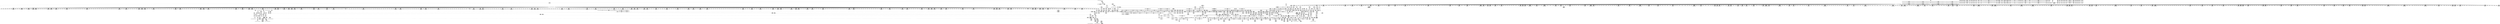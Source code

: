 digraph {
	CE0x5817520 [shape=record,shape=Mrecord,label="{CE0x5817520|56:_i8*,_:_CRE_128,136_|*MultipleSource*|Function::may_link&Arg::dir::|Function::selinux_inode_link&Arg::dir::|security/selinux/hooks.c,1769}"]
	CE0x5890c10 [shape=record,shape=Mrecord,label="{CE0x5890c10|56:_i8*,_:_CRE_929,930_}"]
	CE0x580e830 [shape=record,shape=Mrecord,label="{CE0x580e830|56:_i8*,_:_CRE_185,186_}"]
	CE0x58752d0 [shape=record,shape=Mrecord,label="{CE0x58752d0|56:_i8*,_:_CRE_157,158_}"]
	CE0x586bee0 [shape=record,shape=Mrecord,label="{CE0x586bee0|104:_%struct.inode*,_:_CRE_72,80_|*MultipleSource*|Function::may_link&Arg::dentry::|security/selinux/hooks.c,1770|Function::selinux_inode_link&Arg::old_dentry::}"]
	CE0x58760a0 [shape=record,shape=Mrecord,label="{CE0x58760a0|56:_i8*,_:_CRE_170,171_}"]
	CE0x5884080 [shape=record,shape=Mrecord,label="{CE0x5884080|56:_i8*,_:_CRE_577,578_}"]
	CE0x57fa3d0 [shape=record,shape=Mrecord,label="{CE0x57fa3d0|56:_i8*,_:_CRE_204,205_}"]
	CE0x58832b0 [shape=record,shape=Mrecord,label="{CE0x58832b0|56:_i8*,_:_CRE_564,565_}"]
	CE0x584ad10 [shape=record,shape=Mrecord,label="{CE0x584ad10|__llvm_gcov_indirect_counter_increment:counters|Function::__llvm_gcov_indirect_counter_increment&Arg::counters::}"]
	CE0x586c630 [shape=record,shape=Mrecord,label="{CE0x586c630|104:_%struct.inode*,_:_CRE_90,91_}"]
	CE0x5883c40 [shape=record,shape=Mrecord,label="{CE0x5883c40|56:_i8*,_:_CRE_573,574_}"]
	CE0x587e210 [shape=record,shape=Mrecord,label="{CE0x587e210|56:_i8*,_:_CRE_328,336_|*MultipleSource*|*LoadInst*|security/selinux/hooks.c,1770|security/selinux/hooks.c,1770}"]
	CE0x57ff2c0 [shape=record,shape=Mrecord,label="{CE0x57ff2c0|56:_i8*,_:_CRE_244,245_}"]
	CE0x5842e60 [shape=record,shape=Mrecord,label="{CE0x5842e60|56:_i8*,_:_CRE_932,933_}"]
	CE0x58723c0 [shape=record,shape=Mrecord,label="{CE0x58723c0|104:_%struct.inode*,_:_CRE_210,211_}"]
	CE0x5872620 [shape=record,shape=Mrecord,label="{CE0x5872620|104:_%struct.inode*,_:_CRE_212,213_}"]
	CE0x58af1f0 [shape=record,shape=Mrecord,label="{CE0x58af1f0|_call_void___llvm_gcov_indirect_counter_increment(i32*___llvm_gcov_global_state_pred221,_i64**_getelementptr_inbounds_(_4_x_i64*_,_4_x_i64*_*___llvm_gcda_edge_table220,_i64_0,_i64_0)),_!dbg_!27749|security/selinux/hooks.c,1793}"]
	CE0x580d8d0 [shape=record,shape=Mrecord,label="{CE0x580d8d0|56:_i8*,_:_CRE_432,440_|*MultipleSource*|Function::may_link&Arg::dir::|Function::selinux_inode_link&Arg::dir::|security/selinux/hooks.c,1769}"]
	CE0x5819340 [shape=record,shape=Mrecord,label="{CE0x5819340|_ret_i32_%tmp24,_!dbg_!27742|security/selinux/hooks.c,220|*SummSource*}"]
	CE0x588b090 [shape=record,shape=Mrecord,label="{CE0x588b090|56:_i8*,_:_CRE_873,874_}"]
	CE0x588ac50 [shape=record,shape=Mrecord,label="{CE0x588ac50|56:_i8*,_:_CRE_869,870_}"]
	CE0x587c950 [shape=record,shape=Mrecord,label="{CE0x587c950|56:_i8*,_:_CRE_292,293_}"]
	CE0x5915e20 [shape=record,shape=Mrecord,label="{CE0x5915e20|get_current:tmp4|./arch/x86/include/asm/current.h,14}"]
	CE0x580e690 [shape=record,shape=Mrecord,label="{CE0x580e690|56:_i8*,_:_CRE_183,184_}"]
	CE0x5802380 [shape=record,shape=Mrecord,label="{CE0x5802380|get_current:tmp|*SummSink*}"]
	CE0x5892730 [shape=record,shape=Mrecord,label="{CE0x5892730|56:_i8*,_:_CRE_988,992_|*MultipleSource*|*LoadInst*|security/selinux/hooks.c,1770|security/selinux/hooks.c,1770}"]
	CE0x58915a0 [shape=record,shape=Mrecord,label="{CE0x58915a0|56:_i8*,_:_CRE_944,952_|*MultipleSource*|*LoadInst*|security/selinux/hooks.c,1770|security/selinux/hooks.c,1770}"]
	"CONST[source:0(mediator),value:2(dynamic)][purpose:{object}][SnkIdx:2]"
	CE0x586f570 [shape=record,shape=Mrecord,label="{CE0x586f570|104:_%struct.inode*,_:_CRE_171,172_}"]
	CE0x58a8350 [shape=record,shape=Mrecord,label="{CE0x58a8350|avc_has_perm:entry|*SummSink*}"]
	CE0x58a6080 [shape=record,shape=Mrecord,label="{CE0x58a6080|may_link:sid4|security/selinux/hooks.c,1777}"]
	CE0x5892a20 [shape=record,shape=Mrecord,label="{CE0x5892a20|56:_i8*,_:_CRE_1000,1008_|*MultipleSource*|*LoadInst*|security/selinux/hooks.c,1770|security/selinux/hooks.c,1770}"]
	CE0x58db390 [shape=record,shape=Mrecord,label="{CE0x58db390|current_sid:tmp18|security/selinux/hooks.c,218|*SummSource*}"]
	CE0x58a40b0 [shape=record,shape=Mrecord,label="{CE0x58a40b0|i32_8388608|*Constant*}"]
	CE0x5827290 [shape=record,shape=Mrecord,label="{CE0x5827290|56:_i8*,_:_CRE_150,151_}"]
	CE0x5847bd0 [shape=record,shape=Mrecord,label="{CE0x5847bd0|_ret_void|*SummSink*}"]
	CE0x580e5c0 [shape=record,shape=Mrecord,label="{CE0x580e5c0|56:_i8*,_:_CRE_182,183_}"]
	CE0x5815e20 [shape=record,shape=Mrecord,label="{CE0x5815e20|56:_i8*,_:_CRE_258,259_}"]
	CE0x588ad60 [shape=record,shape=Mrecord,label="{CE0x588ad60|56:_i8*,_:_CRE_870,871_}"]
	CE0x589a370 [shape=record,shape=Mrecord,label="{CE0x589a370|28:_i32,_:_CRE_118,119_}"]
	CE0x5828e10 [shape=record,shape=Mrecord,label="{CE0x5828e10|56:_i8*,_:_CRE_488,496_|*MultipleSource*|Function::may_link&Arg::dir::|Function::selinux_inode_link&Arg::dir::|security/selinux/hooks.c,1769}"]
	CE0x5815d50 [shape=record,shape=Mrecord,label="{CE0x5815d50|56:_i8*,_:_CRE_257,258_}"]
	CE0x589f7c0 [shape=record,shape=Mrecord,label="{CE0x589f7c0|may_link:tobool6|security/selinux/hooks.c,1778|*SummSource*}"]
	CE0x580d550 [shape=record,shape=Mrecord,label="{CE0x580d550|56:_i8*,_:_CRE_416,424_|*MultipleSource*|Function::may_link&Arg::dir::|Function::selinux_inode_link&Arg::dir::|security/selinux/hooks.c,1769}"]
	CE0x583b2e0 [shape=record,shape=Mrecord,label="{CE0x583b2e0|56:_i8*,_:_CRE_620,621_}"]
	CE0x5815c80 [shape=record,shape=Mrecord,label="{CE0x5815c80|56:_i8*,_:_CRE_256,257_}"]
	CE0x57fe9e0 [shape=record,shape=Mrecord,label="{CE0x57fe9e0|56:_i8*,_:_CRE_224,232_|*MultipleSource*|Function::may_link&Arg::dir::|Function::selinux_inode_link&Arg::dir::|security/selinux/hooks.c,1769}"]
	CE0x5871910 [shape=record,shape=Mrecord,label="{CE0x5871910|104:_%struct.inode*,_:_CRE_201,202_}"]
	CE0x5875f90 [shape=record,shape=Mrecord,label="{CE0x5875f90|56:_i8*,_:_CRE_169,170_}"]
	CE0x586a2b0 [shape=record,shape=Mrecord,label="{CE0x586a2b0|may_link:d_inode|security/selinux/hooks.c,1770|*SummSource*}"]
	CE0x5816160 [shape=record,shape=Mrecord,label="{CE0x5816160|56:_i8*,_:_CRE_262,263_}"]
	CE0x580b4b0 [shape=record,shape=Mrecord,label="{CE0x580b4b0|may_link:sw.bb7|*SummSink*}"]
	CE0x58d8770 [shape=record,shape=Mrecord,label="{CE0x58d8770|GLOBAL:current_sid.__warned|Global_var:current_sid.__warned}"]
	CE0x5803730 [shape=record,shape=Mrecord,label="{CE0x5803730|i64*_getelementptr_inbounds_(_2_x_i64_,_2_x_i64_*___llvm_gcov_ctr218,_i64_0,_i64_0)|*Constant*|*SummSource*}"]
	CE0x5843190 [shape=record,shape=Mrecord,label="{CE0x5843190|56:_i8*,_:_CRE_896,897_}"]
	CE0x584aff0 [shape=record,shape=Mrecord,label="{CE0x584aff0|i64**_getelementptr_inbounds_(_4_x_i64*_,_4_x_i64*_*___llvm_gcda_edge_table220,_i64_0,_i64_1)|*Constant*}"]
	CE0x5876d60 [shape=record,shape=Mrecord,label="{CE0x5876d60|56:_i8*,_:_CRE_182,183_}"]
	CE0x58a9c30 [shape=record,shape=Mrecord,label="{CE0x58a9c30|avc_has_perm:auditdata|Function::avc_has_perm&Arg::auditdata::}"]
	CE0x58793b0 [shape=record,shape=Mrecord,label="{CE0x58793b0|56:_i8*,_:_CRE_242,243_}"]
	CE0x5818320 [shape=record,shape=Mrecord,label="{CE0x5818320|56:_i8*,_:_CRE_160,161_}"]
	CE0x5829ab0 [shape=record,shape=Mrecord,label="{CE0x5829ab0|56:_i8*,_:_CRE_536,540_|*MultipleSource*|Function::may_link&Arg::dir::|Function::selinux_inode_link&Arg::dir::|security/selinux/hooks.c,1769}"]
	CE0x5892c20 [shape=record,shape=Mrecord,label="{CE0x5892c20|may_link:tmp6|security/selinux/hooks.c,1770}"]
	CE0x58affb0 [shape=record,shape=Mrecord,label="{CE0x58affb0|may_link:tmp16|security/selinux/hooks.c,1786|*SummSource*}"]
	CE0x581ce70 [shape=record,shape=Mrecord,label="{CE0x581ce70|i64*_getelementptr_inbounds_(_2_x_i64_,_2_x_i64_*___llvm_gcov_ctr218,_i64_0,_i64_1)|*Constant*|*SummSource*}"]
	CE0x588bc40 [shape=record,shape=Mrecord,label="{CE0x588bc40|56:_i8*,_:_CRE_884,885_}"]
	CE0x57fa090 [shape=record,shape=Mrecord,label="{CE0x57fa090|56:_i8*,_:_CRE_200,201_}"]
	CE0x57f7270 [shape=record,shape=Mrecord,label="{CE0x57f7270|may_link:sw.epilog|*SummSource*}"]
	CE0x587c620 [shape=record,shape=Mrecord,label="{CE0x587c620|56:_i8*,_:_CRE_289,290_}"]
	CE0x587aca0 [shape=record,shape=Mrecord,label="{CE0x587aca0|56:_i8*,_:_CRE_265,266_}"]
	CE0x589e320 [shape=record,shape=Mrecord,label="{CE0x589e320|i32_2|*Constant*}"]
	CE0x58c2160 [shape=record,shape=Mrecord,label="{CE0x58c2160|i64*_getelementptr_inbounds_(_14_x_i64_,_14_x_i64_*___llvm_gcov_ctr219,_i64_0,_i64_12)|*Constant*|*SummSink*}"]
	CE0x58401c0 [shape=record,shape=Mrecord,label="{CE0x58401c0|56:_i8*,_:_CRE_890,891_}"]
	CE0x583f2e0 [shape=record,shape=Mrecord,label="{CE0x583f2e0|56:_i8*,_:_CRE_876,877_}"]
	CE0x58977c0 [shape=record,shape=Mrecord,label="{CE0x58977c0|28:_i32,_:_CRE_79,80_}"]
	CE0x58d5680 [shape=record,shape=Mrecord,label="{CE0x58d5680|current_sid:tmp16|security/selinux/hooks.c,218|*SummSource*}"]
	CE0x5816a20 [shape=record,shape=Mrecord,label="{CE0x5816a20|56:_i8*,_:_CRE_273,274_}"]
	CE0x58995a0 [shape=record,shape=Mrecord,label="{CE0x58995a0|28:_i32,_:_CRE_105,106_}"]
	CE0x58867d0 [shape=record,shape=Mrecord,label="{CE0x58867d0|56:_i8*,_:_CRE_614,615_}"]
	"CONST[source:0(mediator),value:2(dynamic)][purpose:{object}][SnkIdx:5]"
	CE0x58a4630 [shape=record,shape=Mrecord,label="{CE0x58a4630|may_link:conv|security/selinux/hooks.c,1776|*SummSink*}"]
	CE0x584a1c0 [shape=record,shape=Mrecord,label="{CE0x584a1c0|GLOBAL:__llvm_gcov_indirect_counter_increment|*Constant*}"]
	CE0x5845d50 [shape=record,shape=Mrecord,label="{CE0x5845d50|may_link:tmp2|*LoadInst*|security/selinux/hooks.c,1769|*SummSource*}"]
	CE0x57f4d90 [shape=record,shape=Mrecord,label="{CE0x57f4d90|__llvm_gcov_indirect_counter_increment:tmp3}"]
	CE0x58493a0 [shape=record,shape=Mrecord,label="{CE0x58493a0|may_link:tmp14|security/selinux/hooks.c,1783|*SummSink*}"]
	CE0x5840e80 [shape=record,shape=Mrecord,label="{CE0x5840e80|56:_i8*,_:_CRE_902,903_}"]
	CE0x583ae00 [shape=record,shape=Mrecord,label="{CE0x583ae00|56:_i8*,_:_CRE_614,615_}"]
	CE0x580a3a0 [shape=record,shape=Mrecord,label="{CE0x580a3a0|56:_i8*,_:_CRE_140,141_}"]
	CE0x58975c0 [shape=record,shape=Mrecord,label="{CE0x58975c0|28:_i32,_:_CRE_77,78_}"]
	CE0x58b3d40 [shape=record,shape=Mrecord,label="{CE0x58b3d40|get_current:entry|*SummSink*}"]
	CE0x5828ad0 [shape=record,shape=Mrecord,label="{CE0x5828ad0|56:_i8*,_:_CRE_484,485_}"]
	CE0x57f1450 [shape=record,shape=Mrecord,label="{CE0x57f1450|selinux_inode_link:entry}"]
	CE0x587e5a0 [shape=record,shape=Mrecord,label="{CE0x587e5a0|56:_i8*,_:_CRE_344,352_|*MultipleSource*|*LoadInst*|security/selinux/hooks.c,1770|security/selinux/hooks.c,1770}"]
	CE0x58413d0 [shape=record,shape=Mrecord,label="{CE0x58413d0|56:_i8*,_:_CRE_907,908_}"]
	CE0x58b33d0 [shape=record,shape=Mrecord,label="{CE0x58b33d0|current_sid:call4|security/selinux/hooks.c,218|*SummSink*}"]
	CE0x58d7f10 [shape=record,shape=Mrecord,label="{CE0x58d7f10|i64_4|*Constant*}"]
	CE0x5847850 [shape=record,shape=Mrecord,label="{CE0x5847850|i64**_getelementptr_inbounds_(_4_x_i64*_,_4_x_i64*_*___llvm_gcda_edge_table220,_i64_0,_i64_1)|*Constant*|*SummSink*}"]
	CE0x58c20b0 [shape=record,shape=Mrecord,label="{CE0x58c20b0|i64*_getelementptr_inbounds_(_14_x_i64_,_14_x_i64_*___llvm_gcov_ctr219,_i64_0,_i64_12)|*Constant*|*SummSource*}"]
	CE0x58c1000 [shape=record,shape=Mrecord,label="{CE0x58c1000|may_link:av.0|*SummSource*}"]
	CE0x588aa00 [shape=record,shape=Mrecord,label="{CE0x588aa00|56:_i8*,_:_CRE_868,869_}"]
	CE0x58724f0 [shape=record,shape=Mrecord,label="{CE0x58724f0|104:_%struct.inode*,_:_CRE_211,212_}"]
	CE0x5839dc0 [shape=record,shape=Mrecord,label="{CE0x5839dc0|56:_i8*,_:_CRE_594,595_}"]
	CE0x5886280 [shape=record,shape=Mrecord,label="{CE0x5886280|56:_i8*,_:_CRE_609,610_}"]
	CE0x5841f80 [shape=record,shape=Mrecord,label="{CE0x5841f80|56:_i8*,_:_CRE_918,919_}"]
	CE0x58db640 [shape=record,shape=Mrecord,label="{CE0x58db640|current_sid:tmp19|security/selinux/hooks.c,218}"]
	CE0x5874f50 [shape=record,shape=Mrecord,label="{CE0x5874f50|i32_5|*Constant*|*SummSink*}"]
	CE0x586c990 [shape=record,shape=Mrecord,label="{CE0x586c990|104:_%struct.inode*,_:_CRE_93,94_}"]
	CE0x5891c60 [shape=record,shape=Mrecord,label="{CE0x5891c60|56:_i8*,_:_CRE_977,978_}"]
	CE0x58c0610 [shape=record,shape=Mrecord,label="{CE0x58c0610|may_link:tmp22|security/selinux/hooks.c,1797}"]
	CE0x583fc70 [shape=record,shape=Mrecord,label="{CE0x583fc70|56:_i8*,_:_CRE_885,886_}"]
	CE0x5825c50 [shape=record,shape=Mrecord,label="{CE0x5825c50|56:_i8*,_:_CRE_104,112_|*MultipleSource*|*LoadInst*|security/selinux/hooks.c,1770|security/selinux/hooks.c,1770}"]
	"CONST[source:0(mediator),value:0(static)][purpose:{operation}][SnkIdx:3]"
	CE0x58afa80 [shape=record,shape=Mrecord,label="{CE0x58afa80|_call_void___llvm_gcov_indirect_counter_increment(i32*___llvm_gcov_global_state_pred221,_i64**_getelementptr_inbounds_(_4_x_i64*_,_4_x_i64*_*___llvm_gcda_edge_table220,_i64_0,_i64_0)),_!dbg_!27749|security/selinux/hooks.c,1793|*SummSource*}"]
	CE0x5893e40 [shape=record,shape=Mrecord,label="{CE0x5893e40|28:_i32,_:_CRE_9,10_}"]
	CE0x58141f0 [shape=record,shape=Mrecord,label="{CE0x58141f0|56:_i8*,_:_CRE_279,280_}"]
	CE0x5829c70 [shape=record,shape=Mrecord,label="{CE0x5829c70|56:_i8*,_:_CRE_540,544_|*MultipleSource*|Function::may_link&Arg::dir::|Function::selinux_inode_link&Arg::dir::|security/selinux/hooks.c,1769}"]
	CE0x5891050 [shape=record,shape=Mrecord,label="{CE0x5891050|56:_i8*,_:_CRE_933,934_}"]
	CE0x57fa230 [shape=record,shape=Mrecord,label="{CE0x57fa230|56:_i8*,_:_CRE_202,203_}"]
	CE0x57ffd60 [shape=record,shape=Mrecord,label="{CE0x57ffd60|56:_i8*,_:_CRE_284,285_}"]
	CE0x587d0c0 [shape=record,shape=Mrecord,label="{CE0x587d0c0|56:_i8*,_:_CRE_299,300_}"]
	CE0x582a370 [shape=record,shape=Mrecord,label="{CE0x582a370|56:_i8*,_:_CRE_554,555_}"]
	CE0x589d4e0 [shape=record,shape=Mrecord,label="{CE0x589d4e0|may_link:tmp20|security/selinux/hooks.c,1793|*SummSink*}"]
	CE0x58776f0 [shape=record,shape=Mrecord,label="{CE0x58776f0|56:_i8*,_:_CRE_191,192_}"]
	CE0x5879fe0 [shape=record,shape=Mrecord,label="{CE0x5879fe0|56:_i8*,_:_CRE_253,254_}"]
	CE0x57f7bb0 [shape=record,shape=Mrecord,label="{CE0x57f7bb0|56:_i8*,_:_CRE_32,40_|*MultipleSource*|Function::may_link&Arg::dir::|Function::selinux_inode_link&Arg::dir::|security/selinux/hooks.c,1769}"]
	CE0x5813a70 [shape=record,shape=Mrecord,label="{CE0x5813a70|56:_i8*,_:_CRE_976,977_}"]
	CE0x5892510 [shape=record,shape=Mrecord,label="{CE0x5892510|may_link:tmp5|security/selinux/hooks.c,1770}"]
	CE0x58a37b0 [shape=record,shape=Mrecord,label="{CE0x58a37b0|may_link:tobool|security/selinux/hooks.c,1776}"]
	CE0x5845050 [shape=record,shape=Mrecord,label="{CE0x5845050|56:_i8*,_:_CRE_979,980_}"]
	CE0x587aec0 [shape=record,shape=Mrecord,label="{CE0x587aec0|56:_i8*,_:_CRE_267,268_}"]
	CE0x58934d0 [shape=record,shape=Mrecord,label="{CE0x58934d0|28:_i32,_:_CRE_8,9_}"]
	CE0x5827180 [shape=record,shape=Mrecord,label="{CE0x5827180|56:_i8*,_:_CRE_149,150_}"]
	CE0x58a3a10 [shape=record,shape=Mrecord,label="{CE0x58a3a10|may_link:tobool|security/selinux/hooks.c,1776|*SummSink*}"]
	CE0x5875930 [shape=record,shape=Mrecord,label="{CE0x5875930|56:_i8*,_:_CRE_163,164_}"]
	CE0x58436e0 [shape=record,shape=Mrecord,label="{CE0x58436e0|56:_i8*,_:_CRE_901,902_}"]
	CE0x5869d50 [shape=record,shape=Mrecord,label="{CE0x5869d50|i1_true|*Constant*|*SummSource*}"]
	CE0x58acb20 [shape=record,shape=Mrecord,label="{CE0x58acb20|current_sid:tmp22|security/selinux/hooks.c,218|*SummSource*}"]
	CE0x5808370 [shape=record,shape=Mrecord,label="{CE0x5808370|selinux_inode_link:call|security/selinux/hooks.c,2769}"]
	CE0x58da970 [shape=record,shape=Mrecord,label="{CE0x58da970|i64*_getelementptr_inbounds_(_11_x_i64_,_11_x_i64_*___llvm_gcov_ctr125,_i64_0,_i64_9)|*Constant*|*SummSink*}"]
	CE0x58dae10 [shape=record,shape=Mrecord,label="{CE0x58dae10|current_sid:tmp17|security/selinux/hooks.c,218|*SummSink*}"]
	CE0x587cfb0 [shape=record,shape=Mrecord,label="{CE0x587cfb0|56:_i8*,_:_CRE_298,299_}"]
	CE0x588b800 [shape=record,shape=Mrecord,label="{CE0x588b800|56:_i8*,_:_CRE_880,881_}"]
	CE0x586ce50 [shape=record,shape=Mrecord,label="{CE0x586ce50|104:_%struct.inode*,_:_CRE_104,112_|*MultipleSource*|Function::may_link&Arg::dentry::|security/selinux/hooks.c,1770|Function::selinux_inode_link&Arg::old_dentry::}"]
	CE0x589cb40 [shape=record,shape=Mrecord,label="{CE0x589cb40|i64**_getelementptr_inbounds_(_4_x_i64*_,_4_x_i64*_*___llvm_gcda_edge_table220,_i64_0,_i64_0)|*Constant*}"]
	CE0x583bbc0 [shape=record,shape=Mrecord,label="{CE0x583bbc0|56:_i8*,_:_CRE_656,664_|*MultipleSource*|Function::may_link&Arg::dir::|Function::selinux_inode_link&Arg::dir::|security/selinux/hooks.c,1769}"]
	CE0x580ac00 [shape=record,shape=Mrecord,label="{CE0x580ac00|56:_i8*,_:_CRE_151,152_}"]
	CE0x58858f0 [shape=record,shape=Mrecord,label="{CE0x58858f0|56:_i8*,_:_CRE_600,601_}"]
	CE0x583f720 [shape=record,shape=Mrecord,label="{CE0x583f720|56:_i8*,_:_CRE_880,881_}"]
	CE0x5869090 [shape=record,shape=Mrecord,label="{CE0x5869090|current_sid:tmp11|security/selinux/hooks.c,218}"]
	CE0x587b0e0 [shape=record,shape=Mrecord,label="{CE0x587b0e0|56:_i8*,_:_CRE_269,270_}"]
	CE0x5881e80 [shape=record,shape=Mrecord,label="{CE0x5881e80|56:_i8*,_:_CRE_528,536_|*MultipleSource*|*LoadInst*|security/selinux/hooks.c,1770|security/selinux/hooks.c,1770}"]
	CE0x586f310 [shape=record,shape=Mrecord,label="{CE0x586f310|104:_%struct.inode*,_:_CRE_169,170_}"]
	CE0x5811da0 [shape=record,shape=Mrecord,label="{CE0x5811da0|may_link:dentry|Function::may_link&Arg::dentry::|*SummSink*}"]
	CE0x58985c0 [shape=record,shape=Mrecord,label="{CE0x58985c0|28:_i32,_:_CRE_93,94_}"]
	CE0x58190a0 [shape=record,shape=Mrecord,label="{CE0x58190a0|current_sid:entry|*SummSink*}"]
	CE0x5810070 [shape=record,shape=Mrecord,label="{CE0x5810070|56:_i8*,_:_CRE_290,291_}"]
	CE0x5816fa0 [shape=record,shape=Mrecord,label="{CE0x5816fa0|_call_void_mcount()_#3}"]
	CE0x5828c70 [shape=record,shape=Mrecord,label="{CE0x5828c70|56:_i8*,_:_CRE_486,487_}"]
	CE0x58680d0 [shape=record,shape=Mrecord,label="{CE0x58680d0|current_sid:tmp5|security/selinux/hooks.c,218|*SummSource*}"]
	CE0x580cad0 [shape=record,shape=Mrecord,label="{CE0x580cad0|56:_i8*,_:_CRE_360,376_|*MultipleSource*|Function::may_link&Arg::dir::|Function::selinux_inode_link&Arg::dir::|security/selinux/hooks.c,1769}"]
	CE0x5871dd0 [shape=record,shape=Mrecord,label="{CE0x5871dd0|104:_%struct.inode*,_:_CRE_205,206_}"]
	CE0x5884d40 [shape=record,shape=Mrecord,label="{CE0x5884d40|56:_i8*,_:_CRE_589,590_}"]
	CE0x5810ba0 [shape=record,shape=Mrecord,label="{CE0x5810ba0|56:_i8*,_:_CRE_304,305_}"]
	CE0x57f7cc0 [shape=record,shape=Mrecord,label="{CE0x57f7cc0|56:_i8*,_:_CRE_40,48_|*MultipleSource*|Function::may_link&Arg::dir::|Function::selinux_inode_link&Arg::dir::|security/selinux/hooks.c,1769}"]
	CE0x58454b0 [shape=record,shape=Mrecord,label="{CE0x58454b0|56:_i8*,_:_CRE_984,988_|*MultipleSource*|Function::may_link&Arg::dir::|Function::selinux_inode_link&Arg::dir::|security/selinux/hooks.c,1769}"]
	CE0x587c840 [shape=record,shape=Mrecord,label="{CE0x587c840|56:_i8*,_:_CRE_291,292_}"]
	CE0x58976c0 [shape=record,shape=Mrecord,label="{CE0x58976c0|28:_i32,_:_CRE_78,79_}"]
	CE0x58ad9b0 [shape=record,shape=Mrecord,label="{CE0x58ad9b0|__llvm_gcov_indirect_counter_increment:bb}"]
	CE0x58989c0 [shape=record,shape=Mrecord,label="{CE0x58989c0|28:_i32,_:_CRE_97,98_}"]
	CE0x58ced80 [shape=record,shape=Mrecord,label="{CE0x58ced80|current_sid:do.body|*SummSink*}"]
	CE0x58cd400 [shape=record,shape=Mrecord,label="{CE0x58cd400|i64_3|*Constant*}"]
	CE0x58b5110 [shape=record,shape=Mrecord,label="{CE0x58b5110|current_sid:tmp21|security/selinux/hooks.c,218|*SummSink*}"]
	CE0x5842d50 [shape=record,shape=Mrecord,label="{CE0x5842d50|56:_i8*,_:_CRE_931,932_}"]
	CE0x583ec40 [shape=record,shape=Mrecord,label="{CE0x583ec40|56:_i8*,_:_CRE_867,868_}"]
	CE0x587dd80 [shape=record,shape=Mrecord,label="{CE0x587dd80|56:_i8*,_:_CRE_311,312_}"]
	CE0x57fb2b0 [shape=record,shape=Mrecord,label="{CE0x57fb2b0|may_link:dir|Function::may_link&Arg::dir::}"]
	CE0x58d53e0 [shape=record,shape=Mrecord,label="{CE0x58d53e0|current_sid:tmp16|security/selinux/hooks.c,218}"]
	CE0x583c9c0 [shape=record,shape=Mrecord,label="{CE0x583c9c0|56:_i8*,_:_CRE_712,728_|*MultipleSource*|Function::may_link&Arg::dir::|Function::selinux_inode_link&Arg::dir::|security/selinux/hooks.c,1769}"]
	CE0x5844180 [shape=record,shape=Mrecord,label="{CE0x5844180|56:_i8*,_:_CRE_911,912_}"]
	CE0x57fa570 [shape=record,shape=Mrecord,label="{CE0x57fa570|56:_i8*,_:_CRE_206,207_}"]
	CE0x589a7b0 [shape=record,shape=Mrecord,label="{CE0x589a7b0|28:_i32,_:_CRE_136,144_|*MultipleSource*|security/selinux/hooks.c,1777|*LoadInst*|security/selinux/hooks.c,1769|security/selinux/hooks.c,1769}"]
	CE0x58750e0 [shape=record,shape=Mrecord,label="{CE0x58750e0|56:_i8*,_:_CRE_155,156_}"]
	CE0x58b5890 [shape=record,shape=Mrecord,label="{CE0x58b5890|current_sid:security|security/selinux/hooks.c,218}"]
	CE0x583b6f0 [shape=record,shape=Mrecord,label="{CE0x583b6f0|56:_i8*,_:_CRE_632,640_|*MultipleSource*|Function::may_link&Arg::dir::|Function::selinux_inode_link&Arg::dir::|security/selinux/hooks.c,1769}"]
	CE0x58a7b90 [shape=record,shape=Mrecord,label="{CE0x58a7b90|i32_(i32,_i32,_i16,_i32,_%struct.common_audit_data*)*_bitcast_(i32_(i32,_i32,_i16,_i32,_%struct.common_audit_data.495*)*_avc_has_perm_to_i32_(i32,_i32,_i16,_i32,_%struct.common_audit_data*)*)|*Constant*|*SummSource*}"]
	CE0x582aff0 [shape=record,shape=Mrecord,label="{CE0x582aff0|56:_i8*,_:_CRE_570,571_}"]
	CE0x58411b0 [shape=record,shape=Mrecord,label="{CE0x58411b0|56:_i8*,_:_CRE_905,906_}"]
	CE0x58cd390 [shape=record,shape=Mrecord,label="{CE0x58cd390|i64_2|*Constant*}"]
	CE0x5848690 [shape=record,shape=Mrecord,label="{CE0x5848690|0:_i32,_4:_i32,_8:_i32,_12:_i32,_:_CMRE_4,8_|*MultipleSource*|security/selinux/hooks.c,218|security/selinux/hooks.c,218|security/selinux/hooks.c,220}"]
	CE0x58a3080 [shape=record,shape=Mrecord,label="{CE0x58a3080|i64_2097152|*Constant*|*SummSource*}"]
	CE0x588bf70 [shape=record,shape=Mrecord,label="{CE0x588bf70|56:_i8*,_:_CRE_887,888_}"]
	CE0x584b370 [shape=record,shape=Mrecord,label="{CE0x584b370|i64**_getelementptr_inbounds_(_4_x_i64*_,_4_x_i64*_*___llvm_gcda_edge_table220,_i64_0,_i64_1)|*Constant*|*SummSource*}"]
	CE0x58158a0 [shape=record,shape=Mrecord,label="{CE0x58158a0|56:_i8*,_:_CRE_251,252_}"]
	CE0x583d980 [shape=record,shape=Mrecord,label="{CE0x583d980|56:_i8*,_:_CRE_800,804_|*MultipleSource*|Function::may_link&Arg::dir::|Function::selinux_inode_link&Arg::dir::|security/selinux/hooks.c,1769}"]
	CE0x58acc90 [shape=record,shape=Mrecord,label="{CE0x58acc90|current_sid:tmp23|security/selinux/hooks.c,218}"]
	CE0x580dda0 [shape=record,shape=Mrecord,label="{CE0x580dda0|56:_i8*,_:_CRE_172,173_}"]
	CE0x5880fe0 [shape=record,shape=Mrecord,label="{CE0x5880fe0|56:_i8*,_:_CRE_486,487_}"]
	CE0x5822950 [shape=record,shape=Mrecord,label="{CE0x5822950|_call_void_mcount()_#3}"]
	CE0x5887b50 [shape=record,shape=Mrecord,label="{CE0x5887b50|56:_i8*,_:_CRE_664,672_|*MultipleSource*|*LoadInst*|security/selinux/hooks.c,1770|security/selinux/hooks.c,1770}"]
	CE0x581faa0 [shape=record,shape=Mrecord,label="{CE0x581faa0|current_sid:tmp10|security/selinux/hooks.c,218|*SummSource*}"]
	CE0x58099a0 [shape=record,shape=Mrecord,label="{CE0x58099a0|56:_i8*,_:_CRE_4,8_|*MultipleSource*|Function::may_link&Arg::dir::|Function::selinux_inode_link&Arg::dir::|security/selinux/hooks.c,1769}"]
	CE0x583f030 [shape=record,shape=Mrecord,label="{CE0x583f030|56:_i8*,_:_CRE_873,874_}"]
	CE0x58ce610 [shape=record,shape=Mrecord,label="{CE0x58ce610|current_sid:call|security/selinux/hooks.c,218|*SummSink*}"]
	CE0x58da610 [shape=record,shape=Mrecord,label="{CE0x58da610|i64*_getelementptr_inbounds_(_11_x_i64_,_11_x_i64_*___llvm_gcov_ctr125,_i64_0,_i64_9)|*Constant*}"]
	CE0x58c0cc0 [shape=record,shape=Mrecord,label="{CE0x58c0cc0|i32_16777216|*Constant*|*SummSource*}"]
	CE0x5871320 [shape=record,shape=Mrecord,label="{CE0x5871320|104:_%struct.inode*,_:_CRE_196,197_}"]
	CE0x5883f70 [shape=record,shape=Mrecord,label="{CE0x5883f70|56:_i8*,_:_CRE_576,577_}"]
	CE0x58da7e0 [shape=record,shape=Mrecord,label="{CE0x58da7e0|i64*_getelementptr_inbounds_(_11_x_i64_,_11_x_i64_*___llvm_gcov_ctr125,_i64_0,_i64_9)|*Constant*|*SummSource*}"]
	CE0x5896ec0 [shape=record,shape=Mrecord,label="{CE0x5896ec0|28:_i32,_:_CRE_70,71_}"]
	CE0x58a38e0 [shape=record,shape=Mrecord,label="{CE0x58a38e0|may_link:tobool|security/selinux/hooks.c,1776|*SummSource*}"]
	CE0x584c310 [shape=record,shape=Mrecord,label="{CE0x584c310|56:_i8*,_:_CRE_12,16_|*MultipleSource*|*LoadInst*|security/selinux/hooks.c,1770|security/selinux/hooks.c,1770}"]
	CE0x58b59b0 [shape=record,shape=Mrecord,label="{CE0x58b59b0|current_sid:tmp22|security/selinux/hooks.c,218|*SummSink*}"]
	CE0x5839670 [shape=record,shape=Mrecord,label="{CE0x5839670|56:_i8*,_:_CRE_585,586_}"]
	CE0x5813c70 [shape=record,shape=Mrecord,label="{CE0x5813c70|56:_i8*,_:_CRE_977,978_}"]
	CE0x58207f0 [shape=record,shape=Mrecord,label="{CE0x58207f0|i64*_getelementptr_inbounds_(_2_x_i64_,_2_x_i64_*___llvm_gcov_ctr98,_i64_0,_i64_0)|*Constant*}"]
	CE0x58d36e0 [shape=record,shape=Mrecord,label="{CE0x58d36e0|may_link:tmp26|security/selinux/hooks.c,1799|*SummSource*}"]
	CE0x588c4c0 [shape=record,shape=Mrecord,label="{CE0x588c4c0|56:_i8*,_:_CRE_892,893_}"]
	CE0x5803880 [shape=record,shape=Mrecord,label="{CE0x5803880|i32_10|*Constant*}"]
	CE0x5820950 [shape=record,shape=Mrecord,label="{CE0x5820950|0:_i8,_:_GCMR_current_sid.__warned_internal_global_i8_0,_section_.data.unlikely_,_align_1:_elem_0:default:}"]
	CE0x586eac0 [shape=record,shape=Mrecord,label="{CE0x586eac0|104:_%struct.inode*,_:_CRE_162,163_}"]
	CE0x580b620 [shape=record,shape=Mrecord,label="{CE0x580b620|may_link:if.end|*SummSource*}"]
	CE0x58907d0 [shape=record,shape=Mrecord,label="{CE0x58907d0|56:_i8*,_:_CRE_925,926_}"]
	CE0x584ce10 [shape=record,shape=Mrecord,label="{CE0x584ce10|56:_i8*,_:_CRE_64,72_|*MultipleSource*|*LoadInst*|security/selinux/hooks.c,1770|security/selinux/hooks.c,1770}"]
	CE0x57fd820 [shape=record,shape=Mrecord,label="{CE0x57fd820|56:_i8*,_:_CRE_8,12_|*MultipleSource*|Function::may_link&Arg::dir::|Function::selinux_inode_link&Arg::dir::|security/selinux/hooks.c,1769}"]
	CE0x58968c0 [shape=record,shape=Mrecord,label="{CE0x58968c0|28:_i32,_:_CRE_64,65_}"]
	CE0x58982c0 [shape=record,shape=Mrecord,label="{CE0x58982c0|28:_i32,_:_CRE_90,91_}"]
	CE0x58086c0 [shape=record,shape=Mrecord,label="{CE0x58086c0|GLOBAL:may_link|*Constant*|*SummSink*}"]
	CE0x584bff0 [shape=record,shape=Mrecord,label="{CE0x584bff0|i64*_getelementptr_inbounds_(_14_x_i64_,_14_x_i64_*___llvm_gcov_ctr219,_i64_0,_i64_9)|*Constant*}"]
	CE0x58d2030 [shape=record,shape=Mrecord,label="{CE0x58d2030|current_sid:tobool|security/selinux/hooks.c,218|*SummSink*}"]
	CE0x5875820 [shape=record,shape=Mrecord,label="{CE0x5875820|56:_i8*,_:_CRE_162,163_}"]
	CE0x58da9e0 [shape=record,shape=Mrecord,label="{CE0x58da9e0|current_sid:tmp17|security/selinux/hooks.c,218}"]
	CE0x58034e0 [shape=record,shape=Mrecord,label="{CE0x58034e0|i64_1|*Constant*}"]
	CE0x583b3b0 [shape=record,shape=Mrecord,label="{CE0x583b3b0|56:_i8*,_:_CRE_621,622_}"]
	CE0x58421a0 [shape=record,shape=Mrecord,label="{CE0x58421a0|56:_i8*,_:_CRE_920,921_}"]
	CE0x5885290 [shape=record,shape=Mrecord,label="{CE0x5885290|56:_i8*,_:_CRE_594,595_}"]
	CE0x58468d0 [shape=record,shape=Mrecord,label="{CE0x58468d0|104:_%struct.inode*,_:_CRE_312,313_}"]
	CE0x582a700 [shape=record,shape=Mrecord,label="{CE0x582a700|56:_i8*,_:_CRE_559,560_}"]
	CE0x584a920 [shape=record,shape=Mrecord,label="{CE0x584a920|__llvm_gcov_indirect_counter_increment:entry|*SummSink*}"]
	CE0x5810a00 [shape=record,shape=Mrecord,label="{CE0x5810a00|56:_i8*,_:_CRE_302,303_}"]
	CE0x5892620 [shape=record,shape=Mrecord,label="{CE0x5892620|56:_i8*,_:_CRE_984,988_|*MultipleSource*|*LoadInst*|security/selinux/hooks.c,1770|security/selinux/hooks.c,1770}"]
	CE0x583ecb0 [shape=record,shape=Mrecord,label="{CE0x583ecb0|56:_i8*,_:_CRE_868,869_}"]
	CE0x586ee50 [shape=record,shape=Mrecord,label="{CE0x586ee50|104:_%struct.inode*,_:_CRE_165,166_}"]
	CE0x58bf250 [shape=record,shape=Mrecord,label="{CE0x58bf250|GLOBAL:printk|*Constant*|*SummSink*}"]
	CE0x5841810 [shape=record,shape=Mrecord,label="{CE0x5841810|56:_i8*,_:_CRE_911,912_}"]
	CE0x586e550 [shape=record,shape=Mrecord,label="{CE0x586e550|104:_%struct.inode*,_:_CRE_159,160_}"]
	CE0x5819960 [shape=record,shape=Mrecord,label="{CE0x5819960|i32_1|*Constant*|*SummSink*}"]
	CE0x583ad30 [shape=record,shape=Mrecord,label="{CE0x583ad30|56:_i8*,_:_CRE_613,614_}"]
	CE0x587dfa0 [shape=record,shape=Mrecord,label="{CE0x587dfa0|56:_i8*,_:_CRE_312,320_|*MultipleSource*|*LoadInst*|security/selinux/hooks.c,1770|security/selinux/hooks.c,1770}"]
	CE0x57efab0 [shape=record,shape=Mrecord,label="{CE0x57efab0|56:_i8*,_:_CRE_56,64_|*MultipleSource*|Function::may_link&Arg::dir::|Function::selinux_inode_link&Arg::dir::|security/selinux/hooks.c,1769}"]
	CE0x58130c0 [shape=record,shape=Mrecord,label="{CE0x58130c0|56:_i8*,_:_CRE_935,936_}"]
	CE0x5816af0 [shape=record,shape=Mrecord,label="{CE0x5816af0|56:_i8*,_:_CRE_274,275_}"]
	CE0x5828a00 [shape=record,shape=Mrecord,label="{CE0x5828a00|56:_i8*,_:_CRE_483,484_}"]
	CE0x5890d20 [shape=record,shape=Mrecord,label="{CE0x5890d20|56:_i8*,_:_CRE_930,931_}"]
	CE0x58a8ff0 [shape=record,shape=Mrecord,label="{CE0x58a8ff0|i16_7|*Constant*|*SummSource*}"]
	CE0x5827c30 [shape=record,shape=Mrecord,label="{CE0x5827c30|56:_i8*,_:_CRE_456,464_|*MultipleSource*|Function::may_link&Arg::dir::|Function::selinux_inode_link&Arg::dir::|security/selinux/hooks.c,1769}"]
	CE0x5897ac0 [shape=record,shape=Mrecord,label="{CE0x5897ac0|28:_i32,_:_CRE_82,83_}"]
	CE0x58201b0 [shape=record,shape=Mrecord,label="{CE0x58201b0|current_sid:if.then}"]
	CE0x58dada0 [shape=record,shape=Mrecord,label="{CE0x58dada0|current_sid:tmp17|security/selinux/hooks.c,218|*SummSource*}"]
	CE0x589a6a0 [shape=record,shape=Mrecord,label="{CE0x589a6a0|28:_i32,_:_CRE_128,136_|*MultipleSource*|security/selinux/hooks.c,1777|*LoadInst*|security/selinux/hooks.c,1769|security/selinux/hooks.c,1769}"]
	CE0x58b3820 [shape=record,shape=Mrecord,label="{CE0x58b3820|GLOBAL:get_current|*Constant*|*SummSource*}"]
	CE0x582acb0 [shape=record,shape=Mrecord,label="{CE0x582acb0|56:_i8*,_:_CRE_566,567_}"]
	CE0x58692e0 [shape=record,shape=Mrecord,label="{CE0x58692e0|current_sid:tmp11|security/selinux/hooks.c,218|*SummSource*}"]
	CE0x5895f50 [shape=record,shape=Mrecord,label="{CE0x5895f50|28:_i32,_:_CRE_54,55_}"]
	CE0x587cb70 [shape=record,shape=Mrecord,label="{CE0x587cb70|56:_i8*,_:_CRE_294,295_}"]
	CE0x58787f0 [shape=record,shape=Mrecord,label="{CE0x58787f0|56:_i8*,_:_CRE_207,208_}"]
	CE0x5883800 [shape=record,shape=Mrecord,label="{CE0x5883800|56:_i8*,_:_CRE_569,570_}"]
	CE0x58b0550 [shape=record,shape=Mrecord,label="{CE0x58b0550|may_link:tmp17|security/selinux/hooks.c,1786}"]
	CE0x5810790 [shape=record,shape=Mrecord,label="{CE0x5810790|56:_i8*,_:_CRE_299,300_}"]
	CE0x582abe0 [shape=record,shape=Mrecord,label="{CE0x582abe0|56:_i8*,_:_CRE_565,566_}"]
	CE0x57fb180 [shape=record,shape=Mrecord,label="{CE0x57fb180|may_link:entry|*SummSource*}"]
	CE0x5825a90 [shape=record,shape=Mrecord,label="{CE0x5825a90|56:_i8*,_:_CRE_96,104_|*MultipleSource*|*LoadInst*|security/selinux/hooks.c,1770|security/selinux/hooks.c,1770}"]
	CE0x5843a10 [shape=record,shape=Mrecord,label="{CE0x5843a10|56:_i8*,_:_CRE_904,905_}"]
	CE0x5842b30 [shape=record,shape=Mrecord,label="{CE0x5842b30|56:_i8*,_:_CRE_929,930_}"]
	CE0x5802210 [shape=record,shape=Mrecord,label="{CE0x5802210|i64*_getelementptr_inbounds_(_2_x_i64_,_2_x_i64_*___llvm_gcov_ctr218,_i64_0,_i64_0)|*Constant*}"]
	CE0x5843f60 [shape=record,shape=Mrecord,label="{CE0x5843f60|56:_i8*,_:_CRE_909,910_}"]
	CE0x58d4190 [shape=record,shape=Mrecord,label="{CE0x58d4190|current_sid:do.end}"]
	CE0x58480f0 [shape=record,shape=Mrecord,label="{CE0x58480f0|i64*_getelementptr_inbounds_(_14_x_i64_,_14_x_i64_*___llvm_gcov_ctr219,_i64_0,_i64_8)|*Constant*|*SummSource*}"]
	CE0x58cf1e0 [shape=record,shape=Mrecord,label="{CE0x58cf1e0|%struct.task_struct*_(%struct.task_struct**)*_asm_movq_%gs:$_1:P_,$0_,_r,im,_dirflag_,_fpsr_,_flags_|*SummSink*}"]
	CE0x580eb70 [shape=record,shape=Mrecord,label="{CE0x580eb70|56:_i8*,_:_CRE_189,190_}"]
	CE0x583ac60 [shape=record,shape=Mrecord,label="{CE0x583ac60|56:_i8*,_:_CRE_612,613_}"]
	CE0x5822740 [shape=record,shape=Mrecord,label="{CE0x5822740|__llvm_gcov_indirect_counter_increment:tmp6|*SummSource*}"]
	CE0x589e840 [shape=record,shape=Mrecord,label="{CE0x589e840|i32_2|*Constant*|*SummSource*}"]
	CE0x58ae920 [shape=record,shape=Mrecord,label="{CE0x58ae920|i64*_getelementptr_inbounds_(_14_x_i64_,_14_x_i64_*___llvm_gcov_ctr219,_i64_0,_i64_10)|*Constant*}"]
	CE0x5889f90 [shape=record,shape=Mrecord,label="{CE0x5889f90|56:_i8*,_:_CRE_832,840_|*MultipleSource*|*LoadInst*|security/selinux/hooks.c,1770|security/selinux/hooks.c,1770}"]
	CE0x58836f0 [shape=record,shape=Mrecord,label="{CE0x58836f0|56:_i8*,_:_CRE_568,569_}"]
	CE0x58b5900 [shape=record,shape=Mrecord,label="{CE0x58b5900|current_sid:security|security/selinux/hooks.c,218|*SummSource*}"]
	CE0x58cf590 [shape=record,shape=Mrecord,label="{CE0x58cf590|current_sid:tmp13|security/selinux/hooks.c,218}"]
	CE0x5840b50 [shape=record,shape=Mrecord,label="{CE0x5840b50|56:_i8*,_:_CRE_899,900_}"]
	CE0x58d2900 [shape=record,shape=Mrecord,label="{CE0x58d2900|may_link:retval.0|*SummSource*}"]
	CE0x583a100 [shape=record,shape=Mrecord,label="{CE0x583a100|56:_i8*,_:_CRE_598,599_}"]
	CE0x5879510 [shape=record,shape=Mrecord,label="{CE0x5879510|56:_i8*,_:_CRE_244,245_}"]
	CE0x583a9f0 [shape=record,shape=Mrecord,label="{CE0x583a9f0|56:_i8*,_:_CRE_609,610_}"]
	CE0x5882c50 [shape=record,shape=Mrecord,label="{CE0x5882c50|56:_i8*,_:_CRE_558,559_}"]
	CE0x58959a0 [shape=record,shape=Mrecord,label="{CE0x58959a0|28:_i32,_:_CRE_49,50_}"]
	CE0x587a640 [shape=record,shape=Mrecord,label="{CE0x587a640|56:_i8*,_:_CRE_259,260_}"]
	CE0x58a8810 [shape=record,shape=Mrecord,label="{CE0x58a8810|avc_has_perm:ssid|Function::avc_has_perm&Arg::ssid::|*SummSource*}"]
	CE0x5828470 [shape=record,shape=Mrecord,label="{CE0x5828470|56:_i8*,_:_CRE_475,476_}"]
	CE0x58180b0 [shape=record,shape=Mrecord,label="{CE0x58180b0|56:_i8*,_:_CRE_157,158_}"]
	CE0x58b0850 [shape=record,shape=Mrecord,label="{CE0x58b0850|may_link:tmp17|security/selinux/hooks.c,1786|*SummSink*}"]
	CE0x58d6ed0 [shape=record,shape=Mrecord,label="{CE0x58d6ed0|i64*_getelementptr_inbounds_(_11_x_i64_,_11_x_i64_*___llvm_gcov_ctr125,_i64_0,_i64_0)|*Constant*|*SummSink*}"]
	CE0x5895110 [shape=record,shape=Mrecord,label="{CE0x5895110|28:_i32,_:_CRE_32,34_|*MultipleSource*|security/selinux/hooks.c,1777|*LoadInst*|security/selinux/hooks.c,1769|security/selinux/hooks.c,1769}"]
	CE0x584db70 [shape=record,shape=Mrecord,label="{CE0x584db70|56:_i8*,_:_CRE_2,4_|*MultipleSource*|*LoadInst*|security/selinux/hooks.c,1770|security/selinux/hooks.c,1770}"]
	CE0x57fb040 [shape=record,shape=Mrecord,label="{CE0x57fb040|may_link:ad|security/selinux/hooks.c, 1764}"]
	CE0x5826380 [shape=record,shape=Mrecord,label="{CE0x5826380|56:_i8*,_:_CRE_137,138_}"]
	CE0x58d5800 [shape=record,shape=Mrecord,label="{CE0x58d5800|current_sid:tmp16|security/selinux/hooks.c,218|*SummSink*}"]
	CE0x58835e0 [shape=record,shape=Mrecord,label="{CE0x58835e0|56:_i8*,_:_CRE_567,568_}"]
	CE0x584bec0 [shape=record,shape=Mrecord,label="{CE0x584bec0|i64*_getelementptr_inbounds_(_14_x_i64_,_14_x_i64_*___llvm_gcov_ctr219,_i64_0,_i64_9)|*Constant*|*SummSource*}"]
	CE0x5815420 [shape=record,shape=Mrecord,label="{CE0x5815420|may_link:bb|*SummSink*}"]
	CE0x5897ec0 [shape=record,shape=Mrecord,label="{CE0x5897ec0|28:_i32,_:_CRE_86,87_}"]
	CE0x5870c00 [shape=record,shape=Mrecord,label="{CE0x5870c00|104:_%struct.inode*,_:_CRE_190,191_}"]
	CE0x58828f0 [shape=record,shape=Mrecord,label="{CE0x58828f0|56:_i8*,_:_CRE_556,557_}"]
	CE0x5840c60 [shape=record,shape=Mrecord,label="{CE0x5840c60|56:_i8*,_:_CRE_900,901_}"]
	CE0x584b8f0 [shape=record,shape=Mrecord,label="{CE0x584b8f0|_call_void___llvm_gcov_indirect_counter_increment(i32*___llvm_gcov_global_state_pred221,_i64**_getelementptr_inbounds_(_4_x_i64*_,_4_x_i64*_*___llvm_gcda_edge_table220,_i64_0,_i64_2)),_!dbg_!27745|security/selinux/hooks.c,1786}"]
	CE0x584cc50 [shape=record,shape=Mrecord,label="{CE0x584cc50|56:_i8*,_:_CRE_56,64_|*MultipleSource*|*LoadInst*|security/selinux/hooks.c,1770|security/selinux/hooks.c,1770}"]
	CE0x5810110 [shape=record,shape=Mrecord,label="{CE0x5810110|56:_i8*,_:_CRE_291,292_}"]
	CE0x58730d0 [shape=record,shape=Mrecord,label="{CE0x58730d0|104:_%struct.inode*,_:_CRE_221,222_}"]
	CE0x57efc40 [shape=record,shape=Mrecord,label="{CE0x57efc40|56:_i8*,_:_CRE_64,72_|*MultipleSource*|Function::may_link&Arg::dir::|Function::selinux_inode_link&Arg::dir::|security/selinux/hooks.c,1769}"]
	CE0x587b740 [shape=record,shape=Mrecord,label="{CE0x587b740|56:_i8*,_:_CRE_275,276_}"]
	CE0x582b260 [shape=record,shape=Mrecord,label="{CE0x582b260|56:_i8*,_:_CRE_573,574_}"]
	CE0x58a7690 [shape=record,shape=Mrecord,label="{CE0x58a7690|i64_0|*Constant*|*SummSink*}"]
	CE0x58451b0 [shape=record,shape=Mrecord,label="{CE0x58451b0|56:_i8*,_:_CRE_981,982_}"]
	CE0x582b4d0 [shape=record,shape=Mrecord,label="{CE0x582b4d0|56:_i8*,_:_CRE_576,577_}"]
	CE0x58d38d0 [shape=record,shape=Mrecord,label="{CE0x58d38d0|current_sid:if.end|*SummSource*}"]
	CE0x5816d20 [shape=record,shape=Mrecord,label="{CE0x5816d20|current_sid:tmp4|security/selinux/hooks.c,218|*SummSource*}"]
	CE0x5844b10 [shape=record,shape=Mrecord,label="{CE0x5844b10|56:_i8*,_:_CRE_920,921_}"]
	CE0x587dc70 [shape=record,shape=Mrecord,label="{CE0x587dc70|56:_i8*,_:_CRE_310,311_}"]
	CE0x5841b40 [shape=record,shape=Mrecord,label="{CE0x5841b40|56:_i8*,_:_CRE_914,915_}"]
	CE0x57f0f40 [shape=record,shape=Mrecord,label="{CE0x57f0f40|selinux_inode_link:bb|*SummSink*}"]
	CE0x5846ec0 [shape=record,shape=Mrecord,label="{CE0x5846ec0|104:_%struct.inode*,_:_CRE_317,318_}"]
	CE0x58033b0 [shape=record,shape=Mrecord,label="{CE0x58033b0|i64*_getelementptr_inbounds_(_2_x_i64_,_2_x_i64_*___llvm_gcov_ctr218,_i64_0,_i64_0)|*Constant*|*SummSink*}"]
	CE0x5879010 [shape=record,shape=Mrecord,label="{CE0x5879010|56:_i8*,_:_CRE_232,236_|*MultipleSource*|*LoadInst*|security/selinux/hooks.c,1770|security/selinux/hooks.c,1770}"]
	CE0x58b06b0 [shape=record,shape=Mrecord,label="{CE0x58b06b0|_call_void___llvm_gcov_indirect_counter_increment(i32*___llvm_gcov_global_state_pred221,_i64**_getelementptr_inbounds_(_4_x_i64*_,_4_x_i64*_*___llvm_gcda_edge_table220,_i64_0,_i64_3)),_!dbg_!27747|security/selinux/hooks.c,1789}"]
	CE0x58da210 [shape=record,shape=Mrecord,label="{CE0x58da210|i8*_getelementptr_inbounds_(_45_x_i8_,_45_x_i8_*_.str12,_i32_0,_i32_0)|*Constant*}"]
	CE0x586d3b0 [shape=record,shape=Mrecord,label="{CE0x586d3b0|104:_%struct.inode*,_:_CRE_145,146_}"]
	CE0x583ffa0 [shape=record,shape=Mrecord,label="{CE0x583ffa0|56:_i8*,_:_CRE_888,889_}"]
	CE0x57f8640 [shape=record,shape=Mrecord,label="{CE0x57f8640|56:_i8*,_:_CRE_104,112_|*MultipleSource*|Function::may_link&Arg::dir::|Function::selinux_inode_link&Arg::dir::|security/selinux/hooks.c,1769}"]
	CE0x58856d0 [shape=record,shape=Mrecord,label="{CE0x58856d0|56:_i8*,_:_CRE_598,599_}"]
	CE0x5894a10 [shape=record,shape=Mrecord,label="{CE0x5894a10|28:_i32,_:_CRE_19,20_}"]
	CE0x5879cb0 [shape=record,shape=Mrecord,label="{CE0x5879cb0|56:_i8*,_:_CRE_250,251_}"]
	CE0x58173b0 [shape=record,shape=Mrecord,label="{CE0x58173b0|may_link:tmp3|security/selinux/hooks.c,1769}"]
	CE0x587a420 [shape=record,shape=Mrecord,label="{CE0x587a420|56:_i8*,_:_CRE_257,258_}"]
	CE0x58a2f40 [shape=record,shape=Mrecord,label="{CE0x58a2f40|may_link:cond|security/selinux/hooks.c,1776|*SummSink*}"]
	CE0x580c910 [shape=record,shape=Mrecord,label="{CE0x580c910|56:_i8*,_:_CRE_352,360_|*MultipleSource*|Function::may_link&Arg::dir::|Function::selinux_inode_link&Arg::dir::|security/selinux/hooks.c,1769}"]
	CE0x58709a0 [shape=record,shape=Mrecord,label="{CE0x58709a0|104:_%struct.inode*,_:_CRE_188,189_}"]
	CE0x5843b20 [shape=record,shape=Mrecord,label="{CE0x5843b20|56:_i8*,_:_CRE_905,906_}"]
	CE0x587bda0 [shape=record,shape=Mrecord,label="{CE0x587bda0|56:_i8*,_:_CRE_281,282_}"]
	CE0x5843d40 [shape=record,shape=Mrecord,label="{CE0x5843d40|56:_i8*,_:_CRE_907,908_}"]
	CE0x58aa310 [shape=record,shape=Mrecord,label="{CE0x58aa310|may_link:tobool6|security/selinux/hooks.c,1778|*SummSink*}"]
	CE0x58ae4f0 [shape=record,shape=Mrecord,label="{CE0x58ae4f0|i64**_getelementptr_inbounds_(_4_x_i64*_,_4_x_i64*_*___llvm_gcda_edge_table220,_i64_0,_i64_3)|*Constant*}"]
	CE0x58b4950 [shape=record,shape=Mrecord,label="{CE0x58b4950|current_sid:cred|security/selinux/hooks.c,218|*SummSource*}"]
	CE0x584ba70 [shape=record,shape=Mrecord,label="{CE0x584ba70|may_link:tmp15|security/selinux/hooks.c,1783|*SummSink*}"]
	CE0x58435d0 [shape=record,shape=Mrecord,label="{CE0x58435d0|56:_i8*,_:_CRE_900,901_}"]
	CE0x6c4bb60 [shape=record,shape=Mrecord,label="{CE0x6c4bb60|selinux_inode_link:tmp|*SummSink*}"]
	CE0x5828ba0 [shape=record,shape=Mrecord,label="{CE0x5828ba0|56:_i8*,_:_CRE_485,486_}"]
	CE0x58a7a90 [shape=record,shape=Mrecord,label="{CE0x58a7a90|may_link:call5|security/selinux/hooks.c,1777|*SummSource*}"]
	CE0x5892890 [shape=record,shape=Mrecord,label="{CE0x5892890|56:_i8*,_:_CRE_992,1000_|*MultipleSource*|*LoadInst*|security/selinux/hooks.c,1770|security/selinux/hooks.c,1770}"]
	CE0x5898bc0 [shape=record,shape=Mrecord,label="{CE0x5898bc0|28:_i32,_:_CRE_99,100_}"]
	CE0x586e2f0 [shape=record,shape=Mrecord,label="{CE0x586e2f0|104:_%struct.inode*,_:_CRE_157,158_}"]
	CE0x588a6d0 [shape=record,shape=Mrecord,label="{CE0x588a6d0|56:_i8*,_:_CRE_865,866_}"]
	CE0x582a8a0 [shape=record,shape=Mrecord,label="{CE0x582a8a0|56:_i8*,_:_CRE_561,562_}"]
	CE0x58183f0 [shape=record,shape=Mrecord,label="{CE0x58183f0|56:_i8*,_:_CRE_161,162_}"]
	CE0x58b9950 [shape=record,shape=Mrecord,label="{CE0x58b9950|__llvm_gcov_indirect_counter_increment:exit|*SummSink*}"]
	CE0x5898ac0 [shape=record,shape=Mrecord,label="{CE0x5898ac0|28:_i32,_:_CRE_98,99_}"]
	CE0x58cc440 [shape=record,shape=Mrecord,label="{CE0x58cc440|i32_4|*Constant*}"]
	CE0x5810520 [shape=record,shape=Mrecord,label="{CE0x5810520|56:_i8*,_:_CRE_296,297_}"]
	CE0x587cea0 [shape=record,shape=Mrecord,label="{CE0x587cea0|56:_i8*,_:_CRE_297,298_}"]
	CE0x57f5640 [shape=record,shape=Mrecord,label="{CE0x57f5640|i64*_getelementptr_inbounds_(_11_x_i64_,_11_x_i64_*___llvm_gcov_ctr125,_i64_0,_i64_1)|*Constant*|*SummSink*}"]
	CE0x587e770 [shape=record,shape=Mrecord,label="{CE0x587e770|56:_i8*,_:_CRE_352,360_|*MultipleSource*|*LoadInst*|security/selinux/hooks.c,1770|security/selinux/hooks.c,1770}"]
	CE0x583d7c0 [shape=record,shape=Mrecord,label="{CE0x583d7c0|56:_i8*,_:_CRE_792,800_|*MultipleSource*|Function::may_link&Arg::dir::|Function::selinux_inode_link&Arg::dir::|security/selinux/hooks.c,1769}"]
	CE0x583a920 [shape=record,shape=Mrecord,label="{CE0x583a920|56:_i8*,_:_CRE_608,609_}"]
	CE0x5804b00 [shape=record,shape=Mrecord,label="{CE0x5804b00|selinux_inode_link:tmp|*SummSource*}"]
	CE0x5842090 [shape=record,shape=Mrecord,label="{CE0x5842090|56:_i8*,_:_CRE_919,920_}"]
	CE0x583db40 [shape=record,shape=Mrecord,label="{CE0x583db40|56:_i8*,_:_CRE_808,816_|*MultipleSource*|Function::may_link&Arg::dir::|Function::selinux_inode_link&Arg::dir::|security/selinux/hooks.c,1769}"]
	CE0x586e090 [shape=record,shape=Mrecord,label="{CE0x586e090|104:_%struct.inode*,_:_CRE_155,156_}"]
	CE0x58ad4c0 [shape=record,shape=Mrecord,label="{CE0x58ad4c0|__llvm_gcov_indirect_counter_increment:bb|*SummSink*}"]
	CE0x58a6310 [shape=record,shape=Mrecord,label="{CE0x58a6310|may_link:type|security/selinux/hooks.c,1772}"]
	CE0x58291c0 [shape=record,shape=Mrecord,label="{CE0x58291c0|56:_i8*,_:_CRE_504,508_|*MultipleSource*|Function::may_link&Arg::dir::|Function::selinux_inode_link&Arg::dir::|security/selinux/hooks.c,1769}"]
	"CONST[source:0(mediator),value:2(dynamic)][purpose:{object}][SnkIdx:6]"
	"CONST[source:0(mediator),value:0(static)][purpose:{operation}][SnkIdx:7]"
	CE0x58050a0 [shape=record,shape=Mrecord,label="{CE0x58050a0|i64_1|*Constant*|*SummSource*}"]
	CE0x580d390 [shape=record,shape=Mrecord,label="{CE0x580d390|56:_i8*,_:_CRE_408,416_|*MultipleSource*|Function::may_link&Arg::dir::|Function::selinux_inode_link&Arg::dir::|security/selinux/hooks.c,1769}"]
	CE0x5870280 [shape=record,shape=Mrecord,label="{CE0x5870280|104:_%struct.inode*,_:_CRE_182,183_}"]
	CE0x587ece0 [shape=record,shape=Mrecord,label="{CE0x587ece0|56:_i8*,_:_CRE_384,388_|*MultipleSource*|*LoadInst*|security/selinux/hooks.c,1770|security/selinux/hooks.c,1770}"]
	CE0x58978c0 [shape=record,shape=Mrecord,label="{CE0x58978c0|28:_i32,_:_CRE_80,81_}"]
	CE0x586b500 [shape=record,shape=Mrecord,label="{CE0x586b500|i64**_getelementptr_inbounds_(_4_x_i64*_,_4_x_i64*_*___llvm_gcda_edge_table220,_i64_0,_i64_2)|*Constant*|*SummSink*}"]
	CE0x58cfb50 [shape=record,shape=Mrecord,label="{CE0x58cfb50|current_sid:tmp14|security/selinux/hooks.c,218|*SummSource*}"]
	CE0x5879760 [shape=record,shape=Mrecord,label="{CE0x5879760|56:_i8*,_:_CRE_245,246_}"]
	CE0x58a4000 [shape=record,shape=Mrecord,label="{CE0x58a4000|i64_2097152|*Constant*}"]
	CE0x586c410 [shape=record,shape=Mrecord,label="{CE0x586c410|104:_%struct.inode*,_:_CRE_89,90_}"]
	CE0x5883a20 [shape=record,shape=Mrecord,label="{CE0x5883a20|56:_i8*,_:_CRE_571,572_}"]
	CE0x58d9460 [shape=record,shape=Mrecord,label="{CE0x58d9460|_call_void_lockdep_rcu_suspicious(i8*_getelementptr_inbounds_(_25_x_i8_,_25_x_i8_*_.str3,_i32_0,_i32_0),_i32_218,_i8*_getelementptr_inbounds_(_45_x_i8_,_45_x_i8_*_.str12,_i32_0,_i32_0))_#10,_!dbg_!27727|security/selinux/hooks.c,218|*SummSource*}"]
	CE0x58a9290 [shape=record,shape=Mrecord,label="{CE0x58a9290|_ret_i32_%retval.0,_!dbg_!27728|security/selinux/avc.c,775}"]
	CE0x588c080 [shape=record,shape=Mrecord,label="{CE0x588c080|56:_i8*,_:_CRE_888,889_}"]
	CE0x57ffe30 [shape=record,shape=Mrecord,label="{CE0x57ffe30|56:_i8*,_:_CRE_285,286_}"]
	CE0x5827a70 [shape=record,shape=Mrecord,label="{CE0x5827a70|56:_i8*,_:_CRE_448,456_|*MultipleSource*|Function::may_link&Arg::dir::|Function::selinux_inode_link&Arg::dir::|security/selinux/hooks.c,1769}"]
	CE0x580a8c0 [shape=record,shape=Mrecord,label="{CE0x580a8c0|56:_i8*,_:_CRE_147,148_}"]
	CE0x5813870 [shape=record,shape=Mrecord,label="{CE0x5813870|56:_i8*,_:_CRE_968,976_|*MultipleSource*|Function::may_link&Arg::dir::|Function::selinux_inode_link&Arg::dir::|security/selinux/hooks.c,1769}"]
	CE0x5877e60 [shape=record,shape=Mrecord,label="{CE0x5877e60|56:_i8*,_:_CRE_198,199_}"]
	CE0x57ff110 [shape=record,shape=Mrecord,label="{CE0x57ff110|56:_i8*,_:_CRE_242,243_}"]
	CE0x58d9aa0 [shape=record,shape=Mrecord,label="{CE0x58d9aa0|i32_218|*Constant*|*SummSource*}"]
	CE0x5894910 [shape=record,shape=Mrecord,label="{CE0x5894910|28:_i32,_:_CRE_18,19_}"]
	CE0x5806200 [shape=record,shape=Mrecord,label="{CE0x5806200|104:_%struct.inode*,_:_CRE_24,40_|*MultipleSource*|Function::may_link&Arg::dentry::|security/selinux/hooks.c,1770|Function::selinux_inode_link&Arg::old_dentry::}"]
	CE0x583a370 [shape=record,shape=Mrecord,label="{CE0x583a370|56:_i8*,_:_CRE_601,602_}"]
	CE0x5803bf0 [shape=record,shape=Mrecord,label="{CE0x5803bf0|i32_0|*Constant*}"]
	CE0x580a580 [shape=record,shape=Mrecord,label="{CE0x580a580|56:_i8*,_:_CRE_143,144_}"]
	CE0x587e3a0 [shape=record,shape=Mrecord,label="{CE0x587e3a0|56:_i8*,_:_CRE_336,344_|*MultipleSource*|*LoadInst*|security/selinux/hooks.c,1770|security/selinux/hooks.c,1770}"]
	CE0x57fed90 [shape=record,shape=Mrecord,label="{CE0x57fed90|56:_i8*,_:_CRE_240,241_}"]
	CE0x58da2d0 [shape=record,shape=Mrecord,label="{CE0x58da2d0|i8*_getelementptr_inbounds_(_45_x_i8_,_45_x_i8_*_.str12,_i32_0,_i32_0)|*Constant*|*SummSource*}"]
	CE0x57f2ca0 [shape=record,shape=Mrecord,label="{CE0x57f2ca0|selinux_inode_link:entry|*SummSource*}"]
	CE0x58ce570 [shape=record,shape=Mrecord,label="{CE0x58ce570|current_sid:call|security/selinux/hooks.c,218|*SummSource*}"]
	CE0x586a1e0 [shape=record,shape=Mrecord,label="{CE0x586a1e0|may_link:d_inode|security/selinux/hooks.c,1770}"]
	CE0x58446d0 [shape=record,shape=Mrecord,label="{CE0x58446d0|56:_i8*,_:_CRE_916,917_}"]
	CE0x584da40 [shape=record,shape=Mrecord,label="{CE0x584da40|56:_i8*,_:_CRE_0,2_|*MultipleSource*|*LoadInst*|security/selinux/hooks.c,1770|security/selinux/hooks.c,1770}"]
	CE0x5893760 [shape=record,shape=Mrecord,label="{CE0x5893760|may_link:tmp23|security/selinux/hooks.c,1797|*SummSink*}"]
	CE0x58d2100 [shape=record,shape=Mrecord,label="{CE0x58d2100|current_sid:tobool|security/selinux/hooks.c,218|*SummSource*}"]
	CE0x5889680 [shape=record,shape=Mrecord,label="{CE0x5889680|56:_i8*,_:_CRE_792,800_|*MultipleSource*|*LoadInst*|security/selinux/hooks.c,1770|security/selinux/hooks.c,1770}"]
	CE0x57fd120 [shape=record,shape=Mrecord,label="{CE0x57fd120|current_sid:entry}"]
	CE0x583f500 [shape=record,shape=Mrecord,label="{CE0x583f500|56:_i8*,_:_CRE_878,879_}"]
	CE0x5871f00 [shape=record,shape=Mrecord,label="{CE0x5871f00|104:_%struct.inode*,_:_CRE_206,207_}"]
	CE0x58875f0 [shape=record,shape=Mrecord,label="{CE0x58875f0|56:_i8*,_:_CRE_640,648_|*MultipleSource*|*LoadInst*|security/selinux/hooks.c,1770|security/selinux/hooks.c,1770}"]
	CE0x58800d0 [shape=record,shape=Mrecord,label="{CE0x58800d0|56:_i8*,_:_CRE_473,474_}"]
	CE0x58a3d70 [shape=record,shape=Mrecord,label="{CE0x58a3d70|i64_1048576|*Constant*|*SummSource*}"]
	CE0x5875e80 [shape=record,shape=Mrecord,label="{CE0x5875e80|56:_i8*,_:_CRE_168,169_}"]
	CE0x5819b60 [shape=record,shape=Mrecord,label="{CE0x5819b60|may_link:ad|security/selinux/hooks.c, 1764|*SummSource*}"]
	CE0x5887ef0 [shape=record,shape=Mrecord,label="{CE0x5887ef0|56:_i8*,_:_CRE_680,684_|*MultipleSource*|*LoadInst*|security/selinux/hooks.c,1770|security/selinux/hooks.c,1770}"]
	CE0x58a9df0 [shape=record,shape=Mrecord,label="{CE0x58a9df0|avc_has_perm:auditdata|Function::avc_has_perm&Arg::auditdata::|*SummSink*}"]
	CE0x58681e0 [shape=record,shape=Mrecord,label="{CE0x58681e0|current_sid:tmp6|security/selinux/hooks.c,218}"]
	CE0x58453a0 [shape=record,shape=Mrecord,label="{CE0x58453a0|56:_i8*,_:_CRE_983,984_}"]
	CE0x58a53e0 [shape=record,shape=Mrecord,label="{CE0x58a53e0|GLOBAL:printk|*Constant*}"]
	CE0x5891380 [shape=record,shape=Mrecord,label="{CE0x5891380|56:_i8*,_:_CRE_976,977_}"]
	CE0x58cd1b0 [shape=record,shape=Mrecord,label="{CE0x58cd1b0|current_sid:tmp15|security/selinux/hooks.c,218|*SummSink*}"]
	CE0x5829e30 [shape=record,shape=Mrecord,label="{CE0x5829e30|56:_i8*,_:_CRE_544,552_|*MultipleSource*|Function::may_link&Arg::dir::|Function::selinux_inode_link&Arg::dir::|security/selinux/hooks.c,1769}"]
	CE0x5891160 [shape=record,shape=Mrecord,label="{CE0x5891160|56:_i8*,_:_CRE_934,935_}"]
	CE0x58bf4f0 [shape=record,shape=Mrecord,label="{CE0x58bf4f0|i8*_getelementptr_inbounds_(_38_x_i8_,_38_x_i8_*_.str64,_i32_0,_i32_0)|*Constant*|*SummSink*}"]
	CE0x5879980 [shape=record,shape=Mrecord,label="{CE0x5879980|56:_i8*,_:_CRE_247,248_}"]
	CE0x5826e50 [shape=record,shape=Mrecord,label="{CE0x5826e50|56:_i8*,_:_CRE_146,147_}"]
	CE0x5847380 [shape=record,shape=Mrecord,label="{CE0x5847380|may_link:tmp4|*LoadInst*|security/selinux/hooks.c,1770|*SummSource*}"]
	CE0x58ff070 [shape=record,shape=Mrecord,label="{CE0x58ff070|i64*_getelementptr_inbounds_(_2_x_i64_,_2_x_i64_*___llvm_gcov_ctr98,_i64_0,_i64_0)|*Constant*|*SummSource*}"]
	CE0x588c190 [shape=record,shape=Mrecord,label="{CE0x588c190|56:_i8*,_:_CRE_889,890_}"]
	CE0x58922f0 [shape=record,shape=Mrecord,label="{CE0x58922f0|56:_i8*,_:_CRE_982,983_}"]
	CE0x58b2290 [shape=record,shape=Mrecord,label="{CE0x58b2290|i64*_getelementptr_inbounds_(_11_x_i64_,_11_x_i64_*___llvm_gcov_ctr125,_i64_0,_i64_10)|*Constant*}"]
	CE0x5814120 [shape=record,shape=Mrecord,label="{CE0x5814120|56:_i8*,_:_CRE_278,279_}"]
	CE0x5866550 [shape=record,shape=Mrecord,label="{CE0x5866550|current_sid:tmp12|security/selinux/hooks.c,218|*SummSource*}"]
	CE0x586fc90 [shape=record,shape=Mrecord,label="{CE0x586fc90|104:_%struct.inode*,_:_CRE_177,178_}"]
	CE0x57fa160 [shape=record,shape=Mrecord,label="{CE0x57fa160|56:_i8*,_:_CRE_201,202_}"]
	CE0x58784c0 [shape=record,shape=Mrecord,label="{CE0x58784c0|56:_i8*,_:_CRE_204,205_}"]
	CE0x58210b0 [shape=record,shape=Mrecord,label="{CE0x58210b0|current_sid:land.lhs.true2}"]
	CE0x5888800 [shape=record,shape=Mrecord,label="{CE0x5888800|56:_i8*,_:_CRE_712,728_|*MultipleSource*|*LoadInst*|security/selinux/hooks.c,1770|security/selinux/hooks.c,1770}"]
	CE0x58a5c70 [shape=record,shape=Mrecord,label="{CE0x58a5c70|i32_3|*Constant*|*SummSource*}"]
	CE0x5881910 [shape=record,shape=Mrecord,label="{CE0x5881910|56:_i8*,_:_CRE_508,512_|*MultipleSource*|*LoadInst*|security/selinux/hooks.c,1770|security/selinux/hooks.c,1770}"]
	CE0x5816710 [shape=record,shape=Mrecord,label="{CE0x5816710|56:_i8*,_:_CRE_269,270_}"]
	CE0x58892e0 [shape=record,shape=Mrecord,label="{CE0x58892e0|56:_i8*,_:_CRE_768,776_|*MultipleSource*|*LoadInst*|security/selinux/hooks.c,1770|security/selinux/hooks.c,1770}"]
	CE0x58a73c0 [shape=record,shape=Mrecord,label="{CE0x58a73c0|GLOBAL:__llvm_gcov_ctr219|Global_var:__llvm_gcov_ctr219|*SummSink*}"]
	CE0x58cdfc0 [shape=record,shape=Mrecord,label="{CE0x58cdfc0|current_sid:tmp9|security/selinux/hooks.c,218|*SummSource*}"]
	"CONST[source:2(external),value:2(dynamic)][purpose:{subject}][SrcIdx:14]"
	CE0x57fa8d0 [shape=record,shape=Mrecord,label="{CE0x57fa8d0|current_sid:tmp8|security/selinux/hooks.c,218|*SummSink*}"]
	CE0x57f5760 [shape=record,shape=Mrecord,label="{CE0x57f5760|COLLAPSED:_GIRE_selinux_xfrm_refcount_global_%struct.atomic_t_zeroinitializer,_align_4:_elem_0:default:}"]
	CE0x5887270 [shape=record,shape=Mrecord,label="{CE0x5887270|56:_i8*,_:_CRE_864,865_}"]
	CE0x57ffa50 [shape=record,shape=Mrecord,label="{CE0x57ffa50|56:_i8*,_:_CRE_280,281_}"]
	CE0x583d600 [shape=record,shape=Mrecord,label="{CE0x583d600|56:_i8*,_:_CRE_776,792_|*MultipleSource*|Function::may_link&Arg::dir::|Function::selinux_inode_link&Arg::dir::|security/selinux/hooks.c,1769}"]
	CE0x58d6cf0 [shape=record,shape=Mrecord,label="{CE0x58d6cf0|i64*_getelementptr_inbounds_(_11_x_i64_,_11_x_i64_*___llvm_gcov_ctr125,_i64_0,_i64_0)|*Constant*|*SummSource*}"]
	"CONST[source:0(mediator),value:0(static)][purpose:{operation}][SrcIdx:13]"
	CE0x5811d30 [shape=record,shape=Mrecord,label="{CE0x5811d30|may_link:dentry|Function::may_link&Arg::dentry::|*SummSource*}"]
	CE0x58a6720 [shape=record,shape=Mrecord,label="{CE0x58a6720|may_link:type|security/selinux/hooks.c,1772|*SummSink*}"]
	CE0x586ba90 [shape=record,shape=Mrecord,label="{CE0x586ba90|104:_%struct.inode*,_:_CRE_48,52_|*MultipleSource*|Function::may_link&Arg::dentry::|security/selinux/hooks.c,1770|Function::selinux_inode_link&Arg::old_dentry::}"]
	CE0x58163d0 [shape=record,shape=Mrecord,label="{CE0x58163d0|56:_i8*,_:_CRE_265,266_}"]
	CE0x587bfc0 [shape=record,shape=Mrecord,label="{CE0x587bfc0|56:_i8*,_:_CRE_283,284_}"]
	CE0x58b2950 [shape=record,shape=Mrecord,label="{CE0x58b2950|current_sid:tmp20|security/selinux/hooks.c,218|*SummSource*}"]
	CE0x580acd0 [shape=record,shape=Mrecord,label="{CE0x580acd0|56:_i8*,_:_CRE_152,153_}"]
	CE0x58a77a0 [shape=record,shape=Mrecord,label="{CE0x58a77a0|may_link:tmp9|security/selinux/hooks.c,1778|*SummSink*}"]
	CE0x587b850 [shape=record,shape=Mrecord,label="{CE0x587b850|56:_i8*,_:_CRE_276,277_}"]
	CE0x58a5140 [shape=record,shape=Mrecord,label="{CE0x58a5140|may_link:conv3|security/selinux/hooks.c,1776|*SummSource*}"]
	CE0x582bd50 [shape=record,shape=Mrecord,label="{CE0x582bd50|may_link:sw.bb7}"]
	CE0x581a430 [shape=record,shape=Mrecord,label="{CE0x581a430|i64_1|*Constant*}"]
	CE0x5874b10 [shape=record,shape=Mrecord,label="{CE0x5874b10|i32_5|*Constant*}"]
	CE0x5887490 [shape=record,shape=Mrecord,label="{CE0x5887490|56:_i8*,_:_CRE_632,640_|*MultipleSource*|*LoadInst*|security/selinux/hooks.c,1770|security/selinux/hooks.c,1770}"]
	CE0x58a48f0 [shape=record,shape=Mrecord,label="{CE0x58a48f0|may_link:or|security/selinux/hooks.c,1776}"]
	CE0x5899af0 [shape=record,shape=Mrecord,label="{CE0x5899af0|28:_i32,_:_CRE_110,111_}"]
	CE0x5892000 [shape=record,shape=Mrecord,label="{CE0x5892000|56:_i8*,_:_CRE_979,980_}"]
	CE0x5839260 [shape=record,shape=Mrecord,label="{CE0x5839260|56:_i8*,_:_CRE_580,581_}"]
	CE0x5810d40 [shape=record,shape=Mrecord,label="{CE0x5810d40|56:_i8*,_:_CRE_306,307_}"]
	CE0x5810860 [shape=record,shape=Mrecord,label="{CE0x5810860|56:_i8*,_:_CRE_300,301_}"]
	CE0x5873330 [shape=record,shape=Mrecord,label="{CE0x5873330|104:_%struct.inode*,_:_CRE_223,224_}"]
	CE0x58cc940 [shape=record,shape=Mrecord,label="{CE0x58cc940|__llvm_gcov_indirect_counter_increment:tmp1|*SummSource*}"]
	CE0x5913230 [shape=record,shape=Mrecord,label="{CE0x5913230|get_current:tmp|*SummSource*}"]
	CE0x58105f0 [shape=record,shape=Mrecord,label="{CE0x58105f0|56:_i8*,_:_CRE_297,298_}"]
	CE0x5873460 [shape=record,shape=Mrecord,label="{CE0x5873460|104:_%struct.inode*,_:_CRE_224,232_|*MultipleSource*|Function::may_link&Arg::dentry::|security/selinux/hooks.c,1770|Function::selinux_inode_link&Arg::old_dentry::}"]
	CE0x586c7e0 [shape=record,shape=Mrecord,label="{CE0x586c7e0|104:_%struct.inode*,_:_CRE_91,92_}"]
	CE0x5822dd0 [shape=record,shape=Mrecord,label="{CE0x5822dd0|get_current:bb}"]
	CE0x586d870 [shape=record,shape=Mrecord,label="{CE0x586d870|104:_%struct.inode*,_:_CRE_148,149_}"]
	CE0x586e420 [shape=record,shape=Mrecord,label="{CE0x586e420|104:_%struct.inode*,_:_CRE_158,159_}"]
	CE0x582a970 [shape=record,shape=Mrecord,label="{CE0x582a970|56:_i8*,_:_CRE_562,563_}"]
	CE0x5810ad0 [shape=record,shape=Mrecord,label="{CE0x5810ad0|56:_i8*,_:_CRE_303,304_}"]
	CE0x57f87f0 [shape=record,shape=Mrecord,label="{CE0x57f87f0|56:_i8*,_:_CRE_112,120_|*MultipleSource*|Function::may_link&Arg::dir::|Function::selinux_inode_link&Arg::dir::|security/selinux/hooks.c,1769}"]
	CE0x58953d0 [shape=record,shape=Mrecord,label="{CE0x58953d0|28:_i32,_:_CRE_34,35_|*MultipleSource*|security/selinux/hooks.c,1777|*LoadInst*|security/selinux/hooks.c,1769|security/selinux/hooks.c,1769}"]
	CE0x589ea40 [shape=record,shape=Mrecord,label="{CE0x589ea40|_call_void___llvm_gcov_indirect_counter_increment(i32*___llvm_gcov_global_state_pred221,_i64**_getelementptr_inbounds_(_4_x_i64*_,_4_x_i64*_*___llvm_gcda_edge_table220,_i64_0,_i64_1)),_!dbg_!27742|security/selinux/hooks.c,1783}"]
	CE0x5888f40 [shape=record,shape=Mrecord,label="{CE0x5888f40|56:_i8*,_:_CRE_752,756_|*MultipleSource*|*LoadInst*|security/selinux/hooks.c,1770|security/selinux/hooks.c,1770}"]
	CE0x5865450 [shape=record,shape=Mrecord,label="{CE0x5865450|i64_4|*Constant*|*SummSink*}"]
	CE0x5846a00 [shape=record,shape=Mrecord,label="{CE0x5846a00|104:_%struct.inode*,_:_CRE_313,314_}"]
	CE0x58d2be0 [shape=record,shape=Mrecord,label="{CE0x58d2be0|may_link:retval.0|*SummSink*}"]
	CE0x57f7990 [shape=record,shape=Mrecord,label="{CE0x57f7990|56:_i8*,_:_CRE_16,24_|*MultipleSource*|Function::may_link&Arg::dir::|Function::selinux_inode_link&Arg::dir::|security/selinux/hooks.c,1769}"]
	"CONST[source:1(input),value:2(dynamic)][purpose:{object}][SrcIdx:11]"
	CE0x5887d20 [shape=record,shape=Mrecord,label="{CE0x5887d20|56:_i8*,_:_CRE_672,680_|*MultipleSource*|*LoadInst*|security/selinux/hooks.c,1770|security/selinux/hooks.c,1770}"]
	CE0x58437f0 [shape=record,shape=Mrecord,label="{CE0x58437f0|56:_i8*,_:_CRE_902,903_}"]
	CE0x58b4100 [shape=record,shape=Mrecord,label="{CE0x58b4100|_ret_%struct.task_struct*_%tmp4,_!dbg_!27714|./arch/x86/include/asm/current.h,14|*SummSink*}"]
	CE0x5846d90 [shape=record,shape=Mrecord,label="{CE0x5846d90|104:_%struct.inode*,_:_CRE_316,317_}"]
	CE0x58773c0 [shape=record,shape=Mrecord,label="{CE0x58773c0|56:_i8*,_:_CRE_188,189_}"]
	CE0x5888ba0 [shape=record,shape=Mrecord,label="{CE0x5888ba0|56:_i8*,_:_CRE_736,740_|*MultipleSource*|*LoadInst*|security/selinux/hooks.c,1770|security/selinux/hooks.c,1770}"]
	CE0x58a2660 [shape=record,shape=Mrecord,label="{CE0x58a2660|i8_10|*Constant*|*SummSink*}"]
	CE0x58979c0 [shape=record,shape=Mrecord,label="{CE0x58979c0|28:_i32,_:_CRE_81,82_}"]
	CE0x58d7a70 [shape=record,shape=Mrecord,label="{CE0x58d7a70|__llvm_gcov_indirect_counter_increment:pred|*SummSink*}"]
	CE0x5844f10 [shape=record,shape=Mrecord,label="{CE0x5844f10|56:_i8*,_:_CRE_978,979_}"]
	CE0x587cc80 [shape=record,shape=Mrecord,label="{CE0x587cc80|56:_i8*,_:_CRE_295,296_}"]
	CE0x584a760 [shape=record,shape=Mrecord,label="{CE0x584a760|__llvm_gcov_indirect_counter_increment:entry}"]
	CE0x58ace30 [shape=record,shape=Mrecord,label="{CE0x58ace30|current_sid:tmp24|security/selinux/hooks.c,220}"]
	CE0x5814eb0 [shape=record,shape=Mrecord,label="{CE0x5814eb0|GLOBAL:current_sid|*Constant*}"]
	CE0x5810450 [shape=record,shape=Mrecord,label="{CE0x5810450|56:_i8*,_:_CRE_295,296_}"]
	CE0x58c23c0 [shape=record,shape=Mrecord,label="{CE0x58c23c0|may_link:sid10|security/selinux/hooks.c,1797}"]
	CE0x58a2760 [shape=record,shape=Mrecord,label="{CE0x58a2760|may_link:u|security/selinux/hooks.c,1773|*SummSink*}"]
	CE0x580bd60 [shape=record,shape=Mrecord,label="{CE0x580bd60|56:_i8*,_:_CRE_0,2_|*MultipleSource*|Function::may_link&Arg::dir::|Function::selinux_inode_link&Arg::dir::|security/selinux/hooks.c,1769}"]
	CE0x58455c0 [shape=record,shape=Mrecord,label="{CE0x58455c0|56:_i8*,_:_CRE_988,992_|*MultipleSource*|Function::may_link&Arg::dir::|Function::selinux_inode_link&Arg::dir::|security/selinux/hooks.c,1769}"]
	CE0x58c1a60 [shape=record,shape=Mrecord,label="{CE0x58c1a60|i8*_getelementptr_inbounds_(_9_x_i8_,_9_x_i8_*___func__.may_link,_i32_0,_i32_0)|*Constant*}"]
	CE0x587c1e0 [shape=record,shape=Mrecord,label="{CE0x587c1e0|56:_i8*,_:_CRE_285,286_}"]
	CE0x5802ed0 [shape=record,shape=Mrecord,label="{CE0x5802ed0|COLLAPSED:_GCMRE___llvm_gcov_ctr218_internal_global_2_x_i64_zeroinitializer:_elem_0:default:}"]
	CE0x5810930 [shape=record,shape=Mrecord,label="{CE0x5810930|56:_i8*,_:_CRE_301,302_}"]
	CE0x580a720 [shape=record,shape=Mrecord,label="{CE0x580a720|56:_i8*,_:_CRE_145,146_}"]
	CE0x5829ff0 [shape=record,shape=Mrecord,label="{CE0x5829ff0|56:_i8*,_:_CRE_552,553_}"]
	CE0x5839cf0 [shape=record,shape=Mrecord,label="{CE0x5839cf0|56:_i8*,_:_CRE_593,594_}"]
	CE0x583ef60 [shape=record,shape=Mrecord,label="{CE0x583ef60|56:_i8*,_:_CRE_872,873_}"]
	CE0x58996b0 [shape=record,shape=Mrecord,label="{CE0x58996b0|28:_i32,_:_CRE_106,107_}"]
	CE0x58cd140 [shape=record,shape=Mrecord,label="{CE0x58cd140|current_sid:tmp15|security/selinux/hooks.c,218|*SummSource*}"]
	CE0x582ab10 [shape=record,shape=Mrecord,label="{CE0x582ab10|56:_i8*,_:_CRE_564,565_}"]
	CE0x58a7fe0 [shape=record,shape=Mrecord,label="{CE0x58a7fe0|avc_has_perm:entry|*SummSource*}"]
	CE0x57f9ef0 [shape=record,shape=Mrecord,label="{CE0x57f9ef0|56:_i8*,_:_CRE_198,199_}"]
	CE0x58763d0 [shape=record,shape=Mrecord,label="{CE0x58763d0|56:_i8*,_:_CRE_173,174_}"]
	CE0x57f0d20 [shape=record,shape=Mrecord,label="{CE0x57f0d20|selinux_inode_link:bb|*SummSource*}"]
	CE0x586d7c0 [shape=record,shape=Mrecord,label="{CE0x586d7c0|104:_%struct.inode*,_:_CRE_147,148_}"]
	CE0x58825c0 [shape=record,shape=Mrecord,label="{CE0x58825c0|56:_i8*,_:_CRE_553,554_}"]
	CE0x58293b0 [shape=record,shape=Mrecord,label="{CE0x58293b0|56:_i8*,_:_CRE_508,512_|*MultipleSource*|Function::may_link&Arg::dir::|Function::selinux_inode_link&Arg::dir::|security/selinux/hooks.c,1769}"]
	CE0x587aa80 [shape=record,shape=Mrecord,label="{CE0x587aa80|56:_i8*,_:_CRE_263,264_}"]
	CE0x5812ba0 [shape=record,shape=Mrecord,label="{CE0x5812ba0|current_sid:land.lhs.true}"]
	CE0x5891700 [shape=record,shape=Mrecord,label="{CE0x5891700|56:_i8*,_:_CRE_952,960_|*MultipleSource*|*LoadInst*|security/selinux/hooks.c,1770|security/selinux/hooks.c,1770}"]
	CE0x5871b70 [shape=record,shape=Mrecord,label="{CE0x5871b70|104:_%struct.inode*,_:_CRE_203,204_}"]
	CE0x580c0a0 [shape=record,shape=Mrecord,label="{CE0x580c0a0|i64_1|*Constant*}"]
	CE0x58aedf0 [shape=record,shape=Mrecord,label="{CE0x58aedf0|i64*_getelementptr_inbounds_(_14_x_i64_,_14_x_i64_*___llvm_gcov_ctr219,_i64_0,_i64_10)|*Constant*|*SummSink*}"]
	CE0x589ae30 [shape=record,shape=Mrecord,label="{CE0x589ae30|28:_i32,_:_CRE_160,168_|*MultipleSource*|security/selinux/hooks.c,1777|*LoadInst*|security/selinux/hooks.c,1769|security/selinux/hooks.c,1769}"]
	CE0x5845f50 [shape=record,shape=Mrecord,label="{CE0x5845f50|may_link:tmp2|*LoadInst*|security/selinux/hooks.c,1769|*SummSink*}"]
	CE0x589d660 [shape=record,shape=Mrecord,label="{CE0x589d660|may_link:tmp21|security/selinux/hooks.c,1793}"]
	CE0x5873f00 [shape=record,shape=Mrecord,label="{CE0x5873f00|104:_%struct.inode*,_:_CRE_272,280_|*MultipleSource*|Function::may_link&Arg::dentry::|security/selinux/hooks.c,1770|Function::selinux_inode_link&Arg::old_dentry::}"]
	CE0x5899040 [shape=record,shape=Mrecord,label="{CE0x5899040|28:_i32,_:_CRE_103,104_}"]
	CE0x583b9d0 [shape=record,shape=Mrecord,label="{CE0x583b9d0|56:_i8*,_:_CRE_648,656_|*MultipleSource*|Function::may_link&Arg::dir::|Function::selinux_inode_link&Arg::dir::|security/selinux/hooks.c,1769}"]
	CE0x5803040 [shape=record,shape=Mrecord,label="{CE0x5803040|get_current:tmp1|*SummSource*}"]
	CE0x581fff0 [shape=record,shape=Mrecord,label="{CE0x581fff0|current_sid:land.lhs.true|*SummSink*}"]
	CE0x58d0270 [shape=record,shape=Mrecord,label="{CE0x58d0270|may_link:sclass|security/selinux/hooks.c,1797|*SummSink*}"]
	CE0x58aecc0 [shape=record,shape=Mrecord,label="{CE0x58aecc0|i64*_getelementptr_inbounds_(_14_x_i64_,_14_x_i64_*___llvm_gcov_ctr219,_i64_0,_i64_10)|*Constant*|*SummSource*}"]
	CE0x58b5dd0 [shape=record,shape=Mrecord,label="{CE0x58b5dd0|current_sid:tmp23|security/selinux/hooks.c,218|*SummSink*}"]
	CE0x5803a80 [shape=record,shape=Mrecord,label="{CE0x5803a80|i32_10|*Constant*|*SummSink*}"]
	CE0x58a5540 [shape=record,shape=Mrecord,label="{CE0x58a5540|may_link:call9|security/selinux/hooks.c,1792|*SummSource*}"]
	CE0x57efdf0 [shape=record,shape=Mrecord,label="{CE0x57efdf0|56:_i8*,_:_CRE_72,76_|*MultipleSource*|Function::may_link&Arg::dir::|Function::selinux_inode_link&Arg::dir::|security/selinux/hooks.c,1769}"]
	CE0x5887980 [shape=record,shape=Mrecord,label="{CE0x5887980|56:_i8*,_:_CRE_656,664_|*MultipleSource*|*LoadInst*|security/selinux/hooks.c,1770|security/selinux/hooks.c,1770}"]
	CE0x580e280 [shape=record,shape=Mrecord,label="{CE0x580e280|56:_i8*,_:_CRE_178,179_}"]
	CE0x581b900 [shape=record,shape=Mrecord,label="{CE0x581b900|may_link:tmp13|security/selinux/hooks.c,1779}"]
	CE0x58845d0 [shape=record,shape=Mrecord,label="{CE0x58845d0|56:_i8*,_:_CRE_582,583_}"]
	CE0x580c720 [shape=record,shape=Mrecord,label="{CE0x580c720|56:_i8*,_:_CRE_344,352_|*MultipleSource*|Function::may_link&Arg::dir::|Function::selinux_inode_link&Arg::dir::|security/selinux/hooks.c,1769}"]
	CE0x58434c0 [shape=record,shape=Mrecord,label="{CE0x58434c0|56:_i8*,_:_CRE_899,900_}"]
	CE0x58a9530 [shape=record,shape=Mrecord,label="{CE0x58a9530|avc_has_perm:tclass|Function::avc_has_perm&Arg::tclass::|*SummSink*}"]
	CE0x58b0c30 [shape=record,shape=Mrecord,label="{CE0x58b0c30|_call_void___llvm_gcov_indirect_counter_increment(i32*___llvm_gcov_global_state_pred221,_i64**_getelementptr_inbounds_(_4_x_i64*_,_4_x_i64*_*___llvm_gcda_edge_table220,_i64_0,_i64_3)),_!dbg_!27747|security/selinux/hooks.c,1789|*SummSink*}"]
	CE0x5880650 [shape=record,shape=Mrecord,label="{CE0x5880650|56:_i8*,_:_CRE_477,478_}"]
	CE0x587d830 [shape=record,shape=Mrecord,label="{CE0x587d830|56:_i8*,_:_CRE_306,307_}"]
	CE0x5840f90 [shape=record,shape=Mrecord,label="{CE0x5840f90|56:_i8*,_:_CRE_903,904_}"]
	CE0x58d1c60 [shape=record,shape=Mrecord,label="{CE0x58d1c60|__llvm_gcov_indirect_counter_increment:tmp|*SummSink*}"]
	CE0x58a6d90 [shape=record,shape=Mrecord,label="{CE0x58a6d90|may_link:tmp8|security/selinux/hooks.c,1778}"]
	CE0x5821e40 [shape=record,shape=Mrecord,label="{CE0x5821e40|__llvm_gcov_indirect_counter_increment:tmp5|*SummSink*}"]
	CE0x5826550 [shape=record,shape=Mrecord,label="{CE0x5826550|56:_i8*,_:_CRE_138,139_}"]
	CE0x582a590 [shape=record,shape=Mrecord,label="{CE0x582a590|56:_i8*,_:_CRE_557,558_}"]
	CE0x5818730 [shape=record,shape=Mrecord,label="{CE0x5818730|56:_i8*,_:_CRE_165,166_}"]
	CE0x5820520 [shape=record,shape=Mrecord,label="{CE0x5820520|get_current:bb|*SummSource*}"]
	CE0x58466a0 [shape=record,shape=Mrecord,label="{CE0x58466a0|104:_%struct.inode*,_:_CRE_310,311_}"]
	CE0x58d7de0 [shape=record,shape=Mrecord,label="{CE0x58d7de0|current_sid:tobool1|security/selinux/hooks.c,218|*SummSink*}"]
	CE0x5894670 [shape=record,shape=Mrecord,label="{CE0x5894670|28:_i32,_:_CRE_15,16_}"]
	CE0x5827fb0 [shape=record,shape=Mrecord,label="{CE0x5827fb0|56:_i8*,_:_CRE_472,473_}"]
	CE0x6b18fe0 [shape=record,shape=Mrecord,label="{CE0x6b18fe0|_call_void_mcount()_#3}"]
	CE0x58a5dd0 [shape=record,shape=Mrecord,label="{CE0x58a5dd0|i32_3|*Constant*|*SummSink*}"]
	CE0x58d4330 [shape=record,shape=Mrecord,label="{CE0x58d4330|current_sid:do.end|*SummSink*}"]
	CE0x589a150 [shape=record,shape=Mrecord,label="{CE0x589a150|28:_i32,_:_CRE_116,117_}"]
	CE0x587afd0 [shape=record,shape=Mrecord,label="{CE0x587afd0|56:_i8*,_:_CRE_268,269_}"]
	CE0x5897dc0 [shape=record,shape=Mrecord,label="{CE0x5897dc0|28:_i32,_:_CRE_85,86_}"]
	CE0x5868250 [shape=record,shape=Mrecord,label="{CE0x5868250|current_sid:tmp5|security/selinux/hooks.c,218|*SummSink*}"]
	CE0x587bb80 [shape=record,shape=Mrecord,label="{CE0x587bb80|56:_i8*,_:_CRE_279,280_}"]
	CE0x58d6bf0 [shape=record,shape=Mrecord,label="{CE0x58d6bf0|current_sid:land.lhs.true2|*SummSink*}"]
	CE0x5885e40 [shape=record,shape=Mrecord,label="{CE0x5885e40|56:_i8*,_:_CRE_605,606_}"]
	CE0x5875a40 [shape=record,shape=Mrecord,label="{CE0x5875a40|56:_i8*,_:_CRE_164,165_}"]
	CE0x58112f0 [shape=record,shape=Mrecord,label="{CE0x58112f0|56:_i8*,_:_CRE_320,328_|*MultipleSource*|Function::may_link&Arg::dir::|Function::selinux_inode_link&Arg::dir::|security/selinux/hooks.c,1769}"]
	CE0x583a1d0 [shape=record,shape=Mrecord,label="{CE0x583a1d0|56:_i8*,_:_CRE_599,600_}"]
	CE0x58193e0 [shape=record,shape=Mrecord,label="{CE0x58193e0|_ret_i32_%tmp24,_!dbg_!27742|security/selinux/hooks.c,220|*SummSink*}"]
	CE0x58cea60 [shape=record,shape=Mrecord,label="{CE0x58cea60|__llvm_gcov_indirect_counter_increment:tmp1|*SummSink*}"]
	CE0x5865010 [shape=record,shape=Mrecord,label="{CE0x5865010|current_sid:bb|*SummSource*}"]
	CE0x583fe90 [shape=record,shape=Mrecord,label="{CE0x583fe90|56:_i8*,_:_CRE_887,888_}"]
	CE0x58172b0 [shape=record,shape=Mrecord,label="{CE0x58172b0|_call_void_mcount()_#3|*SummSink*}"]
	CE0x5877b30 [shape=record,shape=Mrecord,label="{CE0x5877b30|56:_i8*,_:_CRE_195,196_}"]
	CE0x58a7e40 [shape=record,shape=Mrecord,label="{CE0x58a7e40|i32_(i32,_i32,_i16,_i32,_%struct.common_audit_data*)*_bitcast_(i32_(i32,_i32,_i16,_i32,_%struct.common_audit_data.495*)*_avc_has_perm_to_i32_(i32,_i32,_i16,_i32,_%struct.common_audit_data*)*)|*Constant*|*SummSink*}"]
	CE0x58663a0 [shape=record,shape=Mrecord,label="{CE0x58663a0|current_sid:tmp12|security/selinux/hooks.c,218}"]
	CE0x57f9c80 [shape=record,shape=Mrecord,label="{CE0x57f9c80|56:_i8*,_:_CRE_195,196_}"]
	CE0x580af40 [shape=record,shape=Mrecord,label="{CE0x580af40|56:_i8*,_:_CRE_155,156_}"]
	CE0x5881420 [shape=record,shape=Mrecord,label="{CE0x5881420|56:_i8*,_:_CRE_496,500_|*MultipleSource*|*LoadInst*|security/selinux/hooks.c,1770|security/selinux/hooks.c,1770}"]
	CE0x5890e30 [shape=record,shape=Mrecord,label="{CE0x5890e30|56:_i8*,_:_CRE_931,932_}"]
	CE0x587cd90 [shape=record,shape=Mrecord,label="{CE0x587cd90|56:_i8*,_:_CRE_296,297_}"]
	CE0x583d280 [shape=record,shape=Mrecord,label="{CE0x583d280|56:_i8*,_:_CRE_760,768_|*MultipleSource*|Function::may_link&Arg::dir::|Function::selinux_inode_link&Arg::dir::|security/selinux/hooks.c,1769}"]
	CE0x589a260 [shape=record,shape=Mrecord,label="{CE0x589a260|28:_i32,_:_CRE_117,118_}"]
	CE0x58168b0 [shape=record,shape=Mrecord,label="{CE0x58168b0|56:_i8*,_:_CRE_271,272_}"]
	CE0x583e400 [shape=record,shape=Mrecord,label="{CE0x583e400|56:_i8*,_:_CRE_848,856_|*MultipleSource*|Function::may_link&Arg::dir::|Function::selinux_inode_link&Arg::dir::|security/selinux/hooks.c,1769}"]
	CE0x5880870 [shape=record,shape=Mrecord,label="{CE0x5880870|56:_i8*,_:_CRE_479,480_}"]
	CE0x5871ca0 [shape=record,shape=Mrecord,label="{CE0x5871ca0|104:_%struct.inode*,_:_CRE_204,205_}"]
	CE0x5825e10 [shape=record,shape=Mrecord,label="{CE0x5825e10|56:_i8*,_:_CRE_112,120_|*MultipleSource*|*LoadInst*|security/selinux/hooks.c,1770|security/selinux/hooks.c,1770}"]
	CE0x588b4d0 [shape=record,shape=Mrecord,label="{CE0x588b4d0|56:_i8*,_:_CRE_877,878_}"]
	CE0x58d3750 [shape=record,shape=Mrecord,label="{CE0x58d3750|may_link:tmp26|security/selinux/hooks.c,1799|*SummSink*}"]
	CE0x5812d70 [shape=record,shape=Mrecord,label="{CE0x5812d70|current_sid:if.then|*SummSource*}"]
	CE0x58a7240 [shape=record,shape=Mrecord,label="{CE0x58a7240|GLOBAL:__llvm_gcov_ctr219|Global_var:__llvm_gcov_ctr219}"]
	CE0x5814050 [shape=record,shape=Mrecord,label="{CE0x5814050|56:_i8*,_:_CRE_277,278_}"]
	CE0x5846b30 [shape=record,shape=Mrecord,label="{CE0x5846b30|104:_%struct.inode*,_:_CRE_314,315_}"]
	CE0x57fad90 [shape=record,shape=Mrecord,label="{CE0x57fad90|i64*_getelementptr_inbounds_(_14_x_i64_,_14_x_i64_*___llvm_gcov_ctr219,_i64_0,_i64_0)|*Constant*}"]
	CE0x5872290 [shape=record,shape=Mrecord,label="{CE0x5872290|104:_%struct.inode*,_:_CRE_209,210_}"]
	CE0x5899f30 [shape=record,shape=Mrecord,label="{CE0x5899f30|28:_i32,_:_CRE_114,115_}"]
	CE0x586cf80 [shape=record,shape=Mrecord,label="{CE0x586cf80|104:_%struct.inode*,_:_CRE_112,144_|*MultipleSource*|Function::may_link&Arg::dentry::|security/selinux/hooks.c,1770|Function::selinux_inode_link&Arg::old_dentry::}"]
	CE0x58d18d0 [shape=record,shape=Mrecord,label="{CE0x58d18d0|may_link:sclass|security/selinux/hooks.c,1797}"]
	CE0x587d500 [shape=record,shape=Mrecord,label="{CE0x587d500|56:_i8*,_:_CRE_303,304_}"]
	CE0x58a27d0 [shape=record,shape=Mrecord,label="{CE0x58a27d0|may_link:u|security/selinux/hooks.c,1773}"]
	CE0x5817b60 [shape=record,shape=Mrecord,label="{CE0x5817b60|56:_i8*,_:_CRE_139,140_}"]
	CE0x58b02c0 [shape=record,shape=Mrecord,label="{CE0x58b02c0|may_link:tmp16|security/selinux/hooks.c,1786|*SummSink*}"]
	CE0x58cf900 [shape=record,shape=Mrecord,label="{CE0x58cf900|current_sid:tmp14|security/selinux/hooks.c,218}"]
	CE0x5818a70 [shape=record,shape=Mrecord,label="{CE0x5818a70|56:_i8*,_:_CRE_169,170_}"]
	CE0x58ac9a0 [shape=record,shape=Mrecord,label="{CE0x58ac9a0|current_sid:tmp22|security/selinux/hooks.c,218}"]
	CE0x5882790 [shape=record,shape=Mrecord,label="{CE0x5882790|56:_i8*,_:_CRE_554,555_}"]
	CE0x58cddc0 [shape=record,shape=Mrecord,label="{CE0x58cddc0|i64_5|*Constant*|*SummSink*}"]
	CE0x5840d70 [shape=record,shape=Mrecord,label="{CE0x5840d70|56:_i8*,_:_CRE_901,902_}"]
	CE0x588b2b0 [shape=record,shape=Mrecord,label="{CE0x588b2b0|56:_i8*,_:_CRE_875,876_}"]
	CE0x5881ae0 [shape=record,shape=Mrecord,label="{CE0x5881ae0|56:_i8*,_:_CRE_512,520_|*MultipleSource*|*LoadInst*|security/selinux/hooks.c,1770|security/selinux/hooks.c,1770}"]
	CE0x5870e60 [shape=record,shape=Mrecord,label="{CE0x5870e60|104:_%struct.inode*,_:_CRE_192,193_}"]
	CE0x587c0d0 [shape=record,shape=Mrecord,label="{CE0x587c0d0|56:_i8*,_:_CRE_284,285_}"]
	CE0x587a0f0 [shape=record,shape=Mrecord,label="{CE0x587a0f0|56:_i8*,_:_CRE_254,255_}"]
	CE0x58a9120 [shape=record,shape=Mrecord,label="{CE0x58a9120|i16_7|*Constant*|*SummSink*}"]
	CE0x58da340 [shape=record,shape=Mrecord,label="{CE0x58da340|i8*_getelementptr_inbounds_(_45_x_i8_,_45_x_i8_*_.str12,_i32_0,_i32_0)|*Constant*|*SummSink*}"]
	CE0x587e940 [shape=record,shape=Mrecord,label="{CE0x587e940|56:_i8*,_:_CRE_360,376_|*MultipleSource*|*LoadInst*|security/selinux/hooks.c,1770|security/selinux/hooks.c,1770}"]
	CE0x5885d30 [shape=record,shape=Mrecord,label="{CE0x5885d30|56:_i8*,_:_CRE_604,605_}"]
	CE0x58b2760 [shape=record,shape=Mrecord,label="{CE0x58b2760|current_sid:tmp19|security/selinux/hooks.c,218|*SummSink*}"]
	CE0x58704e0 [shape=record,shape=Mrecord,label="{CE0x58704e0|104:_%struct.inode*,_:_CRE_184,185_}"]
	CE0x58399b0 [shape=record,shape=Mrecord,label="{CE0x58399b0|56:_i8*,_:_CRE_589,590_}"]
	CE0x587d940 [shape=record,shape=Mrecord,label="{CE0x587d940|56:_i8*,_:_CRE_307,308_}"]
	CE0x586f6a0 [shape=record,shape=Mrecord,label="{CE0x586f6a0|104:_%struct.inode*,_:_CRE_172,173_}"]
	CE0x57f5490 [shape=record,shape=Mrecord,label="{CE0x57f5490|i64*_getelementptr_inbounds_(_11_x_i64_,_11_x_i64_*___llvm_gcov_ctr125,_i64_0,_i64_1)|*Constant*|*SummSource*}"]
	CE0x586e1c0 [shape=record,shape=Mrecord,label="{CE0x586e1c0|104:_%struct.inode*,_:_CRE_156,157_}"]
	CE0x587fb60 [shape=record,shape=Mrecord,label="{CE0x587fb60|56:_i8*,_:_CRE_448,456_|*MultipleSource*|*LoadInst*|security/selinux/hooks.c,1770|security/selinux/hooks.c,1770}"]
	CE0x58857e0 [shape=record,shape=Mrecord,label="{CE0x58857e0|56:_i8*,_:_CRE_599,600_}"]
	CE0x5886390 [shape=record,shape=Mrecord,label="{CE0x5886390|56:_i8*,_:_CRE_610,611_}"]
	CE0x5839c20 [shape=record,shape=Mrecord,label="{CE0x5839c20|56:_i8*,_:_CRE_592,593_}"]
	CE0x586d970 [shape=record,shape=Mrecord,label="{CE0x586d970|104:_%struct.inode*,_:_CRE_149,150_}"]
	CE0x586e990 [shape=record,shape=Mrecord,label="{CE0x586e990|104:_%struct.inode*,_:_CRE_161,162_}"]
	CE0x5819a00 [shape=record,shape=Mrecord,label="{CE0x5819a00|_call_void_mcount()_#3}"]
	CE0x586daa0 [shape=record,shape=Mrecord,label="{CE0x586daa0|104:_%struct.inode*,_:_CRE_150,151_}"]
	CE0x58b4ef0 [shape=record,shape=Mrecord,label="{CE0x58b4ef0|current_sid:tmp21|security/selinux/hooks.c,218|*SummSource*}"]
	CE0x589dd50 [shape=record,shape=Mrecord,label="{CE0x589dd50|may_link:tmp21|security/selinux/hooks.c,1793|*SummSink*}"]
	CE0x5844070 [shape=record,shape=Mrecord,label="{CE0x5844070|56:_i8*,_:_CRE_910,911_}"]
	CE0x586b490 [shape=record,shape=Mrecord,label="{CE0x586b490|i64**_getelementptr_inbounds_(_4_x_i64*_,_4_x_i64*_*___llvm_gcda_edge_table220,_i64_0,_i64_2)|*Constant*|*SummSource*}"]
	CE0x57f9fc0 [shape=record,shape=Mrecord,label="{CE0x57f9fc0|56:_i8*,_:_CRE_199,200_}"]
	CE0x580a650 [shape=record,shape=Mrecord,label="{CE0x580a650|56:_i8*,_:_CRE_144,145_}"]
	CE0x583a780 [shape=record,shape=Mrecord,label="{CE0x583a780|56:_i8*,_:_CRE_606,607_}"]
	CE0x581c780 [shape=record,shape=Mrecord,label="{CE0x581c780|GLOBAL:current_sid|*Constant*|*SummSource*}"]
	CE0x58a8c00 [shape=record,shape=Mrecord,label="{CE0x58a8c00|avc_has_perm:tsid|Function::avc_has_perm&Arg::tsid::|*SummSource*}"]
	CE0x5885c20 [shape=record,shape=Mrecord,label="{CE0x5885c20|56:_i8*,_:_CRE_603,604_}"]
	CE0x58b3b30 [shape=record,shape=Mrecord,label="{CE0x58b3b30|get_current:entry}"]
	CE0x5865d80 [shape=record,shape=Mrecord,label="{CE0x5865d80|current_sid:bb|*SummSink*}"]
	CE0x58496a0 [shape=record,shape=Mrecord,label="{CE0x58496a0|may_link:tmp15|security/selinux/hooks.c,1783}"]
	CE0x582a520 [shape=record,shape=Mrecord,label="{CE0x582a520|56:_i8*,_:_CRE_556,557_}"]
	CE0x57fff00 [shape=record,shape=Mrecord,label="{CE0x57fff00|56:_i8*,_:_CRE_286,287_}"]
	CE0x58aee60 [shape=record,shape=Mrecord,label="{CE0x58aee60|may_link:tmp18|security/selinux/hooks.c,1789|*SummSource*}"]
	CE0x589a480 [shape=record,shape=Mrecord,label="{CE0x589a480|28:_i32,_:_CRE_119,120_}"]
	CE0x5877090 [shape=record,shape=Mrecord,label="{CE0x5877090|56:_i8*,_:_CRE_185,186_}"]
	CE0x58cdcc0 [shape=record,shape=Mrecord,label="{CE0x58cdcc0|i64_5|*Constant*|*SummSource*}"]
	CE0x58d37c0 [shape=record,shape=Mrecord,label="{CE0x58d37c0|may_link:tmp27|security/selinux/hooks.c,1799}"]
	CE0x58115d0 [shape=record,shape=Mrecord,label="{CE0x58115d0|selinux_inode_link:tmp1|*SummSink*}"]
	CE0x586bc00 [shape=record,shape=Mrecord,label="{CE0x586bc00|104:_%struct.inode*,_:_CRE_56,64_|*MultipleSource*|Function::may_link&Arg::dentry::|security/selinux/hooks.c,1770|Function::selinux_inode_link&Arg::old_dentry::}"]
	CE0x587a530 [shape=record,shape=Mrecord,label="{CE0x587a530|56:_i8*,_:_CRE_258,259_}"]
	CE0x5828550 [shape=record,shape=Mrecord,label="{CE0x5828550|56:_i8*,_:_CRE_477,478_}"]
	CE0x57f94f0 [shape=record,shape=Mrecord,label="{CE0x57f94f0|may_link:sw.default}"]
	CE0x589a590 [shape=record,shape=Mrecord,label="{CE0x589a590|28:_i32,_:_CRE_120,128_|*MultipleSource*|security/selinux/hooks.c,1777|*LoadInst*|security/selinux/hooks.c,1769|security/selinux/hooks.c,1769}"]
	CE0x5895ce0 [shape=record,shape=Mrecord,label="{CE0x5895ce0|28:_i32,_:_CRE_51,52_}"]
	CE0x5898dc0 [shape=record,shape=Mrecord,label="{CE0x5898dc0|28:_i32,_:_CRE_101,102_}"]
	CE0x5807c40 [shape=record,shape=Mrecord,label="{CE0x5807c40|i32_0|*Constant*|*SummSink*}"]
	CE0x5877f70 [shape=record,shape=Mrecord,label="{CE0x5877f70|56:_i8*,_:_CRE_199,200_}"]
	CE0x587f080 [shape=record,shape=Mrecord,label="{CE0x587f080|56:_i8*,_:_CRE_400,408_|*MultipleSource*|*LoadInst*|security/selinux/hooks.c,1770|security/selinux/hooks.c,1770}"]
	CE0x5886060 [shape=record,shape=Mrecord,label="{CE0x5886060|56:_i8*,_:_CRE_607,608_}"]
	CE0x5818590 [shape=record,shape=Mrecord,label="{CE0x5818590|56:_i8*,_:_CRE_163,164_}"]
	CE0x5845ff0 [shape=record,shape=Mrecord,label="{CE0x5845ff0|104:_%struct.inode*,_:_CRE_305,306_}"]
	CE0x5895010 [shape=record,shape=Mrecord,label="{CE0x5895010|28:_i32,_:_CRE_28,32_|*MultipleSource*|security/selinux/hooks.c,1777|*LoadInst*|security/selinux/hooks.c,1769|security/selinux/hooks.c,1769}"]
	CE0x5872ae0 [shape=record,shape=Mrecord,label="{CE0x5872ae0|104:_%struct.inode*,_:_CRE_216,217_}"]
	CE0x57f4cb0 [shape=record,shape=Mrecord,label="{CE0x57f4cb0|__llvm_gcov_indirect_counter_increment:tmp5}"]
	CE0x58db510 [shape=record,shape=Mrecord,label="{CE0x58db510|current_sid:tmp18|security/selinux/hooks.c,218|*SummSink*}"]
	CE0x5884f60 [shape=record,shape=Mrecord,label="{CE0x5884f60|56:_i8*,_:_CRE_591,592_}"]
	CE0x57febd0 [shape=record,shape=Mrecord,label="{CE0x57febd0|56:_i8*,_:_CRE_232,236_|*MultipleSource*|Function::may_link&Arg::dir::|Function::selinux_inode_link&Arg::dir::|security/selinux/hooks.c,1769}"]
	CE0x5816640 [shape=record,shape=Mrecord,label="{CE0x5816640|56:_i8*,_:_CRE_268,269_}"]
	CE0x5842a20 [shape=record,shape=Mrecord,label="{CE0x5842a20|56:_i8*,_:_CRE_928,929_}"]
	CE0x58a89c0 [shape=record,shape=Mrecord,label="{CE0x58a89c0|avc_has_perm:tsid|Function::avc_has_perm&Arg::tsid::}"]
	CE0x58a8d30 [shape=record,shape=Mrecord,label="{CE0x58a8d30|avc_has_perm:tsid|Function::avc_has_perm&Arg::tsid::|*SummSink*}"]
	CE0x58d7ae0 [shape=record,shape=Mrecord,label="{CE0x58d7ae0|i32_-1|*Constant*}"]
	CE0x58132e0 [shape=record,shape=Mrecord,label="{CE0x58132e0|56:_i8*,_:_CRE_944,952_|*MultipleSource*|Function::may_link&Arg::dir::|Function::selinux_inode_link&Arg::dir::|security/selinux/hooks.c,1769}"]
	CE0x587a970 [shape=record,shape=Mrecord,label="{CE0x587a970|56:_i8*,_:_CRE_262,263_}"]
	CE0x580e1b0 [shape=record,shape=Mrecord,label="{CE0x580e1b0|56:_i8*,_:_CRE_177,178_}"]
	CE0x58d1730 [shape=record,shape=Mrecord,label="{CE0x58d1730|i32_4|*Constant*|*SummSink*}"]
	CE0x58dbfe0 [shape=record,shape=Mrecord,label="{CE0x58dbfe0|i8*_getelementptr_inbounds_(_25_x_i8_,_25_x_i8_*_.str3,_i32_0,_i32_0)|*Constant*|*SummSource*}"]
	CE0x58ae840 [shape=record,shape=Mrecord,label="{CE0x58ae840|i64**_getelementptr_inbounds_(_4_x_i64*_,_4_x_i64*_*___llvm_gcda_edge_table220,_i64_0,_i64_3)|*Constant*|*SummSource*}"]
	CE0x5881cb0 [shape=record,shape=Mrecord,label="{CE0x5881cb0|56:_i8*,_:_CRE_520,528_|*MultipleSource*|*LoadInst*|security/selinux/hooks.c,1770|security/selinux/hooks.c,1770}"]
	CE0x584d350 [shape=record,shape=Mrecord,label="{CE0x584d350|56:_i8*,_:_CRE_80,88_|*MultipleSource*|*LoadInst*|security/selinux/hooks.c,1770|security/selinux/hooks.c,1770}"]
	CE0x589b230 [shape=record,shape=Mrecord,label="{CE0x589b230|28:_i32,_:_CRE_184,192_|*MultipleSource*|security/selinux/hooks.c,1777|*LoadInst*|security/selinux/hooks.c,1769|security/selinux/hooks.c,1769}"]
	CE0x589ce90 [shape=record,shape=Mrecord,label="{CE0x589ce90|i64**_getelementptr_inbounds_(_4_x_i64*_,_4_x_i64*_*___llvm_gcda_edge_table220,_i64_0,_i64_0)|*Constant*|*SummSource*}"]
	CE0x58d4200 [shape=record,shape=Mrecord,label="{CE0x58d4200|current_sid:do.end|*SummSource*}"]
	CE0x583cd40 [shape=record,shape=Mrecord,label="{CE0x583cd40|56:_i8*,_:_CRE_736,740_|*MultipleSource*|Function::may_link&Arg::dir::|Function::selinux_inode_link&Arg::dir::|security/selinux/hooks.c,1769}"]
	CE0x589fd10 [shape=record,shape=Mrecord,label="{CE0x589fd10|i64_2|*Constant*|*SummSink*}"]
	CE0x58960f0 [shape=record,shape=Mrecord,label="{CE0x58960f0|28:_i32,_:_CRE_56,57_}"]
	CE0x5898f30 [shape=record,shape=Mrecord,label="{CE0x5898f30|28:_i32,_:_CRE_102,103_}"]
	CE0x5816230 [shape=record,shape=Mrecord,label="{CE0x5816230|56:_i8*,_:_CRE_263,264_}"]
	CE0x57ff640 [shape=record,shape=Mrecord,label="{CE0x57ff640|56:_i8*,_:_CRE_249,250_}"]
	CE0x5878e10 [shape=record,shape=Mrecord,label="{CE0x5878e10|56:_i8*,_:_CRE_224,232_|*MultipleSource*|*LoadInst*|security/selinux/hooks.c,1770|security/selinux/hooks.c,1770}"]
	CE0x5880ed0 [shape=record,shape=Mrecord,label="{CE0x5880ed0|56:_i8*,_:_CRE_485,486_}"]
	CE0x58791e0 [shape=record,shape=Mrecord,label="{CE0x58791e0|56:_i8*,_:_CRE_241,242_}"]
	CE0x5894d10 [shape=record,shape=Mrecord,label="{CE0x5894d10|28:_i32,_:_CRE_22,23_}"]
	CE0x58710c0 [shape=record,shape=Mrecord,label="{CE0x58710c0|104:_%struct.inode*,_:_CRE_194,195_}"]
	CE0x58cc6b0 [shape=record,shape=Mrecord,label="{CE0x58cc6b0|i32_-1|*Constant*|*SummSource*}"]
	CE0x58d0500 [shape=record,shape=Mrecord,label="{CE0x58d0500|may_link:call11|security/selinux/hooks.c,1797}"]
	CE0x57f7e70 [shape=record,shape=Mrecord,label="{CE0x57f7e70|56:_i8*,_:_CRE_48,56_|*MultipleSource*|Function::may_link&Arg::dir::|Function::selinux_inode_link&Arg::dir::|security/selinux/hooks.c,1769}"]
	CE0x57effa0 [shape=record,shape=Mrecord,label="{CE0x57effa0|56:_i8*,_:_CRE_76,80_|*MultipleSource*|Function::may_link&Arg::dir::|Function::selinux_inode_link&Arg::dir::|security/selinux/hooks.c,1769}"]
	CE0x584c8d0 [shape=record,shape=Mrecord,label="{CE0x584c8d0|56:_i8*,_:_CRE_40,48_|*MultipleSource*|*LoadInst*|security/selinux/hooks.c,1770|security/selinux/hooks.c,1770}"]
	CE0x58b2f40 [shape=record,shape=Mrecord,label="{CE0x58b2f40|current_sid:call4|security/selinux/hooks.c,218}"]
	CE0x583b210 [shape=record,shape=Mrecord,label="{CE0x583b210|56:_i8*,_:_CRE_619,620_}"]
	CE0x57f8490 [shape=record,shape=Mrecord,label="{CE0x57f8490|56:_i8*,_:_CRE_96,104_|*MultipleSource*|Function::may_link&Arg::dir::|Function::selinux_inode_link&Arg::dir::|security/selinux/hooks.c,1769}"]
	CE0x58a7980 [shape=record,shape=Mrecord,label="{CE0x58a7980|i32_(i32,_i32,_i16,_i32,_%struct.common_audit_data*)*_bitcast_(i32_(i32,_i32,_i16,_i32,_%struct.common_audit_data.495*)*_avc_has_perm_to_i32_(i32,_i32,_i16,_i32,_%struct.common_audit_data*)*)|*Constant*}"]
	CE0x5889850 [shape=record,shape=Mrecord,label="{CE0x5889850|56:_i8*,_:_CRE_800,804_|*MultipleSource*|*LoadInst*|security/selinux/hooks.c,1770|security/selinux/hooks.c,1770}"]
	CE0x586fb60 [shape=record,shape=Mrecord,label="{CE0x586fb60|104:_%struct.inode*,_:_CRE_176,177_}"]
	CE0x58ad880 [shape=record,shape=Mrecord,label="{CE0x58ad880|__llvm_gcov_indirect_counter_increment:exit|*SummSource*}"]
	CE0x58864a0 [shape=record,shape=Mrecord,label="{CE0x58864a0|56:_i8*,_:_CRE_611,612_}"]
	CE0x5840930 [shape=record,shape=Mrecord,label="{CE0x5840930|56:_i8*,_:_CRE_897,898_}"]
	CE0x586a000 [shape=record,shape=Mrecord,label="{CE0x586a000|i64*_getelementptr_inbounds_(_11_x_i64_,_11_x_i64_*___llvm_gcov_ctr125,_i64_0,_i64_8)|*Constant*|*SummSink*}"]
	CE0x5881580 [shape=record,shape=Mrecord,label="{CE0x5881580|56:_i8*,_:_CRE_500,504_|*MultipleSource*|*LoadInst*|security/selinux/hooks.c,1770|security/selinux/hooks.c,1770}"]
	CE0x58d2760 [shape=record,shape=Mrecord,label="{CE0x58d2760|may_link:call11|security/selinux/hooks.c,1797|*SummSink*}"]
	CE0x5819580 [shape=record,shape=Mrecord,label="{CE0x5819580|_call_void_mcount()_#3|*SummSink*}"]
	CE0x5886d20 [shape=record,shape=Mrecord,label="{CE0x5886d20|56:_i8*,_:_CRE_619,620_}"]
	CE0x5891490 [shape=record,shape=Mrecord,label="{CE0x5891490|56:_i8*,_:_CRE_936,944_|*MultipleSource*|*LoadInst*|security/selinux/hooks.c,1770|security/selinux/hooks.c,1770}"]
	CE0x58a5e40 [shape=record,shape=Mrecord,label="{CE0x58a5e40|may_link:sid4|security/selinux/hooks.c,1777|*SummSource*}"]
	CE0x58a4b60 [shape=record,shape=Mrecord,label="{CE0x58a4b60|may_link:or|security/selinux/hooks.c,1776|*SummSource*}"]
	CE0x5880ba0 [shape=record,shape=Mrecord,label="{CE0x5880ba0|56:_i8*,_:_CRE_482,483_}"]
	CE0x587f420 [shape=record,shape=Mrecord,label="{CE0x587f420|56:_i8*,_:_CRE_416,424_|*MultipleSource*|*LoadInst*|security/selinux/hooks.c,1770|security/selinux/hooks.c,1770}"]
	CE0x5872c10 [shape=record,shape=Mrecord,label="{CE0x5872c10|104:_%struct.inode*,_:_CRE_217,218_}"]
	CE0x58d0660 [shape=record,shape=Mrecord,label="{CE0x58d0660|may_link:tmp25|security/selinux/hooks.c,1797|*SummSource*}"]
	CE0x58a9880 [shape=record,shape=Mrecord,label="{CE0x58a9880|avc_has_perm:requested|Function::avc_has_perm&Arg::requested::|*SummSource*}"]
	CE0x58a5ab0 [shape=record,shape=Mrecord,label="{CE0x58a5ab0|may_link:conv3|security/selinux/hooks.c,1776|*SummSink*}"]
	CE0x58d0dc0 [shape=record,shape=Mrecord,label="{CE0x58d0dc0|i8_1|*Constant*|*SummSource*}"]
	CE0x5887050 [shape=record,shape=Mrecord,label="{CE0x5887050|56:_i8*,_:_CRE_622,623_}"]
	CE0x586a910 [shape=record,shape=Mrecord,label="{CE0x586a910|may_link:tmp14|security/selinux/hooks.c,1783}"]
	CE0x58422b0 [shape=record,shape=Mrecord,label="{CE0x58422b0|56:_i8*,_:_CRE_921,922_}"]
	CE0x58880c0 [shape=record,shape=Mrecord,label="{CE0x58880c0|56:_i8*,_:_CRE_684,688_|*MultipleSource*|*LoadInst*|security/selinux/hooks.c,1770|security/selinux/hooks.c,1770}"]
	CE0x58d84c0 [shape=record,shape=Mrecord,label="{CE0x58d84c0|current_sid:tmp7|security/selinux/hooks.c,218|*SummSource*}"]
	CE0x5805a70 [shape=record,shape=Mrecord,label="{CE0x5805a70|selinux_inode_link:old_dentry|Function::selinux_inode_link&Arg::old_dentry::|*SummSource*}"]
	CE0x57f9ae0 [shape=record,shape=Mrecord,label="{CE0x57f9ae0|56:_i8*,_:_CRE_193,194_}"]
	CE0x58d5bc0 [shape=record,shape=Mrecord,label="{CE0x58d5bc0|current_sid:tmp}"]
	CE0x58984c0 [shape=record,shape=Mrecord,label="{CE0x58984c0|28:_i32,_:_CRE_92,93_}"]
	CE0x5846c60 [shape=record,shape=Mrecord,label="{CE0x5846c60|104:_%struct.inode*,_:_CRE_315,316_}"]
	CE0x57f0150 [shape=record,shape=Mrecord,label="{CE0x57f0150|56:_i8*,_:_CRE_80,88_|*MultipleSource*|Function::may_link&Arg::dir::|Function::selinux_inode_link&Arg::dir::|security/selinux/hooks.c,1769}"]
	CE0x58394d0 [shape=record,shape=Mrecord,label="{CE0x58394d0|56:_i8*,_:_CRE_583,584_}"]
	CE0x5894b10 [shape=record,shape=Mrecord,label="{CE0x5894b10|28:_i32,_:_CRE_20,21_}"]
	CE0x5876c50 [shape=record,shape=Mrecord,label="{CE0x5876c50|56:_i8*,_:_CRE_181,182_}"]
	CE0x589d470 [shape=record,shape=Mrecord,label="{CE0x589d470|may_link:tmp20|security/selinux/hooks.c,1793|*SummSource*}"]
	CE0x589e180 [shape=record,shape=Mrecord,label="{CE0x589e180|GLOBAL:__llvm_gcov_global_state_pred221|Global_var:__llvm_gcov_global_state_pred221|*SummSink*}"]
	CE0x58d98a0 [shape=record,shape=Mrecord,label="{CE0x58d98a0|GLOBAL:lockdep_rcu_suspicious|*Constant*|*SummSource*}"]
	CE0x58a49b0 [shape=record,shape=Mrecord,label="{CE0x58a49b0|may_link:conv|security/selinux/hooks.c,1776|*SummSource*}"]
	CE0x588c3b0 [shape=record,shape=Mrecord,label="{CE0x588c3b0|56:_i8*,_:_CRE_891,892_}"]
	CE0x58a85c0 [shape=record,shape=Mrecord,label="{CE0x58a85c0|avc_has_perm:ssid|Function::avc_has_perm&Arg::ssid::}"]
	CE0x5888290 [shape=record,shape=Mrecord,label="{CE0x5888290|56:_i8*,_:_CRE_688,692_|*MultipleSource*|*LoadInst*|security/selinux/hooks.c,1770|security/selinux/hooks.c,1770}"]
	CE0x5805dc0 [shape=record,shape=Mrecord,label="{CE0x5805dc0|104:_%struct.inode*,_:_CRE_16,24_|*MultipleSource*|Function::may_link&Arg::dentry::|security/selinux/hooks.c,1770|Function::selinux_inode_link&Arg::old_dentry::}"]
	CE0x58058b0 [shape=record,shape=Mrecord,label="{CE0x58058b0|selinux_inode_link:old_dentry|Function::selinux_inode_link&Arg::old_dentry::}"]
	CE0x58a88b0 [shape=record,shape=Mrecord,label="{CE0x58a88b0|avc_has_perm:ssid|Function::avc_has_perm&Arg::ssid::|*SummSink*}"]
	CE0x580de70 [shape=record,shape=Mrecord,label="{CE0x580de70|56:_i8*,_:_CRE_173,174_}"]
	CE0x58d1f00 [shape=record,shape=Mrecord,label="{CE0x58d1f00|current_sid:tobool|security/selinux/hooks.c,218}"]
	CE0x5881310 [shape=record,shape=Mrecord,label="{CE0x5881310|56:_i8*,_:_CRE_488,496_|*MultipleSource*|*LoadInst*|security/selinux/hooks.c,1770|security/selinux/hooks.c,1770}"]
	CE0x5886b00 [shape=record,shape=Mrecord,label="{CE0x5886b00|56:_i8*,_:_CRE_617,618_}"]
	CE0x5879ed0 [shape=record,shape=Mrecord,label="{CE0x5879ed0|56:_i8*,_:_CRE_252,253_}"]
	CE0x587adb0 [shape=record,shape=Mrecord,label="{CE0x587adb0|56:_i8*,_:_CRE_266,267_}"]
	CE0x5896cc0 [shape=record,shape=Mrecord,label="{CE0x5896cc0|28:_i32,_:_CRE_68,69_}"]
	CE0x5868060 [shape=record,shape=Mrecord,label="{CE0x5868060|current_sid:tmp5|security/selinux/hooks.c,218}"]
	CE0x5808820 [shape=record,shape=Mrecord,label="{CE0x5808820|may_link:entry}"]
	CE0x580c030 [shape=record,shape=Mrecord,label="{CE0x580c030|current_sid:tmp|*SummSink*}"]
	CE0x586b700 [shape=record,shape=Mrecord,label="{CE0x586b700|i64*_getelementptr_inbounds_(_14_x_i64_,_14_x_i64_*___llvm_gcov_ctr219,_i64_0,_i64_9)|*Constant*|*SummSink*}"]
	CE0x5828790 [shape=record,shape=Mrecord,label="{CE0x5828790|56:_i8*,_:_CRE_480,481_}"]
	CE0x6b18f40 [shape=record,shape=Mrecord,label="{CE0x6b18f40|selinux_inode_link:tmp3|*SummSink*}"]
	CE0x586b140 [shape=record,shape=Mrecord,label="{CE0x586b140|i64**_getelementptr_inbounds_(_4_x_i64*_,_4_x_i64*_*___llvm_gcda_edge_table220,_i64_0,_i64_2)|*Constant*}"]
	CE0x58400b0 [shape=record,shape=Mrecord,label="{CE0x58400b0|56:_i8*,_:_CRE_889,890_}"]
	CE0x5893f40 [shape=record,shape=Mrecord,label="{CE0x5893f40|28:_i32,_:_CRE_10,11_}"]
	CE0x57f9940 [shape=record,shape=Mrecord,label="{CE0x57f9940|56:_i8*,_:_CRE_191,192_}"]
	CE0x581ca30 [shape=record,shape=Mrecord,label="{CE0x581ca30|may_link:bb|*SummSource*}"]
	CE0x587a310 [shape=record,shape=Mrecord,label="{CE0x587a310|56:_i8*,_:_CRE_256,257_}"]
	CE0x5828d40 [shape=record,shape=Mrecord,label="{CE0x5828d40|56:_i8*,_:_CRE_487,488_}"]
	CE0x580bdd0 [shape=record,shape=Mrecord,label="{CE0x580bdd0|may_link:i_security|security/selinux/hooks.c,1769|*SummSink*}"]
	CE0x583c100 [shape=record,shape=Mrecord,label="{CE0x583c100|56:_i8*,_:_CRE_680,684_|*MultipleSource*|Function::may_link&Arg::dir::|Function::selinux_inode_link&Arg::dir::|security/selinux/hooks.c,1769}"]
	CE0x58415f0 [shape=record,shape=Mrecord,label="{CE0x58415f0|56:_i8*,_:_CRE_909,910_}"]
	CE0x5805c40 [shape=record,shape=Mrecord,label="{CE0x5805c40|104:_%struct.inode*,_:_CRE_8,12_|*MultipleSource*|Function::may_link&Arg::dentry::|security/selinux/hooks.c,1770|Function::selinux_inode_link&Arg::old_dentry::}"]
	CE0x5843e50 [shape=record,shape=Mrecord,label="{CE0x5843e50|56:_i8*,_:_CRE_908,909_}"]
	CE0x58c22b0 [shape=record,shape=Mrecord,label="{CE0x58c22b0|may_link:tmp23|security/selinux/hooks.c,1797}"]
	CE0x58dbc00 [shape=record,shape=Mrecord,label="{CE0x58dbc00|i8*_getelementptr_inbounds_(_25_x_i8_,_25_x_i8_*_.str3,_i32_0,_i32_0)|*Constant*}"]
	CE0x5817fe0 [shape=record,shape=Mrecord,label="{CE0x5817fe0|56:_i8*,_:_CRE_156,157_}"]
	CE0x5800b80 [shape=record,shape=Mrecord,label="{CE0x5800b80|may_link:sw.bb8}"]
	CE0x58a41a0 [shape=record,shape=Mrecord,label="{CE0x58a41a0|may_link:cond|security/selinux/hooks.c,1776|*SummSource*}"]
	CE0x5883090 [shape=record,shape=Mrecord,label="{CE0x5883090|56:_i8*,_:_CRE_562,563_}"]
	CE0x5846ff0 [shape=record,shape=Mrecord,label="{CE0x5846ff0|104:_%struct.inode*,_:_CRE_318,319_}"]
	CE0x587f5f0 [shape=record,shape=Mrecord,label="{CE0x587f5f0|56:_i8*,_:_CRE_424,432_|*MultipleSource*|*LoadInst*|security/selinux/hooks.c,1770|security/selinux/hooks.c,1770}"]
	CE0x5814c20 [shape=record,shape=Mrecord,label="{CE0x5814c20|may_link:tmp10|security/selinux/hooks.c,1778|*SummSink*}"]
	CE0x588bd50 [shape=record,shape=Mrecord,label="{CE0x588bd50|56:_i8*,_:_CRE_885,886_}"]
	CE0x584ac00 [shape=record,shape=Mrecord,label="{CE0x584ac00|__llvm_gcov_indirect_counter_increment:predecessor|Function::__llvm_gcov_indirect_counter_increment&Arg::predecessor::|*SummSink*}"]
	CE0x58980c0 [shape=record,shape=Mrecord,label="{CE0x58980c0|28:_i32,_:_CRE_88,89_}"]
	CE0x584c410 [shape=record,shape=Mrecord,label="{CE0x584c410|56:_i8*,_:_CRE_16,24_|*MultipleSource*|*LoadInst*|security/selinux/hooks.c,1770|security/selinux/hooks.c,1770}"]
	CE0x580a2d0 [shape=record,shape=Mrecord,label="{CE0x580a2d0|__llvm_gcov_indirect_counter_increment:counter}"]
	CE0x5883910 [shape=record,shape=Mrecord,label="{CE0x5883910|56:_i8*,_:_CRE_570,571_}"]
	CE0x584b960 [shape=record,shape=Mrecord,label="{CE0x584b960|may_link:tmp15|security/selinux/hooks.c,1783|*SummSource*}"]
	CE0x5826900 [shape=record,shape=Mrecord,label="{CE0x5826900|56:_i8*,_:_CRE_141,142_}"]
	CE0x586f0b0 [shape=record,shape=Mrecord,label="{CE0x586f0b0|104:_%struct.inode*,_:_CRE_167,168_}"]
	CE0x58b4730 [shape=record,shape=Mrecord,label="{CE0x58b4730|current_sid:cred|security/selinux/hooks.c,218}"]
	CE0x58cebb0 [shape=record,shape=Mrecord,label="{CE0x58cebb0|__llvm_gcov_indirect_counter_increment:tmp2}"]
	CE0x5899150 [shape=record,shape=Mrecord,label="{CE0x5899150|28:_i32,_:_CRE_104,105_}"]
	CE0x57f0e50 [shape=record,shape=Mrecord,label="{CE0x57f0e50|selinux_inode_link:entry|*SummSink*}"]
	CE0x58b4060 [shape=record,shape=Mrecord,label="{CE0x58b4060|_ret_%struct.task_struct*_%tmp4,_!dbg_!27714|./arch/x86/include/asm/current.h,14}"]
	CE0x57fd950 [shape=record,shape=Mrecord,label="{CE0x57fd950|56:_i8*,_:_CRE_137,138_}"]
	CE0x5800890 [shape=record,shape=Mrecord,label="{CE0x5800890|may_link:ad|security/selinux/hooks.c, 1764|*SummSink*}"]
	CE0x582b5a0 [shape=record,shape=Mrecord,label="{CE0x582b5a0|56:_i8*,_:_CRE_577,578_}"]
	CE0x584a7d0 [shape=record,shape=Mrecord,label="{CE0x584a7d0|__llvm_gcov_indirect_counter_increment:entry|*SummSource*}"]
	CE0x582b330 [shape=record,shape=Mrecord,label="{CE0x582b330|56:_i8*,_:_CRE_574,575_}"]
	CE0x58164a0 [shape=record,shape=Mrecord,label="{CE0x58164a0|56:_i8*,_:_CRE_266,267_}"]
	CE0x58ad000 [shape=record,shape=Mrecord,label="{CE0x58ad000|current_sid:tmp24|security/selinux/hooks.c,220|*SummSource*}"]
	CE0x5882960 [shape=record,shape=Mrecord,label="{CE0x5882960|56:_i8*,_:_CRE_555,556_}"]
	CE0x58a55b0 [shape=record,shape=Mrecord,label="{CE0x58a55b0|may_link:call9|security/selinux/hooks.c,1792|*SummSink*}"]
	CE0x57f0ab0 [shape=record,shape=Mrecord,label="{CE0x57f0ab0|selinux_inode_link:tmp2|*SummSource*}"]
	CE0x5811080 [shape=record,shape=Mrecord,label="{CE0x5811080|56:_i8*,_:_CRE_310,311_}"]
	CE0x5842800 [shape=record,shape=Mrecord,label="{CE0x5842800|56:_i8*,_:_CRE_926,927_}"]
	CE0x580e010 [shape=record,shape=Mrecord,label="{CE0x580e010|56:_i8*,_:_CRE_175,176_}"]
	CE0x58a6220 [shape=record,shape=Mrecord,label="{CE0x58a6220|may_link:tmp6|security/selinux/hooks.c,1770|*SummSink*}"]
	CE0x58398e0 [shape=record,shape=Mrecord,label="{CE0x58398e0|56:_i8*,_:_CRE_588,589_}"]
	CE0x5800170 [shape=record,shape=Mrecord,label="{CE0x5800170|56:_i8*,_:_CRE_289,290_}"]
	CE0x58a7350 [shape=record,shape=Mrecord,label="{CE0x58a7350|GLOBAL:__llvm_gcov_ctr219|Global_var:__llvm_gcov_ctr219|*SummSource*}"]
	CE0x58b4a20 [shape=record,shape=Mrecord,label="{CE0x58b4a20|current_sid:cred|security/selinux/hooks.c,218|*SummSink*}"]
	CE0x5877a20 [shape=record,shape=Mrecord,label="{CE0x5877a20|56:_i8*,_:_CRE_194,195_}"]
	CE0x58286c0 [shape=record,shape=Mrecord,label="{CE0x58286c0|56:_i8*,_:_CRE_479,480_}"]
	CE0x58af610 [shape=record,shape=Mrecord,label="{CE0x58af610|may_link:tmp19|security/selinux/hooks.c,1789|*SummSource*}"]
	CE0x581b440 [shape=record,shape=Mrecord,label="{CE0x581b440|may_link:tmp12|security/selinux/hooks.c,1779|*SummSource*}"]
	CE0x58b4d70 [shape=record,shape=Mrecord,label="{CE0x58b4d70|current_sid:tmp21|security/selinux/hooks.c,218}"]
	CE0x57f7030 [shape=record,shape=Mrecord,label="{CE0x57f7030|may_link:if.then|*SummSource*}"]
	CE0x5841700 [shape=record,shape=Mrecord,label="{CE0x5841700|56:_i8*,_:_CRE_910,911_}"]
	CE0x58802a0 [shape=record,shape=Mrecord,label="{CE0x58802a0|56:_i8*,_:_CRE_474,475_}"]
	CE0x5808560 [shape=record,shape=Mrecord,label="{CE0x5808560|selinux_inode_link:call|security/selinux/hooks.c,2769|*SummSink*}"]
	CE0x58261b0 [shape=record,shape=Mrecord,label="{CE0x58261b0|56:_i8*,_:_CRE_128,136_|*MultipleSource*|*LoadInst*|security/selinux/hooks.c,1770|security/selinux/hooks.c,1770}"]
	CE0x58278b0 [shape=record,shape=Mrecord,label="{CE0x58278b0|56:_i8*,_:_CRE_440,448_|*MultipleSource*|Function::may_link&Arg::dir::|Function::selinux_inode_link&Arg::dir::|security/selinux/hooks.c,1769}"]
	CE0x57f9590 [shape=record,shape=Mrecord,label="{CE0x57f9590|may_link:sw.default|*SummSource*}"]
	CE0x5840710 [shape=record,shape=Mrecord,label="{CE0x5840710|56:_i8*,_:_CRE_895,896_}"]
	CE0x5871a40 [shape=record,shape=Mrecord,label="{CE0x5871a40|104:_%struct.inode*,_:_CRE_202,203_}"]
	CE0x587db60 [shape=record,shape=Mrecord,label="{CE0x587db60|56:_i8*,_:_CRE_309,310_}"]
	CE0x582a1b0 [shape=record,shape=Mrecord,label="{CE0x582a1b0|56:_i8*,_:_CRE_553,554_}"]
	CE0x58a45c0 [shape=record,shape=Mrecord,label="{CE0x58a45c0|i32_8388608|*Constant*|*SummSink*}"]
	CE0x5869a10 [shape=record,shape=Mrecord,label="{CE0x5869a10|current_sid:tmp14|security/selinux/hooks.c,218|*SummSink*}"]
	CE0x58d9d10 [shape=record,shape=Mrecord,label="{CE0x58d9d10|i32_218|*Constant*|*SummSink*}"]
	CE0x5844c20 [shape=record,shape=Mrecord,label="{CE0x5844c20|56:_i8*,_:_CRE_921,922_}"]
	CE0x58443a0 [shape=record,shape=Mrecord,label="{CE0x58443a0|56:_i8*,_:_CRE_913,914_}"]
	CE0x5822340 [shape=record,shape=Mrecord,label="{CE0x5822340|GLOBAL:__llvm_gcov_ctr125|Global_var:__llvm_gcov_ctr125|*SummSource*}"]
	CE0x583e080 [shape=record,shape=Mrecord,label="{CE0x583e080|56:_i8*,_:_CRE_832,840_|*MultipleSource*|Function::may_link&Arg::dir::|Function::selinux_inode_link&Arg::dir::|security/selinux/hooks.c,1769}"]
	CE0x588b910 [shape=record,shape=Mrecord,label="{CE0x588b910|56:_i8*,_:_CRE_881,882_}"]
	CE0x583a510 [shape=record,shape=Mrecord,label="{CE0x583a510|56:_i8*,_:_CRE_603,604_}"]
	CE0x57fd1b0 [shape=record,shape=Mrecord,label="{CE0x57fd1b0|current_sid:entry|*SummSource*}"]
	CE0x58b56a0 [shape=record,shape=Mrecord,label="{CE0x58b56a0|COLLAPSED:_CMRE:_elem_0::|security/selinux/hooks.c,218}"]
	CE0x58ce1f0 [shape=record,shape=Mrecord,label="{CE0x58ce1f0|GLOBAL:current_task|Global_var:current_task|*SummSink*}"]
	CE0x5899e20 [shape=record,shape=Mrecord,label="{CE0x5899e20|28:_i32,_:_CRE_113,114_}"]
	CE0x5812cc0 [shape=record,shape=Mrecord,label="{CE0x5812cc0|current_sid:land.lhs.true|*SummSource*}"]
	"CONST[source:0(mediator),value:0(static)][purpose:{operation}][SrcIdx:3]"
	CE0x58197f0 [shape=record,shape=Mrecord,label="{CE0x58197f0|may_link:tmp1|*SummSink*}"]
	CE0x5812fb0 [shape=record,shape=Mrecord,label="{CE0x5812fb0|56:_i8*,_:_CRE_934,935_}"]
	CE0x57f58d0 [shape=record,shape=Mrecord,label="{CE0x57f58d0|i64_1|*Constant*}"]
	CE0x589cf70 [shape=record,shape=Mrecord,label="{CE0x589cf70|i64*_getelementptr_inbounds_(_14_x_i64_,_14_x_i64_*___llvm_gcov_ctr219,_i64_0,_i64_11)|*Constant*}"]
	CE0x57fef50 [shape=record,shape=Mrecord,label="{CE0x57fef50|56:_i8*,_:_CRE_241,242_}"]
	CE0x589fb90 [shape=record,shape=Mrecord,label="{CE0x589fb90|i64_2|*Constant*|*SummSource*}"]
	CE0x58423c0 [shape=record,shape=Mrecord,label="{CE0x58423c0|56:_i8*,_:_CRE_922,923_}"]
	CE0x586cac0 [shape=record,shape=Mrecord,label="{CE0x586cac0|104:_%struct.inode*,_:_CRE_94,95_}"]
	CE0x580cc90 [shape=record,shape=Mrecord,label="{CE0x580cc90|56:_i8*,_:_CRE_376,384_|*MultipleSource*|Function::may_link&Arg::dir::|Function::selinux_inode_link&Arg::dir::|security/selinux/hooks.c,1769}"]
	CE0x580d010 [shape=record,shape=Mrecord,label="{CE0x580d010|56:_i8*,_:_CRE_392,400_|*MultipleSource*|Function::may_link&Arg::dir::|Function::selinux_inode_link&Arg::dir::|security/selinux/hooks.c,1769}"]
	CE0x5800960 [shape=record,shape=Mrecord,label="{CE0x5800960|_call_void_mcount()_#3|*SummSource*}"]
	CE0x5873ac0 [shape=record,shape=Mrecord,label="{CE0x5873ac0|104:_%struct.inode*,_:_CRE_256,264_|*MultipleSource*|Function::may_link&Arg::dentry::|security/selinux/hooks.c,1770|Function::selinux_inode_link&Arg::old_dentry::}"]
	CE0x58d7580 [shape=record,shape=Mrecord,label="{CE0x58d7580|current_sid:tmp6|security/selinux/hooks.c,218|*SummSink*}"]
	CE0x57f4b50 [shape=record,shape=Mrecord,label="{CE0x57f4b50|i64*_null|*Constant*|*SummSink*}"]
	CE0x5883e60 [shape=record,shape=Mrecord,label="{CE0x5883e60|56:_i8*,_:_CRE_575,576_}"]
	CE0x58868e0 [shape=record,shape=Mrecord,label="{CE0x58868e0|56:_i8*,_:_CRE_615,616_}"]
	CE0x58a2280 [shape=record,shape=Mrecord,label="{CE0x58a2280|i8_10|*Constant*}"]
	CE0x583d0c0 [shape=record,shape=Mrecord,label="{CE0x583d0c0|56:_i8*,_:_CRE_752,756_|*MultipleSource*|Function::may_link&Arg::dir::|Function::selinux_inode_link&Arg::dir::|security/selinux/hooks.c,1769}"]
	CE0x5879ba0 [shape=record,shape=Mrecord,label="{CE0x5879ba0|56:_i8*,_:_CRE_249,250_}"]
	CE0x586a9f0 [shape=record,shape=Mrecord,label="{CE0x586a9f0|may_link:tmp14|security/selinux/hooks.c,1783|*SummSource*}"]
	CE0x5808650 [shape=record,shape=Mrecord,label="{CE0x5808650|GLOBAL:may_link|*Constant*|*SummSource*}"]
	CE0x57fb510 [shape=record,shape=Mrecord,label="{CE0x57fb510|selinux_inode_link:dir|Function::selinux_inode_link&Arg::dir::|*SummSource*}"]
	CE0x587a200 [shape=record,shape=Mrecord,label="{CE0x587a200|56:_i8*,_:_CRE_255,256_}"]
	CE0x583a6b0 [shape=record,shape=Mrecord,label="{CE0x583a6b0|56:_i8*,_:_CRE_605,606_}"]
	CE0x587b960 [shape=record,shape=Mrecord,label="{CE0x587b960|56:_i8*,_:_CRE_277,278_}"]
	CE0x5828170 [shape=record,shape=Mrecord,label="{CE0x5828170|56:_i8*,_:_CRE_473,474_}"]
	CE0x5816bb0 [shape=record,shape=Mrecord,label="{CE0x5816bb0|i64_3|*Constant*|*SummSink*}"]
	CE0x588b1a0 [shape=record,shape=Mrecord,label="{CE0x588b1a0|56:_i8*,_:_CRE_874,875_}"]
	CE0x58d1a80 [shape=record,shape=Mrecord,label="{CE0x58d1a80|may_link:sclass|security/selinux/hooks.c,1797|*SummSource*}"]
	CE0x587beb0 [shape=record,shape=Mrecord,label="{CE0x587beb0|56:_i8*,_:_CRE_282,283_}"]
	CE0x58981c0 [shape=record,shape=Mrecord,label="{CE0x58981c0|28:_i32,_:_CRE_89,90_}"]
	CE0x5885180 [shape=record,shape=Mrecord,label="{CE0x5885180|56:_i8*,_:_CRE_593,594_}"]
	CE0x5817210 [shape=record,shape=Mrecord,label="{CE0x5817210|_call_void_mcount()_#3|*SummSource*}"]
	CE0x58853a0 [shape=record,shape=Mrecord,label="{CE0x58853a0|56:_i8*,_:_CRE_595,596_}"]
	CE0x5876700 [shape=record,shape=Mrecord,label="{CE0x5876700|56:_i8*,_:_CRE_176,177_}"]
	CE0x5887780 [shape=record,shape=Mrecord,label="{CE0x5887780|56:_i8*,_:_CRE_648,656_|*MultipleSource*|*LoadInst*|security/selinux/hooks.c,1770|security/selinux/hooks.c,1770}"]
	CE0x5883d50 [shape=record,shape=Mrecord,label="{CE0x5883d50|56:_i8*,_:_CRE_574,575_}"]
	CE0x589bc30 [shape=record,shape=Mrecord,label="{CE0x589bc30|may_link:tmp7|security/selinux/hooks.c,1777|*SummSource*}"]
	CE0x58b26f0 [shape=record,shape=Mrecord,label="{CE0x58b26f0|i64*_getelementptr_inbounds_(_11_x_i64_,_11_x_i64_*___llvm_gcov_ctr125,_i64_0,_i64_10)|*Constant*|*SummSink*}"]
	CE0x58447e0 [shape=record,shape=Mrecord,label="{CE0x58447e0|56:_i8*,_:_CRE_917,918_}"]
	CE0x582bbb0 [shape=record,shape=Mrecord,label="{CE0x582bbb0|may_link:sw.bb|*SummSource*}"]
	CE0x5889bf0 [shape=record,shape=Mrecord,label="{CE0x5889bf0|56:_i8*,_:_CRE_816,824_|*MultipleSource*|*LoadInst*|security/selinux/hooks.c,1770|security/selinux/hooks.c,1770}"]
	CE0x58c21d0 [shape=record,shape=Mrecord,label="{CE0x58c21d0|may_link:tmp22|security/selinux/hooks.c,1797|*SummSource*}"]
	CE0x5813640 [shape=record,shape=Mrecord,label="{CE0x5813640|56:_i8*,_:_CRE_960,968_|*MultipleSource*|Function::may_link&Arg::dir::|Function::selinux_inode_link&Arg::dir::|security/selinux/hooks.c,1769}"]
	CE0x583f3f0 [shape=record,shape=Mrecord,label="{CE0x583f3f0|56:_i8*,_:_CRE_877,878_}"]
	CE0x58426f0 [shape=record,shape=Mrecord,label="{CE0x58426f0|56:_i8*,_:_CRE_925,926_}"]
	CE0x58866c0 [shape=record,shape=Mrecord,label="{CE0x58866c0|56:_i8*,_:_CRE_613,614_}"]
	CE0x5810fb0 [shape=record,shape=Mrecord,label="{CE0x5810fb0|56:_i8*,_:_CRE_309,310_}"]
	CE0x58184c0 [shape=record,shape=Mrecord,label="{CE0x58184c0|56:_i8*,_:_CRE_162,163_}"]
	CE0x5815fc0 [shape=record,shape=Mrecord,label="{CE0x5815fc0|56:_i8*,_:_CRE_260,261_}"]
	CE0x58810f0 [shape=record,shape=Mrecord,label="{CE0x58810f0|56:_i8*,_:_CRE_487,488_}"]
	CE0x5894740 [shape=record,shape=Mrecord,label="{CE0x5894740|28:_i32,_:_CRE_16,17_}"]
	CE0x5899d10 [shape=record,shape=Mrecord,label="{CE0x5899d10|28:_i32,_:_CRE_112,113_}"]
	CE0x5848350 [shape=record,shape=Mrecord,label="{CE0x5848350|current_sid:sid|security/selinux/hooks.c,220|*SummSource*}"]
	CE0x58967c0 [shape=record,shape=Mrecord,label="{CE0x58967c0|28:_i32,_:_CRE_63,64_}"]
	CE0x583edc0 [shape=record,shape=Mrecord,label="{CE0x583edc0|56:_i8*,_:_CRE_870,871_}"]
	CE0x58463f0 [shape=record,shape=Mrecord,label="{CE0x58463f0|104:_%struct.inode*,_:_CRE_307,308_}"]
	CE0x58b64a0 [shape=record,shape=Mrecord,label="{CE0x58b64a0|current_sid:sid|security/selinux/hooks.c,220|*SummSink*}"]
	CE0x587b630 [shape=record,shape=Mrecord,label="{CE0x587b630|56:_i8*,_:_CRE_274,275_}"]
	CE0x58cd0d0 [shape=record,shape=Mrecord,label="{CE0x58cd0d0|current_sid:tmp15|security/selinux/hooks.c,218}"]
	CE0x58d4ca0 [shape=record,shape=Mrecord,label="{CE0x58d4ca0|get_current:tmp}"]
	CE0x58b1a50 [shape=record,shape=Mrecord,label="{CE0x58b1a50|get_current:tmp2|*SummSource*}"]
	CE0x586c050 [shape=record,shape=Mrecord,label="{CE0x586c050|104:_%struct.inode*,_:_CRE_80,88_|*MultipleSource*|Function::may_link&Arg::dentry::|security/selinux/hooks.c,1770|Function::selinux_inode_link&Arg::old_dentry::}"]
	CE0x5825750 [shape=record,shape=Mrecord,label="{CE0x5825750|i64*_getelementptr_inbounds_(_2_x_i64_,_2_x_i64_*___llvm_gcov_ctr98,_i64_0,_i64_1)|*Constant*}"]
	CE0x57f92e0 [shape=record,shape=Mrecord,label="{CE0x57f92e0|may_link:return}"]
	CE0x58b47a0 [shape=record,shape=Mrecord,label="{CE0x58b47a0|COLLAPSED:_GCMRE_current_task_external_global_%struct.task_struct*:_elem_0::|security/selinux/hooks.c,218}"]
	CE0x58cc640 [shape=record,shape=Mrecord,label="{CE0x58cc640|may_link:tmp24|security/selinux/hooks.c,1797|*SummSource*}"]
	CE0x58909f0 [shape=record,shape=Mrecord,label="{CE0x58909f0|56:_i8*,_:_CRE_927,928_}"]
	CE0x5815ae0 [shape=record,shape=Mrecord,label="{CE0x5815ae0|56:_i8*,_:_CRE_254,255_}"]
	CE0x589b630 [shape=record,shape=Mrecord,label="{CE0x589b630|28:_i32,_:_CRE_200,208_|*MultipleSource*|security/selinux/hooks.c,1777|*LoadInst*|security/selinux/hooks.c,1769|security/selinux/hooks.c,1769}"]
	CE0x5892f50 [shape=record,shape=Mrecord,label="{CE0x5892f50|may_link:tmp6|security/selinux/hooks.c,1770|*SummSource*}"]
	CE0x583a030 [shape=record,shape=Mrecord,label="{CE0x583a030|56:_i8*,_:_CRE_597,598_}"]
	CE0x5821240 [shape=record,shape=Mrecord,label="{CE0x5821240|i64*_getelementptr_inbounds_(_11_x_i64_,_11_x_i64_*___llvm_gcov_ctr125,_i64_0,_i64_0)|*Constant*}"]
	CE0x5884190 [shape=record,shape=Mrecord,label="{CE0x5884190|56:_i8*,_:_CRE_578,579_}"]
	CE0x583d440 [shape=record,shape=Mrecord,label="{CE0x583d440|56:_i8*,_:_CRE_768,776_|*MultipleSource*|Function::may_link&Arg::dir::|Function::selinux_inode_link&Arg::dir::|security/selinux/hooks.c,1769}"]
	CE0x583a2a0 [shape=record,shape=Mrecord,label="{CE0x583a2a0|56:_i8*,_:_CRE_600,601_}"]
	CE0x58d5160 [shape=record,shape=Mrecord,label="{CE0x58d5160|__llvm_gcov_indirect_counter_increment:bb4|*SummSource*}"]
	CE0x5870870 [shape=record,shape=Mrecord,label="{CE0x5870870|104:_%struct.inode*,_:_CRE_187,188_}"]
	CE0x584b250 [shape=record,shape=Mrecord,label="{CE0x584b250|__llvm_gcov_indirect_counter_increment:counters|Function::__llvm_gcov_indirect_counter_increment&Arg::counters::|*SummSource*}"]
	CE0x5876a30 [shape=record,shape=Mrecord,label="{CE0x5876a30|56:_i8*,_:_CRE_179,180_}"]
	CE0x5865320 [shape=record,shape=Mrecord,label="{CE0x5865320|i64_4|*Constant*|*SummSource*}"]
	CE0x589cf00 [shape=record,shape=Mrecord,label="{CE0x589cf00|i64**_getelementptr_inbounds_(_4_x_i64*_,_4_x_i64*_*___llvm_gcda_edge_table220,_i64_0,_i64_0)|*Constant*|*SummSink*}"]
	CE0x5872160 [shape=record,shape=Mrecord,label="{CE0x5872160|104:_%struct.inode*,_:_CRE_208,209_}"]
	CE0x5896020 [shape=record,shape=Mrecord,label="{CE0x5896020|28:_i32,_:_CRE_55,56_}"]
	CE0x5870d30 [shape=record,shape=Mrecord,label="{CE0x5870d30|104:_%struct.inode*,_:_CRE_191,192_}"]
	CE0x58403e0 [shape=record,shape=Mrecord,label="{CE0x58403e0|56:_i8*,_:_CRE_892,893_}"]
	CE0x58747b0 [shape=record,shape=Mrecord,label="{CE0x58747b0|104:_%struct.inode*,_:_CRE_304,305_}"]
	CE0x583b070 [shape=record,shape=Mrecord,label="{CE0x583b070|56:_i8*,_:_CRE_617,618_}"]
	CE0x58d3d30 [shape=record,shape=Mrecord,label="{CE0x58d3d30|may_link:tmp27|security/selinux/hooks.c,1799|*SummSink*}"]
	CE0x5816950 [shape=record,shape=Mrecord,label="{CE0x5816950|56:_i8*,_:_CRE_272,273_}"]
	CE0x587b1f0 [shape=record,shape=Mrecord,label="{CE0x587b1f0|56:_i8*,_:_CRE_270,271_}"]
	CE0x5808470 [shape=record,shape=Mrecord,label="{CE0x5808470|selinux_inode_link:call|security/selinux/hooks.c,2769|*SummSource*}"]
	CE0x587c730 [shape=record,shape=Mrecord,label="{CE0x587c730|56:_i8*,_:_CRE_290,291_}"]
	CE0x58c1150 [shape=record,shape=Mrecord,label="{CE0x58c1150|may_link:av.0|*SummSink*}"]
	CE0x586dd00 [shape=record,shape=Mrecord,label="{CE0x586dd00|104:_%struct.inode*,_:_CRE_152,153_}"]
	CE0x5812800 [shape=record,shape=Mrecord,label="{CE0x5812800|may_link:tmp11|security/selinux/hooks.c,1778}"]
	CE0x58d2490 [shape=record,shape=Mrecord,label="{CE0x58d2490|current_sid:do.body}"]
	CE0x58123f0 [shape=record,shape=Mrecord,label="{CE0x58123f0|current_sid:call|security/selinux/hooks.c,218}"]
	CE0x5874370 [shape=record,shape=Mrecord,label="{CE0x5874370|104:_%struct.inode*,_:_CRE_288,296_|*MultipleSource*|Function::may_link&Arg::dentry::|security/selinux/hooks.c,1770|Function::selinux_inode_link&Arg::old_dentry::}"]
	CE0x5828330 [shape=record,shape=Mrecord,label="{CE0x5828330|56:_i8*,_:_CRE_474,475_}"]
	CE0x58a3d00 [shape=record,shape=Mrecord,label="{CE0x58a3d00|i64_1048576|*Constant*}"]
	CE0x58a2b20 [shape=record,shape=Mrecord,label="{CE0x58a2b20|may_link:u|security/selinux/hooks.c,1773|*SummSource*}"]
	CE0x58d4670 [shape=record,shape=Mrecord,label="{CE0x58d4670|current_sid:tmp8|security/selinux/hooks.c,218|*SummSource*}"]
	CE0x5818660 [shape=record,shape=Mrecord,label="{CE0x5818660|56:_i8*,_:_CRE_164,165_}"]
	CE0x58786e0 [shape=record,shape=Mrecord,label="{CE0x58786e0|56:_i8*,_:_CRE_206,207_}"]
	CE0x5821520 [shape=record,shape=Mrecord,label="{CE0x5821520|__llvm_gcov_indirect_counter_increment:tmp2|*SummSource*}"]
	CE0x58233d0 [shape=record,shape=Mrecord,label="{CE0x58233d0|i64*_getelementptr_inbounds_(_11_x_i64_,_11_x_i64_*___llvm_gcov_ctr125,_i64_0,_i64_6)|*Constant*|*SummSink*}"]
	CE0x5802050 [shape=record,shape=Mrecord,label="{CE0x5802050|selinux_inode_link:tmp1|*SummSource*}"]
	CE0x57f9a10 [shape=record,shape=Mrecord,label="{CE0x57f9a10|56:_i8*,_:_CRE_192,193_}"]
	CE0x58c51e0 [shape=record,shape=Mrecord,label="{CE0x58c51e0|28:_i32,_32:_i16,_:_CRE_28,32_|*MultipleSource*|security/selinux/hooks.c,1770|security/selinux/hooks.c,1770|security/selinux/hooks.c,1797}"]
	CE0x57fd9c0 [shape=record,shape=Mrecord,label="{CE0x57fd9c0|_ret_i32_%retval.0,_!dbg_!27757|security/selinux/hooks.c,1799|*SummSource*}"]
	CE0x58666d0 [shape=record,shape=Mrecord,label="{CE0x58666d0|current_sid:tmp12|security/selinux/hooks.c,218|*SummSink*}"]
	CE0x58834d0 [shape=record,shape=Mrecord,label="{CE0x58834d0|56:_i8*,_:_CRE_566,567_}"]
	CE0x57f5d20 [shape=record,shape=Mrecord,label="{CE0x57f5d20|__llvm_gcov_indirect_counter_increment:counter|*SummSink*}"]
	CE0x58102b0 [shape=record,shape=Mrecord,label="{CE0x58102b0|56:_i8*,_:_CRE_293,294_}"]
	CE0x5811220 [shape=record,shape=Mrecord,label="{CE0x5811220|56:_i8*,_:_CRE_312,320_|*MultipleSource*|Function::may_link&Arg::dir::|Function::selinux_inode_link&Arg::dir::|security/selinux/hooks.c,1769}"]
	CE0x5826720 [shape=record,shape=Mrecord,label="{CE0x5826720|56:_i8*,_:_CRE_139,140_}"]
	CE0x5888630 [shape=record,shape=Mrecord,label="{CE0x5888630|56:_i8*,_:_CRE_704,712_|*MultipleSource*|*LoadInst*|security/selinux/hooks.c,1770|security/selinux/hooks.c,1770}"]
	CE0x586cd20 [shape=record,shape=Mrecord,label="{CE0x586cd20|104:_%struct.inode*,_:_CRE_96,104_|*MultipleSource*|Function::may_link&Arg::dentry::|security/selinux/hooks.c,1770|Function::selinux_inode_link&Arg::old_dentry::}"]
	CE0x5829570 [shape=record,shape=Mrecord,label="{CE0x5829570|56:_i8*,_:_CRE_512,520_|*MultipleSource*|Function::may_link&Arg::dir::|Function::selinux_inode_link&Arg::dir::|security/selinux/hooks.c,1769}"]
	CE0x587b410 [shape=record,shape=Mrecord,label="{CE0x587b410|56:_i8*,_:_CRE_272,273_}"]
	CE0x58969c0 [shape=record,shape=Mrecord,label="{CE0x58969c0|28:_i32,_:_CRE_65,66_}"]
	CE0x584d5a0 [shape=record,shape=Mrecord,label="{CE0x584d5a0|may_link:i_security1|security/selinux/hooks.c,1770|*SummSource*}"]
	CE0x583dd00 [shape=record,shape=Mrecord,label="{CE0x583dd00|56:_i8*,_:_CRE_816,824_|*MultipleSource*|Function::may_link&Arg::dir::|Function::selinux_inode_link&Arg::dir::|security/selinux/hooks.c,1769}"]
	CE0x581b6d0 [shape=record,shape=Mrecord,label="{CE0x581b6d0|may_link:tmp12|security/selinux/hooks.c,1779|*SummSink*}"]
	CE0x5880dc0 [shape=record,shape=Mrecord,label="{CE0x5880dc0|56:_i8*,_:_CRE_484,485_}"]
	CE0x58921e0 [shape=record,shape=Mrecord,label="{CE0x58921e0|56:_i8*,_:_CRE_981,982_}"]
	CE0x58284e0 [shape=record,shape=Mrecord,label="{CE0x58284e0|56:_i8*,_:_CRE_476,477_}"]
	CE0x5816090 [shape=record,shape=Mrecord,label="{CE0x5816090|56:_i8*,_:_CRE_261,262_}"]
	CE0x582b0c0 [shape=record,shape=Mrecord,label="{CE0x582b0c0|56:_i8*,_:_CRE_571,572_}"]
	CE0x58771a0 [shape=record,shape=Mrecord,label="{CE0x58771a0|56:_i8*,_:_CRE_186,187_}"]
	CE0x58474b0 [shape=record,shape=Mrecord,label="{CE0x58474b0|may_link:tmp4|*LoadInst*|security/selinux/hooks.c,1770|*SummSink*}"]
	CE0x5840a40 [shape=record,shape=Mrecord,label="{CE0x5840a40|56:_i8*,_:_CRE_898,899_}"]
	CE0x5822c80 [shape=record,shape=Mrecord,label="{CE0x5822c80|__llvm_gcov_indirect_counter_increment:tmp6|*SummSink*}"]
	"CONST[source:0(mediator),value:2(dynamic)][purpose:{object}][SnkIdx:1]"
	CE0x58944d0 [shape=record,shape=Mrecord,label="{CE0x58944d0|28:_i32,_:_CRE_13,14_}"]
	CE0x5894810 [shape=record,shape=Mrecord,label="{CE0x5894810|28:_i32,_:_CRE_17,18_}"]
	CE0x582bb40 [shape=record,shape=Mrecord,label="{CE0x582bb40|may_link:sw.bb}"]
	CE0x5893c00 [shape=record,shape=Mrecord,label="{CE0x5893c00|may_link:sid10|security/selinux/hooks.c,1797|*SummSource*}"]
	CE0x58b3250 [shape=record,shape=Mrecord,label="{CE0x58b3250|current_sid:call4|security/selinux/hooks.c,218|*SummSource*}"]
	CE0x58962c0 [shape=record,shape=Mrecord,label="{CE0x58962c0|28:_i32,_:_CRE_58,59_}"]
	CE0x58ced10 [shape=record,shape=Mrecord,label="{CE0x58ced10|current_sid:do.body|*SummSource*}"]
	CE0x58ae8b0 [shape=record,shape=Mrecord,label="{CE0x58ae8b0|i64**_getelementptr_inbounds_(_4_x_i64*_,_4_x_i64*_*___llvm_gcda_edge_table220,_i64_0,_i64_3)|*Constant*|*SummSink*}"]
	CE0x57fa640 [shape=record,shape=Mrecord,label="{CE0x57fa640|56:_i8*,_:_CRE_207,208_}"]
	CE0x5884c30 [shape=record,shape=Mrecord,label="{CE0x5884c30|56:_i8*,_:_CRE_588,589_}"]
	CE0x58c3c60 [shape=record,shape=Mrecord,label="{CE0x58c3c60|may_link:tmp24|security/selinux/hooks.c,1797|*SummSink*}"]
	CE0x58ad210 [shape=record,shape=Mrecord,label="{CE0x58ad210|current_sid:tmp24|security/selinux/hooks.c,220|*SummSink*}"]
	CE0x5895b90 [shape=record,shape=Mrecord,label="{CE0x5895b90|28:_i32,_:_CRE_50,51_}"]
	CE0x5873590 [shape=record,shape=Mrecord,label="{CE0x5873590|104:_%struct.inode*,_:_CRE_232,240_|*MultipleSource*|Function::may_link&Arg::dentry::|security/selinux/hooks.c,1770|Function::selinux_inode_link&Arg::old_dentry::}"]
	CE0x58a99f0 [shape=record,shape=Mrecord,label="{CE0x58a99f0|avc_has_perm:requested|Function::avc_has_perm&Arg::requested::|*SummSink*}"]
	CE0x5897cc0 [shape=record,shape=Mrecord,label="{CE0x5897cc0|28:_i32,_:_CRE_84,85_}"]
	CE0x57f4f00 [shape=record,shape=Mrecord,label="{CE0x57f4f00|may_link:tmp9|security/selinux/hooks.c,1778|*SummSource*}"]
	CE0x58869f0 [shape=record,shape=Mrecord,label="{CE0x58869f0|56:_i8*,_:_CRE_616,617_}"]
	CE0x58783b0 [shape=record,shape=Mrecord,label="{CE0x58783b0|56:_i8*,_:_CRE_203,204_}"]
	CE0x58adcd0 [shape=record,shape=Mrecord,label="{CE0x58adcd0|__llvm_gcov_indirect_counter_increment:pred|*SummSource*}"]
	CE0x587f7c0 [shape=record,shape=Mrecord,label="{CE0x587f7c0|56:_i8*,_:_CRE_432,440_|*MultipleSource*|*LoadInst*|security/selinux/hooks.c,1770|security/selinux/hooks.c,1770}"]
	CE0x5895e80 [shape=record,shape=Mrecord,label="{CE0x5895e80|28:_i32,_:_CRE_53,54_}"]
	CE0x58a4460 [shape=record,shape=Mrecord,label="{CE0x58a4460|i32_8388608|*Constant*|*SummSource*}"]
	CE0x58d5c30 [shape=record,shape=Mrecord,label="{CE0x58d5c30|COLLAPSED:_GCMRE___llvm_gcov_ctr125_internal_global_11_x_i64_zeroinitializer:_elem_0:default:}"]
	CE0x586c1f0 [shape=record,shape=Mrecord,label="{CE0x586c1f0|104:_%struct.inode*,_:_CRE_88,89_}"]
	CE0x5872e70 [shape=record,shape=Mrecord,label="{CE0x5872e70|104:_%struct.inode*,_:_CRE_219,220_}"]
	CE0x588a160 [shape=record,shape=Mrecord,label="{CE0x588a160|56:_i8*,_:_CRE_840,848_|*MultipleSource*|*LoadInst*|security/selinux/hooks.c,1770|security/selinux/hooks.c,1770}"]
	CE0x58a2e00 [shape=record,shape=Mrecord,label="{CE0x58a2e00|may_link:cond|security/selinux/hooks.c,1776}"]
	CE0x58b23c0 [shape=record,shape=Mrecord,label="{CE0x58b23c0|current_sid:tmp19|security/selinux/hooks.c,218|*SummSource*}"]
	CE0x5822bc0 [shape=record,shape=Mrecord,label="{CE0x5822bc0|_call_void_mcount()_#3|*SummSource*}"]
	CE0x58cf600 [shape=record,shape=Mrecord,label="{CE0x58cf600|current_sid:tmp13|security/selinux/hooks.c,218|*SummSource*}"]
	CE0x58b9370 [shape=record,shape=Mrecord,label="{CE0x58b9370|GLOBAL:current_task|Global_var:current_task}"]
	CE0x58402d0 [shape=record,shape=Mrecord,label="{CE0x58402d0|56:_i8*,_:_CRE_891,892_}"]
	CE0x5841c50 [shape=record,shape=Mrecord,label="{CE0x5841c50|56:_i8*,_:_CRE_915,916_}"]
	CE0x58d5ca0 [shape=record,shape=Mrecord,label="{CE0x58d5ca0|current_sid:tmp|*SummSource*}"]
	CE0x583c640 [shape=record,shape=Mrecord,label="{CE0x583c640|56:_i8*,_:_CRE_696,704_|*MultipleSource*|Function::may_link&Arg::dir::|Function::selinux_inode_link&Arg::dir::|security/selinux/hooks.c,1769}"]
	CE0x583a850 [shape=record,shape=Mrecord,label="{CE0x583a850|56:_i8*,_:_CRE_607,608_}"]
	CE0x58266b0 [shape=record,shape=Mrecord,label="{CE0x58266b0|56:_i8*,_:_CRE_140,141_}"]
	CE0x58d9510 [shape=record,shape=Mrecord,label="{CE0x58d9510|_call_void_lockdep_rcu_suspicious(i8*_getelementptr_inbounds_(_25_x_i8_,_25_x_i8_*_.str3,_i32_0,_i32_0),_i32_218,_i8*_getelementptr_inbounds_(_45_x_i8_,_45_x_i8_*_.str12,_i32_0,_i32_0))_#10,_!dbg_!27727|security/selinux/hooks.c,218|*SummSink*}"]
	CE0x58d2650 [shape=record,shape=Mrecord,label="{CE0x58d2650|may_link:call11|security/selinux/hooks.c,1797|*SummSource*}"]
	CE0x58d4030 [shape=record,shape=Mrecord,label="{CE0x58d4030|current_sid:if.end|*SummSink*}"]
	CE0x58997c0 [shape=record,shape=Mrecord,label="{CE0x58997c0|28:_i32,_:_CRE_107,108_}"]
	CE0x58a6ee0 [shape=record,shape=Mrecord,label="{CE0x58a6ee0|may_link:tmp8|security/selinux/hooks.c,1778|*SummSource*}"]
	CE0x589b030 [shape=record,shape=Mrecord,label="{CE0x589b030|28:_i32,_:_CRE_168,184_|*MultipleSource*|security/selinux/hooks.c,1777|*LoadInst*|security/selinux/hooks.c,1769|security/selinux/hooks.c,1769}"]
	CE0x57f7100 [shape=record,shape=Mrecord,label="{CE0x57f7100|may_link:if.then|*SummSink*}"]
	CE0x5884a10 [shape=record,shape=Mrecord,label="{CE0x5884a10|56:_i8*,_:_CRE_586,587_}"]
	CE0x58b1ac0 [shape=record,shape=Mrecord,label="{CE0x58b1ac0|get_current:tmp2|*SummSink*}"]
	CE0x581bc00 [shape=record,shape=Mrecord,label="{CE0x581bc00|may_link:tmp13|security/selinux/hooks.c,1779|*SummSink*}"]
	CE0x5848920 [shape=record,shape=Mrecord,label="{CE0x5848920|__llvm_gcov_indirect_counter_increment:bb4|*SummSink*}"]
	CE0x586df60 [shape=record,shape=Mrecord,label="{CE0x586df60|104:_%struct.inode*,_:_CRE_154,155_}"]
	CE0x58176e0 [shape=record,shape=Mrecord,label="{CE0x58176e0|56:_i8*,_:_CRE_136,137_}"]
	CE0x58831a0 [shape=record,shape=Mrecord,label="{CE0x58831a0|56:_i8*,_:_CRE_563,564_}"]
	CE0x586ef80 [shape=record,shape=Mrecord,label="{CE0x586ef80|104:_%struct.inode*,_:_CRE_166,167_}"]
	CE0x583f100 [shape=record,shape=Mrecord,label="{CE0x583f100|56:_i8*,_:_CRE_874,875_}"]
	CE0x58194b0 [shape=record,shape=Mrecord,label="{CE0x58194b0|_call_void_mcount()_#3|*SummSource*}"]
	CE0x57fb1f0 [shape=record,shape=Mrecord,label="{CE0x57fb1f0|may_link:entry|*SummSink*}"]
	CE0x583c800 [shape=record,shape=Mrecord,label="{CE0x583c800|56:_i8*,_:_CRE_704,712_|*MultipleSource*|Function::may_link&Arg::dir::|Function::selinux_inode_link&Arg::dir::|security/selinux/hooks.c,1769}"]
	CE0x5814c90 [shape=record,shape=Mrecord,label="{CE0x5814c90|i64*_getelementptr_inbounds_(_14_x_i64_,_14_x_i64_*___llvm_gcov_ctr219,_i64_0,_i64_3)|*Constant*}"]
	CE0x5879580 [shape=record,shape=Mrecord,label="{CE0x5879580|56:_i8*,_:_CRE_243,244_}"]
	CE0x5882050 [shape=record,shape=Mrecord,label="{CE0x5882050|56:_i8*,_:_CRE_536,540_|*MultipleSource*|*LoadInst*|security/selinux/hooks.c,1770|security/selinux/hooks.c,1770}"]
	CE0x58133f0 [shape=record,shape=Mrecord,label="{CE0x58133f0|56:_i8*,_:_CRE_952,960_|*MultipleSource*|Function::may_link&Arg::dir::|Function::selinux_inode_link&Arg::dir::|security/selinux/hooks.c,1769}"]
	CE0x587b520 [shape=record,shape=Mrecord,label="{CE0x587b520|56:_i8*,_:_CRE_273,274_}"]
	CE0x587fd30 [shape=record,shape=Mrecord,label="{CE0x587fd30|56:_i8*,_:_CRE_456,464_|*MultipleSource*|*LoadInst*|security/selinux/hooks.c,1770|security/selinux/hooks.c,1770}"]
	CE0x581e220 [shape=record,shape=Mrecord,label="{CE0x581e220|current_sid:tmp1}"]
	CE0x58846e0 [shape=record,shape=Mrecord,label="{CE0x58846e0|56:_i8*,_:_CRE_583,584_}"]
	CE0x58cf670 [shape=record,shape=Mrecord,label="{CE0x58cf670|current_sid:tmp13|security/selinux/hooks.c,218|*SummSink*}"]
	CE0x58ad700 [shape=record,shape=Mrecord,label="{CE0x58ad700|__llvm_gcov_indirect_counter_increment:exit}"]
	CE0x5889110 [shape=record,shape=Mrecord,label="{CE0x5889110|56:_i8*,_:_CRE_760,768_|*MultipleSource*|*LoadInst*|security/selinux/hooks.c,1770|security/selinux/hooks.c,1770}"]
	CE0x5894c10 [shape=record,shape=Mrecord,label="{CE0x5894c10|28:_i32,_:_CRE_21,22_}"]
	CE0x586de30 [shape=record,shape=Mrecord,label="{CE0x586de30|104:_%struct.inode*,_:_CRE_153,154_}"]
	CE0x57ff3d0 [shape=record,shape=Mrecord,label="{CE0x57ff3d0|56:_i8*,_:_CRE_246,247_}"]
	CE0x57f9380 [shape=record,shape=Mrecord,label="{CE0x57f9380|may_link:return|*SummSource*}"]
	CE0x5841920 [shape=record,shape=Mrecord,label="{CE0x5841920|56:_i8*,_:_CRE_912,913_}"]
	CE0x58b45d0 [shape=record,shape=Mrecord,label="{CE0x58b45d0|i32_78|*Constant*|*SummSource*}"]
	CE0x58854b0 [shape=record,shape=Mrecord,label="{CE0x58854b0|56:_i8*,_:_CRE_596,597_}"]
	CE0x580e900 [shape=record,shape=Mrecord,label="{CE0x580e900|56:_i8*,_:_CRE_186,187_}"]
	CE0x58711f0 [shape=record,shape=Mrecord,label="{CE0x58711f0|104:_%struct.inode*,_:_CRE_195,196_}"]
	CE0x583c480 [shape=record,shape=Mrecord,label="{CE0x583c480|56:_i8*,_:_CRE_688,692_|*MultipleSource*|Function::may_link&Arg::dir::|Function::selinux_inode_link&Arg::dir::|security/selinux/hooks.c,1769}"]
	CE0x58106c0 [shape=record,shape=Mrecord,label="{CE0x58106c0|56:_i8*,_:_CRE_298,299_}"]
	CE0x57f65a0 [shape=record,shape=Mrecord,label="{CE0x57f65a0|current_sid:tmp2|*SummSource*}"]
	CE0x57f4ae0 [shape=record,shape=Mrecord,label="{CE0x57f4ae0|i64*_null|*Constant*|*SummSource*}"]
	CE0x5839190 [shape=record,shape=Mrecord,label="{CE0x5839190|56:_i8*,_:_CRE_579,580_}"]
	CE0x580e0e0 [shape=record,shape=Mrecord,label="{CE0x580e0e0|56:_i8*,_:_CRE_176,177_}"]
	CE0x5880a90 [shape=record,shape=Mrecord,label="{CE0x5880a90|56:_i8*,_:_CRE_481,482_}"]
	CE0x5880760 [shape=record,shape=Mrecord,label="{CE0x5880760|56:_i8*,_:_CRE_478,479_}"]
	CE0x586ed20 [shape=record,shape=Mrecord,label="{CE0x586ed20|104:_%struct.inode*,_:_CRE_164,165_}"]
	CE0x580a990 [shape=record,shape=Mrecord,label="{CE0x580a990|56:_i8*,_:_CRE_148,149_}"]
	CE0x58d1b10 [shape=record,shape=Mrecord,label="{CE0x58d1b10|__llvm_gcov_indirect_counter_increment:tmp}"]
	CE0x58c01d0 [shape=record,shape=Mrecord,label="{CE0x58c01d0|i32_1024|*Constant*|*SummSink*}"]
	CE0x58973c0 [shape=record,shape=Mrecord,label="{CE0x58973c0|28:_i32,_:_CRE_75,76_}"]
	CE0x58198f0 [shape=record,shape=Mrecord,label="{CE0x58198f0|i32_1|*Constant*|*SummSource*}"]
	CE0x580bc00 [shape=record,shape=Mrecord,label="{CE0x580bc00|may_link:i_security|security/selinux/hooks.c,1769}"]
	CE0x58c2240 [shape=record,shape=Mrecord,label="{CE0x58c2240|may_link:tmp22|security/selinux/hooks.c,1797|*SummSink*}"]
	CE0x57f7aa0 [shape=record,shape=Mrecord,label="{CE0x57f7aa0|56:_i8*,_:_CRE_24,32_|*MultipleSource*|Function::may_link&Arg::dir::|Function::selinux_inode_link&Arg::dir::|security/selinux/hooks.c,1769}"]
	CE0x5891890 [shape=record,shape=Mrecord,label="{CE0x5891890|56:_i8*,_:_CRE_960,968_|*MultipleSource*|*LoadInst*|security/selinux/hooks.c,1770|security/selinux/hooks.c,1770}"]
	CE0x5894f10 [shape=record,shape=Mrecord,label="{CE0x5894f10|28:_i32,_:_CRE_24,28_|*MultipleSource*|security/selinux/hooks.c,1777|*LoadInst*|security/selinux/hooks.c,1769|security/selinux/hooks.c,1769}"]
	CE0x58432a0 [shape=record,shape=Mrecord,label="{CE0x58432a0|56:_i8*,_:_CRE_897,898_}"]
	CE0x5874590 [shape=record,shape=Mrecord,label="{CE0x5874590|104:_%struct.inode*,_:_CRE_296,304_|*MultipleSource*|Function::may_link&Arg::dentry::|security/selinux/hooks.c,1770|Function::selinux_inode_link&Arg::old_dentry::}"]
	CE0x588aa70 [shape=record,shape=Mrecord,label="{CE0x588aa70|56:_i8*,_:_CRE_867,868_}"]
	CE0x583f1d0 [shape=record,shape=Mrecord,label="{CE0x583f1d0|56:_i8*,_:_CRE_875,876_}"]
	CE0x58c1ad0 [shape=record,shape=Mrecord,label="{CE0x58c1ad0|i8*_getelementptr_inbounds_(_9_x_i8_,_9_x_i8_*___func__.may_link,_i32_0,_i32_0)|*Constant*|*SummSource*}"]
	CE0x588b6f0 [shape=record,shape=Mrecord,label="{CE0x588b6f0|56:_i8*,_:_CRE_879,880_}"]
	CE0x58444b0 [shape=record,shape=Mrecord,label="{CE0x58444b0|56:_i8*,_:_CRE_914,915_}"]
	"CONST[source:0(mediator),value:0(static)][purpose:{operation}][SrcIdx:4]"
	CE0x5872030 [shape=record,shape=Mrecord,label="{CE0x5872030|104:_%struct.inode*,_:_CRE_207,208_}"]
	CE0x587c510 [shape=record,shape=Mrecord,label="{CE0x587c510|56:_i8*,_:_CRE_288,289_}"]
	CE0x58425e0 [shape=record,shape=Mrecord,label="{CE0x58425e0|56:_i8*,_:_CRE_924,925_}"]
	CE0x589b430 [shape=record,shape=Mrecord,label="{CE0x589b430|28:_i32,_:_CRE_192,196_|*MultipleSource*|security/selinux/hooks.c,1777|*LoadInst*|security/selinux/hooks.c,1769|security/selinux/hooks.c,1769}"]
	CE0x58b3500 [shape=record,shape=Mrecord,label="{CE0x58b3500|GLOBAL:get_current|*Constant*}"]
	CE0x58a6690 [shape=record,shape=Mrecord,label="{CE0x58a6690|may_link:type|security/selinux/hooks.c,1772|*SummSource*}"]
	CE0x58823f0 [shape=record,shape=Mrecord,label="{CE0x58823f0|56:_i8*,_:_CRE_544,552_|*MultipleSource*|*LoadInst*|security/selinux/hooks.c,1770|security/selinux/hooks.c,1770}"]
	CE0x5874150 [shape=record,shape=Mrecord,label="{CE0x5874150|104:_%struct.inode*,_:_CRE_280,288_|*MultipleSource*|Function::may_link&Arg::dentry::|security/selinux/hooks.c,1770|Function::selinux_inode_link&Arg::old_dentry::}"]
	CE0x586a6d0 [shape=record,shape=Mrecord,label="{CE0x586a6d0|i64*_getelementptr_inbounds_(_14_x_i64_,_14_x_i64_*___llvm_gcov_ctr219,_i64_0,_i64_8)|*Constant*|*SummSink*}"]
	CE0x580ab30 [shape=record,shape=Mrecord,label="{CE0x580ab30|56:_i8*,_:_CRE_150,151_}"]
	CE0x588bb30 [shape=record,shape=Mrecord,label="{CE0x588bb30|56:_i8*,_:_CRE_883,884_}"]
	CE0x5828fb0 [shape=record,shape=Mrecord,label="{CE0x5828fb0|56:_i8*,_:_CRE_500,504_|*MultipleSource*|Function::may_link&Arg::dir::|Function::selinux_inode_link&Arg::dir::|security/selinux/hooks.c,1769}"]
	CE0x58a8e10 [shape=record,shape=Mrecord,label="{CE0x58a8e10|i16_7|*Constant*}"]
	CE0x58c0a10 [shape=record,shape=Mrecord,label="{CE0x58c0a10|i32_2048|*Constant*|*SummSource*}"]
	CE0x57f01c0 [shape=record,shape=Mrecord,label="{CE0x57f01c0|56:_i8*,_:_CRE_88,96_|*MultipleSource*|Function::may_link&Arg::dir::|Function::selinux_inode_link&Arg::dir::|security/selinux/hooks.c,1769}"]
	CE0x5875d70 [shape=record,shape=Mrecord,label="{CE0x5875d70|56:_i8*,_:_CRE_167,168_}"]
	CE0x583dec0 [shape=record,shape=Mrecord,label="{CE0x583dec0|56:_i8*,_:_CRE_824,832_|*MultipleSource*|Function::may_link&Arg::dir::|Function::selinux_inode_link&Arg::dir::|security/selinux/hooks.c,1769}"]
	CE0x58d3670 [shape=record,shape=Mrecord,label="{CE0x58d3670|i64*_getelementptr_inbounds_(_14_x_i64_,_14_x_i64_*___llvm_gcov_ctr219,_i64_0,_i64_13)|*Constant*|*SummSink*}"]
	CE0x58467a0 [shape=record,shape=Mrecord,label="{CE0x58467a0|104:_%struct.inode*,_:_CRE_311,312_}"]
	CE0x5844e40 [shape=record,shape=Mrecord,label="{CE0x5844e40|56:_i8*,_:_CRE_923,924_}"]
	CE0x58000a0 [shape=record,shape=Mrecord,label="{CE0x58000a0|56:_i8*,_:_CRE_288,289_}"]
	CE0x5897fc0 [shape=record,shape=Mrecord,label="{CE0x5897fc0|28:_i32,_:_CRE_87,88_}"]
	CE0x5882b40 [shape=record,shape=Mrecord,label="{CE0x5882b40|56:_i8*,_:_CRE_557,558_}"]
	CE0x586b770 [shape=record,shape=Mrecord,label="{CE0x586b770|may_link:tmp16|security/selinux/hooks.c,1786}"]
	CE0x583bf40 [shape=record,shape=Mrecord,label="{CE0x583bf40|56:_i8*,_:_CRE_672,680_|*MultipleSource*|Function::may_link&Arg::dir::|Function::selinux_inode_link&Arg::dir::|security/selinux/hooks.c,1769}"]
	CE0x58c0ba0 [shape=record,shape=Mrecord,label="{CE0x58c0ba0|i32_16777216|*Constant*}"]
	CE0x58b6340 [shape=record,shape=Mrecord,label="{CE0x58b6340|current_sid:sid|security/selinux/hooks.c,220}"]
	CE0x5820f00 [shape=record,shape=Mrecord,label="{CE0x5820f00|get_current:tmp3|*SummSource*}"]
	CE0x57fa4a0 [shape=record,shape=Mrecord,label="{CE0x57fa4a0|56:_i8*,_:_CRE_205,206_}"]
	CE0x5898cc0 [shape=record,shape=Mrecord,label="{CE0x5898cc0|28:_i32,_:_CRE_100,101_}"]
	CE0x5869b40 [shape=record,shape=Mrecord,label="{CE0x5869b40|i1_true|*Constant*}"]
	CE0x5884e50 [shape=record,shape=Mrecord,label="{CE0x5884e50|56:_i8*,_:_CRE_590,591_}"]
	CE0x587eeb0 [shape=record,shape=Mrecord,label="{CE0x587eeb0|56:_i8*,_:_CRE_392,400_|*MultipleSource*|*LoadInst*|security/selinux/hooks.c,1770|security/selinux/hooks.c,1770}"]
	CE0x5820de0 [shape=record,shape=Mrecord,label="{CE0x5820de0|get_current:tmp3}"]
	CE0x587c2f0 [shape=record,shape=Mrecord,label="{CE0x587c2f0|56:_i8*,_:_CRE_286,287_}"]
	CE0x5842f70 [shape=record,shape=Mrecord,label="{CE0x5842f70|56:_i8*,_:_CRE_894,895_}"]
	CE0x58db120 [shape=record,shape=Mrecord,label="{CE0x58db120|current_sid:tmp18|security/selinux/hooks.c,218}"]
	CE0x58b2af0 [shape=record,shape=Mrecord,label="{CE0x58b2af0|current_sid:tmp20|security/selinux/hooks.c,218|*SummSink*}"]
	CE0x5812e30 [shape=record,shape=Mrecord,label="{CE0x5812e30|current_sid:if.end}"]
	CE0x58188d0 [shape=record,shape=Mrecord,label="{CE0x58188d0|56:_i8*,_:_CRE_167,168_}"]
	CE0x58a33b0 [shape=record,shape=Mrecord,label="{CE0x58a33b0|may_link:dentry2|security/selinux/hooks.c,1773}"]
	CE0x58782a0 [shape=record,shape=Mrecord,label="{CE0x58782a0|56:_i8*,_:_CRE_202,203_}"]
	CE0x580ada0 [shape=record,shape=Mrecord,label="{CE0x580ada0|56:_i8*,_:_CRE_153,154_}"]
	CE0x5815a10 [shape=record,shape=Mrecord,label="{CE0x5815a10|56:_i8*,_:_CRE_253,254_}"]
	CE0x589ac30 [shape=record,shape=Mrecord,label="{CE0x589ac30|28:_i32,_:_CRE_152,160_|*MultipleSource*|security/selinux/hooks.c,1777|*LoadInst*|security/selinux/hooks.c,1769|security/selinux/hooks.c,1769}"]
	CE0x57fb820 [shape=record,shape=Mrecord,label="{CE0x57fb820|may_link:tmp1}"]
	CE0x57f6530 [shape=record,shape=Mrecord,label="{CE0x57f6530|current_sid:tmp2}"]
	CE0x5882d60 [shape=record,shape=Mrecord,label="{CE0x5882d60|56:_i8*,_:_CRE_559,560_}"]
	CE0x58064a0 [shape=record,shape=Mrecord,label="{CE0x58064a0|104:_%struct.inode*,_:_CRE_40,48_|*MultipleSource*|Function::may_link&Arg::dentry::|security/selinux/hooks.c,1770|Function::selinux_inode_link&Arg::old_dentry::}"]
	CE0x58056f0 [shape=record,shape=Mrecord,label="{CE0x58056f0|may_link:dir|Function::may_link&Arg::dir::|*SummSink*}"]
	CE0x5886170 [shape=record,shape=Mrecord,label="{CE0x5886170|56:_i8*,_:_CRE_608,609_}"]
	CE0x580a410 [shape=record,shape=Mrecord,label="{CE0x580a410|56:_i8*,_:_CRE_141,142_}"]
	CE0x58833c0 [shape=record,shape=Mrecord,label="{CE0x58833c0|56:_i8*,_:_CRE_565,566_}"]
	CE0x58a3ed0 [shape=record,shape=Mrecord,label="{CE0x58a3ed0|i64_1048576|*Constant*|*SummSink*}"]
	CE0x5807e80 [shape=record,shape=Mrecord,label="{CE0x5807e80|may_link:kind|Function::may_link&Arg::kind::}"]
	CE0x57f7880 [shape=record,shape=Mrecord,label="{CE0x57f7880|56:_i8*,_:_CRE_12,16_|*MultipleSource*|Function::may_link&Arg::dir::|Function::selinux_inode_link&Arg::dir::|security/selinux/hooks.c,1769}"]
	CE0x58424d0 [shape=record,shape=Mrecord,label="{CE0x58424d0|56:_i8*,_:_CRE_923,924_}"]
	CE0x58774d0 [shape=record,shape=Mrecord,label="{CE0x58774d0|56:_i8*,_:_CRE_189,190_}"]
	CE0x5828860 [shape=record,shape=Mrecord,label="{CE0x5828860|56:_i8*,_:_CRE_481,482_}"]
	CE0x589bde0 [shape=record,shape=Mrecord,label="{CE0x589bde0|may_link:tmp10|security/selinux/hooks.c,1778}"]
	CE0x5884900 [shape=record,shape=Mrecord,label="{CE0x5884900|56:_i8*,_:_CRE_585,586_}"]
	CE0x58b5f60 [shape=record,shape=Mrecord,label="{CE0x58b5f60|i32_1|*Constant*}"]
	CE0x58af740 [shape=record,shape=Mrecord,label="{CE0x58af740|may_link:tmp19|security/selinux/hooks.c,1789|*SummSink*}"]
	CE0x58cdec0 [shape=record,shape=Mrecord,label="{CE0x58cdec0|current_sid:tmp9|security/selinux/hooks.c,218}"]
	CE0x5847250 [shape=record,shape=Mrecord,label="{CE0x5847250|may_link:tmp4|*LoadInst*|security/selinux/hooks.c,1770}"]
	CE0x5813eb0 [shape=record,shape=Mrecord,label="{CE0x5813eb0|56:_i8*,_:_CRE_275,276_}"]
	CE0x58955c0 [shape=record,shape=Mrecord,label="{CE0x58955c0|28:_i32,_:_CRE_40,44_|*MultipleSource*|security/selinux/hooks.c,1777|*LoadInst*|security/selinux/hooks.c,1769|security/selinux/hooks.c,1769}"]
	CE0x583b140 [shape=record,shape=Mrecord,label="{CE0x583b140|56:_i8*,_:_CRE_618,619_}"]
	CE0x586bd70 [shape=record,shape=Mrecord,label="{CE0x586bd70|104:_%struct.inode*,_:_CRE_64,72_|*MultipleSource*|Function::may_link&Arg::dentry::|security/selinux/hooks.c,1770|Function::selinux_inode_link&Arg::old_dentry::}"]
	CE0x5880470 [shape=record,shape=Mrecord,label="{CE0x5880470|56:_i8*,_:_CRE_475,476_}"]
	CE0x5823120 [shape=record,shape=Mrecord,label="{CE0x5823120|i64*_getelementptr_inbounds_(_11_x_i64_,_11_x_i64_*___llvm_gcov_ctr125,_i64_0,_i64_6)|*Constant*|*SummSource*}"]
	CE0x57f9870 [shape=record,shape=Mrecord,label="{CE0x57f9870|56:_i8*,_:_CRE_190,191_}"]
	CE0x580d710 [shape=record,shape=Mrecord,label="{CE0x580d710|56:_i8*,_:_CRE_424,432_|*MultipleSource*|Function::may_link&Arg::dir::|Function::selinux_inode_link&Arg::dir::|security/selinux/hooks.c,1769}"]
	CE0x580a000 [shape=record,shape=Mrecord,label="{CE0x580a000|i64*_null|*Constant*}"]
	CE0x5811150 [shape=record,shape=Mrecord,label="{CE0x5811150|56:_i8*,_:_CRE_311,312_}"]
	CE0x5815bb0 [shape=record,shape=Mrecord,label="{CE0x5815bb0|56:_i8*,_:_CRE_255,256_}"]
	CE0x58b19e0 [shape=record,shape=Mrecord,label="{CE0x58b19e0|get_current:tmp2}"]
	CE0x58d50d0 [shape=record,shape=Mrecord,label="{CE0x58d50d0|__llvm_gcov_indirect_counter_increment:bb|*SummSource*}"]
	CE0x5896bc0 [shape=record,shape=Mrecord,label="{CE0x5896bc0|28:_i32,_:_CRE_67,68_}"]
	CE0x58d5930 [shape=record,shape=Mrecord,label="{CE0x58d5930|i8_1|*Constant*}"]
	CE0x582a4b0 [shape=record,shape=Mrecord,label="{CE0x582a4b0|56:_i8*,_:_CRE_555,556_}"]
	CE0x57ff330 [shape=record,shape=Mrecord,label="{CE0x57ff330|56:_i8*,_:_CRE_245,246_}"]
	CE0x5880400 [shape=record,shape=Mrecord,label="{CE0x5880400|56:_i8*,_:_CRE_476,477_}"]
	CE0x584be50 [shape=record,shape=Mrecord,label="{CE0x584be50|_call_void___llvm_gcov_indirect_counter_increment(i32*___llvm_gcov_global_state_pred221,_i64**_getelementptr_inbounds_(_4_x_i64*_,_4_x_i64*_*___llvm_gcda_edge_table220,_i64_0,_i64_2)),_!dbg_!27745|security/selinux/hooks.c,1786|*SummSink*}"]
	CE0x586fdc0 [shape=record,shape=Mrecord,label="{CE0x586fdc0|104:_%struct.inode*,_:_CRE_178,179_}"]
	CE0x583afa0 [shape=record,shape=Mrecord,label="{CE0x583afa0|56:_i8*,_:_CRE_616,617_}"]
	CE0x58cc810 [shape=record,shape=Mrecord,label="{CE0x58cc810|i32_-1|*Constant*|*SummSink*}"]
	CE0x58966c0 [shape=record,shape=Mrecord,label="{CE0x58966c0|28:_i32,_:_CRE_62,63_}"]
	CE0x5814d20 [shape=record,shape=Mrecord,label="{CE0x5814d20|_call_void_mcount()_#3|*SummSink*}"]
	CE0x58414e0 [shape=record,shape=Mrecord,label="{CE0x58414e0|56:_i8*,_:_CRE_908,909_}"]
	CE0x58988c0 [shape=record,shape=Mrecord,label="{CE0x58988c0|28:_i32,_:_CRE_96,97_}"]
	CE0x58d4830 [shape=record,shape=Mrecord,label="{CE0x58d4830|current_sid:tobool1|security/selinux/hooks.c,218}"]
	CE0x584a490 [shape=record,shape=Mrecord,label="{CE0x584a490|GLOBAL:__llvm_gcov_indirect_counter_increment|*Constant*|*SummSource*}"]
	CE0x587d1d0 [shape=record,shape=Mrecord,label="{CE0x587d1d0|56:_i8*,_:_CRE_300,301_}"]
	CE0x58afbe0 [shape=record,shape=Mrecord,label="{CE0x58afbe0|_call_void___llvm_gcov_indirect_counter_increment(i32*___llvm_gcov_global_state_pred221,_i64**_getelementptr_inbounds_(_4_x_i64*_,_4_x_i64*_*___llvm_gcda_edge_table220,_i64_0,_i64_0)),_!dbg_!27749|security/selinux/hooks.c,1793|*SummSink*}"]
	CE0x5826a10 [shape=record,shape=Mrecord,label="{CE0x5826a10|56:_i8*,_:_CRE_142,143_}"]
	CE0x58b5020 [shape=record,shape=Mrecord,label="{CE0x58b5020|i32_22|*Constant*}"]
	CE0x588c2a0 [shape=record,shape=Mrecord,label="{CE0x588c2a0|56:_i8*,_:_CRE_890,891_}"]
	CE0x5893eb0 [shape=record,shape=Mrecord,label="{CE0x5893eb0|may_link:tmp7|security/selinux/hooks.c,1777|*SummSink*}"]
	CE0x5872fa0 [shape=record,shape=Mrecord,label="{CE0x5872fa0|104:_%struct.inode*,_:_CRE_220,221_}"]
	CE0x583f610 [shape=record,shape=Mrecord,label="{CE0x583f610|56:_i8*,_:_CRE_879,880_}"]
	CE0x587f990 [shape=record,shape=Mrecord,label="{CE0x587f990|56:_i8*,_:_CRE_440,448_|*MultipleSource*|*LoadInst*|security/selinux/hooks.c,1770|security/selinux/hooks.c,1770}"]
	CE0x58a2480 [shape=record,shape=Mrecord,label="{CE0x58a2480|i8_10|*Constant*|*SummSource*}"]
	CE0x5821d30 [shape=record,shape=Mrecord,label="{CE0x5821d30|__llvm_gcov_indirect_counter_increment:tmp5|*SummSource*}"]
	CE0x57f5f80 [shape=record,shape=Mrecord,label="{CE0x57f5f80|may_link:i_security|security/selinux/hooks.c,1769|*SummSource*}"]
	CE0x5876920 [shape=record,shape=Mrecord,label="{CE0x5876920|56:_i8*,_:_CRE_178,179_}"]
	CE0x58404f0 [shape=record,shape=Mrecord,label="{CE0x58404f0|56:_i8*,_:_CRE_893,894_}"]
	CE0x58729b0 [shape=record,shape=Mrecord,label="{CE0x58729b0|104:_%struct.inode*,_:_CRE_215,216_}"]
	CE0x5843080 [shape=record,shape=Mrecord,label="{CE0x5843080|56:_i8*,_:_CRE_895,896_}"]
	CE0x58b54b0 [shape=record,shape=Mrecord,label="{CE0x58b54b0|i32_22|*Constant*|*SummSink*}"]
	CE0x58764e0 [shape=record,shape=Mrecord,label="{CE0x58764e0|56:_i8*,_:_CRE_174,175_}"]
	CE0x583b620 [shape=record,shape=Mrecord,label="{CE0x583b620|56:_i8*,_:_CRE_624,628_|*MultipleSource*|Function::may_link&Arg::dir::|Function::selinux_inode_link&Arg::dir::|security/selinux/hooks.c,1769}"]
	CE0x5810ee0 [shape=record,shape=Mrecord,label="{CE0x5810ee0|56:_i8*,_:_CRE_308,309_}"]
	CE0x58716b0 [shape=record,shape=Mrecord,label="{CE0x58716b0|104:_%struct.inode*,_:_CRE_199,200_}"]
	CE0x58b39a0 [shape=record,shape=Mrecord,label="{CE0x58b39a0|GLOBAL:get_current|*Constant*|*SummSink*}"]
	CE0x58ce900 [shape=record,shape=Mrecord,label="{CE0x58ce900|__llvm_gcov_indirect_counter_increment:tmp1}"]
	CE0x5839810 [shape=record,shape=Mrecord,label="{CE0x5839810|56:_i8*,_:_CRE_587,588_}"]
	CE0x5810c70 [shape=record,shape=Mrecord,label="{CE0x5810c70|56:_i8*,_:_CRE_305,306_}"]
	CE0x58772b0 [shape=record,shape=Mrecord,label="{CE0x58772b0|56:_i8*,_:_CRE_187,188_}"]
	CE0x58a3420 [shape=record,shape=Mrecord,label="{CE0x58a3420|may_link:dentry2|security/selinux/hooks.c,1773|*SummSource*}"]
	CE0x580dcd0 [shape=record,shape=Mrecord,label="{CE0x580dcd0|56:_i8*,_:_CRE_171,172_}"]
	CE0x58a34f0 [shape=record,shape=Mrecord,label="{CE0x58a34f0|may_link:dentry2|security/selinux/hooks.c,1773|*SummSink*}"]
	CE0x5821680 [shape=record,shape=Mrecord,label="{CE0x5821680|__llvm_gcov_indirect_counter_increment:tmp2|*SummSink*}"]
	CE0x583eb00 [shape=record,shape=Mrecord,label="{CE0x583eb00|56:_i8*,_:_CRE_866,867_}"]
	CE0x5881710 [shape=record,shape=Mrecord,label="{CE0x5881710|56:_i8*,_:_CRE_504,508_|*MultipleSource*|*LoadInst*|security/selinux/hooks.c,1770|security/selinux/hooks.c,1770}"]
	CE0x5825fb0 [shape=record,shape=Mrecord,label="{CE0x5825fb0|56:_i8*,_:_CRE_120,128_|*MultipleSource*|*LoadInst*|security/selinux/hooks.c,1770|security/selinux/hooks.c,1770}"]
	CE0x580ae70 [shape=record,shape=Mrecord,label="{CE0x580ae70|56:_i8*,_:_CRE_154,155_}"]
	CE0x582a630 [shape=record,shape=Mrecord,label="{CE0x582a630|56:_i8*,_:_CRE_558,559_}"]
	CE0x5821170 [shape=record,shape=Mrecord,label="{CE0x5821170|current_sid:land.lhs.true2|*SummSource*}"]
	CE0x58d4d10 [shape=record,shape=Mrecord,label="{CE0x58d4d10|COLLAPSED:_GCMRE___llvm_gcov_ctr98_internal_global_2_x_i64_zeroinitializer:_elem_0:default:}"]
	CE0x584c710 [shape=record,shape=Mrecord,label="{CE0x584c710|56:_i8*,_:_CRE_32,40_|*MultipleSource*|*LoadInst*|security/selinux/hooks.c,1770|security/selinux/hooks.c,1770}"]
	CE0x5875b50 [shape=record,shape=Mrecord,label="{CE0x5875b50|56:_i8*,_:_CRE_165,166_}"]
	CE0x582b190 [shape=record,shape=Mrecord,label="{CE0x582b190|56:_i8*,_:_CRE_572,573_}"]
	CE0x58775e0 [shape=record,shape=Mrecord,label="{CE0x58775e0|56:_i8*,_:_CRE_190,191_}"]
	CE0x581bad0 [shape=record,shape=Mrecord,label="{CE0x581bad0|may_link:tmp13|security/selinux/hooks.c,1779|*SummSource*}"]
	CE0x580e350 [shape=record,shape=Mrecord,label="{CE0x580e350|56:_i8*,_:_CRE_179,180_}"]
	CE0x57fdce0 [shape=record,shape=Mrecord,label="{CE0x57fdce0|may_link:tmp11|security/selinux/hooks.c,1778|*SummSink*}"]
	CE0x583fd80 [shape=record,shape=Mrecord,label="{CE0x583fd80|56:_i8*,_:_CRE_886,887_}"]
	CE0x5899c00 [shape=record,shape=Mrecord,label="{CE0x5899c00|28:_i32,_:_CRE_111,112_}"]
	CE0x58285f0 [shape=record,shape=Mrecord,label="{CE0x58285f0|56:_i8*,_:_CRE_478,479_}"]
	CE0x58aa130 [shape=record,shape=Mrecord,label="{CE0x58aa130|_ret_i32_%retval.0,_!dbg_!27728|security/selinux/avc.c,775|*SummSink*}"]
	CE0x580e9d0 [shape=record,shape=Mrecord,label="{CE0x580e9d0|56:_i8*,_:_CRE_187,188_}"]
	CE0x58aeed0 [shape=record,shape=Mrecord,label="{CE0x58aeed0|may_link:tmp18|security/selinux/hooks.c,1789|*SummSink*}"]
	CE0x5802fd0 [shape=record,shape=Mrecord,label="{CE0x5802fd0|get_current:tmp1}"]
	CE0x57fb4a0 [shape=record,shape=Mrecord,label="{CE0x57fb4a0|selinux_inode_link:dir|Function::selinux_inode_link&Arg::dir::}"]
	CE0x5876b40 [shape=record,shape=Mrecord,label="{CE0x5876b40|56:_i8*,_:_CRE_180,181_}"]
	CE0x58987c0 [shape=record,shape=Mrecord,label="{CE0x58987c0|28:_i32,_:_CRE_95,96_}"]
	CE0x57f6fc0 [shape=record,shape=Mrecord,label="{CE0x57f6fc0|may_link:if.then}"]
	CE0x58974c0 [shape=record,shape=Mrecord,label="{CE0x58974c0|28:_i32,_:_CRE_76,77_}"]
	CE0x587bc90 [shape=record,shape=Mrecord,label="{CE0x587bc90|56:_i8*,_:_CRE_280,281_}"]
	CE0x57fa7e0 [shape=record,shape=Mrecord,label="{CE0x57fa7e0|56:_i8*,_:_CRE_212,216_|*MultipleSource*|Function::may_link&Arg::dir::|Function::selinux_inode_link&Arg::dir::|security/selinux/hooks.c,1769}"]
	CE0x57fa300 [shape=record,shape=Mrecord,label="{CE0x57fa300|56:_i8*,_:_CRE_203,204_}"]
	CE0x586dbd0 [shape=record,shape=Mrecord,label="{CE0x586dbd0|104:_%struct.inode*,_:_CRE_151,152_}"]
	CE0x58445c0 [shape=record,shape=Mrecord,label="{CE0x58445c0|56:_i8*,_:_CRE_915,916_}"]
	CE0x58d0f40 [shape=record,shape=Mrecord,label="{CE0x58d0f40|i8_1|*Constant*|*SummSink*}"]
	CE0x58456d0 [shape=record,shape=Mrecord,label="{CE0x58456d0|56:_i8*,_:_CRE_992,1000_|*MultipleSource*|Function::may_link&Arg::dir::|Function::selinux_inode_link&Arg::dir::|security/selinux/hooks.c,1769}"]
	CE0x58703b0 [shape=record,shape=Mrecord,label="{CE0x58703b0|104:_%struct.inode*,_:_CRE_183,184_}"]
	CE0x583e940 [shape=record,shape=Mrecord,label="{CE0x583e940|56:_i8*,_:_CRE_865,866_}"]
	CE0x5842910 [shape=record,shape=Mrecord,label="{CE0x5842910|56:_i8*,_:_CRE_927,928_}"]
	CE0x587f250 [shape=record,shape=Mrecord,label="{CE0x587f250|56:_i8*,_:_CRE_408,416_|*MultipleSource*|*LoadInst*|security/selinux/hooks.c,1770|security/selinux/hooks.c,1770}"]
	CE0x580eaa0 [shape=record,shape=Mrecord,label="{CE0x580eaa0|56:_i8*,_:_CRE_188,189_}"]
	CE0x5841a30 [shape=record,shape=Mrecord,label="{CE0x5841a30|56:_i8*,_:_CRE_913,914_}"]
	CE0x5878c80 [shape=record,shape=Mrecord,label="{CE0x5878c80|56:_i8*,_:_CRE_216,224_|*MultipleSource*|*LoadInst*|security/selinux/hooks.c,1770|security/selinux/hooks.c,1770}"]
	CE0x5843900 [shape=record,shape=Mrecord,label="{CE0x5843900|56:_i8*,_:_CRE_903,904_}"]
	CE0x588a500 [shape=record,shape=Mrecord,label="{CE0x588a500|56:_i8*,_:_CRE_856,864_|*MultipleSource*|*LoadInst*|security/selinux/hooks.c,1770|security/selinux/hooks.c,1770}"]
	CE0x5879a90 [shape=record,shape=Mrecord,label="{CE0x5879a90|56:_i8*,_:_CRE_248,249_}"]
	CE0x58a97a0 [shape=record,shape=Mrecord,label="{CE0x58a97a0|avc_has_perm:requested|Function::avc_has_perm&Arg::requested::}"]
	CE0x580a7f0 [shape=record,shape=Mrecord,label="{CE0x580a7f0|56:_i8*,_:_CRE_146,147_}"]
	CE0x583f830 [shape=record,shape=Mrecord,label="{CE0x583f830|56:_i8*,_:_CRE_881,882_}"]
	CE0x5871450 [shape=record,shape=Mrecord,label="{CE0x5871450|104:_%struct.inode*,_:_CRE_197,198_}"]
	CE0x5885b10 [shape=record,shape=Mrecord,label="{CE0x5885b10|56:_i8*,_:_CRE_602,603_}"]
	CE0x58961c0 [shape=record,shape=Mrecord,label="{CE0x58961c0|28:_i32,_:_CRE_57,58_}"]
	CE0x57ffc90 [shape=record,shape=Mrecord,label="{CE0x57ffc90|56:_i8*,_:_CRE_283,284_}"]
	CE0x5818b40 [shape=record,shape=Mrecord,label="{CE0x5818b40|56:_i8*,_:_CRE_170,171_}"]
	CE0x583cb80 [shape=record,shape=Mrecord,label="{CE0x583cb80|56:_i8*,_:_CRE_728,736_|*MultipleSource*|Function::may_link&Arg::dir::|Function::selinux_inode_link&Arg::dir::|security/selinux/hooks.c,1769}"]
	CE0x57fdc70 [shape=record,shape=Mrecord,label="{CE0x57fdc70|may_link:tmp11|security/selinux/hooks.c,1778|*SummSource*}"]
	CE0x5870150 [shape=record,shape=Mrecord,label="{CE0x5870150|104:_%struct.inode*,_:_CRE_181,182_}"]
	CE0x58d1070 [shape=record,shape=Mrecord,label="{CE0x58d1070|GLOBAL:lockdep_rcu_suspicious|*Constant*}"]
	CE0x5814920 [shape=record,shape=Mrecord,label="{CE0x5814920|GLOBAL:current_sid.__warned|Global_var:current_sid.__warned|*SummSource*}"]
	CE0x5814df0 [shape=record,shape=Mrecord,label="{CE0x5814df0|may_link:call|security/selinux/hooks.c,1765}"]
	CE0x58963c0 [shape=record,shape=Mrecord,label="{CE0x58963c0|28:_i32,_:_CRE_59,60_}"]
	CE0x5869ed0 [shape=record,shape=Mrecord,label="{CE0x5869ed0|i1_true|*Constant*|*SummSink*}"]
	CE0x5878080 [shape=record,shape=Mrecord,label="{CE0x5878080|56:_i8*,_:_CRE_200,201_}"]
	CE0x582bad0 [shape=record,shape=Mrecord,label="{CE0x582bad0|may_link:sw.bb8|*SummSink*}"]
	CE0x58a6620 [shape=record,shape=Mrecord,label="{CE0x58a6620|0:_i8,_8:_%struct.dentry*,_24:_%struct.selinux_audit_data*,_:_SCMRE_0,1_|*MultipleSource*|security/selinux/hooks.c,1772|security/selinux/hooks.c, 1764}"]
	CE0x587ab90 [shape=record,shape=Mrecord,label="{CE0x587ab90|56:_i8*,_:_CRE_264,265_}"]
	CE0x57fb6c0 [shape=record,shape=Mrecord,label="{CE0x57fb6c0|may_link:tmp|*SummSink*}"]
	CE0x583e5c0 [shape=record,shape=Mrecord,label="{CE0x583e5c0|56:_i8*,_:_CRE_856,864_|*MultipleSource*|Function::may_link&Arg::dir::|Function::selinux_inode_link&Arg::dir::|security/selinux/hooks.c,1769}"]
	CE0x57ffaf0 [shape=record,shape=Mrecord,label="{CE0x57ffaf0|56:_i8*,_:_CRE_281,282_}"]
	CE0x5894400 [shape=record,shape=Mrecord,label="{CE0x5894400|28:_i32,_:_CRE_12,13_}"]
	CE0x589ba30 [shape=record,shape=Mrecord,label="{CE0x589ba30|may_link:call5|security/selinux/hooks.c,1777}"]
	CE0x581f6e0 [shape=record,shape=Mrecord,label="{CE0x581f6e0|current_sid:tmp9|security/selinux/hooks.c,218|*SummSink*}"]
	CE0x58bdb50 [shape=record,shape=Mrecord,label="{CE0x58bdb50|get_current:tmp1|*SummSink*}"]
	CE0x57fb890 [shape=record,shape=Mrecord,label="{CE0x57fb890|may_link:tmp1|*SummSource*}"]
	CE0x5847120 [shape=record,shape=Mrecord,label="{CE0x5847120|104:_%struct.inode*,_:_CRE_319,320_}"]
	CE0x5819620 [shape=record,shape=Mrecord,label="{CE0x5819620|GLOBAL:may_link|*Constant*}"]
	CE0x58d0790 [shape=record,shape=Mrecord,label="{CE0x58d0790|may_link:tmp25|security/selinux/hooks.c,1797|*SummSink*}"]
	CE0x5866800 [shape=record,shape=Mrecord,label="{CE0x5866800|i64*_getelementptr_inbounds_(_11_x_i64_,_11_x_i64_*___llvm_gcov_ctr125,_i64_0,_i64_6)|*Constant*}"]
	CE0x58738a0 [shape=record,shape=Mrecord,label="{CE0x58738a0|104:_%struct.inode*,_:_CRE_248,256_|*MultipleSource*|Function::may_link&Arg::dentry::|security/selinux/hooks.c,1770|Function::selinux_inode_link&Arg::old_dentry::}"]
	CE0x5891e30 [shape=record,shape=Mrecord,label="{CE0x5891e30|56:_i8*,_:_CRE_978,979_}"]
	CE0x587c400 [shape=record,shape=Mrecord,label="{CE0x587c400|56:_i8*,_:_CRE_287,288_}"]
	CE0x5816300 [shape=record,shape=Mrecord,label="{CE0x5816300|56:_i8*,_:_CRE_264,265_}"]
	CE0x5816570 [shape=record,shape=Mrecord,label="{CE0x5816570|56:_i8*,_:_CRE_267,268_}"]
	CE0x582a7d0 [shape=record,shape=Mrecord,label="{CE0x582a7d0|56:_i8*,_:_CRE_560,561_}"]
	CE0x580d1d0 [shape=record,shape=Mrecord,label="{CE0x580d1d0|56:_i8*,_:_CRE_400,408_|*MultipleSource*|Function::may_link&Arg::dir::|Function::selinux_inode_link&Arg::dir::|security/selinux/hooks.c,1769}"]
	CE0x58461d0 [shape=record,shape=Mrecord,label="{CE0x58461d0|104:_%struct.inode*,_:_CRE_306,307_}"]
	CE0x58101e0 [shape=record,shape=Mrecord,label="{CE0x58101e0|56:_i8*,_:_CRE_292,293_}"]
	CE0x588b5e0 [shape=record,shape=Mrecord,label="{CE0x588b5e0|56:_i8*,_:_CRE_878,879_}"]
	CE0x5891270 [shape=record,shape=Mrecord,label="{CE0x5891270|56:_i8*,_:_CRE_935,936_}"]
	CE0x58410a0 [shape=record,shape=Mrecord,label="{CE0x58410a0|56:_i8*,_:_CRE_904,905_}"]
	CE0x581c8e0 [shape=record,shape=Mrecord,label="{CE0x581c8e0|GLOBAL:current_sid|*Constant*|*SummSink*}"]
	CE0x58a93f0 [shape=record,shape=Mrecord,label="{CE0x58a93f0|avc_has_perm:tclass|Function::avc_has_perm&Arg::tclass::}"]
	CE0x587de90 [shape=record,shape=Mrecord,label="{CE0x587de90|56:_i8*,_:_CRE_472,473_}"]
	CE0x584c180 [shape=record,shape=Mrecord,label="{CE0x584c180|56:_i8*,_:_CRE_8,12_|*MultipleSource*|*LoadInst*|security/selinux/hooks.c,1770|security/selinux/hooks.c,1770}"]
	CE0x58c0ad0 [shape=record,shape=Mrecord,label="{CE0x58c0ad0|i32_2048|*Constant*|*SummSink*}"]
	CE0x58d9a30 [shape=record,shape=Mrecord,label="{CE0x58d9a30|i32_218|*Constant*}"]
	CE0x5845290 [shape=record,shape=Mrecord,label="{CE0x5845290|56:_i8*,_:_CRE_982,983_}"]
	CE0x587d720 [shape=record,shape=Mrecord,label="{CE0x587d720|56:_i8*,_:_CRE_305,306_}"]
	CE0x5826b20 [shape=record,shape=Mrecord,label="{CE0x5826b20|56:_i8*,_:_CRE_143,144_}"]
	CE0x58762c0 [shape=record,shape=Mrecord,label="{CE0x58762c0|56:_i8*,_:_CRE_172,173_}"]
	CE0x5839f60 [shape=record,shape=Mrecord,label="{CE0x5839f60|56:_i8*,_:_CRE_596,597_}"]
	CE0x57ff710 [shape=record,shape=Mrecord,label="{CE0x57ff710|56:_i8*,_:_CRE_250,251_}"]
	CE0x583fa50 [shape=record,shape=Mrecord,label="{CE0x583fa50|56:_i8*,_:_CRE_883,884_}"]
	CE0x58bfea0 [shape=record,shape=Mrecord,label="{CE0x58bfea0|VOIDTB_TE_array:_GCE___func__.may_link_private_unnamed_addr_constant_9_x_i8_c_may_link_00_,_align_1:_elem_0:default:}"]
	CE0x5840820 [shape=record,shape=Mrecord,label="{CE0x5840820|56:_i8*,_:_CRE_896,897_}"]
	CE0x5875c60 [shape=record,shape=Mrecord,label="{CE0x5875c60|56:_i8*,_:_CRE_166,167_}"]
	CE0x58c0950 [shape=record,shape=Mrecord,label="{CE0x58c0950|i32_2048|*Constant*}"]
	CE0x5888d70 [shape=record,shape=Mrecord,label="{CE0x5888d70|56:_i8*,_:_CRE_744,752_|*MultipleSource*|*LoadInst*|security/selinux/hooks.c,1770|security/selinux/hooks.c,1770}"]
	CE0x580b6f0 [shape=record,shape=Mrecord,label="{CE0x580b6f0|may_link:if.end|*SummSink*}"]
	CE0x586d5a0 [shape=record,shape=Mrecord,label="{CE0x586d5a0|104:_%struct.inode*,_:_CRE_146,147_}"]
	CE0x5881200 [shape=record,shape=Mrecord,label="{CE0x5881200|56:_i8*,_:_CRE_552,553_}"]
	CE0x5892400 [shape=record,shape=Mrecord,label="{CE0x5892400|56:_i8*,_:_CRE_983,984_}"]
	CE0x587d610 [shape=record,shape=Mrecord,label="{CE0x587d610|56:_i8*,_:_CRE_304,305_}"]
	CE0x58964c0 [shape=record,shape=Mrecord,label="{CE0x58964c0|28:_i32,_:_CRE_60,61_}"]
	CE0x580e420 [shape=record,shape=Mrecord,label="{CE0x580e420|56:_i8*,_:_CRE_180,181_}"]
	CE0x584ca90 [shape=record,shape=Mrecord,label="{CE0x584ca90|56:_i8*,_:_CRE_48,56_|*MultipleSource*|*LoadInst*|security/selinux/hooks.c,1770|security/selinux/hooks.c,1770}"]
	CE0x5815940 [shape=record,shape=Mrecord,label="{CE0x5815940|56:_i8*,_:_CRE_252,253_}"]
	CE0x58736c0 [shape=record,shape=Mrecord,label="{CE0x58736c0|104:_%struct.inode*,_:_CRE_240,248_|*MultipleSource*|Function::may_link&Arg::dentry::|security/selinux/hooks.c,1770|Function::selinux_inode_link&Arg::old_dentry::}"]
	CE0x58d1620 [shape=record,shape=Mrecord,label="{CE0x58d1620|i32_4|*Constant*|*SummSource*}"]
	CE0x5893c70 [shape=record,shape=Mrecord,label="{CE0x5893c70|may_link:sid10|security/selinux/hooks.c,1797|*SummSink*}"]
	CE0x5894e10 [shape=record,shape=Mrecord,label="{CE0x5894e10|28:_i32,_:_CRE_23,24_}"]
	CE0x58dbe50 [shape=record,shape=Mrecord,label="{CE0x58dbe50|i8*_getelementptr_inbounds_(_25_x_i8_,_25_x_i8_*_.str3,_i32_0,_i32_0)|*Constant*|*SummSink*}"]
	CE0x58855c0 [shape=record,shape=Mrecord,label="{CE0x58855c0|56:_i8*,_:_CRE_597,598_}"]
	CE0x587d2e0 [shape=record,shape=Mrecord,label="{CE0x587d2e0|56:_i8*,_:_CRE_301,302_}"]
	CE0x58cccc0 [shape=record,shape=Mrecord,label="{CE0x58cccc0|i64*_getelementptr_inbounds_(_11_x_i64_,_11_x_i64_*___llvm_gcov_ctr125,_i64_0,_i64_8)|*Constant*|*SummSource*}"]
	CE0x57ffbc0 [shape=record,shape=Mrecord,label="{CE0x57ffbc0|56:_i8*,_:_CRE_282,283_}"]
	CE0x586f440 [shape=record,shape=Mrecord,label="{CE0x586f440|104:_%struct.inode*,_:_CRE_170,171_}"]
	CE0x581e460 [shape=record,shape=Mrecord,label="{CE0x581e460|i64*_getelementptr_inbounds_(_11_x_i64_,_11_x_i64_*___llvm_gcov_ctr125,_i64_0,_i64_1)|*Constant*}"]
	CE0x58d35c0 [shape=record,shape=Mrecord,label="{CE0x58d35c0|i64*_getelementptr_inbounds_(_14_x_i64_,_14_x_i64_*___llvm_gcov_ctr219,_i64_0,_i64_13)|*Constant*|*SummSource*}"]
	CE0x581da20 [shape=record,shape=Mrecord,label="{CE0x581da20|i32_0|*Constant*}"]
	CE0x584d840 [shape=record,shape=Mrecord,label="{CE0x584d840|56:_i8*,_:_CRE_136,137_}"]
	CE0x58a9ca0 [shape=record,shape=Mrecord,label="{CE0x58a9ca0|avc_has_perm:auditdata|Function::avc_has_perm&Arg::auditdata::|*SummSource*}"]
	CE0x5813f80 [shape=record,shape=Mrecord,label="{CE0x5813f80|56:_i8*,_:_CRE_276,277_}"]
	CE0x582ae50 [shape=record,shape=Mrecord,label="{CE0x582ae50|56:_i8*,_:_CRE_568,569_}"]
	CE0x57f6610 [shape=record,shape=Mrecord,label="{CE0x57f6610|current_sid:tmp2|*SummSink*}"]
	CE0x58761b0 [shape=record,shape=Mrecord,label="{CE0x58761b0|56:_i8*,_:_CRE_171,172_}"]
	CE0x583b7c0 [shape=record,shape=Mrecord,label="{CE0x583b7c0|56:_i8*,_:_CRE_640,648_|*MultipleSource*|Function::may_link&Arg::dir::|Function::selinux_inode_link&Arg::dir::|security/selinux/hooks.c,1769}"]
	CE0x5868f60 [shape=record,shape=Mrecord,label="{CE0x5868f60|current_sid:tmp10|security/selinux/hooks.c,218|*SummSink*}"]
	CE0x5814aa0 [shape=record,shape=Mrecord,label="{CE0x5814aa0|GLOBAL:current_sid.__warned|Global_var:current_sid.__warned|*SummSink*}"]
	CE0x5028fe0 [shape=record,shape=Mrecord,label="{CE0x5028fe0|may_link:kind|Function::may_link&Arg::kind::|*SummSink*}"]
	CE0x58970c0 [shape=record,shape=Mrecord,label="{CE0x58970c0|28:_i32,_:_CRE_72,73_}"]
	CE0x5896fc0 [shape=record,shape=Mrecord,label="{CE0x5896fc0|28:_i32,_:_CRE_71,72_}"]
	CE0x5809870 [shape=record,shape=Mrecord,label="{CE0x5809870|56:_i8*,_:_CRE_2,4_|*MultipleSource*|Function::may_link&Arg::dir::|Function::selinux_inode_link&Arg::dir::|security/selinux/hooks.c,1769}"]
	CE0x58ce0e0 [shape=record,shape=Mrecord,label="{CE0x58ce0e0|GLOBAL:current_task|Global_var:current_task|*SummSource*}"]
	CE0x589aa00 [shape=record,shape=Mrecord,label="{CE0x589aa00|28:_i32,_:_CRE_144,152_|*MultipleSource*|security/selinux/hooks.c,1777|*LoadInst*|security/selinux/hooks.c,1769|security/selinux/hooks.c,1769}"]
	CE0x58a4e00 [shape=record,shape=Mrecord,label="{CE0x58a4e00|i32_3|*Constant*}"]
	CE0x589e9d0 [shape=record,shape=Mrecord,label="{CE0x589e9d0|GLOBAL:__llvm_gcov_indirect_counter_increment|*Constant*|*SummSink*}"]
	CE0x58844c0 [shape=record,shape=Mrecord,label="{CE0x58844c0|56:_i8*,_:_CRE_581,582_}"]
	CE0x58cdc50 [shape=record,shape=Mrecord,label="{CE0x58cdc50|i64_5|*Constant*}"]
	CE0x589bca0 [shape=record,shape=Mrecord,label="{CE0x589bca0|may_link:tmp9|security/selinux/hooks.c,1778}"]
	CE0x589ecf0 [shape=record,shape=Mrecord,label="{CE0x589ecf0|_call_void___llvm_gcov_indirect_counter_increment(i32*___llvm_gcov_global_state_pred221,_i64**_getelementptr_inbounds_(_4_x_i64*_,_4_x_i64*_*___llvm_gcda_edge_table220,_i64_0,_i64_1)),_!dbg_!27742|security/selinux/hooks.c,1783|*SummSource*}"]
	CE0x5811b90 [shape=record,shape=Mrecord,label="{CE0x5811b90|may_link:dentry|Function::may_link&Arg::dentry::}"]
	CE0x57fde60 [shape=record,shape=Mrecord,label="{CE0x57fde60|i64*_getelementptr_inbounds_(_14_x_i64_,_14_x_i64_*___llvm_gcov_ctr219,_i64_0,_i64_3)|*Constant*|*SummSource*}"]
	CE0x58972c0 [shape=record,shape=Mrecord,label="{CE0x58972c0|28:_i32,_:_CRE_74,75_}"]
	CE0x589e020 [shape=record,shape=Mrecord,label="{CE0x589e020|GLOBAL:__llvm_gcov_global_state_pred221|Global_var:__llvm_gcov_global_state_pred221|*SummSource*}"]
	CE0x58b0dd0 [shape=record,shape=Mrecord,label="{CE0x58b0dd0|may_link:tmp18|security/selinux/hooks.c,1789}"]
	CE0x580aa60 [shape=record,shape=Mrecord,label="{CE0x580aa60|56:_i8*,_:_CRE_149,150_}"]
	CE0x58c5310 [shape=record,shape=Mrecord,label="{CE0x58c5310|28:_i32,_32:_i16,_:_CRE_32,34_|*MultipleSource*|security/selinux/hooks.c,1770|security/selinux/hooks.c,1770|security/selinux/hooks.c,1797}"]
	CE0x5818250 [shape=record,shape=Mrecord,label="{CE0x5818250|56:_i8*,_:_CRE_159,160_}"]
	CE0x58ccc50 [shape=record,shape=Mrecord,label="{CE0x58ccc50|i64*_getelementptr_inbounds_(_11_x_i64_,_11_x_i64_*___llvm_gcov_ctr125,_i64_0,_i64_8)|*Constant*}"]
	CE0x587a860 [shape=record,shape=Mrecord,label="{CE0x587a860|56:_i8*,_:_CRE_261,262_}"]
	CE0x5802d60 [shape=record,shape=Mrecord,label="{CE0x5802d60|i64*_getelementptr_inbounds_(_2_x_i64_,_2_x_i64_*___llvm_gcov_ctr218,_i64_0,_i64_1)|*Constant*|*SummSink*}"]
	CE0x588be60 [shape=record,shape=Mrecord,label="{CE0x588be60|56:_i8*,_:_CRE_886,887_}"]
	CE0x5841d60 [shape=record,shape=Mrecord,label="{CE0x5841d60|56:_i8*,_:_CRE_916,917_}"]
	CE0x58d17a0 [shape=record,shape=Mrecord,label="{CE0x58d17a0|may_link:tmp25|security/selinux/hooks.c,1797}"]
	CE0x58d5a90 [shape=record,shape=Mrecord,label="{CE0x58d5a90|current_sid:if.then|*SummSink*}"]
	CE0x58448f0 [shape=record,shape=Mrecord,label="{CE0x58448f0|56:_i8*,_:_CRE_918,919_}"]
	CE0x58d9910 [shape=record,shape=Mrecord,label="{CE0x58d9910|GLOBAL:lockdep_rcu_suspicious|*Constant*|*SummSink*}"]
	CE0x5878900 [shape=record,shape=Mrecord,label="{CE0x5878900|56:_i8*,_:_CRE_240,241_}"]
	CE0x589f550 [shape=record,shape=Mrecord,label="{CE0x589f550|may_link:tobool6|security/selinux/hooks.c,1778}"]
	CE0x58d2370 [shape=record,shape=Mrecord,label="{CE0x58d2370|current_sid:bb}"]
	CE0x5844a00 [shape=record,shape=Mrecord,label="{CE0x5844a00|56:_i8*,_:_CRE_919,920_}"]
	CE0x5896dc0 [shape=record,shape=Mrecord,label="{CE0x5896dc0|28:_i32,_:_CRE_69,70_}"]
	CE0x58273a0 [shape=record,shape=Mrecord,label="{CE0x58273a0|56:_i8*,_:_CRE_151,152_}"]
	CE0x58983c0 [shape=record,shape=Mrecord,label="{CE0x58983c0|28:_i32,_:_CRE_91,92_}"]
	CE0x583f940 [shape=record,shape=Mrecord,label="{CE0x583f940|56:_i8*,_:_CRE_882,883_}"]
	CE0x580df40 [shape=record,shape=Mrecord,label="{CE0x580df40|56:_i8*,_:_CRE_174,175_}"]
	CE0x57f5bf0 [shape=record,shape=Mrecord,label="{CE0x57f5bf0|__llvm_gcov_indirect_counter_increment:counter|*SummSource*}"]
	CE0x5897bc0 [shape=record,shape=Mrecord,label="{CE0x5897bc0|28:_i32,_:_CRE_83,84_}"]
	CE0x5870740 [shape=record,shape=Mrecord,label="{CE0x5870740|104:_%struct.inode*,_:_CRE_186,187_}"]
	CE0x5827df0 [shape=record,shape=Mrecord,label="{CE0x5827df0|56:_i8*,_:_CRE_464,472_|*MultipleSource*|Function::may_link&Arg::dir::|Function::selinux_inode_link&Arg::dir::|security/selinux/hooks.c,1769}"]
	CE0x58bff80 [shape=record,shape=Mrecord,label="{CE0x58bff80|i32_1024|*Constant*|*SummSource*}"]
	CE0x583b480 [shape=record,shape=Mrecord,label="{CE0x583b480|56:_i8*,_:_CRE_622,623_}"]
	CE0x586c890 [shape=record,shape=Mrecord,label="{CE0x586c890|104:_%struct.inode*,_:_CRE_92,93_}"]
	CE0x58842a0 [shape=record,shape=Mrecord,label="{CE0x58842a0|56:_i8*,_:_CRE_579,580_}"]
	CE0x584c590 [shape=record,shape=Mrecord,label="{CE0x584c590|56:_i8*,_:_CRE_24,32_|*MultipleSource*|*LoadInst*|security/selinux/hooks.c,1770|security/selinux/hooks.c,1770}"]
	CE0x582bc80 [shape=record,shape=Mrecord,label="{CE0x582bc80|may_link:sw.bb|*SummSink*}"]
	CE0x5885070 [shape=record,shape=Mrecord,label="{CE0x5885070|56:_i8*,_:_CRE_592,593_}"]
	CE0x57ff570 [shape=record,shape=Mrecord,label="{CE0x57ff570|56:_i8*,_:_CRE_248,249_}"]
	CE0x5874bd0 [shape=record,shape=Mrecord,label="{CE0x5874bd0|may_link:tmp3|security/selinux/hooks.c,1769|*SummSource*}"]
	CE0x57f57d0 [shape=record,shape=Mrecord,label="{CE0x57f57d0|may_link:tmp|*SummSource*}"]
	CE0x58c1890 [shape=record,shape=Mrecord,label="{CE0x58c1890|VOIDTB_TE_array:_GCE_.str64_private_unnamed_addr_constant_38_x_i8_c_014SELinux:_%s:_unrecognized_kind_%d_0A_00_,_align_1:_elem_0:default:}"]
	CE0x587a750 [shape=record,shape=Mrecord,label="{CE0x587a750|56:_i8*,_:_CRE_260,261_}"]
	CE0x58971c0 [shape=record,shape=Mrecord,label="{CE0x58971c0|28:_i32,_:_CRE_73,74_}"]
	CE0x589e8b0 [shape=record,shape=Mrecord,label="{CE0x589e8b0|i32_2|*Constant*|*SummSink*}"]
	CE0x5882f80 [shape=record,shape=Mrecord,label="{CE0x5882f80|56:_i8*,_:_CRE_561,562_}"]
	CE0x588b3c0 [shape=record,shape=Mrecord,label="{CE0x588b3c0|56:_i8*,_:_CRE_876,877_}"]
	CE0x58113c0 [shape=record,shape=Mrecord,label="{CE0x58113c0|56:_i8*,_:_CRE_328,336_|*MultipleSource*|Function::may_link&Arg::dir::|Function::selinux_inode_link&Arg::dir::|security/selinux/hooks.c,1769}"]
	CE0x5877c40 [shape=record,shape=Mrecord,label="{CE0x5877c40|56:_i8*,_:_CRE_196,197_}"]
	CE0x5878a10 [shape=record,shape=Mrecord,label="{CE0x5878a10|56:_i8*,_:_CRE_208,210_|*MultipleSource*|*LoadInst*|security/selinux/hooks.c,1770|security/selinux/hooks.c,1770}"]
	CE0x581ae50 [shape=record,shape=Mrecord,label="{CE0x581ae50|may_link:tmp12|security/selinux/hooks.c,1779}"]
	CE0x58adc60 [shape=record,shape=Mrecord,label="{CE0x58adc60|__llvm_gcov_indirect_counter_increment:pred}"]
	CE0x5811980 [shape=record,shape=Mrecord,label="{CE0x5811980|selinux_inode_link:old_dentry|Function::selinux_inode_link&Arg::old_dentry::|*SummSink*}"]
	CE0x57f71d0 [shape=record,shape=Mrecord,label="{CE0x57f71d0|may_link:sw.epilog}"]
	CE0x57fb5e0 [shape=record,shape=Mrecord,label="{CE0x57fb5e0|selinux_inode_link:dir|Function::selinux_inode_link&Arg::dir::|*SummSink*}"]
	CE0x58167e0 [shape=record,shape=Mrecord,label="{CE0x58167e0|56:_i8*,_:_CRE_270,271_}"]
	CE0x5870020 [shape=record,shape=Mrecord,label="{CE0x5870020|104:_%struct.inode*,_:_CRE_180,181_}"]
	CE0x5874cf0 [shape=record,shape=Mrecord,label="{CE0x5874cf0|may_link:tmp3|security/selinux/hooks.c,1769|*SummSink*}"]
	CE0x5839330 [shape=record,shape=Mrecord,label="{CE0x5839330|56:_i8*,_:_CRE_581,582_}"]
	CE0x58d76b0 [shape=record,shape=Mrecord,label="{CE0x58d76b0|current_sid:tmp7|security/selinux/hooks.c,218}"]
	CE0x5807940 [shape=record,shape=Mrecord,label="{CE0x5807940|i32_0|*Constant*|*SummSource*}"]
	CE0x5826d40 [shape=record,shape=Mrecord,label="{CE0x5826d40|56:_i8*,_:_CRE_145,146_}"]
	CE0x5870610 [shape=record,shape=Mrecord,label="{CE0x5870610|104:_%struct.inode*,_:_CRE_185,186_}"]
	CE0x5804b70 [shape=record,shape=Mrecord,label="{CE0x5804b70|i64_1|*Constant*|*SummSink*}"]
	CE0x58957b0 [shape=record,shape=Mrecord,label="{CE0x58957b0|28:_i32,_:_CRE_48,49_}"]
	CE0x58b0720 [shape=record,shape=Mrecord,label="{CE0x58b0720|may_link:tmp17|security/selinux/hooks.c,1786|*SummSource*}"]
	CE0x57f0a40 [shape=record,shape=Mrecord,label="{CE0x57f0a40|selinux_inode_link:tmp2}"]
	CE0x57fafd0 [shape=record,shape=Mrecord,label="{CE0x57fafd0|i64*_getelementptr_inbounds_(_14_x_i64_,_14_x_i64_*___llvm_gcov_ctr219,_i64_0,_i64_0)|*Constant*|*SummSink*}"]
	CE0x587ff00 [shape=record,shape=Mrecord,label="{CE0x587ff00|56:_i8*,_:_CRE_464,472_|*MultipleSource*|*LoadInst*|security/selinux/hooks.c,1770|security/selinux/hooks.c,1770}"]
	CE0x5812ea0 [shape=record,shape=Mrecord,label="{CE0x5812ea0|56:_i8*,_:_CRE_933,934_}"]
	CE0x586e680 [shape=record,shape=Mrecord,label="{CE0x586e680|104:_%struct.inode*,_:_CRE_160,161_}"]
	CE0x5878190 [shape=record,shape=Mrecord,label="{CE0x5878190|56:_i8*,_:_CRE_201,202_}"]
	CE0x58a7490 [shape=record,shape=Mrecord,label="{CE0x58a7490|i64_0|*Constant*|*SummSource*}"]
	CE0x58a56e0 [shape=record,shape=Mrecord,label="{CE0x58a56e0|GLOBAL:printk|*Constant*|*SummSource*}"]
	CE0x58b44b0 [shape=record,shape=Mrecord,label="{CE0x58b44b0|i32_78|*Constant*}"]
	CE0x5818800 [shape=record,shape=Mrecord,label="{CE0x5818800|56:_i8*,_:_CRE_166,167_}"]
	CE0x57fac50 [shape=record,shape=Mrecord,label="{CE0x57fac50|current_sid:tmp8|security/selinux/hooks.c,218}"]
	CE0x5886f40 [shape=record,shape=Mrecord,label="{CE0x5886f40|56:_i8*,_:_CRE_621,622_}"]
	CE0x5828930 [shape=record,shape=Mrecord,label="{CE0x5828930|56:_i8*,_:_CRE_482,483_}"]
	CE0x58bf3f0 [shape=record,shape=Mrecord,label="{CE0x58bf3f0|i8*_getelementptr_inbounds_(_38_x_i8_,_38_x_i8_*_.str64,_i32_0,_i32_0)|*Constant*|*SummSource*}"]
	CE0x5876e70 [shape=record,shape=Mrecord,label="{CE0x5876e70|56:_i8*,_:_CRE_183,184_}"]
	CE0x58889d0 [shape=record,shape=Mrecord,label="{CE0x58889d0|56:_i8*,_:_CRE_728,736_|*MultipleSource*|*LoadInst*|security/selinux/hooks.c,1770|security/selinux/hooks.c,1770}"]
	CE0x589dc20 [shape=record,shape=Mrecord,label="{CE0x589dc20|may_link:tmp21|security/selinux/hooks.c,1793|*SummSource*}"]
	CE0x5804110 [shape=record,shape=Mrecord,label="{CE0x5804110|_ret_i32_%call,_!dbg_!27715|security/selinux/hooks.c,2769|*SummSource*}"]
	CE0x5870ad0 [shape=record,shape=Mrecord,label="{CE0x5870ad0|104:_%struct.inode*,_:_CRE_189,190_}"]
	CE0x5827070 [shape=record,shape=Mrecord,label="{CE0x5827070|56:_i8*,_:_CRE_148,149_}"]
	CE0x587da50 [shape=record,shape=Mrecord,label="{CE0x587da50|56:_i8*,_:_CRE_308,309_}"]
	CE0x58751c0 [shape=record,shape=Mrecord,label="{CE0x58751c0|56:_i8*,_:_CRE_156,157_}"]
	CE0x57f5340 [shape=record,shape=Mrecord,label="{CE0x57f5340|current_sid:tmp1|*SummSink*}"]
	CE0x5821b30 [shape=record,shape=Mrecord,label="{CE0x5821b30|current_sid:tmp3|*SummSource*}"]
	CE0x5874fc0 [shape=record,shape=Mrecord,label="{CE0x5874fc0|may_link:d_inode|security/selinux/hooks.c,1770|*SummSink*}"]
	CE0x5840600 [shape=record,shape=Mrecord,label="{CE0x5840600|56:_i8*,_:_CRE_894,895_}"]
	CE0x581ba60 [shape=record,shape=Mrecord,label="{CE0x581ba60|GLOBAL:__llvm_gcov_global_state_pred221|Global_var:__llvm_gcov_global_state_pred221}"]
	CE0x5818180 [shape=record,shape=Mrecord,label="{CE0x5818180|56:_i8*,_:_CRE_158,159_}"]
	CE0x5890b00 [shape=record,shape=Mrecord,label="{CE0x5890b00|56:_i8*,_:_CRE_928,929_}"]
	CE0x5877910 [shape=record,shape=Mrecord,label="{CE0x5877910|56:_i8*,_:_CRE_193,194_}"]
	CE0x5839b50 [shape=record,shape=Mrecord,label="{CE0x5839b50|56:_i8*,_:_CRE_591,592_}"]
	CE0x583c2c0 [shape=record,shape=Mrecord,label="{CE0x583c2c0|56:_i8*,_:_CRE_684,688_|*MultipleSource*|Function::may_link&Arg::dir::|Function::selinux_inode_link&Arg::dir::|security/selinux/hooks.c,1769}"]
	CE0x5812920 [shape=record,shape=Mrecord,label="{CE0x5812920|may_link:call|security/selinux/hooks.c,1765|*SummSource*}"]
	CE0x57fa710 [shape=record,shape=Mrecord,label="{CE0x57fa710|56:_i8*,_:_CRE_208,210_|*MultipleSource*|Function::may_link&Arg::dir::|Function::selinux_inode_link&Arg::dir::|security/selinux/hooks.c,1769}"]
	CE0x584e650 [shape=record,shape=Mrecord,label="{CE0x584e650|56:_i8*,_:_CRE_4,8_|*MultipleSource*|*LoadInst*|security/selinux/hooks.c,1770|security/selinux/hooks.c,1770}"]
	CE0x5828ee0 [shape=record,shape=Mrecord,label="{CE0x5828ee0|56:_i8*,_:_CRE_496,500_|*MultipleSource*|Function::may_link&Arg::dir::|Function::selinux_inode_link&Arg::dir::|security/selinux/hooks.c,1769}"]
	CE0x57ff4a0 [shape=record,shape=Mrecord,label="{CE0x57ff4a0|56:_i8*,_:_CRE_247,248_}"]
	CE0x583aac0 [shape=record,shape=Mrecord,label="{CE0x583aac0|56:_i8*,_:_CRE_610,611_}"]
	CE0x5887380 [shape=record,shape=Mrecord,label="{CE0x5887380|56:_i8*,_:_CRE_624,628_|*MultipleSource*|*LoadInst*|security/selinux/hooks.c,1770|security/selinux/hooks.c,1770}"]
	CE0x587e0b0 [shape=record,shape=Mrecord,label="{CE0x587e0b0|56:_i8*,_:_CRE_320,328_|*MultipleSource*|*LoadInst*|security/selinux/hooks.c,1770|security/selinux/hooks.c,1770}"]
	CE0x58c1460 [shape=record,shape=Mrecord,label="{CE0x58c1460|i64*_getelementptr_inbounds_(_14_x_i64_,_14_x_i64_*___llvm_gcov_ctr219,_i64_0,_i64_12)|*Constant*}"]
	CE0x586fef0 [shape=record,shape=Mrecord,label="{CE0x586fef0|104:_%struct.inode*,_:_CRE_179,180_}"]
	CE0x5896ac0 [shape=record,shape=Mrecord,label="{CE0x5896ac0|28:_i32,_:_CRE_66,67_}"]
	CE0x5888460 [shape=record,shape=Mrecord,label="{CE0x5888460|56:_i8*,_:_CRE_696,704_|*MultipleSource*|*LoadInst*|security/selinux/hooks.c,1770|security/selinux/hooks.c,1770}"]
	CE0x58189a0 [shape=record,shape=Mrecord,label="{CE0x58189a0|56:_i8*,_:_CRE_168,169_}"]
	CE0x5879dc0 [shape=record,shape=Mrecord,label="{CE0x5879dc0|56:_i8*,_:_CRE_251,252_}"]
	CE0x5891f90 [shape=record,shape=Mrecord,label="{CE0x5891f90|56:_i8*,_:_CRE_980,981_}"]
	CE0x58b27d0 [shape=record,shape=Mrecord,label="{CE0x58b27d0|current_sid:tmp20|security/selinux/hooks.c,218}"]
	CE0x58433b0 [shape=record,shape=Mrecord,label="{CE0x58433b0|56:_i8*,_:_CRE_898,899_}"]
	CE0x58a4cc0 [shape=record,shape=Mrecord,label="{CE0x58a4cc0|may_link:or|security/selinux/hooks.c,1776|*SummSink*}"]
	CE0x5895db0 [shape=record,shape=Mrecord,label="{CE0x5895db0|28:_i32,_:_CRE_52,53_}"]
	CE0x5893460 [shape=record,shape=Mrecord,label="{CE0x5893460|may_link:sid4|security/selinux/hooks.c,1777|*SummSink*}"]
	CE0x5886e30 [shape=record,shape=Mrecord,label="{CE0x5886e30|56:_i8*,_:_CRE_620,621_}"]
	CE0x58b9210 [shape=record,shape=Mrecord,label="{CE0x58b9210|get_current:tmp4|./arch/x86/include/asm/current.h,14|*SummSource*}"]
	CE0x5820fa0 [shape=record,shape=Mrecord,label="{CE0x5820fa0|get_current:tmp3|*SummSink*}"]
	CE0x580e4f0 [shape=record,shape=Mrecord,label="{CE0x580e4f0|56:_i8*,_:_CRE_181,182_}"]
	CE0x58390c0 [shape=record,shape=Mrecord,label="{CE0x58390c0|56:_i8*,_:_CRE_578,579_}"]
	CE0x5872750 [shape=record,shape=Mrecord,label="{CE0x5872750|104:_%struct.inode*,_:_CRE_213,214_}"]
	CE0x58b4560 [shape=record,shape=Mrecord,label="{CE0x58b4560|i32_78|*Constant*|*SummSink*}"]
	CE0x5810380 [shape=record,shape=Mrecord,label="{CE0x5810380|56:_i8*,_:_CRE_294,295_}"]
	CE0x580a4b0 [shape=record,shape=Mrecord,label="{CE0x580a4b0|56:_i8*,_:_CRE_142,143_}"]
	CE0x587ca60 [shape=record,shape=Mrecord,label="{CE0x587ca60|56:_i8*,_:_CRE_293,294_}"]
	CE0x583ee90 [shape=record,shape=Mrecord,label="{CE0x583ee90|56:_i8*,_:_CRE_871,872_}"]
	CE0x589a040 [shape=record,shape=Mrecord,label="{CE0x589a040|28:_i32,_:_CRE_115,116_}"]
	CE0x58d3c00 [shape=record,shape=Mrecord,label="{CE0x58d3c00|may_link:tmp27|security/selinux/hooks.c,1799|*SummSource*}"]
	CE0x588a330 [shape=record,shape=Mrecord,label="{CE0x588a330|56:_i8*,_:_CRE_848,856_|*MultipleSource*|*LoadInst*|security/selinux/hooks.c,1770|security/selinux/hooks.c,1770}"]
	CE0x5891a90 [shape=record,shape=Mrecord,label="{CE0x5891a90|56:_i8*,_:_CRE_968,976_|*MultipleSource*|*LoadInst*|security/selinux/hooks.c,1770|security/selinux/hooks.c,1770}"]
	CE0x587b300 [shape=record,shape=Mrecord,label="{CE0x587b300|56:_i8*,_:_CRE_271,272_}"]
	CE0x58a4700 [shape=record,shape=Mrecord,label="{CE0x58a4700|may_link:conv|security/selinux/hooks.c,1776}"]
	CE0x583cf00 [shape=record,shape=Mrecord,label="{CE0x583cf00|56:_i8*,_:_CRE_744,752_|*MultipleSource*|Function::may_link&Arg::dir::|Function::selinux_inode_link&Arg::dir::|security/selinux/hooks.c,1769}"]
	CE0x58965c0 [shape=record,shape=Mrecord,label="{CE0x58965c0|28:_i32,_:_CRE_61,62_}"]
	CE0x584bcf0 [shape=record,shape=Mrecord,label="{CE0x584bcf0|_call_void___llvm_gcov_indirect_counter_increment(i32*___llvm_gcov_global_state_pred221,_i64**_getelementptr_inbounds_(_4_x_i64*_,_4_x_i64*_*___llvm_gcda_edge_table220,_i64_0,_i64_2)),_!dbg_!27745|security/selinux/hooks.c,1786|*SummSource*}"]
	CE0x583b550 [shape=record,shape=Mrecord,label="{CE0x583b550|56:_i8*,_:_CRE_623,624_}"]
	CE0x5804270 [shape=record,shape=Mrecord,label="{CE0x5804270|_ret_i32_%call,_!dbg_!27715|security/selinux/hooks.c,2769|*SummSink*}"]
	CE0x5844d30 [shape=record,shape=Mrecord,label="{CE0x5844d30|56:_i8*,_:_CRE_922,923_}"]
	CE0x581c110 [shape=record,shape=Mrecord,label="{CE0x581c110|may_link:bb}"]
	CE0x58b3be0 [shape=record,shape=Mrecord,label="{CE0x58b3be0|get_current:entry|*SummSource*}"]
	CE0x5849e70 [shape=record,shape=Mrecord,label="{CE0x5849e70|__llvm_gcov_indirect_counter_increment:predecessor|Function::__llvm_gcov_indirect_counter_increment&Arg::predecessor::}"]
	CE0x5893630 [shape=record,shape=Mrecord,label="{CE0x5893630|may_link:tmp23|security/selinux/hooks.c,1797|*SummSource*}"]
	CE0x586cbf0 [shape=record,shape=Mrecord,label="{CE0x586cbf0|104:_%struct.inode*,_:_CRE_95,96_}"]
	CE0x5845920 [shape=record,shape=Mrecord,label="{CE0x5845920|56:_i8*,_:_CRE_1000,1008_|*MultipleSource*|Function::may_link&Arg::dir::|Function::selinux_inode_link&Arg::dir::|security/selinux/hooks.c,1769}"]
	CE0x57f5150 [shape=record,shape=Mrecord,label="{CE0x57f5150|may_link:call|security/selinux/hooks.c,1765|*SummSink*}"]
	CE0x5845b50 [shape=record,shape=Mrecord,label="{CE0x5845b50|may_link:tmp2|*LoadInst*|security/selinux/hooks.c,1769}"]
	CE0x586fa30 [shape=record,shape=Mrecord,label="{CE0x586fa30|104:_%struct.inode*,_:_CRE_175,176_}"]
	CE0x58d27d0 [shape=record,shape=Mrecord,label="{CE0x58d27d0|may_link:retval.0}"]
	CE0x57f9e20 [shape=record,shape=Mrecord,label="{CE0x57f9e20|56:_i8*,_:_CRE_197,198_}"]
	CE0x58cd530 [shape=record,shape=Mrecord,label="{CE0x58cd530|i64_3|*Constant*|*SummSource*}"]
	CE0x5845100 [shape=record,shape=Mrecord,label="{CE0x5845100|56:_i8*,_:_CRE_980,981_}"]
	CE0x5816c80 [shape=record,shape=Mrecord,label="{CE0x5816c80|current_sid:tmp4|security/selinux/hooks.c,218}"]
	CE0x5803950 [shape=record,shape=Mrecord,label="{CE0x5803950|i32_10|*Constant*|*SummSource*}"]
	CE0x5822410 [shape=record,shape=Mrecord,label="{CE0x5822410|__llvm_gcov_indirect_counter_increment:tmp6}"]
	CE0x58b1560 [shape=record,shape=Mrecord,label="{CE0x58b1560|i64*_getelementptr_inbounds_(_2_x_i64_,_2_x_i64_*___llvm_gcov_ctr98,_i64_0,_i64_1)|*Constant*|*SummSource*}"]
	CE0x5876f80 [shape=record,shape=Mrecord,label="{CE0x5876f80|56:_i8*,_:_CRE_184,185_}"]
	CE0x5875600 [shape=record,shape=Mrecord,label="{CE0x5875600|56:_i8*,_:_CRE_160,161_}"]
	CE0x57facc0 [shape=record,shape=Mrecord,label="{CE0x57facc0|may_link:sw.default|*SummSink*}"]
	CE0x5889dc0 [shape=record,shape=Mrecord,label="{CE0x5889dc0|56:_i8*,_:_CRE_824,832_|*MultipleSource*|*LoadInst*|security/selinux/hooks.c,1770|security/selinux/hooks.c,1770}"]
	CE0x5843c30 [shape=record,shape=Mrecord,label="{CE0x5843c30|56:_i8*,_:_CRE_906,907_}"]
	CE0x58717e0 [shape=record,shape=Mrecord,label="{CE0x58717e0|104:_%struct.inode*,_:_CRE_200,201_}"]
	CE0x58d8640 [shape=record,shape=Mrecord,label="{CE0x58d8640|current_sid:tmp7|security/selinux/hooks.c,218|*SummSink*}"]
	CE0x58c0f10 [shape=record,shape=Mrecord,label="{CE0x58c0f10|may_link:av.0}"]
	CE0x58d7c60 [shape=record,shape=Mrecord,label="{CE0x58d7c60|current_sid:tobool1|security/selinux/hooks.c,218|*SummSource*}"]
	CE0x586ebf0 [shape=record,shape=Mrecord,label="{CE0x586ebf0|104:_%struct.inode*,_:_CRE_163,164_}"]
	CE0x58258d0 [shape=record,shape=Mrecord,label="{CE0x58258d0|56:_i8*,_:_CRE_88,96_|*MultipleSource*|*LoadInst*|security/selinux/hooks.c,1770|security/selinux/hooks.c,1770}"]
	CE0x583a440 [shape=record,shape=Mrecord,label="{CE0x583a440|56:_i8*,_:_CRE_602,603_}"]
	CE0x58908e0 [shape=record,shape=Mrecord,label="{CE0x58908e0|56:_i8*,_:_CRE_926,927_}"]
	CE0x583ab90 [shape=record,shape=Mrecord,label="{CE0x583ab90|56:_i8*,_:_CRE_611,612_}"]
	CE0x5880980 [shape=record,shape=Mrecord,label="{CE0x5880980|56:_i8*,_:_CRE_480,481_}"]
	CE0x5882220 [shape=record,shape=Mrecord,label="{CE0x5882220|56:_i8*,_:_CRE_540,544_|*MultipleSource*|*LoadInst*|security/selinux/hooks.c,1770|security/selinux/hooks.c,1770}"]
	CE0x583a5e0 [shape=record,shape=Mrecord,label="{CE0x583a5e0|56:_i8*,_:_CRE_604,605_}"]
	CE0x5885a00 [shape=record,shape=Mrecord,label="{CE0x5885a00|56:_i8*,_:_CRE_601,602_}"]
	CE0x58999e0 [shape=record,shape=Mrecord,label="{CE0x58999e0|28:_i32,_:_CRE_109,110_}"]
	CE0x58275c0 [shape=record,shape=Mrecord,label="{CE0x58275c0|56:_i8*,_:_CRE_153,154_}"]
	CE0x58d1bd0 [shape=record,shape=Mrecord,label="{CE0x58d1bd0|__llvm_gcov_indirect_counter_increment:tmp|*SummSource*}"]
	CE0x58cc240 [shape=record,shape=Mrecord,label="{CE0x58cc240|may_link:tmp24|security/selinux/hooks.c,1797}"]
	CE0x58998d0 [shape=record,shape=Mrecord,label="{CE0x58998d0|28:_i32,_:_CRE_108,109_}"]
	CE0x5879870 [shape=record,shape=Mrecord,label="{CE0x5879870|56:_i8*,_:_CRE_246,247_}"]
	CE0x5886c10 [shape=record,shape=Mrecord,label="{CE0x5886c10|56:_i8*,_:_CRE_618,619_}"]
	CE0x58843b0 [shape=record,shape=Mrecord,label="{CE0x58843b0|56:_i8*,_:_CRE_580,581_}"]
	CE0x58d3380 [shape=record,shape=Mrecord,label="{CE0x58d3380|i64*_getelementptr_inbounds_(_14_x_i64_,_14_x_i64_*___llvm_gcov_ctr219,_i64_0,_i64_13)|*Constant*}"]
	CE0x58274b0 [shape=record,shape=Mrecord,label="{CE0x58274b0|56:_i8*,_:_CRE_152,153_}"]
	CE0x5872d40 [shape=record,shape=Mrecord,label="{CE0x5872d40|104:_%struct.inode*,_:_CRE_218,219_}"]
	CE0x58b3e50 [shape=record,shape=Mrecord,label="{CE0x58b3e50|_ret_%struct.task_struct*_%tmp4,_!dbg_!27714|./arch/x86/include/asm/current.h,14|*SummSource*}"]
	CE0x58d2d10 [shape=record,shape=Mrecord,label="{CE0x58d2d10|may_link:tmp26|security/selinux/hooks.c,1799}"]
	CE0x5826c30 [shape=record,shape=Mrecord,label="{CE0x5826c30|56:_i8*,_:_CRE_144,145_}"]
	CE0x5873200 [shape=record,shape=Mrecord,label="{CE0x5873200|104:_%struct.inode*,_:_CRE_222,223_}"]
	CE0x581e390 [shape=record,shape=Mrecord,label="{CE0x581e390|current_sid:tmp1|*SummSource*}"]
	CE0x588c5d0 [shape=record,shape=Mrecord,label="{CE0x588c5d0|56:_i8*,_:_CRE_893,894_}"]
	CE0x58465a0 [shape=record,shape=Mrecord,label="{CE0x58465a0|104:_%struct.inode*,_:_CRE_309,310_}"]
	CE0x5847a30 [shape=record,shape=Mrecord,label="{CE0x5847a30|_ret_void|*SummSource*}"]
	CE0x584cfd0 [shape=record,shape=Mrecord,label="{CE0x584cfd0|56:_i8*,_:_CRE_72,76_|*MultipleSource*|*LoadInst*|security/selinux/hooks.c,1770|security/selinux/hooks.c,1770}"]
	CE0x57fae30 [shape=record,shape=Mrecord,label="{CE0x57fae30|i64*_getelementptr_inbounds_(_14_x_i64_,_14_x_i64_*___llvm_gcov_ctr219,_i64_0,_i64_0)|*Constant*|*SummSource*}"]
	CE0x60502c0 [shape=record,shape=Mrecord,label="{CE0x60502c0|selinux_inode_link:tmp3|*SummSource*}"]
	CE0x5847ed0 [shape=record,shape=Mrecord,label="{CE0x5847ed0|i64*_getelementptr_inbounds_(_14_x_i64_,_14_x_i64_*___llvm_gcov_ctr219,_i64_0,_i64_8)|*Constant*}"]
	CE0x58412c0 [shape=record,shape=Mrecord,label="{CE0x58412c0|56:_i8*,_:_CRE_906,907_}"]
	CE0x5869460 [shape=record,shape=Mrecord,label="{CE0x5869460|current_sid:tmp11|security/selinux/hooks.c,218|*SummSink*}"]
	CE0x58930e0 [shape=record,shape=Mrecord,label="{CE0x58930e0|28:_i32,_:_CRE_0,8_|*MultipleSource*|security/selinux/hooks.c,1777|*LoadInst*|security/selinux/hooks.c,1769|security/selinux/hooks.c,1769}"]
	CE0x58865b0 [shape=record,shape=Mrecord,label="{CE0x58865b0|56:_i8*,_:_CRE_612,613_}"]
	CE0x58a7eb0 [shape=record,shape=Mrecord,label="{CE0x58a7eb0|avc_has_perm:entry}"]
	CE0x589edc0 [shape=record,shape=Mrecord,label="{CE0x589edc0|_call_void___llvm_gcov_indirect_counter_increment(i32*___llvm_gcov_global_state_pred221,_i64**_getelementptr_inbounds_(_4_x_i64*_,_4_x_i64*_*___llvm_gcda_edge_table220,_i64_0,_i64_1)),_!dbg_!27742|security/selinux/hooks.c,1783|*SummSink*}"]
	CE0x58a7b00 [shape=record,shape=Mrecord,label="{CE0x58a7b00|may_link:call5|security/selinux/hooks.c,1777|*SummSink*}"]
	CE0x58c1c80 [shape=record,shape=Mrecord,label="{CE0x58c1c80|i8*_getelementptr_inbounds_(_9_x_i8_,_9_x_i8_*___func__.may_link,_i32_0,_i32_0)|*Constant*|*SummSink*}"]
	CE0x58765f0 [shape=record,shape=Mrecord,label="{CE0x58765f0|56:_i8*,_:_CRE_175,176_}"]
	CE0x5880cb0 [shape=record,shape=Mrecord,label="{CE0x5880cb0|56:_i8*,_:_CRE_483,484_}"]
	CE0x5839740 [shape=record,shape=Mrecord,label="{CE0x5839740|56:_i8*,_:_CRE_586,587_}"]
	CE0x589fb20 [shape=record,shape=Mrecord,label="{CE0x589fb20|i64_2|*Constant*}"]
	CE0x58af050 [shape=record,shape=Mrecord,label="{CE0x58af050|may_link:tmp19|security/selinux/hooks.c,1789}"]
	CE0x5814bb0 [shape=record,shape=Mrecord,label="{CE0x5814bb0|may_link:tmp10|security/selinux/hooks.c,1778|*SummSource*}"]
	CE0x588a8a0 [shape=record,shape=Mrecord,label="{CE0x588a8a0|56:_i8*,_:_CRE_866,867_}"]
	CE0x587eb10 [shape=record,shape=Mrecord,label="{CE0x587eb10|56:_i8*,_:_CRE_376,384_|*MultipleSource*|*LoadInst*|security/selinux/hooks.c,1770|security/selinux/hooks.c,1770}"]
	CE0x580e760 [shape=record,shape=Mrecord,label="{CE0x580e760|56:_i8*,_:_CRE_184,185_}"]
	CE0x58ac5d0 [shape=record,shape=Mrecord,label="{CE0x58ac5d0|current_sid:security|security/selinux/hooks.c,218|*SummSink*}"]
	CE0x588ba20 [shape=record,shape=Mrecord,label="{CE0x588ba20|56:_i8*,_:_CRE_882,883_}"]
	CE0x5805ef0 [shape=record,shape=Mrecord,label="{CE0x5805ef0|may_link:i_security1|security/selinux/hooks.c,1770}"]
	CE0x583fb60 [shape=record,shape=Mrecord,label="{CE0x583fb60|56:_i8*,_:_CRE_884,885_}"]
	CE0x5809b10 [shape=record,shape=Mrecord,label="{CE0x5809b10|56:_i8*,_:_CRE_120,128_|*MultipleSource*|Function::may_link&Arg::dir::|Function::selinux_inode_link&Arg::dir::|security/selinux/hooks.c,1769}"]
	CE0x586f7d0 [shape=record,shape=Mrecord,label="{CE0x586f7d0|104:_%struct.inode*,_:_CRE_173,174_}"]
	CE0x5887160 [shape=record,shape=Mrecord,label="{CE0x5887160|56:_i8*,_:_CRE_623,624_}"]
	CE0x58894b0 [shape=record,shape=Mrecord,label="{CE0x58894b0|56:_i8*,_:_CRE_776,792_|*MultipleSource*|*LoadInst*|security/selinux/hooks.c,1770|security/selinux/hooks.c,1770}"]
	CE0x5892d80 [shape=record,shape=Mrecord,label="{CE0x5892d80|may_link:tmp5|security/selinux/hooks.c,1770|*SummSink*}"]
	CE0x5844290 [shape=record,shape=Mrecord,label="{CE0x5844290|56:_i8*,_:_CRE_912,913_}"]
	CE0x58a9f70 [shape=record,shape=Mrecord,label="{CE0x58a9f70|_ret_i32_%retval.0,_!dbg_!27728|security/selinux/avc.c,775|*SummSource*}"]
	CE0x57ff250 [shape=record,shape=Mrecord,label="{CE0x57ff250|56:_i8*,_:_CRE_243,244_}"]
	CE0x582ad80 [shape=record,shape=Mrecord,label="{CE0x582ad80|56:_i8*,_:_CRE_567,568_}"]
	CE0x58d1400 [shape=record,shape=Mrecord,label="{CE0x58d1400|_call_void_lockdep_rcu_suspicious(i8*_getelementptr_inbounds_(_25_x_i8_,_25_x_i8_*_.str3,_i32_0,_i32_0),_i32_218,_i8*_getelementptr_inbounds_(_45_x_i8_,_45_x_i8_*_.str12,_i32_0,_i32_0))_#10,_!dbg_!27727|security/selinux/hooks.c,218}"]
	CE0x582b400 [shape=record,shape=Mrecord,label="{CE0x582b400|56:_i8*,_:_CRE_575,576_}"]
	CE0x582af20 [shape=record,shape=Mrecord,label="{CE0x582af20|56:_i8*,_:_CRE_569,570_}"]
	CE0x5892df0 [shape=record,shape=Mrecord,label="{CE0x5892df0|may_link:tmp5|security/selinux/hooks.c,1770|*SummSource*}"]
	CE0x58b9860 [shape=record,shape=Mrecord,label="{CE0x58b9860|i64*_getelementptr_inbounds_(_2_x_i64_,_2_x_i64_*___llvm_gcov_ctr98,_i64_0,_i64_0)|*Constant*|*SummSink*}"]
	CE0x57f9240 [shape=record,shape=Mrecord,label="{CE0x57f9240|may_link:sw.epilog|*SummSink*}"]
	CE0x58add70 [shape=record,shape=Mrecord,label="{CE0x58add70|__llvm_gcov_indirect_counter_increment:bb4}"]
	CE0x588af80 [shape=record,shape=Mrecord,label="{CE0x588af80|56:_i8*,_:_CRE_872,873_}"]
	CE0x5894330 [shape=record,shape=Mrecord,label="{CE0x5894330|28:_i32,_:_CRE_11,12_}"]
	CE0x583aed0 [shape=record,shape=Mrecord,label="{CE0x583aed0|56:_i8*,_:_CRE_615,616_}"]
	CE0x5878b20 [shape=record,shape=Mrecord,label="{CE0x5878b20|56:_i8*,_:_CRE_212,216_|*MultipleSource*|*LoadInst*|security/selinux/hooks.c,1770|security/selinux/hooks.c,1770}"]
	CE0x58a4d30 [shape=record,shape=Mrecord,label="{CE0x58a4d30|may_link:conv3|security/selinux/hooks.c,1776}"]
	CE0x586f900 [shape=record,shape=Mrecord,label="{CE0x586f900|104:_%struct.inode*,_:_CRE_174,175_}"]
	CE0x581ad20 [shape=record,shape=Mrecord,label="{CE0x581ad20|i64*_getelementptr_inbounds_(_14_x_i64_,_14_x_i64_*___llvm_gcov_ctr219,_i64_0,_i64_3)|*Constant*|*SummSink*}"]
	CE0x5839400 [shape=record,shape=Mrecord,label="{CE0x5839400|56:_i8*,_:_CRE_582,583_}"]
	CE0x58020f0 [shape=record,shape=Mrecord,label="{CE0x58020f0|selinux_inode_link:tmp1}"]
	CE0x57f9d50 [shape=record,shape=Mrecord,label="{CE0x57f9d50|56:_i8*,_:_CRE_196,197_}"]
	CE0x5829730 [shape=record,shape=Mrecord,label="{CE0x5829730|56:_i8*,_:_CRE_520,528_|*MultipleSource*|Function::may_link&Arg::dir::|Function::selinux_inode_link&Arg::dir::|security/selinux/hooks.c,1769}"]
	CE0x5885f50 [shape=record,shape=Mrecord,label="{CE0x5885f50|56:_i8*,_:_CRE_606,607_}"]
	CE0x587ba70 [shape=record,shape=Mrecord,label="{CE0x587ba70|56:_i8*,_:_CRE_278,279_}"]
	CE0x58b5c50 [shape=record,shape=Mrecord,label="{CE0x58b5c50|current_sid:tmp23|security/selinux/hooks.c,218|*SummSource*}"]
	CE0x5884b20 [shape=record,shape=Mrecord,label="{CE0x5884b20|56:_i8*,_:_CRE_587,588_}"]
	CE0x58785d0 [shape=record,shape=Mrecord,label="{CE0x58785d0|56:_i8*,_:_CRE_205,206_}"]
	CE0x5889a20 [shape=record,shape=Mrecord,label="{CE0x5889a20|56:_i8*,_:_CRE_808,816_|*MultipleSource*|*LoadInst*|security/selinux/hooks.c,1770|security/selinux/hooks.c,1770}"]
	CE0x589d400 [shape=record,shape=Mrecord,label="{CE0x589d400|i64*_getelementptr_inbounds_(_14_x_i64_,_14_x_i64_*___llvm_gcov_ctr219,_i64_0,_i64_11)|*Constant*|*SummSink*}"]
	CE0x5803150 [shape=record,shape=Mrecord,label="{CE0x5803150|selinux_inode_link:tmp}"]
	CE0x5821950 [shape=record,shape=Mrecord,label="{CE0x5821950|current_sid:tmp3}"]
	CE0x58078d0 [shape=record,shape=Mrecord,label="{CE0x58078d0|i32_0|*Constant*}"]
	CE0x584d190 [shape=record,shape=Mrecord,label="{CE0x584d190|56:_i8*,_:_CRE_76,80_|*MultipleSource*|*LoadInst*|security/selinux/hooks.c,1770|security/selinux/hooks.c,1770}"]
	CE0x5883b30 [shape=record,shape=Mrecord,label="{CE0x5883b30|56:_i8*,_:_CRE_572,573_}"]
	CE0x5841e70 [shape=record,shape=Mrecord,label="{CE0x5841e70|56:_i8*,_:_CRE_917,918_}"]
	CE0x580b3e0 [shape=record,shape=Mrecord,label="{CE0x580b3e0|may_link:sw.bb7|*SummSource*}"]
	CE0x58afd80 [shape=record,shape=Mrecord,label="{CE0x58afd80|may_link:tmp20|security/selinux/hooks.c,1793}"]
	CE0x58b2640 [shape=record,shape=Mrecord,label="{CE0x58b2640|i64*_getelementptr_inbounds_(_11_x_i64_,_11_x_i64_*___llvm_gcov_ctr125,_i64_0,_i64_10)|*Constant*|*SummSource*}"]
	CE0x57f0270 [shape=record,shape=Mrecord,label="{CE0x57f0270|selinux_inode_link:bb}"]
	CE0x5819160 [shape=record,shape=Mrecord,label="{CE0x5819160|_ret_i32_%tmp24,_!dbg_!27742|security/selinux/hooks.c,220}"]
	CE0x5870f90 [shape=record,shape=Mrecord,label="{CE0x5870f90|104:_%struct.inode*,_:_CRE_193,194_}"]
	CE0x586f1e0 [shape=record,shape=Mrecord,label="{CE0x586f1e0|104:_%struct.inode*,_:_CRE_168,169_}"]
	CE0x580b580 [shape=record,shape=Mrecord,label="{CE0x580b580|may_link:if.end}"]
	CE0x57f56f0 [shape=record,shape=Mrecord,label="{CE0x57f56f0|may_link:tmp}"]
	CE0x58754f0 [shape=record,shape=Mrecord,label="{CE0x58754f0|56:_i8*,_:_CRE_159,160_}"]
	CE0x584aa40 [shape=record,shape=Mrecord,label="{CE0x584aa40|__llvm_gcov_indirect_counter_increment:predecessor|Function::__llvm_gcov_indirect_counter_increment&Arg::predecessor::|*SummSource*}"]
	CE0x58276d0 [shape=record,shape=Mrecord,label="{CE0x58276d0|56:_i8*,_:_CRE_154,155_}"]
	CE0x584d700 [shape=record,shape=Mrecord,label="{CE0x584d700|may_link:i_security1|security/selinux/hooks.c,1770|*SummSink*}"]
	"CONST[source:0(mediator),value:2(dynamic)][purpose:{subject}][SnkIdx:0]"
	CE0x5875710 [shape=record,shape=Mrecord,label="{CE0x5875710|56:_i8*,_:_CRE_161,162_}"]
	CE0x58395a0 [shape=record,shape=Mrecord,label="{CE0x58395a0|56:_i8*,_:_CRE_584,585_}"]
	CE0x5864d90 [shape=record,shape=Mrecord,label="{CE0x5864d90|__llvm_gcov_indirect_counter_increment:tmp3|*SummSink*}"]
	CE0x5803f20 [shape=record,shape=Mrecord,label="{CE0x5803f20|may_link:kind|Function::may_link&Arg::kind::|*SummSource*}"]
	CE0x58945a0 [shape=record,shape=Mrecord,label="{CE0x58945a0|28:_i32,_:_CRE_14,15_}"]
	CE0x5877800 [shape=record,shape=Mrecord,label="{CE0x5877800|56:_i8*,_:_CRE_192,193_}"]
	CE0x60501f0 [shape=record,shape=Mrecord,label="{CE0x60501f0|selinux_inode_link:tmp3}"]
	CE0x583e240 [shape=record,shape=Mrecord,label="{CE0x583e240|56:_i8*,_:_CRE_840,848_|*MultipleSource*|Function::may_link&Arg::dir::|Function::selinux_inode_link&Arg::dir::|security/selinux/hooks.c,1769}"]
	CE0x58cdb80 [shape=record,shape=Mrecord,label="{CE0x58cdb80|current_sid:tmp10|security/selinux/hooks.c,218}"]
	CE0x5876810 [shape=record,shape=Mrecord,label="{CE0x5876810|56:_i8*,_:_CRE_177,178_}"]
	CE0x57f9450 [shape=record,shape=Mrecord,label="{CE0x57f9450|may_link:return|*SummSink*}"]
	CE0x5871580 [shape=record,shape=Mrecord,label="{CE0x5871580|104:_%struct.inode*,_:_CRE_198,199_}"]
	CE0x589d310 [shape=record,shape=Mrecord,label="{CE0x589d310|i64*_getelementptr_inbounds_(_14_x_i64_,_14_x_i64_*___llvm_gcov_ctr219,_i64_0,_i64_11)|*Constant*|*SummSource*}"]
	CE0x5810e10 [shape=record,shape=Mrecord,label="{CE0x5810e10|56:_i8*,_:_CRE_307,308_}"]
	CE0x5805bd0 [shape=record,shape=Mrecord,label="{CE0x5805bd0|104:_%struct.inode*,_:_CRE_0,4_|*MultipleSource*|Function::may_link&Arg::dentry::|security/selinux/hooks.c,1770|Function::selinux_inode_link&Arg::old_dentry::}"]
	CE0x58986c0 [shape=record,shape=Mrecord,label="{CE0x58986c0|28:_i32,_:_CRE_94,95_}"]
	CE0x58bf2c0 [shape=record,shape=Mrecord,label="{CE0x58bf2c0|i8*_getelementptr_inbounds_(_38_x_i8_,_38_x_i8_*_.str64,_i32_0,_i32_0)|*Constant*}"]
	CE0x5822820 [shape=record,shape=Mrecord,label="{CE0x5822820|current_sid:tmp3|*SummSink*}"]
	CE0x583e780 [shape=record,shape=Mrecord,label="{CE0x583e780|56:_i8*,_:_CRE_864,865_}"]
	CE0x58298f0 [shape=record,shape=Mrecord,label="{CE0x58298f0|56:_i8*,_:_CRE_528,536_|*MultipleSource*|Function::may_link&Arg::dir::|Function::selinux_inode_link&Arg::dir::|security/selinux/hooks.c,1769}"]
	CE0x588ae70 [shape=record,shape=Mrecord,label="{CE0x588ae70|56:_i8*,_:_CRE_871,872_}"]
	CE0x58221c0 [shape=record,shape=Mrecord,label="{CE0x58221c0|GLOBAL:__llvm_gcov_ctr125|Global_var:__llvm_gcov_ctr125}"]
	CE0x58131d0 [shape=record,shape=Mrecord,label="{CE0x58131d0|56:_i8*,_:_CRE_936,944_|*MultipleSource*|Function::may_link&Arg::dir::|Function::selinux_inode_link&Arg::dir::|security/selinux/hooks.c,1769}"]
	CE0x58478c0 [shape=record,shape=Mrecord,label="{CE0x58478c0|__llvm_gcov_indirect_counter_increment:counters|Function::__llvm_gcov_indirect_counter_increment&Arg::counters::|*SummSink*}"]
	CE0x58906c0 [shape=record,shape=Mrecord,label="{CE0x58906c0|56:_i8*,_:_CRE_924,925_}"]
	CE0x57f0b20 [shape=record,shape=Mrecord,label="{CE0x57f0b20|selinux_inode_link:tmp2|*SummSink*}"]
	CE0x583bd80 [shape=record,shape=Mrecord,label="{CE0x583bd80|56:_i8*,_:_CRE_664,672_|*MultipleSource*|Function::may_link&Arg::dir::|Function::selinux_inode_link&Arg::dir::|security/selinux/hooks.c,1769}"]
	CE0x5811670 [shape=record,shape=Mrecord,label="{CE0x5811670|i64*_getelementptr_inbounds_(_2_x_i64_,_2_x_i64_*___llvm_gcov_ctr218,_i64_0,_i64_1)|*Constant*}"]
	CE0x581cb40 [shape=record,shape=Mrecord,label="{CE0x581cb40|_ret_i32_%call,_!dbg_!27715|security/selinux/hooks.c,2769}"]
	CE0x58a35f0 [shape=record,shape=Mrecord,label="{CE0x58a35f0|i64_2097152|*Constant*|*SummSink*}"]
	CE0x582aa40 [shape=record,shape=Mrecord,label="{CE0x582aa40|56:_i8*,_:_CRE_563,564_}"]
	CE0x58a6e00 [shape=record,shape=Mrecord,label="{CE0x58a6e00|i64_0|*Constant*}"]
	CE0x58479c0 [shape=record,shape=Mrecord,label="{CE0x58479c0|_ret_void}"]
	CE0x58cd610 [shape=record,shape=Mrecord,label="{CE0x58cd610|i64_0|*Constant*}"]
	CE0x5842c40 [shape=record,shape=Mrecord,label="{CE0x5842c40|56:_i8*,_:_CRE_930,931_}"]
	CE0x58c0df0 [shape=record,shape=Mrecord,label="{CE0x58c0df0|i32_16777216|*Constant*|*SummSink*}"]
	CE0x58b1690 [shape=record,shape=Mrecord,label="{CE0x58b1690|i64*_getelementptr_inbounds_(_2_x_i64_,_2_x_i64_*___llvm_gcov_ctr98,_i64_0,_i64_1)|*Constant*|*SummSink*}"]
	CE0x580c4a0 [shape=record,shape=Mrecord,label="{CE0x580c4a0|56:_i8*,_:_CRE_336,344_|*MultipleSource*|Function::may_link&Arg::dir::|Function::selinux_inode_link&Arg::dir::|security/selinux/hooks.c,1769}"]
	CE0x5820680 [shape=record,shape=Mrecord,label="{CE0x5820680|get_current:bb|*SummSink*}"]
	CE0x57fb930 [shape=record,shape=Mrecord,label="{CE0x57fb930|i32_1|*Constant*}"]
	CE0x589b830 [shape=record,shape=Mrecord,label="{CE0x589b830|may_link:tmp7|security/selinux/hooks.c,1777}"]
	CE0x580ce50 [shape=record,shape=Mrecord,label="{CE0x580ce50|56:_i8*,_:_CRE_384,388_|*MultipleSource*|Function::may_link&Arg::dir::|Function::selinux_inode_link&Arg::dir::|security/selinux/hooks.c,1769}"]
	CE0x58847f0 [shape=record,shape=Mrecord,label="{CE0x58847f0|56:_i8*,_:_CRE_584,585_}"]
	CE0x5877d50 [shape=record,shape=Mrecord,label="{CE0x5877d50|56:_i8*,_:_CRE_197,198_}"]
	CE0x58cf100 [shape=record,shape=Mrecord,label="{CE0x58cf100|%struct.task_struct*_(%struct.task_struct**)*_asm_movq_%gs:$_1:P_,$0_,_r,im,_dirflag_,_fpsr_,_flags_|*SummSource*}"]
	CE0x5817a20 [shape=record,shape=Mrecord,label="{CE0x5817a20|56:_i8*,_:_CRE_138,139_}"]
	CE0x57fd0b0 [shape=record,shape=Mrecord,label="{CE0x57fd0b0|may_link:sw.bb8|*SummSource*}"]
	CE0x5874e40 [shape=record,shape=Mrecord,label="{CE0x5874e40|i32_5|*Constant*|*SummSource*}"]
	CE0x5826f60 [shape=record,shape=Mrecord,label="{CE0x5826f60|56:_i8*,_:_CRE_147,148_}"]
	CE0x586d190 [shape=record,shape=Mrecord,label="{CE0x586d190|104:_%struct.inode*,_:_CRE_144,145_}"]
	CE0x5873ce0 [shape=record,shape=Mrecord,label="{CE0x5873ce0|104:_%struct.inode*,_:_CRE_264,272_|*MultipleSource*|Function::may_link&Arg::dentry::|security/selinux/hooks.c,1770|Function::selinux_inode_link&Arg::old_dentry::}"]
	CE0x5890f40 [shape=record,shape=Mrecord,label="{CE0x5890f40|56:_i8*,_:_CRE_932,933_}"]
	CE0x583ed20 [shape=record,shape=Mrecord,label="{CE0x583ed20|56:_i8*,_:_CRE_869,870_}"]
	CE0x5872880 [shape=record,shape=Mrecord,label="{CE0x5872880|104:_%struct.inode*,_:_CRE_214,215_}"]
	CE0x58bff10 [shape=record,shape=Mrecord,label="{CE0x58bff10|i32_1024|*Constant*}"]
	CE0x57fffd0 [shape=record,shape=Mrecord,label="{CE0x57fffd0|56:_i8*,_:_CRE_287,288_}"]
	CE0x57fe7d0 [shape=record,shape=Mrecord,label="{CE0x57fe7d0|56:_i8*,_:_CRE_216,224_|*MultipleSource*|Function::may_link&Arg::dir::|Function::selinux_inode_link&Arg::dir::|security/selinux/hooks.c,1769}"]
	CE0x589d800 [shape=record,shape=Mrecord,label="{CE0x589d800|may_link:call9|security/selinux/hooks.c,1792}"]
	CE0x58464a0 [shape=record,shape=Mrecord,label="{CE0x58464a0|104:_%struct.inode*,_:_CRE_308,309_}"]
	CE0x58b92b0 [shape=record,shape=Mrecord,label="{CE0x58b92b0|get_current:tmp4|./arch/x86/include/asm/current.h,14|*SummSink*}"]
	CE0x58ce300 [shape=record,shape=Mrecord,label="{CE0x58ce300|%struct.task_struct*_(%struct.task_struct**)*_asm_movq_%gs:$_1:P_,$0_,_r,im,_dirflag_,_fpsr_,_flags_}"]
	CE0x5864cd0 [shape=record,shape=Mrecord,label="{CE0x5864cd0|__llvm_gcov_indirect_counter_increment:tmp3|*SummSource*}"]
	CE0x57f9bb0 [shape=record,shape=Mrecord,label="{CE0x57f9bb0|56:_i8*,_:_CRE_194,195_}"]
	CE0x5815ef0 [shape=record,shape=Mrecord,label="{CE0x5815ef0|56:_i8*,_:_CRE_259,260_}"]
	CE0x5839e90 [shape=record,shape=Mrecord,label="{CE0x5839e90|56:_i8*,_:_CRE_595,596_}"]
	CE0x5805680 [shape=record,shape=Mrecord,label="{CE0x5805680|may_link:dir|Function::may_link&Arg::dir::|*SummSource*}"]
	CE0x5807e10 [shape=record,shape=Mrecord,label="{CE0x5807e10|_ret_i32_%retval.0,_!dbg_!27757|security/selinux/hooks.c,1799}"]
	CE0x58b0ad0 [shape=record,shape=Mrecord,label="{CE0x58b0ad0|_call_void___llvm_gcov_indirect_counter_increment(i32*___llvm_gcov_global_state_pred221,_i64**_getelementptr_inbounds_(_4_x_i64*_,_4_x_i64*_*___llvm_gcda_edge_table220,_i64_0,_i64_3)),_!dbg_!27747|security/selinux/hooks.c,1789|*SummSource*}"]
	CE0x5867f20 [shape=record,shape=Mrecord,label="{CE0x5867f20|GLOBAL:__llvm_gcov_ctr125|Global_var:__llvm_gcov_ctr125|*SummSink*}"]
	"CONST[source:0(mediator),value:2(dynamic)][purpose:{subject}][SnkIdx:4]"
	CE0x58a6c80 [shape=record,shape=Mrecord,label="{CE0x58a6c80|may_link:tmp8|security/selinux/hooks.c,1778|*SummSink*}"]
	CE0x58b52a0 [shape=record,shape=Mrecord,label="{CE0x58b52a0|i32_22|*Constant*|*SummSource*}"]
	CE0x587d3f0 [shape=record,shape=Mrecord,label="{CE0x587d3f0|56:_i8*,_:_CRE_302,303_}"]
	CE0x58a9460 [shape=record,shape=Mrecord,label="{CE0x58a9460|avc_has_perm:tclass|Function::avc_has_perm&Arg::tclass::|*SummSource*}"]
	CE0x5839a80 [shape=record,shape=Mrecord,label="{CE0x5839a80|56:_i8*,_:_CRE_590,591_}"]
	CE0x5882e70 [shape=record,shape=Mrecord,label="{CE0x5882e70|56:_i8*,_:_CRE_560,561_}"]
	CE0x5816e30 [shape=record,shape=Mrecord,label="{CE0x5816e30|current_sid:tmp4|security/selinux/hooks.c,218|*SummSink*}"]
	CE0x57fdb20 [shape=record,shape=Mrecord,label="{CE0x57fdb20|_ret_i32_%retval.0,_!dbg_!27757|security/selinux/hooks.c,1799|*SummSink*}"]
	CE0x58d7400 [shape=record,shape=Mrecord,label="{CE0x58d7400|current_sid:tmp6|security/selinux/hooks.c,218|*SummSource*}"]
	CE0x58753e0 [shape=record,shape=Mrecord,label="{CE0x58753e0|56:_i8*,_:_CRE_158,159_}"]
	"CONST[source:1(input),value:2(dynamic)][purpose:{object}][SrcIdx:12]"
	CE0x58122a0 [shape=record,shape=Mrecord,label="{CE0x58122a0|_call_void_mcount()_#3|*SummSink*}"]
	CE0x5811670 -> CE0x57f0a40
	CE0x581da20 -> CE0x5807c40
	"CONST[source:1(input),value:2(dynamic)][purpose:{object}][SrcIdx:12]" -> CE0x5826d40
	"CONST[source:1(input),value:2(dynamic)][purpose:{object}][SrcIdx:11]" -> CE0x57f7e70
	"CONST[source:1(input),value:2(dynamic)][purpose:{object}][SrcIdx:11]" -> CE0x583d600
	CE0x5895010 -> CE0x589b830
	CE0x5812cc0 -> CE0x5812ba0
	"CONST[source:1(input),value:2(dynamic)][purpose:{object}][SrcIdx:12]" -> CE0x58436e0
	"CONST[source:1(input),value:2(dynamic)][purpose:{object}][SrcIdx:12]" -> CE0x5885b10
	"CONST[source:1(input),value:2(dynamic)][purpose:{object}][SrcIdx:11]" -> CE0x582b4d0
	CE0x5811b90 -> CE0x586a1e0
	CE0x589ba30 -> CE0x58d27d0
	"CONST[source:1(input),value:2(dynamic)][purpose:{object}][SrcIdx:12]" -> CE0x5846ec0
	CE0x5803bf0 -> CE0x58a6080
	"CONST[source:1(input),value:2(dynamic)][purpose:{object}][SrcIdx:12]" -> CE0x588bd50
	"CONST[source:1(input),value:2(dynamic)][purpose:{object}][SrcIdx:12]" -> CE0x5844290
	"CONST[source:1(input),value:2(dynamic)][purpose:{object}][SrcIdx:12]" -> CE0x5881200
	"CONST[source:1(input),value:2(dynamic)][purpose:{object}][SrcIdx:11]" -> CE0x57fd820
	CE0x57fb180 -> CE0x5808820
	"CONST[source:1(input),value:2(dynamic)][purpose:{object}][SrcIdx:12]" -> CE0x5826f60
	CE0x58034e0 -> CE0x5820de0
	"CONST[source:1(input),value:2(dynamic)][purpose:{object}][SrcIdx:11]" -> CE0x58971c0
	CE0x589f550 -> CE0x58aa310
	"CONST[source:1(input),value:2(dynamic)][purpose:{object}][SrcIdx:12]" -> CE0x587b960
	"CONST[source:1(input),value:2(dynamic)][purpose:{object}][SrcIdx:11]" -> CE0x58976c0
	"CONST[source:1(input),value:2(dynamic)][purpose:{object}][SrcIdx:11]" -> CE0x5895110
	CE0x5814eb0 -> CE0x581c8e0
	CE0x58d1400 -> CE0x58d9510
	"CONST[source:1(input),value:2(dynamic)][purpose:{object}][SrcIdx:11]" -> CE0x582a520
	CE0x57f0a40 -> CE0x57f0b20
	CE0x5820de0 -> CE0x58d4d10
	"CONST[source:1(input),value:2(dynamic)][purpose:{object}][SrcIdx:11]" -> CE0x5896cc0
	"CONST[source:1(input),value:2(dynamic)][purpose:{object}][SrcIdx:11]" -> CE0x580a990
	CE0x58a27d0 -> CE0x58a2760
	"CONST[source:1(input),value:2(dynamic)][purpose:{object}][SrcIdx:11]" -> CE0x5811150
	CE0x589bca0 -> CE0x589bde0
	CE0x5803bf0 -> CE0x58c23c0
	"CONST[source:1(input),value:2(dynamic)][purpose:{object}][SrcIdx:12]" -> CE0x5827290
	CE0x580c0a0 -> CE0x58d53e0
	CE0x584b250 -> CE0x584ad10
	"CONST[source:1(input),value:2(dynamic)][purpose:{object}][SrcIdx:12]" -> CE0x5889bf0
	CE0x58aee60 -> CE0x58b0dd0
	"CONST[source:2(external),value:2(dynamic)][purpose:{subject}][SrcIdx:14]" -> CE0x58ce0e0
	"CONST[source:1(input),value:2(dynamic)][purpose:{object}][SrcIdx:12]" -> CE0x58730d0
	"CONST[source:1(input),value:2(dynamic)][purpose:{object}][SrcIdx:11]" -> CE0x5840f90
	"CONST[source:1(input),value:2(dynamic)][purpose:{object}][SrcIdx:12]" -> CE0x5879870
	"CONST[source:1(input),value:2(dynamic)][purpose:{object}][SrcIdx:11]" -> CE0x5810790
	"CONST[source:1(input),value:2(dynamic)][purpose:{object}][SrcIdx:11]" -> CE0x589b030
	CE0x5869d50 -> CE0x5869b40
	CE0x58ae4f0 -> CE0x58ae8b0
	"CONST[source:1(input),value:2(dynamic)][purpose:{object}][SrcIdx:11]" -> CE0x5816090
	CE0x58acc90 -> CE0x58b6340
	CE0x589bde0 -> CE0x5814c20
	CE0x5819a00 -> CE0x5814d20
	"CONST[source:1(input),value:2(dynamic)][purpose:{object}][SrcIdx:12]" -> CE0x5888f40
	"CONST[source:1(input),value:2(dynamic)][purpose:{object}][SrcIdx:12]" -> CE0x587aca0
	"CONST[source:1(input),value:2(dynamic)][purpose:{object}][SrcIdx:12]" -> CE0x586ef80
	"CONST[source:1(input),value:2(dynamic)][purpose:{object}][SrcIdx:12]" -> CE0x58845d0
	CE0x58b0dd0 -> CE0x58aeed0
	"CONST[source:1(input),value:2(dynamic)][purpose:{object}][SrcIdx:12]" -> CE0x5880760
	CE0x57efab0 -> CE0x5845b50
	"CONST[source:1(input),value:2(dynamic)][purpose:{object}][SrcIdx:12]" -> CE0x5826a10
	CE0x58cf600 -> CE0x58cf590
	"CONST[source:1(input),value:2(dynamic)][purpose:{object}][SrcIdx:12]" -> CE0x58833c0
	CE0x58a2e00 -> CE0x58a2f40
	CE0x586ce50 -> CE0x5847250
	CE0x58479c0 -> CE0x58b06b0
	CE0x586b490 -> CE0x586b140
	CE0x58da210 -> CE0x58da340
	CE0x5802ed0 -> CE0x5803150
	CE0x58ae920 -> CE0x58b0dd0
	"CONST[source:1(input),value:2(dynamic)][purpose:{object}][SrcIdx:11]" -> CE0x5893e40
	CE0x58c0610 -> CE0x58c2240
	"CONST[source:1(input),value:2(dynamic)][purpose:{object}][SrcIdx:12]" -> CE0x58831a0
	CE0x5802fd0 -> CE0x58d4d10
	"CONST[source:1(input),value:2(dynamic)][purpose:{object}][SrcIdx:12]" -> CE0x587e940
	CE0x5812800 -> CE0x57fdce0
	"CONST[source:1(input),value:2(dynamic)][purpose:{object}][SrcIdx:12]" -> CE0x587dd80
	CE0x58ace30 -> CE0x58ad210
	"CONST[source:1(input),value:2(dynamic)][purpose:{object}][SrcIdx:11]" -> CE0x5809b10
	"CONST[source:1(input),value:2(dynamic)][purpose:{object}][SrcIdx:11]" -> CE0x57f7880
	CE0x58bff10 -> CE0x58c01d0
	CE0x58b2640 -> CE0x58b2290
	"CONST[source:1(input),value:2(dynamic)][purpose:{object}][SrcIdx:12]" -> CE0x5887780
	CE0x58b2950 -> CE0x58b27d0
	CE0x58d7f10 -> CE0x58cdec0
	"CONST[source:1(input),value:2(dynamic)][purpose:{object}][SrcIdx:12]" -> CE0x5872620
	CE0x5915e20 -> CE0x58b4060
	"CONST[source:1(input),value:2(dynamic)][purpose:{object}][SrcIdx:11]" -> CE0x583aed0
	"CONST[source:1(input),value:2(dynamic)][purpose:{object}][SrcIdx:11]" -> CE0x589b630
	CE0x581da20 -> CE0x58b5890
	"CONST[source:1(input),value:2(dynamic)][purpose:{object}][SrcIdx:11]" -> CE0x5810450
	"CONST[source:1(input),value:2(dynamic)][purpose:{object}][SrcIdx:11]" -> CE0x5898bc0
	"CONST[source:1(input),value:2(dynamic)][purpose:{object}][SrcIdx:11]" -> CE0x58000a0
	"CONST[source:1(input),value:2(dynamic)][purpose:{object}][SrcIdx:11]" -> CE0x5839260
	"CONST[source:1(input),value:2(dynamic)][purpose:{object}][SrcIdx:12]" -> CE0x588b090
	"CONST[source:1(input),value:2(dynamic)][purpose:{object}][SrcIdx:12]" -> CE0x5881ae0
	CE0x58db390 -> CE0x58db120
	"CONST[source:1(input),value:2(dynamic)][purpose:{object}][SrcIdx:12]" -> CE0x586ee50
	"CONST[source:1(input),value:2(dynamic)][purpose:{object}][SrcIdx:12]" -> CE0x5879760
	CE0x58a6310 -> CE0x58a6720
	CE0x58b9210 -> CE0x5915e20
	"CONST[source:1(input),value:2(dynamic)][purpose:{object}][SrcIdx:11]" -> CE0x5839dc0
	"CONST[source:1(input),value:2(dynamic)][purpose:{object}][SrcIdx:12]" -> CE0x587b0e0
	CE0x58b5f60 -> CE0x58b6340
	"CONST[source:1(input),value:2(dynamic)][purpose:{object}][SrcIdx:11]" -> CE0x580e280
	CE0x58b5c50 -> CE0x58acc90
	"CONST[source:1(input),value:2(dynamic)][purpose:{object}][SrcIdx:11]" -> CE0x5815fc0
	CE0x58a8ff0 -> CE0x58a8e10
	CE0x58d6cf0 -> CE0x5821240
	"CONST[source:1(input),value:2(dynamic)][purpose:{object}][SrcIdx:12]" -> CE0x5880870
	"CONST[source:1(input),value:2(dynamic)][purpose:{object}][SrcIdx:12]" -> CE0x5872160
	CE0x58b4d70 -> CE0x58b5890
	"CONST[source:1(input),value:2(dynamic)][purpose:{object}][SrcIdx:12]" -> CE0x588b5e0
	CE0x58a9ca0 -> CE0x58a9c30
	"CONST[source:1(input),value:2(dynamic)][purpose:{object}][SrcIdx:12]" -> CE0x58834d0
	"CONST[source:1(input),value:2(dynamic)][purpose:{object}][SrcIdx:11]" -> CE0x583db40
	"CONST[source:1(input),value:2(dynamic)][purpose:{object}][SrcIdx:11]" -> CE0x5893f40
	CE0x58b4d70 -> CE0x58b5110
	CE0x584ad10 -> CE0x58cebb0
	CE0x5820f00 -> CE0x5820de0
	CE0x58d1f00 -> CE0x58d2030
	"CONST[source:1(input),value:2(dynamic)][purpose:{object}][SrcIdx:11]" -> CE0x580e9d0
	"CONST[source:1(input),value:2(dynamic)][purpose:{object}][SrcIdx:11]" -> CE0x5895e80
	CE0x5803040 -> CE0x5802fd0
	CE0x5821950 -> CE0x58d5c30
	"CONST[source:1(input),value:2(dynamic)][purpose:{object}][SrcIdx:11]" -> CE0x5829570
	"CONST[source:1(input),value:2(dynamic)][purpose:{object}][SrcIdx:12]" -> CE0x588b3c0
	"CONST[source:1(input),value:2(dynamic)][purpose:{object}][SrcIdx:12]" -> CE0x5842f70
	CE0x58adc60 -> CE0x58d1b10
	CE0x58d0660 -> CE0x58d17a0
	"CONST[source:1(input),value:2(dynamic)][purpose:{object}][SrcIdx:11]" -> CE0x583a030
	"CONST[source:1(input),value:2(dynamic)][purpose:{object}][SrcIdx:12]" -> CE0x58828f0
	CE0x5845b50 -> CE0x5845f50
	CE0x58ae840 -> CE0x58ae4f0
	CE0x5821240 -> CE0x58d5bc0
	CE0x57fae30 -> CE0x57fad90
	CE0x58681e0 -> CE0x58d7580
	"CONST[source:1(input),value:2(dynamic)][purpose:{object}][SrcIdx:12]" -> CE0x5872e70
	"CONST[source:1(input),value:2(dynamic)][purpose:{object}][SrcIdx:12]" -> CE0x584cfd0
	"CONST[source:1(input),value:2(dynamic)][purpose:{object}][SrcIdx:12]" -> CE0x5879580
	"CONST[source:1(input),value:2(dynamic)][purpose:{object}][SrcIdx:11]" -> CE0x5895b90
	"CONST[source:1(input),value:2(dynamic)][purpose:{object}][SrcIdx:12]" -> CE0x584d840
	"CONST[source:1(input),value:2(dynamic)][purpose:{object}][SrcIdx:11]" -> CE0x583fe90
	"CONST[source:1(input),value:2(dynamic)][purpose:{object}][SrcIdx:12]" -> CE0x5889f90
	"CONST[source:1(input),value:2(dynamic)][purpose:{object}][SrcIdx:12]" -> CE0x5805bd0
	"CONST[source:1(input),value:2(dynamic)][purpose:{object}][SrcIdx:12]" -> CE0x5871320
	CE0x58d35c0 -> CE0x58d3380
	"CONST[source:1(input),value:2(dynamic)][purpose:{object}][SrcIdx:12]" -> CE0x5871f00
	CE0x58a33b0 -> CE0x58a34f0
	"CONST[source:1(input),value:2(dynamic)][purpose:{object}][SrcIdx:12]" -> CE0x58771a0
	CE0x586a910 -> CE0x58496a0
	"CONST[source:1(input),value:2(dynamic)][purpose:{object}][SrcIdx:11]" -> CE0x57ff330
	"CONST[source:1(input),value:2(dynamic)][purpose:{object}][SrcIdx:11]" -> CE0x5894330
	CE0x581e220 -> CE0x57f5340
	"CONST[source:1(input),value:2(dynamic)][purpose:{object}][SrcIdx:12]" -> CE0x5885290
	"CONST[source:1(input),value:2(dynamic)][purpose:{object}][SrcIdx:12]" -> CE0x5873460
	"CONST[source:1(input),value:2(dynamic)][purpose:{object}][SrcIdx:12]" -> CE0x5890e30
	"CONST[source:1(input),value:2(dynamic)][purpose:{object}][SrcIdx:12]" -> CE0x5885c20
	"CONST[source:1(input),value:2(dynamic)][purpose:{object}][SrcIdx:12]" -> CE0x5875710
	"CONST[source:1(input),value:2(dynamic)][purpose:{object}][SrcIdx:11]" -> CE0x583e080
	"CONST[source:1(input),value:2(dynamic)][purpose:{object}][SrcIdx:12]" -> CE0x5871580
	"CONST[source:1(input),value:2(dynamic)][purpose:{object}][SrcIdx:12]" -> CE0x586c630
	"CONST[source:1(input),value:2(dynamic)][purpose:{object}][SrcIdx:11]" -> CE0x58403e0
	"CONST[source:1(input),value:2(dynamic)][purpose:{object}][SrcIdx:11]" -> CE0x5841e70
	CE0x57fb040 -> CE0x58a6310
	CE0x58b45d0 -> CE0x58b44b0
	"CONST[source:1(input),value:2(dynamic)][purpose:{object}][SrcIdx:12]" -> CE0x5875e80
	CE0x57f56f0 -> CE0x57fb6c0
	"CONST[source:1(input),value:2(dynamic)][purpose:{object}][SrcIdx:11]" -> CE0x5896ac0
	"CONST[source:1(input),value:2(dynamic)][purpose:{object}][SrcIdx:11]" -> CE0x5840930
	CE0x589f550 -> CE0x58a6d90
	CE0x58a4b60 -> CE0x58a48f0
	"CONST[source:1(input),value:2(dynamic)][purpose:{object}][SrcIdx:11]" -> CE0x5896020
	"CONST[source:1(input),value:2(dynamic)][purpose:{object}][SrcIdx:12]" -> CE0x588be60
	CE0x58a7240 -> CE0x589bca0
	"CONST[source:1(input),value:2(dynamic)][purpose:{object}][SrcIdx:11]" -> CE0x58421a0
	CE0x581b440 -> CE0x581ae50
	CE0x589cb40 -> CE0x584ad10
	CE0x589ba30 -> CE0x589f550
	"CONST[source:1(input),value:2(dynamic)][purpose:{object}][SrcIdx:11]" -> CE0x582a700
	"CONST[source:1(input),value:2(dynamic)][purpose:{object}][SrcIdx:11]" -> CE0x583ac60
	"CONST[source:1(input),value:2(dynamic)][purpose:{object}][SrcIdx:12]" -> CE0x586f0b0
	"CONST[source:1(input),value:2(dynamic)][purpose:{object}][SrcIdx:12]" -> CE0x58274b0
	"CONST[source:1(input),value:2(dynamic)][purpose:{object}][SrcIdx:12]" -> CE0x5879510
	CE0x57fb930 -> CE0x58a27d0
	"CONST[source:1(input),value:2(dynamic)][purpose:{object}][SrcIdx:11]" -> CE0x5841920
	CE0x57fdc70 -> CE0x5812800
	CE0x5866800 -> CE0x58233d0
	"CONST[source:1(input),value:2(dynamic)][purpose:{object}][SrcIdx:11]" -> CE0x57ff710
	CE0x5865010 -> CE0x58d2370
	CE0x586a9f0 -> CE0x586a910
	CE0x57f65a0 -> CE0x57f6530
	"CONST[source:1(input),value:2(dynamic)][purpose:{object}][SrcIdx:12]" -> CE0x5872d40
	CE0x58cc240 -> CE0x58a89c0
	"CONST[source:1(input),value:2(dynamic)][purpose:{object}][SrcIdx:11]" -> CE0x583a9f0
	CE0x58d1620 -> CE0x58cc440
	CE0x58ae4f0 -> CE0x584ad10
	"CONST[source:1(input),value:2(dynamic)][purpose:{object}][SrcIdx:11]" -> CE0x583ae00
	"CONST[source:1(input),value:2(dynamic)][purpose:{object}][SrcIdx:11]" -> CE0x583a6b0
	CE0x589ea40 -> CE0x589edc0
	"CONST[source:1(input),value:2(dynamic)][purpose:{object}][SrcIdx:12]" -> CE0x5881310
	"CONST[source:1(input),value:2(dynamic)][purpose:{object}][SrcIdx:11]" -> CE0x580a650
	CE0x58d7ae0 -> CE0x58cc810
	"CONST[source:1(input),value:2(dynamic)][purpose:{object}][SrcIdx:11]" -> CE0x583e240
	"CONST[source:1(input),value:2(dynamic)][purpose:{object}][SrcIdx:11]" -> CE0x5899040
	CE0x57f0270 -> CE0x57f0f40
	CE0x58b56a0 -> CE0x58ac9a0
	"CONST[source:1(input),value:2(dynamic)][purpose:{object}][SrcIdx:12]" -> CE0x58857e0
	"CONST[source:1(input),value:2(dynamic)][purpose:{object}][SrcIdx:11]" -> CE0x5812fb0
	"CONST[source:1(input),value:2(dynamic)][purpose:{object}][SrcIdx:11]" -> CE0x5839c20
	CE0x589dc20 -> CE0x589d660
	"CONST[source:1(input),value:2(dynamic)][purpose:{object}][SrcIdx:11]" -> CE0x580dda0
	CE0x58d37c0 -> CE0x57f5760
	CE0x5820de0 -> CE0x5820fa0
	CE0x581ca30 -> CE0x581c110
	CE0x5820520 -> CE0x5822dd0
	"CONST[source:1(input),value:2(dynamic)][purpose:{object}][SrcIdx:12]" -> CE0x58444b0
	"CONST[source:1(input),value:2(dynamic)][purpose:{object}][SrcIdx:12]" -> CE0x586e1c0
	"CONST[source:1(input),value:2(dynamic)][purpose:{object}][SrcIdx:11]" -> CE0x5828550
	"CONST[source:1(input),value:2(dynamic)][purpose:{object}][SrcIdx:12]" -> CE0x58776f0
	"CONST[source:1(input),value:2(dynamic)][purpose:{object}][SrcIdx:12]" -> CE0x5879cb0
	"CONST[source:1(input),value:2(dynamic)][purpose:{object}][SrcIdx:12]" -> CE0x584c310
	"CONST[source:1(input),value:2(dynamic)][purpose:{object}][SrcIdx:12]" -> CE0x5884900
	"CONST[source:1(input),value:2(dynamic)][purpose:{object}][SrcIdx:12]" -> CE0x5886e30
	"CONST[source:1(input),value:2(dynamic)][purpose:{object}][SrcIdx:11]" -> CE0x589a6a0
	"CONST[source:1(input),value:2(dynamic)][purpose:{object}][SrcIdx:11]" -> CE0x58963c0
	"CONST[source:1(input),value:2(dynamic)][purpose:{object}][SrcIdx:12]" -> CE0x587fd30
	CE0x58a5ab0 -> "CONST[source:0(mediator),value:0(static)][purpose:{operation}][SnkIdx:3]"
	CE0x58ccc50 -> CE0x586a000
	"CONST[source:1(input),value:2(dynamic)][purpose:{object}][SrcIdx:11]" -> CE0x57f7bb0
	CE0x5811b90 -> CE0x5811da0
	"CONST[source:1(input),value:2(dynamic)][purpose:{object}][SrcIdx:12]" -> CE0x5877f70
	"CONST[source:1(input),value:2(dynamic)][purpose:{object}][SrcIdx:12]" -> CE0x5875a40
	CE0x584ad10 -> CE0x58478c0
	CE0x58a9880 -> CE0x58a97a0
	"CONST[source:1(input),value:2(dynamic)][purpose:{object}][SrcIdx:11]" -> CE0x580a7f0
	"CONST[source:1(input),value:2(dynamic)][purpose:{object}][SrcIdx:11]" -> CE0x5842a20
	"CONST[source:1(input),value:2(dynamic)][purpose:{object}][SrcIdx:12]" -> CE0x586fb60
	CE0x58b9370 -> CE0x5915e20
	"CONST[source:1(input),value:2(dynamic)][purpose:{object}][SrcIdx:12]" -> CE0x586cbf0
	CE0x58c1890 -> CE0x589d800
	"CONST[source:1(input),value:2(dynamic)][purpose:{object}][SrcIdx:11]" -> CE0x5816a20
	"CONST[source:1(input),value:2(dynamic)][purpose:{object}][SrcIdx:11]" -> CE0x5818320
	CE0x58123f0 -> CE0x58d1f00
	"CONST[source:1(input),value:2(dynamic)][purpose:{object}][SrcIdx:12]" -> CE0x58736c0
	"CONST[source:1(input),value:2(dynamic)][purpose:{object}][SrcIdx:11]" -> CE0x580e350
	"CONST[source:1(input),value:2(dynamic)][purpose:{object}][SrcIdx:11]" -> CE0x58998d0
	CE0x58681e0 -> CE0x58d76b0
	CE0x58d38d0 -> CE0x5812e30
	"CONST[source:1(input),value:2(dynamic)][purpose:{object}][SrcIdx:11]" -> CE0x589aa00
	"CONST[source:1(input),value:2(dynamic)][purpose:{object}][SrcIdx:11]" -> CE0x58966c0
	CE0x58b9370 -> CE0x58ce1f0
	"CONST[source:1(input),value:2(dynamic)][purpose:{object}][SrcIdx:12]" -> CE0x58448f0
	CE0x58b19e0 -> CE0x5820de0
	"CONST[source:1(input),value:2(dynamic)][purpose:{object}][SrcIdx:12]" -> CE0x587c2f0
	CE0x58a8c00 -> CE0x58a89c0
	"CONST[source:1(input),value:2(dynamic)][purpose:{object}][SrcIdx:11]" -> CE0x583fd80
	CE0x5822740 -> CE0x5822410
	"CONST[source:1(input),value:2(dynamic)][purpose:{object}][SrcIdx:12]" -> CE0x587f250
	CE0x58a40b0 -> CE0x58a45c0
	"CONST[source:1(input),value:2(dynamic)][purpose:{object}][SrcIdx:12]" -> CE0x586fdc0
	"CONST[source:1(input),value:2(dynamic)][purpose:{object}][SrcIdx:12]" -> CE0x587eeb0
	CE0x57fd1b0 -> CE0x57fd120
	"CONST[source:1(input),value:2(dynamic)][purpose:{object}][SrcIdx:11]" -> CE0x580d1d0
	CE0x57fb890 -> CE0x57fb820
	"CONST[source:1(input),value:2(dynamic)][purpose:{object}][SrcIdx:12]" -> CE0x5878900
	"CONST[source:1(input),value:2(dynamic)][purpose:{object}][SrcIdx:12]" -> CE0x5888d70
	"CONST[source:1(input),value:2(dynamic)][purpose:{object}][SrcIdx:11]" -> CE0x58404f0
	CE0x58dbfe0 -> CE0x58dbc00
	"CONST[source:1(input),value:2(dynamic)][purpose:{object}][SrcIdx:11]" -> CE0x58390c0
	CE0x581faa0 -> CE0x58cdb80
	CE0x58cc440 -> CE0x58d18d0
	"CONST[source:1(input),value:2(dynamic)][purpose:{object}][SrcIdx:12]" -> CE0x5844b10
	CE0x58a5c70 -> CE0x58a4e00
	"CONST[source:0(mediator),value:0(static)][purpose:{operation}][SrcIdx:13]" -> CE0x5803f20
	CE0x5874bd0 -> CE0x58173b0
	CE0x58d9aa0 -> CE0x58d9a30
	CE0x58da7e0 -> CE0x58da610
	CE0x589d660 -> CE0x589dd50
	"CONST[source:1(input),value:2(dynamic)][purpose:{object}][SrcIdx:12]" -> CE0x5892730
	"CONST[source:1(input),value:2(dynamic)][purpose:{object}][SrcIdx:12]" -> CE0x5889850
	CE0x589bde0 -> CE0x5812800
	CE0x57f58d0 -> CE0x5804b70
	"CONST[source:1(input),value:2(dynamic)][purpose:{object}][SrcIdx:12]" -> CE0x58266b0
	CE0x5874b10 -> CE0x5874f50
	CE0x58b47a0 -> CE0x58b47a0
	"CONST[source:1(input),value:2(dynamic)][purpose:{object}][SrcIdx:12]" -> CE0x5826b20
	CE0x5803950 -> CE0x5803880
	"CONST[source:1(input),value:2(dynamic)][purpose:{object}][SrcIdx:11]" -> CE0x58981c0
	"CONST[source:1(input),value:2(dynamic)][purpose:{object}][SrcIdx:12]" -> CE0x58854b0
	"CONST[source:1(input),value:2(dynamic)][purpose:{object}][SrcIdx:11]" -> CE0x57efc40
	CE0x58d5ca0 -> CE0x58d5bc0
	"CONST[source:1(input),value:2(dynamic)][purpose:{object}][SrcIdx:11]" -> CE0x58394d0
	"CONST[source:1(input),value:2(dynamic)][purpose:{object}][SrcIdx:12]" -> CE0x586c990
	CE0x58d4830 -> CE0x58cdec0
	"CONST[source:1(input),value:2(dynamic)][purpose:{object}][SrcIdx:12]" -> CE0x586d3b0
	CE0x58a3d70 -> CE0x58a3d00
	"CONST[source:1(input),value:2(dynamic)][purpose:{object}][SrcIdx:11]" -> CE0x583c640
	"CONST[source:1(input),value:2(dynamic)][purpose:{object}][SrcIdx:12]" -> CE0x584db70
	"CONST[source:1(input),value:2(dynamic)][purpose:{object}][SrcIdx:12]" -> CE0x58435d0
	"CONST[source:1(input),value:2(dynamic)][purpose:{object}][SrcIdx:11]" -> CE0x58425e0
	CE0x58a27d0 -> CE0x58a33b0
	CE0x57f2ca0 -> CE0x57f1450
	"CONST[source:1(input),value:2(dynamic)][purpose:{object}][SrcIdx:11]" -> CE0x583f2e0
	"CONST[source:1(input),value:2(dynamic)][purpose:{object}][SrcIdx:11]" -> CE0x5897fc0
	CE0x58c1000 -> CE0x58c0f10
	"CONST[source:1(input),value:2(dynamic)][purpose:{object}][SrcIdx:11]" -> CE0x580ada0
	CE0x58c0ba0 -> CE0x58c0f10
	CE0x58a3d00 -> CE0x58a3ed0
	"CONST[source:1(input),value:2(dynamic)][purpose:{object}][SrcIdx:11]" -> CE0x5840710
	CE0x5822dd0 -> CE0x5820680
	"CONST[source:1(input),value:2(dynamic)][purpose:{object}][SrcIdx:12]" -> CE0x588b6f0
	CE0x58c3c60 -> "CONST[source:0(mediator),value:2(dynamic)][purpose:{object}][SnkIdx:5]"
	CE0x581e460 -> CE0x57f5640
	"CONST[source:1(input),value:2(dynamic)][purpose:{object}][SrcIdx:11]" -> CE0x58973c0
	"CONST[source:1(input),value:2(dynamic)][purpose:{object}][SrcIdx:11]" -> CE0x57f9ef0
	"CONST[source:1(input),value:2(dynamic)][purpose:{object}][SrcIdx:12]" -> CE0x5890b00
	"CONST[source:1(input),value:2(dynamic)][purpose:{object}][SrcIdx:12]" -> CE0x58844c0
	"CONST[source:1(input),value:2(dynamic)][purpose:{object}][SrcIdx:12]" -> CE0x58866c0
	CE0x58a8e10 -> CE0x58a9120
	"CONST[source:1(input),value:2(dynamic)][purpose:{object}][SrcIdx:12]" -> CE0x58443a0
	"CONST[source:1(input),value:2(dynamic)][purpose:{object}][SrcIdx:11]" -> CE0x5813a70
	"CONST[source:1(input),value:2(dynamic)][purpose:{object}][SrcIdx:11]" -> CE0x58410a0
	"CONST[source:1(input),value:2(dynamic)][purpose:{object}][SrcIdx:12]" -> CE0x587ece0
	CE0x5803bf0 -> CE0x57f5760
	CE0x57f7270 -> CE0x57f71d0
	CE0x58a6080 -> CE0x589b830
	"CONST[source:1(input),value:2(dynamic)][purpose:{object}][SrcIdx:11]" -> CE0x58426f0
	"CONST[source:1(input),value:2(dynamic)][purpose:{object}][SrcIdx:11]" -> CE0x57f9bb0
	CE0x58d3380 -> CE0x58d2d10
	"CONST[source:1(input),value:2(dynamic)][purpose:{object}][SrcIdx:12]" -> CE0x5825a90
	CE0x58c1460 -> CE0x58c2160
	"CONST[source:0(mediator),value:0(static)][purpose:{operation}][SrcIdx:4]" -> CE0x58a3d00
	"CONST[source:1(input),value:2(dynamic)][purpose:{object}][SrcIdx:12]" -> CE0x5892a20
	"CONST[source:1(input),value:2(dynamic)][purpose:{object}][SrcIdx:11]" -> CE0x583c100
	CE0x58ce900 -> CE0x58cea60
	CE0x58a9290 -> CE0x58d0500
	"CONST[source:1(input),value:2(dynamic)][purpose:{object}][SrcIdx:12]" -> CE0x5892000
	CE0x584aff0 -> CE0x584ad10
	CE0x58a9460 -> CE0x58a93f0
	CE0x58da9e0 -> CE0x58dae10
	"CONST[source:1(input),value:2(dynamic)][purpose:{object}][SrcIdx:12]" -> CE0x5889dc0
	"CONST[source:1(input),value:2(dynamic)][purpose:{object}][SrcIdx:11]" -> CE0x5839740
	"CONST[source:1(input),value:2(dynamic)][purpose:{object}][SrcIdx:11]" -> CE0x583b480
	CE0x58afd80 -> CE0x589d4e0
	CE0x5803150 -> CE0x6c4bb60
	CE0x58a4700 -> CE0x58a48f0
	CE0x58ccc50 -> CE0x58cd0d0
	"CONST[source:1(input),value:2(dynamic)][purpose:{object}][SrcIdx:12]" -> CE0x587b520
	"CONST[source:1(input),value:2(dynamic)][purpose:{object}][SrcIdx:12]" -> CE0x586c050
	CE0x57f4cb0 -> CE0x5821e40
	CE0x58af050 -> CE0x58af740
	"CONST[source:1(input),value:2(dynamic)][purpose:{object}][SrcIdx:11]" -> CE0x580d010
	"CONST[source:1(input),value:2(dynamic)][purpose:{object}][SrcIdx:12]" -> CE0x588bc40
	CE0x58c20b0 -> CE0x58c1460
	"CONST[source:1(input),value:2(dynamic)][purpose:{object}][SrcIdx:12]" -> CE0x5870150
	CE0x58b44b0 -> CE0x58b4730
	CE0x58b5890 -> CE0x58ac9a0
	"CONST[source:1(input),value:2(dynamic)][purpose:{object}][SrcIdx:12]" -> CE0x5890c10
	"CONST[source:1(input),value:2(dynamic)][purpose:{object}][SrcIdx:12]" -> CE0x58810f0
	"CONST[source:1(input),value:2(dynamic)][purpose:{object}][SrcIdx:12]" -> CE0x587cfb0
	"CONST[source:1(input),value:2(dynamic)][purpose:{object}][SrcIdx:12]" -> CE0x5887380
	"CONST[source:1(input),value:2(dynamic)][purpose:{object}][SrcIdx:12]" -> CE0x5885070
	CE0x57f4d90 -> CE0x5864d90
	CE0x5814bb0 -> CE0x589bde0
	"CONST[source:1(input),value:2(dynamic)][purpose:{object}][SrcIdx:12]" -> CE0x58437f0
	"CONST[source:1(input),value:2(dynamic)][purpose:{object}][SrcIdx:12]" -> CE0x588af80
	"CONST[source:1(input),value:2(dynamic)][purpose:{object}][SrcIdx:11]" -> CE0x580a3a0
	CE0x580c0a0 -> CE0x581e220
	"CONST[source:1(input),value:2(dynamic)][purpose:{object}][SrcIdx:12]" -> CE0x586ebf0
	CE0x58a49b0 -> CE0x58a4700
	CE0x5807e80 -> CE0x589d800
	"CONST[source:1(input),value:2(dynamic)][purpose:{object}][SrcIdx:12]" -> CE0x5884d40
	"CONST[source:1(input),value:2(dynamic)][purpose:{object}][SrcIdx:11]" -> CE0x583d440
	CE0x584b8f0 -> CE0x584be50
	"CONST[source:1(input),value:2(dynamic)][purpose:{object}][SrcIdx:11]" -> CE0x5815a10
	CE0x589d800 -> CE0x58a55b0
	CE0x58a6ee0 -> CE0x58a6d90
	CE0x58d27d0 -> CE0x5807e10
	CE0x5822410 -> CE0x5822c80
	"CONST[source:1(input),value:2(dynamic)][purpose:{object}][SrcIdx:12]" -> CE0x586bd70
	CE0x5874e40 -> CE0x5874b10
	CE0x5822950 -> CE0x58122a0
	CE0x580bc00 -> CE0x580bdd0
	CE0x58b0dd0 -> CE0x58af050
	"CONST[source:1(input),value:2(dynamic)][purpose:{object}][SrcIdx:11]" -> CE0x583afa0
	"CONST[source:1(input),value:2(dynamic)][purpose:{object}][SrcIdx:12]" -> CE0x5872030
	"CONST[source:1(input),value:2(dynamic)][purpose:{object}][SrcIdx:11]" -> CE0x583a5e0
	"CONST[source:1(input),value:2(dynamic)][purpose:{object}][SrcIdx:12]" -> CE0x5876f80
	CE0x5807e80 -> CE0x58a37b0
	CE0x5812e30 -> CE0x58d4030
	"CONST[source:1(input),value:2(dynamic)][purpose:{object}][SrcIdx:11]" -> CE0x5828860
	CE0x58cc440 -> CE0x58d1730
	"CONST[source:1(input),value:2(dynamic)][purpose:{object}][SrcIdx:12]" -> CE0x58773c0
	CE0x58198f0 -> CE0x58b5f60
	CE0x589cb40 -> CE0x589cf00
	"CONST[source:1(input),value:2(dynamic)][purpose:{object}][SrcIdx:11]" -> CE0x58130c0
	"CONST[source:1(input),value:2(dynamic)][purpose:{object}][SrcIdx:12]" -> CE0x587cc80
	"CONST[source:1(input),value:2(dynamic)][purpose:{object}][SrcIdx:11]" -> CE0x583dec0
	"CONST[source:1(input),value:2(dynamic)][purpose:{object}][SrcIdx:12]" -> CE0x588bf70
	"CONST[source:1(input),value:2(dynamic)][purpose:{object}][SrcIdx:12]" -> CE0x587b1f0
	CE0x58cebb0 -> CE0x5821680
	CE0x58af050 -> CE0x57f5760
	CE0x58d5c30 -> CE0x58d5bc0
	"CONST[source:1(input),value:2(dynamic)][purpose:{object}][SrcIdx:11]" -> CE0x583eb00
	CE0x57fb930 -> CE0x57fb040
	"CONST[source:1(input),value:2(dynamic)][purpose:{object}][SrcIdx:11]" -> CE0x5839810
	CE0x57fb820 -> CE0x57f5760
	CE0x5817210 -> CE0x5816fa0
	"CONST[source:1(input),value:2(dynamic)][purpose:{object}][SrcIdx:11]" -> CE0x583cf00
	CE0x581ba60 -> CE0x5849e70
	"CONST[source:1(input),value:2(dynamic)][purpose:{object}][SrcIdx:11]" -> CE0x57ff4a0
	"CONST[source:1(input),value:2(dynamic)][purpose:{object}][SrcIdx:12]" -> CE0x588c080
	"CONST[source:1(input),value:2(dynamic)][purpose:{object}][SrcIdx:11]" -> CE0x5894e10
	CE0x58b5890 -> CE0x58ac5d0
	"CONST[source:1(input),value:2(dynamic)][purpose:{object}][SrcIdx:12]" -> CE0x5874590
	CE0x589bca0 -> CE0x58a77a0
	"CONST[source:1(input),value:2(dynamic)][purpose:{object}][SrcIdx:12]" -> CE0x5873200
	"CONST[source:1(input),value:2(dynamic)][purpose:{object}][SrcIdx:12]" -> CE0x5871a40
	CE0x586a910 -> CE0x58493a0
	CE0x58af1f0 -> CE0x58afbe0
	"CONST[source:1(input),value:2(dynamic)][purpose:{object}][SrcIdx:12]" -> CE0x584d190
	"CONST[source:1(input),value:2(dynamic)][purpose:{object}][SrcIdx:11]" -> CE0x58953d0
	"CONST[source:1(input),value:2(dynamic)][purpose:{object}][SrcIdx:11]" -> CE0x580e0e0
	CE0x58480f0 -> CE0x5847ed0
	"CONST[source:1(input),value:2(dynamic)][purpose:{object}][SrcIdx:12]" -> CE0x5887980
	"CONST[source:1(input),value:2(dynamic)][purpose:{object}][SrcIdx:12]" -> CE0x587cd90
	CE0x589ce90 -> CE0x589cb40
	CE0x57f58d0 -> CE0x58af050
	"CONST[source:1(input),value:2(dynamic)][purpose:{object}][SrcIdx:12]" -> CE0x5870020
	CE0x580c0a0 -> CE0x5821950
	"CONST[source:1(input),value:2(dynamic)][purpose:{object}][SrcIdx:12]" -> CE0x5883e60
	CE0x57f58d0 -> CE0x5812800
	"CONST[source:1(input),value:2(dynamic)][purpose:{object}][SrcIdx:12]" -> CE0x586cd20
	"CONST[source:1(input),value:2(dynamic)][purpose:{object}][SrcIdx:12]" -> CE0x58750e0
	"CONST[source:1(input),value:2(dynamic)][purpose:{object}][SrcIdx:11]" -> CE0x58957b0
	"CONST[source:1(input),value:2(dynamic)][purpose:{object}][SrcIdx:12]" -> CE0x5880fe0
	CE0x58ff070 -> CE0x58207f0
	"CONST[source:1(input),value:2(dynamic)][purpose:{object}][SrcIdx:11]" -> CE0x580e4f0
	"CONST[source:1(input),value:2(dynamic)][purpose:{object}][SrcIdx:12]" -> CE0x58716b0
	CE0x58078d0 -> CE0x5807e80
	CE0x58210b0 -> CE0x58d6bf0
	"CONST[source:1(input),value:2(dynamic)][purpose:{object}][SrcIdx:11]" -> CE0x5840d70
	"CONST[source:1(input),value:2(dynamic)][purpose:{object}][SrcIdx:12]" -> CE0x586f6a0
	"CONST[source:1(input),value:2(dynamic)][purpose:{object}][SrcIdx:11]" -> CE0x580eaa0
	CE0x58cd400 -> CE0x5816c80
	CE0x58a3080 -> CE0x58a4000
	CE0x58c0f10 -> CE0x58c1150
	"CONST[source:1(input),value:2(dynamic)][purpose:{object}][SrcIdx:12]" -> CE0x5889680
	CE0x58d5680 -> CE0x58d53e0
	"CONST[source:1(input),value:2(dynamic)][purpose:{object}][SrcIdx:11]" -> CE0x5828a00
	"CONST[source:1(input),value:2(dynamic)][purpose:{object}][SrcIdx:12]" -> CE0x58868e0
	"CONST[source:1(input),value:2(dynamic)][purpose:{object}][SrcIdx:12]" -> CE0x5877b30
	"CONST[source:1(input),value:2(dynamic)][purpose:{object}][SrcIdx:11]" -> CE0x57f8490
	CE0x581e220 -> CE0x58d5c30
	"CONST[source:1(input),value:2(dynamic)][purpose:{object}][SrcIdx:12]" -> CE0x5887050
	"CONST[source:1(input),value:2(dynamic)][purpose:{object}][SrcIdx:11]" -> CE0x580a720
	"CONST[source:1(input),value:2(dynamic)][purpose:{object}][SrcIdx:12]" -> CE0x584c590
	CE0x589e840 -> CE0x589e320
	"CONST[source:1(input),value:2(dynamic)][purpose:{object}][SrcIdx:12]" -> CE0x5825e10
	"CONST[source:1(input),value:2(dynamic)][purpose:{object}][SrcIdx:12]" -> CE0x586ed20
	CE0x5847380 -> CE0x5847250
	"CONST[source:1(input),value:2(dynamic)][purpose:{object}][SrcIdx:12]" -> CE0x5884c30
	"CONST[source:1(input),value:2(dynamic)][purpose:{object}][SrcIdx:11]" -> CE0x583a1d0
	"CONST[source:1(input),value:2(dynamic)][purpose:{object}][SrcIdx:11]" -> CE0x5894b10
	"CONST[source:1(input),value:2(dynamic)][purpose:{object}][SrcIdx:12]" -> CE0x5826550
	CE0x58b4060 -> CE0x58b4100
	"CONST[source:1(input),value:2(dynamic)][purpose:{object}][SrcIdx:11]" -> CE0x58999e0
	CE0x58020f0 -> CE0x58115d0
	"CONST[source:1(input),value:2(dynamic)][purpose:{object}][SrcIdx:11]" -> CE0x5809870
	"CONST[source:1(input),value:2(dynamic)][purpose:{object}][SrcIdx:11]" -> CE0x5898cc0
	"CONST[source:1(input),value:2(dynamic)][purpose:{object}][SrcIdx:12]" -> CE0x586e2f0
	CE0x58221c0 -> CE0x5867f20
	"CONST[source:1(input),value:2(dynamic)][purpose:{object}][SrcIdx:12]" -> CE0x5890d20
	"CONST[source:1(input),value:2(dynamic)][purpose:{object}][SrcIdx:12]" -> CE0x5879dc0
	CE0x580c0a0 -> CE0x5804b70
	CE0x58a7980 -> CE0x58a7e40
	"CONST[source:1(input),value:2(dynamic)][purpose:{object}][SrcIdx:12]" -> CE0x586e090
	"CONST[source:1(input),value:2(dynamic)][purpose:{object}][SrcIdx:12]" -> CE0x58867d0
	"CONST[source:1(input),value:2(dynamic)][purpose:{object}][SrcIdx:11]" -> CE0x58131d0
	CE0x60502c0 -> CE0x60501f0
	CE0x58050a0 -> CE0x580c0a0
	CE0x5803bf0 -> CE0x5807c40
	CE0x58a4000 -> CE0x58a35f0
	"CONST[source:1(input),value:2(dynamic)][purpose:{object}][SrcIdx:12]" -> CE0x586c890
	"CONST[source:1(input),value:2(dynamic)][purpose:{object}][SrcIdx:12]" -> CE0x587de90
	"CONST[source:1(input),value:2(dynamic)][purpose:{object}][SrcIdx:11]" -> CE0x583b140
	CE0x5805680 -> CE0x57fb2b0
	CE0x58221c0 -> CE0x5868060
	"CONST[source:1(input),value:2(dynamic)][purpose:{object}][SrcIdx:12]" -> CE0x587c620
	"CONST[source:1(input),value:2(dynamic)][purpose:{object}][SrcIdx:11]" -> CE0x5841810
	CE0x5822bc0 -> CE0x5822950
	"CONST[source:1(input),value:2(dynamic)][purpose:{object}][SrcIdx:11]" -> CE0x58099a0
	CE0x58da2d0 -> CE0x58da210
	"CONST[source:1(input),value:2(dynamic)][purpose:{object}][SrcIdx:12]" -> CE0x5882790
	CE0x5819340 -> CE0x5819160
	"CONST[source:1(input),value:2(dynamic)][purpose:{object}][SrcIdx:12]" -> CE0x586df60
	"CONST[source:1(input),value:2(dynamic)][purpose:{object}][SrcIdx:11]" -> CE0x58413d0
	"CONST[source:1(input),value:2(dynamic)][purpose:{object}][SrcIdx:12]" -> CE0x587a0f0
	"CONST[source:1(input),value:2(dynamic)][purpose:{object}][SrcIdx:12]" -> CE0x586bc00
	"CONST[source:1(input),value:2(dynamic)][purpose:{object}][SrcIdx:11]" -> CE0x580dcd0
	CE0x57f5f80 -> CE0x580bc00
	CE0x584cc50 -> CE0x5892510
	CE0x57f5bf0 -> CE0x580a2d0
	CE0x57fb930 -> CE0x5819960
	CE0x580bc00 -> CE0x5845b50
	"CONST[source:1(input),value:2(dynamic)][purpose:{object}][SrcIdx:11]" -> CE0x580a4b0
	"CONST[source:1(input),value:2(dynamic)][purpose:{object}][SrcIdx:12]" -> CE0x587b850
	"CONST[source:1(input),value:2(dynamic)][purpose:{object}][SrcIdx:12]" -> CE0x58858f0
	CE0x58a5140 -> CE0x58a4d30
	"CONST[source:1(input),value:2(dynamic)][purpose:{object}][SrcIdx:12]" -> CE0x58889d0
	"CONST[source:1(input),value:2(dynamic)][purpose:{object}][SrcIdx:11]" -> CE0x580ae70
	"CONST[source:1(input),value:2(dynamic)][purpose:{object}][SrcIdx:11]" -> CE0x583f030
	"CONST[source:1(input),value:2(dynamic)][purpose:{object}][SrcIdx:12]" -> CE0x5889110
	CE0x58b4950 -> CE0x58b4730
	CE0x58173b0 -> CE0x58a6080
	"CONST[source:1(input),value:2(dynamic)][purpose:{object}][SrcIdx:11]" -> CE0x5897ac0
	CE0x58a6e00 -> CE0x589bca0
	CE0x57f7030 -> CE0x57f6fc0
	"CONST[source:1(input),value:2(dynamic)][purpose:{object}][SrcIdx:12]" -> CE0x58787f0
	CE0x5892510 -> CE0x5892c20
	"CONST[source:1(input),value:2(dynamic)][purpose:{object}][SrcIdx:11]" -> CE0x5817520
	"CONST[source:1(input),value:2(dynamic)][purpose:{object}][SrcIdx:11]" -> CE0x589a150
	"CONST[source:1(input),value:2(dynamic)][purpose:{object}][SrcIdx:12]" -> CE0x5887490
	"CONST[source:1(input),value:2(dynamic)][purpose:{object}][SrcIdx:12]" -> CE0x587b740
	"CONST[source:1(input),value:2(dynamic)][purpose:{object}][SrcIdx:12]" -> CE0x58774d0
	CE0x5800960 -> CE0x5819a00
	"CONST[source:1(input),value:2(dynamic)][purpose:{object}][SrcIdx:12]" -> CE0x5872c10
	"CONST[source:1(input),value:2(dynamic)][purpose:{object}][SrcIdx:12]" -> CE0x5872750
	"CONST[source:1(input),value:2(dynamic)][purpose:{object}][SrcIdx:12]" -> CE0x5888460
	CE0x58d5bc0 -> CE0x581e220
	"CONST[source:1(input),value:2(dynamic)][purpose:{object}][SrcIdx:11]" -> CE0x5810c70
	"CONST[source:1(input),value:2(dynamic)][purpose:{object}][SrcIdx:12]" -> CE0x586d870
	CE0x57f58d0 -> CE0x58b0550
	"CONST[source:1(input),value:2(dynamic)][purpose:{object}][SrcIdx:11]" -> CE0x58959a0
	"CONST[source:1(input),value:2(dynamic)][purpose:{object}][SrcIdx:11]" -> CE0x5827fb0
	CE0x5821b30 -> CE0x5821950
	"CONST[source:1(input),value:2(dynamic)][purpose:{object}][SrcIdx:11]" -> CE0x580e690
	"CONST[source:1(input),value:2(dynamic)][purpose:{object}][SrcIdx:11]" -> CE0x580c910
	"CONST[source:1(input),value:2(dynamic)][purpose:{object}][SrcIdx:11]" -> CE0x5815d50
	"CONST[source:1(input),value:2(dynamic)][purpose:{object}][SrcIdx:11]" -> CE0x5810a00
	CE0x586a1e0 -> CE0x5847250
	"CONST[source:1(input),value:2(dynamic)][purpose:{object}][SrcIdx:11]" -> CE0x58944d0
	"CONST[source:1(input),value:2(dynamic)][purpose:{object}][SrcIdx:11]" -> CE0x580d550
	"CONST[source:1(input),value:2(dynamic)][purpose:{object}][SrcIdx:11]" -> CE0x582a4b0
	"CONST[source:1(input),value:2(dynamic)][purpose:{object}][SrcIdx:12]" -> CE0x5880ba0
	"CONST[source:1(input),value:2(dynamic)][purpose:{object}][SrcIdx:12]" -> CE0x5881e80
	"CONST[source:1(input),value:2(dynamic)][purpose:{object}][SrcIdx:12]" -> CE0x5870870
	"CONST[source:1(input),value:2(dynamic)][purpose:{object}][SrcIdx:11]" -> CE0x57ffd60
	CE0x57fd9c0 -> CE0x5807e10
	"CONST[source:1(input),value:2(dynamic)][purpose:{object}][SrcIdx:11]" -> CE0x5810520
	"CONST[source:1(input),value:2(dynamic)][purpose:{object}][SrcIdx:12]" -> CE0x5875d70
	CE0x58d76b0 -> CE0x58d5c30
	CE0x589fb20 -> CE0x589fd10
	CE0x58cc240 -> CE0x58c3c60
	CE0x58afa80 -> CE0x58af1f0
	"CONST[source:1(input),value:2(dynamic)][purpose:{object}][SrcIdx:12]" -> CE0x588aa00
	"CONST[source:1(input),value:2(dynamic)][purpose:{object}][SrcIdx:12]" -> CE0x5891e30
	"CONST[source:1(input),value:2(dynamic)][purpose:{object}][SrcIdx:12]" -> CE0x5887b50
	"CONST[source:1(input),value:2(dynamic)][purpose:{object}][SrcIdx:11]" -> CE0x5815940
	"CONST[source:1(input),value:2(dynamic)][purpose:{object}][SrcIdx:12]" -> CE0x5844d30
	CE0x586a1e0 -> CE0x5874fc0
	CE0x58c5310 -> CE0x58d17a0
	"CONST[source:1(input),value:2(dynamic)][purpose:{object}][SrcIdx:11]" -> CE0x580d8d0
	CE0x5803bf0 -> CE0x5805ef0
	CE0x58c0950 -> CE0x58c0ad0
	"CONST[source:1(input),value:2(dynamic)][purpose:{object}][SrcIdx:12]" -> CE0x5879010
	CE0x58a9120 -> "CONST[source:0(mediator),value:2(dynamic)][purpose:{object}][SnkIdx:2]"
	"CONST[source:1(input),value:2(dynamic)][purpose:{object}][SrcIdx:12]" -> CE0x584d350
	"CONST[source:1(input),value:2(dynamic)][purpose:{object}][SrcIdx:12]" -> CE0x588a6d0
	"CONST[source:1(input),value:2(dynamic)][purpose:{object}][SrcIdx:12]" -> CE0x588bb30
	CE0x57f5760 -> CE0x586b770
	"CONST[source:1(input),value:2(dynamic)][purpose:{object}][SrcIdx:12]" -> CE0x58865b0
	"CONST[source:1(input),value:2(dynamic)][purpose:{object}][SrcIdx:12]" -> CE0x5880dc0
	CE0x584bff0 -> CE0x586b700
	CE0x584bff0 -> CE0x586b770
	"CONST[source:1(input),value:2(dynamic)][purpose:{object}][SrcIdx:11]" -> CE0x583e940
	CE0x58d76b0 -> CE0x58d8640
	CE0x5808470 -> CE0x5808370
	"CONST[source:1(input),value:2(dynamic)][purpose:{object}][SrcIdx:12]" -> CE0x5888800
	"CONST[source:1(input),value:2(dynamic)][purpose:{object}][SrcIdx:12]" -> CE0x5880a90
	CE0x58a3420 -> CE0x58a33b0
	"CONST[source:1(input),value:2(dynamic)][purpose:{object}][SrcIdx:11]" -> CE0x58456d0
	"CONST[source:1(input),value:2(dynamic)][purpose:{object}][SrcIdx:11]" -> CE0x58978c0
	"CONST[source:1(input),value:2(dynamic)][purpose:{object}][SrcIdx:11]" -> CE0x58975c0
	CE0x58a9290 -> CE0x589ba30
	"CONST[source:1(input),value:2(dynamic)][purpose:{object}][SrcIdx:12]" -> CE0x588b910
	"CONST[source:1(input),value:2(dynamic)][purpose:{object}][SrcIdx:12]" -> CE0x58909f0
	CE0x57f9590 -> CE0x57f94f0
	"CONST[source:1(input),value:2(dynamic)][purpose:{object}][SrcIdx:11]" -> CE0x5898f30
	CE0x5802210 -> CE0x58033b0
	"CONST[source:1(input),value:2(dynamic)][purpose:{object}][SrcIdx:11]" -> CE0x57fa3d0
	"CONST[source:1(input),value:2(dynamic)][purpose:{object}][SrcIdx:11]" -> CE0x5839190
	"CONST[source:1(input),value:2(dynamic)][purpose:{object}][SrcIdx:11]" -> CE0x5895ce0
	"CONST[source:1(input),value:2(dynamic)][purpose:{object}][SrcIdx:12]" -> CE0x5805a70
	"CONST[source:1(input),value:2(dynamic)][purpose:{object}][SrcIdx:12]" -> CE0x588a500
	"CONST[source:1(input),value:2(dynamic)][purpose:{object}][SrcIdx:11]" -> CE0x5896dc0
	"CONST[source:1(input),value:2(dynamic)][purpose:{object}][SrcIdx:12]" -> CE0x5873330
	"CONST[source:1(input),value:2(dynamic)][purpose:{object}][SrcIdx:11]" -> CE0x57efdf0
	CE0x58b9370 -> CE0x58b47a0
	"CONST[source:1(input),value:2(dynamic)][purpose:{object}][SrcIdx:12]" -> CE0x586f900
	"CONST[source:1(input),value:2(dynamic)][purpose:{object}][SrcIdx:11]" -> CE0x5899af0
	"CONST[source:1(input),value:2(dynamic)][purpose:{object}][SrcIdx:12]" -> CE0x5888630
	CE0x58db120 -> CE0x58d5c30
	CE0x58b06b0 -> CE0x58b0c30
	CE0x58a6690 -> CE0x58a6310
	CE0x58da610 -> CE0x58da970
	CE0x58d5c30 -> CE0x57f6530
	CE0x5805ef0 -> CE0x5892510
	"CONST[source:1(input),value:2(dynamic)][purpose:{object}][SrcIdx:12]" -> CE0x5875b50
	CE0x58b3250 -> CE0x58b2f40
	"CONST[source:1(input),value:2(dynamic)][purpose:{object}][SrcIdx:11]" -> CE0x57f8640
	"CONST[source:1(input),value:2(dynamic)][purpose:{object}][SrcIdx:12]" -> CE0x5877e60
	"CONST[source:2(external),value:2(dynamic)][purpose:{subject}][SrcIdx:14]" -> CE0x58b47a0
	CE0x57f0ab0 -> CE0x57f0a40
	"CONST[source:1(input),value:2(dynamic)][purpose:{object}][SrcIdx:12]" -> CE0x5881580
	CE0x58c22b0 -> CE0x5893760
	"CONST[source:1(input),value:2(dynamic)][purpose:{object}][SrcIdx:12]" -> CE0x5876d60
	"CONST[source:1(input),value:2(dynamic)][purpose:{object}][SrcIdx:11]" -> CE0x5818b40
	"CONST[source:1(input),value:2(dynamic)][purpose:{object}][SrcIdx:12]" -> CE0x5886390
	CE0x58d4830 -> CE0x58d7de0
	"CONST[source:1(input),value:2(dynamic)][purpose:{object}][SrcIdx:11]" -> CE0x582b330
	"CONST[source:1(input),value:2(dynamic)][purpose:{object}][SrcIdx:12]" -> CE0x587f080
	"CONST[source:1(input),value:2(dynamic)][purpose:{object}][SrcIdx:11]" -> CE0x583b550
	CE0x57f5760 -> CE0x586a910
	CE0x58b0550 -> CE0x57f5760
	"CONST[source:1(input),value:2(dynamic)][purpose:{object}][SrcIdx:11]" -> CE0x5845920
	CE0x5812ba0 -> CE0x581fff0
	"CONST[source:1(input),value:2(dynamic)][purpose:{object}][SrcIdx:12]" -> CE0x587beb0
	CE0x58a93f0 -> CE0x58a9530
	CE0x58c0ba0 -> CE0x58c0df0
	CE0x58cd0d0 -> CE0x58cd1b0
	"CONST[source:1(input),value:2(dynamic)][purpose:{object}][SrcIdx:11]" -> CE0x580bd60
	CE0x58cfb50 -> CE0x58cf900
	"CONST[source:1(input),value:2(dynamic)][purpose:{object}][SrcIdx:11]" -> CE0x58962c0
	CE0x58cdc50 -> CE0x58cdec0
	"CONST[source:1(input),value:2(dynamic)][purpose:{object}][SrcIdx:12]" -> CE0x5891050
	"CONST[source:1(input),value:2(dynamic)][purpose:{object}][SrcIdx:11]" -> CE0x5827df0
	"CONST[source:1(input),value:2(dynamic)][purpose:{object}][SrcIdx:12]" -> CE0x5883910
	CE0x58d36e0 -> CE0x58d2d10
	CE0x58d9460 -> CE0x58d1400
	"CONST[source:1(input),value:2(dynamic)][purpose:{object}][SrcIdx:11]" -> CE0x58977c0
	"CONST[source:1(input),value:2(dynamic)][purpose:{object}][SrcIdx:12]" -> CE0x587fb60
	"CONST[source:1(input),value:2(dynamic)][purpose:{object}][SrcIdx:11]" -> CE0x583ee90
	"CONST[source:1(input),value:2(dynamic)][purpose:{object}][SrcIdx:12]" -> CE0x5883a20
	"CONST[source:1(input),value:2(dynamic)][purpose:{object}][SrcIdx:11]" -> CE0x583a510
	CE0x58a41a0 -> CE0x58a2e00
	"CONST[source:1(input),value:2(dynamic)][purpose:{object}][SrcIdx:11]" -> CE0x583aac0
	"CONST[source:1(input),value:2(dynamic)][purpose:{object}][SrcIdx:11]" -> CE0x58106c0
	CE0x584b960 -> CE0x58496a0
	"CONST[source:1(input),value:2(dynamic)][purpose:{object}][SrcIdx:12]" -> CE0x5891160
	"CONST[source:1(input),value:2(dynamic)][purpose:{object}][SrcIdx:12]" -> CE0x58763d0
	"CONST[source:1(input),value:2(dynamic)][purpose:{object}][SrcIdx:11]" -> CE0x583ffa0
	"CONST[source:1(input),value:2(dynamic)][purpose:{object}][SrcIdx:11]" -> CE0x5813c70
	CE0x5816c80 -> CE0x5816e30
	"CONST[source:1(input),value:2(dynamic)][purpose:{object}][SrcIdx:12]" -> CE0x587b630
	CE0x5866800 -> CE0x58cf590
	"CONST[source:1(input),value:2(dynamic)][purpose:{object}][SrcIdx:11]" -> CE0x5895db0
	CE0x58cebb0 -> CE0x580a2d0
	"CONST[source:1(input),value:2(dynamic)][purpose:{object}][SrcIdx:12]" -> CE0x586d970
	"CONST[source:1(input),value:2(dynamic)][purpose:{object}][SrcIdx:12]" -> CE0x587ab90
	CE0x57f58d0 -> CE0x58d37c0
	CE0x581b900 -> CE0x57f5760
	"CONST[source:1(input),value:2(dynamic)][purpose:{object}][SrcIdx:11]" -> CE0x58163d0
	"CONST[source:1(input),value:2(dynamic)][purpose:{object}][SrcIdx:12]" -> CE0x5880400
	"CONST[source:1(input),value:2(dynamic)][purpose:{object}][SrcIdx:11]" -> CE0x5828790
	"CONST[source:1(input),value:2(dynamic)][purpose:{object}][SrcIdx:12]" -> CE0x584c180
	"CONST[source:1(input),value:2(dynamic)][purpose:{object}][SrcIdx:11]" -> CE0x5816160
	"CONST[source:1(input),value:2(dynamic)][purpose:{object}][SrcIdx:11]" -> CE0x583c9c0
	CE0x58bff10 -> CE0x58c0f10
	"CONST[source:1(input),value:2(dynamic)][purpose:{object}][SrcIdx:12]" -> CE0x58802a0
	"CONST[source:1(input),value:2(dynamic)][purpose:{object}][SrcIdx:11]" -> CE0x583edc0
	CE0x57f56f0 -> CE0x57fb820
	CE0x57f4f00 -> CE0x589bca0
	"CONST[source:1(input),value:2(dynamic)][purpose:{object}][SrcIdx:12]" -> CE0x587c1e0
	"CONST[source:1(input),value:2(dynamic)][purpose:{object}][SrcIdx:12]" -> CE0x588b1a0
	"CONST[source:1(input),value:2(dynamic)][purpose:{object}][SrcIdx:12]" -> CE0x588aa70
	CE0x580b620 -> CE0x580b580
	"CONST[source:1(input),value:2(dynamic)][purpose:{object}][SrcIdx:11]" -> CE0x5811220
	CE0x57f5760 -> CE0x57f56f0
	CE0x589fb20 -> CE0x58a6d90
	"CONST[source:1(input),value:2(dynamic)][purpose:{object}][SrcIdx:11]" -> CE0x58112f0
	CE0x58ac9a0 -> CE0x58b59b0
	"CONST[source:1(input),value:2(dynamic)][purpose:{object}][SrcIdx:11]" -> CE0x5815ae0
	"CONST[source:1(input),value:2(dynamic)][purpose:{object}][SrcIdx:11]" -> CE0x57ffc90
	"CONST[source:1(input),value:2(dynamic)][purpose:{object}][SrcIdx:11]" -> CE0x580acd0
	"CONST[source:1(input),value:2(dynamic)][purpose:{object}][SrcIdx:11]" -> CE0x58291c0
	"CONST[source:1(input),value:2(dynamic)][purpose:{object}][SrcIdx:12]" -> CE0x5881710
	"CONST[source:1(input),value:2(dynamic)][purpose:{object}][SrcIdx:11]" -> CE0x5810930
	CE0x58d17a0 -> CE0x58a93f0
	CE0x58a85c0 -> CE0x58a88b0
	CE0x58d0500 -> CE0x58d2760
	CE0x5803bf0 -> CE0x58a6310
	CE0x58d2d10 -> CE0x58d37c0
	"CONST[source:1(input),value:2(dynamic)][purpose:{object}][SrcIdx:12]" -> CE0x5870c00
	"CONST[source:1(input),value:2(dynamic)][purpose:{object}][SrcIdx:11]" -> CE0x5839e90
	"CONST[source:1(input),value:2(dynamic)][purpose:{object}][SrcIdx:11]" -> CE0x5800170
	"CONST[source:1(input),value:2(dynamic)][purpose:{object}][SrcIdx:11]" -> CE0x580e010
	"CONST[source:1(input),value:2(dynamic)][purpose:{object}][SrcIdx:11]" -> CE0x58964c0
	CE0x58b3820 -> CE0x58b3500
	"CONST[source:1(input),value:2(dynamic)][purpose:{object}][SrcIdx:11]" -> CE0x582a970
	"CONST[source:1(input),value:2(dynamic)][purpose:{object}][SrcIdx:12]" -> CE0x58723c0
	"CONST[source:1(input),value:2(dynamic)][purpose:{object}][SrcIdx:11]" -> CE0x5818250
	"CONST[source:1(input),value:2(dynamic)][purpose:{object}][SrcIdx:12]" -> CE0x587e210
	"CONST[source:1(input),value:2(dynamic)][purpose:{object}][SrcIdx:12]" -> CE0x5871b70
	"CONST[source:1(input),value:2(dynamic)][purpose:{object}][SrcIdx:12]" -> CE0x587c400
	CE0x58496a0 -> CE0x584ba70
	"CONST[source:1(input),value:2(dynamic)][purpose:{object}][SrcIdx:12]" -> CE0x587b410
	"CONST[source:1(input),value:2(dynamic)][purpose:{object}][SrcIdx:11]" -> CE0x582aa40
	"CONST[source:1(input),value:2(dynamic)][purpose:{object}][SrcIdx:12]" -> CE0x586ce50
	"CONST[source:1(input),value:2(dynamic)][purpose:{object}][SrcIdx:11]" -> CE0x58284e0
	CE0x58173b0 -> CE0x5874cf0
	"CONST[source:1(input),value:2(dynamic)][purpose:{object}][SrcIdx:11]" -> CE0x5842800
	"CONST[source:1(input),value:2(dynamic)][purpose:{object}][SrcIdx:11]" -> CE0x5840c60
	"CONST[source:1(input),value:2(dynamic)][purpose:{object}][SrcIdx:12]" -> CE0x5887160
	"CONST[source:1(input),value:2(dynamic)][purpose:{object}][SrcIdx:11]" -> CE0x5897dc0
	"CONST[source:1(input),value:2(dynamic)][purpose:{object}][SrcIdx:12]" -> CE0x5883d50
	CE0x58cf900 -> CE0x58d5c30
	CE0x57f6530 -> CE0x5821950
	CE0x57fde60 -> CE0x5814c90
	"CONST[source:1(input),value:2(dynamic)][purpose:{object}][SrcIdx:11]" -> CE0x583b3b0
	"CONST[source:1(input),value:2(dynamic)][purpose:{object}][SrcIdx:11]" -> CE0x5894c10
	"CONST[source:1(input),value:2(dynamic)][purpose:{object}][SrcIdx:11]" -> CE0x583a100
	"CONST[source:1(input),value:2(dynamic)][purpose:{object}][SrcIdx:11]" -> CE0x5898dc0
	"CONST[source:1(input),value:2(dynamic)][purpose:{object}][SrcIdx:12]" -> CE0x5888290
	CE0x580b3e0 -> CE0x582bd50
	"CONST[source:1(input),value:2(dynamic)][purpose:{object}][SrcIdx:11]" -> CE0x583bbc0
	"CONST[source:1(input),value:2(dynamic)][purpose:{object}][SrcIdx:12]" -> CE0x5880ed0
	CE0x57f92e0 -> CE0x57f9450
	CE0x57f5150 -> "CONST[source:0(mediator),value:2(dynamic)][purpose:{subject}][SnkIdx:4]"
	"CONST[source:1(input),value:2(dynamic)][purpose:{object}][SrcIdx:12]" -> CE0x588a330
	"CONST[source:1(input),value:2(dynamic)][purpose:{object}][SrcIdx:12]" -> CE0x58908e0
	CE0x589b830 -> CE0x5893eb0
	"CONST[source:1(input),value:2(dynamic)][purpose:{object}][SrcIdx:12]" -> CE0x58754f0
	CE0x5848690 -> CE0x58ace30
	"CONST[source:1(input),value:2(dynamic)][purpose:{object}][SrcIdx:11]" -> CE0x5828330
	"CONST[source:1(input),value:2(dynamic)][purpose:{object}][SrcIdx:11]" -> CE0x57effa0
	"CONST[source:1(input),value:2(dynamic)][purpose:{object}][SrcIdx:11]" -> CE0x58101e0
	CE0x58b3e50 -> CE0x58b4060
	"CONST[source:1(input),value:2(dynamic)][purpose:{object}][SrcIdx:12]" -> CE0x5827180
	CE0x5803bf0 -> CE0x580bc00
	"CONST[source:1(input),value:2(dynamic)][purpose:{object}][SrcIdx:11]" -> CE0x582a630
	"CONST[source:1(input),value:2(dynamic)][purpose:{object}][SrcIdx:12]" -> CE0x586cf80
	"CONST[source:1(input),value:2(dynamic)][purpose:{object}][SrcIdx:11]" -> CE0x583b620
	"CONST[source:1(input),value:2(dynamic)][purpose:{object}][SrcIdx:11]" -> CE0x582af20
	CE0x58bfea0 -> CE0x589d800
	CE0x57fd0b0 -> CE0x5800b80
	CE0x58acb20 -> CE0x58ac9a0
	CE0x5803730 -> CE0x5802210
	"CONST[source:1(input),value:2(dynamic)][purpose:{object}][SrcIdx:12]" -> CE0x5846ff0
	CE0x58d5bc0 -> CE0x580c030
	CE0x5822340 -> CE0x58221c0
	"CONST[source:1(input),value:2(dynamic)][purpose:{object}][SrcIdx:12]" -> CE0x58467a0
	"CONST[source:1(input),value:2(dynamic)][purpose:{object}][SrcIdx:12]" -> CE0x58704e0
	CE0x58a4700 -> CE0x58a4630
	"CONST[source:1(input),value:2(dynamic)][purpose:{object}][SrcIdx:12]" -> CE0x586e990
	CE0x58d5c30 -> CE0x58681e0
	CE0x58dbc00 -> CE0x58dbe50
	CE0x580a000 -> CE0x57f4d90
	CE0x57f4cb0 -> CE0x5822410
	"CONST[source:1(input),value:2(dynamic)][purpose:{object}][SrcIdx:12]" -> CE0x58783b0
	"CONST[source:1(input),value:2(dynamic)][purpose:{object}][SrcIdx:12]" -> CE0x5844a00
	"CONST[source:1(input),value:2(dynamic)][purpose:{object}][SrcIdx:12]" -> CE0x588c2a0
	"CONST[source:1(input),value:2(dynamic)][purpose:{object}][SrcIdx:11]" -> CE0x583d980
	CE0x5847ed0 -> CE0x586a6d0
	"CONST[source:1(input),value:2(dynamic)][purpose:{object}][SrcIdx:12]" -> CE0x5879fe0
	CE0x58c0cc0 -> CE0x58c0ba0
	"CONST[source:1(input),value:2(dynamic)][purpose:{object}][SrcIdx:11]" -> CE0x583f720
	"CONST[source:1(input),value:2(dynamic)][purpose:{object}][SrcIdx:11]" -> CE0x58960f0
	"CONST[source:1(input),value:2(dynamic)][purpose:{object}][SrcIdx:12]" -> CE0x587a860
	CE0x58b0720 -> CE0x58b0550
	CE0x5913230 -> CE0x58d4ca0
	"CONST[source:1(input),value:2(dynamic)][purpose:{object}][SrcIdx:11]" -> CE0x580de70
	"CONST[source:1(input),value:2(dynamic)][purpose:{object}][SrcIdx:11]" -> CE0x57ff570
	CE0x5893c00 -> CE0x58c23c0
	CE0x57f5760 -> CE0x58b0dd0
	"CONST[source:1(input),value:2(dynamic)][purpose:{object}][SrcIdx:11]" -> CE0x580a8c0
	"CONST[source:1(input),value:2(dynamic)][purpose:{object}][SrcIdx:12]" -> CE0x58915a0
	"CONST[source:1(input),value:2(dynamic)][purpose:{object}][SrcIdx:12]" -> CE0x586fef0
	"CONST[source:1(input),value:2(dynamic)][purpose:{object}][SrcIdx:12]" -> CE0x5891a90
	"CONST[source:1(input),value:2(dynamic)][purpose:{object}][SrcIdx:11]" -> CE0x5818660
	"CONST[source:1(input),value:2(dynamic)][purpose:{object}][SrcIdx:12]" -> CE0x58906c0
	"CONST[source:1(input),value:2(dynamic)][purpose:{object}][SrcIdx:11]" -> CE0x58945a0
	"CONST[source:1(input),value:2(dynamic)][purpose:{object}][SrcIdx:12]" -> CE0x5886060
	"CONST[source:1(input),value:2(dynamic)][purpose:{object}][SrcIdx:11]" -> CE0x5810ee0
	CE0x58adc60 -> CE0x58d7a70
	"CONST[source:1(input),value:2(dynamic)][purpose:{object}][SrcIdx:11]" -> CE0x57ff640
	CE0x58a7490 -> CE0x58a6e00
	CE0x58ce570 -> CE0x58123f0
	"CONST[source:1(input),value:2(dynamic)][purpose:{object}][SrcIdx:11]" -> CE0x58286c0
	"CONST[source:1(input),value:2(dynamic)][purpose:{object}][SrcIdx:12]" -> CE0x587f7c0
	"CONST[source:1(input),value:2(dynamic)][purpose:{object}][SrcIdx:12]" -> CE0x58784c0
	CE0x58d1a80 -> CE0x58d18d0
	CE0x5820950 -> CE0x57fac50
	CE0x584aa40 -> CE0x5849e70
	CE0x580c0a0 -> CE0x5822410
	"CONST[source:1(input),value:2(dynamic)][purpose:{object}][SrcIdx:12]" -> CE0x5887d20
	CE0x58b23c0 -> CE0x58db640
	"CONST[source:1(input),value:2(dynamic)][purpose:{object}][SrcIdx:12]" -> CE0x58433b0
	CE0x58a40b0 -> CE0x58a4700
	"CONST[source:1(input),value:2(dynamic)][purpose:{object}][SrcIdx:11]" -> CE0x58970c0
	CE0x58ac9a0 -> CE0x58acc90
	CE0x57fb2b0 -> CE0x58056f0
	"CONST[source:1(input),value:2(dynamic)][purpose:{object}][SrcIdx:12]" -> CE0x587d0c0
	CE0x58d98a0 -> CE0x58d1070
	"CONST[source:1(input),value:2(dynamic)][purpose:{object}][SrcIdx:11]" -> CE0x5816af0
	"CONST[source:1(input),value:2(dynamic)][purpose:{object}][SrcIdx:12]" -> CE0x5879ed0
	"CONST[source:1(input),value:2(dynamic)][purpose:{object}][SrcIdx:12]" -> CE0x58461d0
	"CONST[source:1(input),value:2(dynamic)][purpose:{object}][SrcIdx:12]" -> CE0x586f7d0
	CE0x58c1150 -> "CONST[source:0(mediator),value:0(static)][purpose:{operation}][SnkIdx:7]"
	CE0x58b1a50 -> CE0x58b19e0
	"CONST[source:1(input),value:2(dynamic)][purpose:{object}][SrcIdx:12]" -> CE0x587a310
	"CONST[source:1(input),value:2(dynamic)][purpose:{object}][SrcIdx:12]" -> CE0x5886f40
	"CONST[source:1(input),value:2(dynamic)][purpose:{object}][SrcIdx:12]" -> CE0x588b4d0
	"CONST[source:1(input),value:2(dynamic)][purpose:{object}][SrcIdx:12]" -> CE0x58761b0
	CE0x58d2370 -> CE0x5865d80
	CE0x58b52a0 -> CE0x58b5020
	"CONST[source:1(input),value:2(dynamic)][purpose:{object}][SrcIdx:12]" -> CE0x5882220
	"CONST[source:1(input),value:2(dynamic)][purpose:{object}][SrcIdx:12]" -> CE0x588a8a0
	"CONST[source:1(input),value:2(dynamic)][purpose:{object}][SrcIdx:11]" -> CE0x58412c0
	"CONST[source:1(input),value:2(dynamic)][purpose:{object}][SrcIdx:11]" -> CE0x58401c0
	"CONST[source:1(input),value:2(dynamic)][purpose:{object}][SrcIdx:12]" -> CE0x586d190
	"CONST[source:1(input),value:2(dynamic)][purpose:{object}][SrcIdx:12]" -> CE0x588b2b0
	"CONST[source:1(input),value:2(dynamic)][purpose:{object}][SrcIdx:11]" -> CE0x589a7b0
	CE0x589e320 -> CE0x589e8b0
	"CONST[source:1(input),value:2(dynamic)][purpose:{object}][SrcIdx:11]" -> CE0x5810ad0
	"CONST[source:1(input),value:2(dynamic)][purpose:{object}][SrcIdx:12]" -> CE0x5877090
	CE0x58c51e0 -> CE0x58cc240
	CE0x581bad0 -> CE0x581b900
	CE0x58bf2c0 -> CE0x58bf4f0
	"CONST[source:1(input),value:2(dynamic)][purpose:{object}][SrcIdx:12]" -> CE0x5870610
	"CONST[source:1(input),value:2(dynamic)][purpose:{object}][SrcIdx:11]" -> CE0x58961c0
	CE0x58a8e10 -> CE0x58a93f0
	"CONST[source:1(input),value:2(dynamic)][purpose:{object}][SrcIdx:11]" -> CE0x5816710
	"CONST[source:1(input),value:2(dynamic)][purpose:{object}][SrcIdx:12]" -> CE0x5846c60
	"CONST[source:1(input),value:2(dynamic)][purpose:{object}][SrcIdx:12]" -> CE0x5873ac0
	CE0x5804b00 -> CE0x5803150
	CE0x58a2480 -> CE0x58a2280
	CE0x58d0790 -> "CONST[source:0(mediator),value:2(dynamic)][purpose:{object}][SnkIdx:6]"
	CE0x58b5900 -> CE0x58b5890
	"CONST[source:1(input),value:2(dynamic)][purpose:{object}][SrcIdx:11]" -> CE0x57fa7e0
	CE0x58a7eb0 -> CE0x58a8350
	"CONST[source:1(input),value:2(dynamic)][purpose:{object}][SrcIdx:11]" -> CE0x5840820
	"CONST[source:1(input),value:2(dynamic)][purpose:{object}][SrcIdx:11]" -> CE0x5842090
	CE0x58b47a0 -> CE0x58ac9a0
	"CONST[source:1(input),value:2(dynamic)][purpose:{object}][SrcIdx:12]" -> CE0x5870280
	"CONST[source:1(input),value:2(dynamic)][purpose:{object}][SrcIdx:12]" -> CE0x58762c0
	CE0x589fb90 -> CE0x589fb20
	"CONST[source:1(input),value:2(dynamic)][purpose:{object}][SrcIdx:12]" -> CE0x58782a0
	"CONST[source:1(input),value:2(dynamic)][purpose:{object}][SrcIdx:11]" -> CE0x580a580
	CE0x5802210 -> CE0x5803150
	CE0x58034e0 -> CE0x5804b70
	"CONST[source:1(input),value:2(dynamic)][purpose:{object}][SrcIdx:11]" -> CE0x5827c30
	CE0x5874b10 -> CE0x586a1e0
	CE0x57f5760 -> CE0x589bde0
	CE0x586a2b0 -> CE0x586a1e0
	"CONST[source:1(input),value:2(dynamic)][purpose:{object}][SrcIdx:11]" -> CE0x57fa570
	CE0x58d4ca0 -> CE0x5802fd0
	"CONST[source:1(input),value:2(dynamic)][purpose:{object}][SrcIdx:11]" -> CE0x57f9e20
	"CONST[source:1(input),value:2(dynamic)][purpose:{object}][SrcIdx:11]" -> CE0x582ae50
	CE0x586b140 -> CE0x586b500
	CE0x57f4ae0 -> CE0x580a000
	"CONST[source:1(input),value:2(dynamic)][purpose:{object}][SrcIdx:11]" -> CE0x57ffbc0
	CE0x57f58d0 -> CE0x58496a0
	"CONST[source:1(input),value:2(dynamic)][purpose:{object}][SrcIdx:12]" -> CE0x58434c0
	CE0x58479c0 -> CE0x58af1f0
	CE0x58cdec0 -> CE0x581f6e0
	CE0x589cf70 -> CE0x58afd80
	"CONST[source:1(input),value:2(dynamic)][purpose:{object}][SrcIdx:12]" -> CE0x586bee0
	CE0x58b4730 -> CE0x58b4d70
	"CONST[source:1(input),value:2(dynamic)][purpose:{object}][SrcIdx:11]" -> CE0x58176e0
	"CONST[source:1(input),value:2(dynamic)][purpose:{object}][SrcIdx:12]" -> CE0x58880c0
	"CONST[source:1(input),value:2(dynamic)][purpose:{object}][SrcIdx:11]" -> CE0x583bd80
	CE0x5823120 -> CE0x5866800
	"CONST[source:1(input),value:2(dynamic)][purpose:{object}][SrcIdx:11]" -> CE0x583b9d0
	"CONST[source:1(input),value:2(dynamic)][purpose:{object}][SrcIdx:12]" -> CE0x5879a90
	"CONST[source:1(input),value:2(dynamic)][purpose:{object}][SrcIdx:12]" -> CE0x5844e40
	"CONST[source:1(input),value:2(dynamic)][purpose:{object}][SrcIdx:12]" -> CE0x58753e0
	CE0x58adcd0 -> CE0x58adc60
	"CONST[source:1(input),value:2(dynamic)][purpose:{object}][SrcIdx:11]" -> CE0x583f100
	CE0x58479c0 -> CE0x584b8f0
	CE0x57f5150 -> "CONST[source:0(mediator),value:2(dynamic)][purpose:{subject}][SnkIdx:0]"
	CE0x58a8810 -> CE0x58a85c0
	"CONST[source:1(input),value:2(dynamic)][purpose:{object}][SrcIdx:11]" -> CE0x58415f0
	"CONST[source:1(input),value:2(dynamic)][purpose:{object}][SrcIdx:11]" -> CE0x580c720
	"CONST[source:1(input),value:2(dynamic)][purpose:{object}][SrcIdx:12]" -> CE0x58832b0
	CE0x60501f0 -> CE0x5802ed0
	CE0x5868060 -> CE0x58681e0
	"CONST[source:1(input),value:2(dynamic)][purpose:{object}][SrcIdx:12]" -> CE0x58847f0
	"CONST[source:1(input),value:2(dynamic)][purpose:{object}][SrcIdx:11]" -> CE0x580a410
	"CONST[source:1(input),value:2(dynamic)][purpose:{object}][SrcIdx:11]" -> CE0x58141f0
	"CONST[source:1(input),value:2(dynamic)][purpose:{object}][SrcIdx:12]" -> CE0x58892e0
	"CONST[source:1(input),value:2(dynamic)][purpose:{object}][SrcIdx:12]" -> CE0x5843190
	"CONST[source:1(input),value:2(dynamic)][purpose:{object}][SrcIdx:11]" -> CE0x5817a20
	"CONST[source:1(input),value:2(dynamic)][purpose:{object}][SrcIdx:12]" -> CE0x5826720
	CE0x58ce900 -> CE0x58cebb0
	CE0x5811d30 -> CE0x5811b90
	CE0x581b900 -> CE0x581bc00
	"CONST[source:1(input),value:2(dynamic)][purpose:{object}][SrcIdx:12]" -> CE0x586de30
	"CONST[source:1(input),value:2(dynamic)][purpose:{object}][SrcIdx:11]" -> CE0x583b070
	"CONST[source:1(input),value:2(dynamic)][purpose:{object}][SrcIdx:12]" -> CE0x5881420
	"CONST[source:1(input),value:2(dynamic)][purpose:{object}][SrcIdx:12]" -> CE0x586daa0
	"CONST[source:1(input),value:2(dynamic)][purpose:{object}][SrcIdx:12]" -> CE0x5891f90
	"CONST[source:1(input),value:2(dynamic)][purpose:{object}][SrcIdx:11]" -> CE0x583b210
	CE0x58a5e40 -> CE0x58a6080
	"CONST[source:1(input),value:2(dynamic)][purpose:{object}][SrcIdx:12]" -> CE0x5870740
	"CONST[source:1(input),value:2(dynamic)][purpose:{object}][SrcIdx:12]" -> CE0x587aec0
	"CONST[source:1(input),value:2(dynamic)][purpose:{object}][SrcIdx:12]" -> CE0x5892400
	CE0x58ced10 -> CE0x58d2490
	"CONST[source:1(input),value:2(dynamic)][purpose:{object}][SrcIdx:12]" -> CE0x584ce10
	"CONST[source:1(input),value:2(dynamic)][purpose:{object}][SrcIdx:12]" -> CE0x587aa80
	"CONST[source:1(input),value:2(dynamic)][purpose:{object}][SrcIdx:12]" -> CE0x5881910
	CE0x58050a0 -> CE0x581a430
	CE0x58b2290 -> CE0x58b26f0
	CE0x57fb510 -> CE0x57fb4a0
	"CONST[source:1(input),value:2(dynamic)][purpose:{object}][SrcIdx:11]" -> CE0x5827a70
	"CONST[source:1(input),value:2(dynamic)][purpose:{object}][SrcIdx:11]" -> CE0x583fb60
	"CONST[source:1(input),value:2(dynamic)][purpose:{object}][SrcIdx:11]" -> CE0x582ad80
	"CONST[source:1(input),value:2(dynamic)][purpose:{object}][SrcIdx:12]" -> CE0x5883f70
	"CONST[source:1(input),value:2(dynamic)][purpose:{object}][SrcIdx:11]" -> CE0x589a370
	CE0x58a3d00 -> CE0x58a2e00
	CE0x58496a0 -> CE0x57f5760
	CE0x58c21d0 -> CE0x58c0610
	"CONST[source:1(input),value:2(dynamic)][purpose:{object}][SrcIdx:12]" -> CE0x5882c50
	CE0x58b0550 -> CE0x58b0850
	"CONST[source:1(input),value:2(dynamic)][purpose:{object}][SrcIdx:11]" -> CE0x583a440
	"CONST[source:1(input),value:2(dynamic)][purpose:{object}][SrcIdx:12]" -> CE0x5884f60
	CE0x5812920 -> CE0x5814df0
	CE0x58b27d0 -> CE0x58d5c30
	CE0x58d3380 -> CE0x58d3670
	CE0x58cdc50 -> CE0x58cddc0
	CE0x57fb820 -> CE0x58197f0
	"CONST[source:1(input),value:2(dynamic)][purpose:{object}][SrcIdx:12]" -> CE0x586d5a0
	"CONST[source:1(input),value:2(dynamic)][purpose:{object}][SrcIdx:12]" -> CE0x5880cb0
	CE0x57fd120 -> CE0x58190a0
	"CONST[source:1(input),value:2(dynamic)][purpose:{object}][SrcIdx:12]" -> CE0x587c0d0
	CE0x58d5c30 -> CE0x5869090
	"CONST[source:1(input),value:2(dynamic)][purpose:{object}][SrcIdx:12]" -> CE0x5872880
	"CONST[source:1(input),value:2(dynamic)][purpose:{object}][SrcIdx:11]" -> CE0x57fef50
	"CONST[source:1(input),value:2(dynamic)][purpose:{object}][SrcIdx:11]" -> CE0x5828ba0
	"CONST[source:1(input),value:2(dynamic)][purpose:{object}][SrcIdx:12]" -> CE0x58465a0
	"CONST[source:1(input),value:2(dynamic)][purpose:{object}][SrcIdx:11]" -> CE0x5816640
	"CONST[source:1(input),value:2(dynamic)][purpose:{object}][SrcIdx:11]" -> CE0x5810860
	"CONST[source:1(input),value:2(dynamic)][purpose:{object}][SrcIdx:11]" -> CE0x58183f0
	"CONST[source:1(input),value:2(dynamic)][purpose:{object}][SrcIdx:12]" -> CE0x587a530
	"CONST[source:1(input),value:2(dynamic)][purpose:{object}][SrcIdx:11]" -> CE0x5816300
	"CONST[source:1(input),value:2(dynamic)][purpose:{object}][SrcIdx:12]" -> CE0x588ae70
	"CONST[source:1(input),value:2(dynamic)][purpose:{object}][SrcIdx:11]" -> CE0x57fa710
	"CONST[source:1(input),value:2(dynamic)][purpose:{object}][SrcIdx:12]" -> CE0x58853a0
	CE0x5803bf0 -> CE0x58a27d0
	"CONST[source:1(input),value:2(dynamic)][purpose:{object}][SrcIdx:12]" -> CE0x587a750
	"CONST[source:1(input),value:2(dynamic)][purpose:{object}][SrcIdx:11]" -> CE0x5839cf0
	"CONST[source:1(input),value:2(dynamic)][purpose:{object}][SrcIdx:12]" -> CE0x58738a0
	CE0x57f58d0 -> CE0x589d660
	CE0x58cd140 -> CE0x58cd0d0
	"CONST[source:1(input),value:2(dynamic)][purpose:{object}][SrcIdx:12]" -> CE0x588c190
	CE0x580a2d0 -> CE0x57f5d20
	"CONST[source:1(input),value:2(dynamic)][purpose:{object}][SrcIdx:11]" -> CE0x58113c0
	"CONST[source:1(input),value:2(dynamic)][purpose:{object}][SrcIdx:11]" -> CE0x583ec40
	"CONST[source:0(mediator),value:0(static)][purpose:{operation}][SrcIdx:3]" -> CE0x58a4000
	"CONST[source:1(input),value:2(dynamic)][purpose:{object}][SrcIdx:12]" -> CE0x5884080
	"CONST[source:1(input),value:2(dynamic)][purpose:{object}][SrcIdx:11]" -> CE0x58989c0
	"CONST[source:1(input),value:2(dynamic)][purpose:{object}][SrcIdx:12]" -> CE0x5886c10
	CE0x580c0a0 -> CE0x58b27d0
	CE0x586b140 -> CE0x584ad10
	CE0x58680d0 -> CE0x5868060
	"CONST[source:1(input),value:2(dynamic)][purpose:{object}][SrcIdx:12]" -> CE0x58464a0
	"CONST[source:1(input),value:2(dynamic)][purpose:{object}][SrcIdx:11]" -> CE0x57fa300
	CE0x5892c20 -> CE0x58c23c0
	CE0x58db640 -> CE0x58b2760
	"CONST[source:1(input),value:2(dynamic)][purpose:{object}][SrcIdx:12]" -> CE0x587bda0
	CE0x58db120 -> CE0x58db510
	"CONST[source:1(input),value:2(dynamic)][purpose:{object}][SrcIdx:11]" -> CE0x58132e0
	"CONST[source:1(input),value:2(dynamic)][purpose:{object}][SrcIdx:12]" -> CE0x5891490
	CE0x58663a0 -> CE0x58666d0
	CE0x58d5c30 -> CE0x58db640
	CE0x580a2d0 -> CE0x57f4cb0
	"CONST[source:1(input),value:2(dynamic)][purpose:{object}][SrcIdx:12]" -> CE0x58864a0
	CE0x58d7400 -> CE0x58681e0
	CE0x58ad880 -> CE0x58ad700
	CE0x57f0a40 -> CE0x60501f0
	CE0x58b44b0 -> CE0x58b4560
	"CONST[source:1(input),value:2(dynamic)][purpose:{object}][SrcIdx:12]" -> CE0x58445c0
	"CONST[source:1(input),value:2(dynamic)][purpose:{object}][SrcIdx:12]" -> CE0x5884a10
	"CONST[source:1(input),value:2(dynamic)][purpose:{object}][SrcIdx:12]" -> CE0x586dd00
	"CONST[source:1(input),value:2(dynamic)][purpose:{object}][SrcIdx:11]" -> CE0x5897ec0
	CE0x58d84c0 -> CE0x58d76b0
	"CONST[source:1(input),value:2(dynamic)][purpose:{object}][SrcIdx:11]" -> CE0x583ad30
	"CONST[source:1(input),value:2(dynamic)][purpose:{object}][SrcIdx:11]" -> CE0x58402d0
	"CONST[source:1(input),value:2(dynamic)][purpose:{object}][SrcIdx:12]" -> CE0x58765f0
	CE0x5847ed0 -> CE0x586a910
	CE0x58c1a60 -> CE0x589d800
	CE0x5814c90 -> CE0x581ad20
	"CONST[source:1(input),value:2(dynamic)][purpose:{object}][SrcIdx:12]" -> CE0x5826e50
	"CONST[source:1(input),value:2(dynamic)][purpose:{object}][SrcIdx:11]" -> CE0x5813640
	"CONST[source:1(input),value:2(dynamic)][purpose:{object}][SrcIdx:12]" -> CE0x58751c0
	"CONST[source:1(input),value:2(dynamic)][purpose:{object}][SrcIdx:12]" -> CE0x5880650
	"CONST[source:1(input),value:2(dynamic)][purpose:{object}][SrcIdx:11]" -> CE0x58285f0
	"CONST[source:1(input),value:2(dynamic)][purpose:{object}][SrcIdx:11]" -> CE0x580ac00
	"CONST[source:1(input),value:2(dynamic)][purpose:{object}][SrcIdx:12]" -> CE0x587e0b0
	"CONST[source:1(input),value:2(dynamic)][purpose:{object}][SrcIdx:11]" -> CE0x57fa4a0
	"CONST[source:1(input),value:2(dynamic)][purpose:{object}][SrcIdx:11]" -> CE0x5828c70
	CE0x57f6530 -> CE0x57f6610
	CE0x58034e0 -> CE0x5802fd0
	CE0x580c0a0 -> CE0x58cf900
	CE0x5807e10 -> CE0x57fdb20
	"CONST[source:1(input),value:2(dynamic)][purpose:{object}][SrcIdx:11]" -> CE0x580aa60
	"CONST[source:1(input),value:2(dynamic)][purpose:{object}][SrcIdx:11]" -> CE0x5816570
	"CONST[source:1(input),value:2(dynamic)][purpose:{object}][SrcIdx:12]" -> CE0x587eb10
	CE0x589fb90 -> CE0x58cd390
	CE0x584bec0 -> CE0x584bff0
	"CONST[source:1(input),value:2(dynamic)][purpose:{object}][SrcIdx:12]" -> CE0x586c410
	CE0x58d37c0 -> CE0x58d3d30
	"CONST[source:1(input),value:2(dynamic)][purpose:{object}][SrcIdx:12]" -> CE0x5844c20
	CE0x58d5c30 -> CE0x58cf590
	"CONST[source:1(input),value:2(dynamic)][purpose:{object}][SrcIdx:11]" -> CE0x5841b40
	CE0x5821d30 -> CE0x57f4cb0
	CE0x57fb2b0 -> CE0x580bc00
	CE0x5847250 -> CE0x5805ef0
	CE0x58b3be0 -> CE0x58b3b30
	CE0x58078d0 -> CE0x5807c40
	"CONST[source:1(input),value:2(dynamic)][purpose:{object}][SrcIdx:12]" -> CE0x58064a0
	"CONST[source:1(input),value:2(dynamic)][purpose:{object}][SrcIdx:11]" -> CE0x580d710
	"CONST[source:1(input),value:2(dynamic)][purpose:{object}][SrcIdx:11]" -> CE0x583b2e0
	"CONST[source:1(input),value:2(dynamic)][purpose:{object}][SrcIdx:11]" -> CE0x580df40
	CE0x5816d20 -> CE0x5816c80
	"CONST[source:1(input),value:2(dynamic)][purpose:{object}][SrcIdx:12]" -> CE0x586c7e0
	CE0x58cdcc0 -> CE0x58cdc50
	CE0x58c0610 -> CE0x58c22b0
	CE0x5814df0 -> CE0x58a85c0
	CE0x58692e0 -> CE0x5869090
	"CONST[source:1(input),value:2(dynamic)][purpose:{object}][SrcIdx:12]" -> CE0x586f1e0
	"CONST[source:1(input),value:2(dynamic)][purpose:{object}][SrcIdx:12]" -> CE0x588c3b0
	"CONST[source:1(input),value:2(dynamic)][purpose:{object}][SrcIdx:11]" -> CE0x58453a0
	"CONST[source:1(input),value:2(dynamic)][purpose:{object}][SrcIdx:11]" -> CE0x5845100
	"CONST[source:1(input),value:2(dynamic)][purpose:{object}][SrcIdx:12]" -> CE0x58729b0
	CE0x57f58d0 -> CE0x58c22b0
	CE0x57fad90 -> CE0x57fafd0
	"CONST[source:1(input),value:2(dynamic)][purpose:{object}][SrcIdx:11]" -> CE0x5895f50
	"CONST[source:1(input),value:2(dynamic)][purpose:{object}][SrcIdx:11]" -> CE0x589a480
	CE0x58add70 -> CE0x5848920
	"CONST[source:1(input),value:2(dynamic)][purpose:{object}][SrcIdx:12]" -> CE0x5882d60
	CE0x58123f0 -> CE0x58ce610
	CE0x589d660 -> CE0x57f5760
	"CONST[source:1(input),value:2(dynamic)][purpose:{object}][SrcIdx:11]" -> CE0x58423c0
	"CONST[source:1(input),value:2(dynamic)][purpose:{object}][SrcIdx:12]" -> CE0x58922f0
	"CONST[source:1(input),value:2(dynamic)][purpose:{object}][SrcIdx:11]" -> CE0x58188d0
	CE0x58a4e00 -> CE0x58a5dd0
	CE0x58d0500 -> CE0x58d27d0
	"CONST[source:1(input),value:2(dynamic)][purpose:{object}][SrcIdx:11]" -> CE0x58278b0
	"CONST[source:1(input),value:2(dynamic)][purpose:{object}][SrcIdx:11]" -> CE0x5899c00
	"CONST[source:1(input),value:2(dynamic)][purpose:{object}][SrcIdx:12]" -> CE0x5843f60
	CE0x581a430 -> CE0x5804b70
	CE0x5808820 -> CE0x57fb1f0
	CE0x581da20 -> CE0x58d1f00
	CE0x580a2d0 -> CE0x57f4d90
	"CONST[source:1(input),value:2(dynamic)][purpose:{object}][SrcIdx:12]" -> CE0x5877910
	CE0x5804110 -> CE0x581cb40
	CE0x58d2d10 -> CE0x58d3750
	"CONST[source:1(input),value:2(dynamic)][purpose:{object}][SrcIdx:11]" -> CE0x57fe7d0
	"CONST[source:1(input),value:2(dynamic)][purpose:{object}][SrcIdx:12]" -> CE0x587d830
	CE0x58d0dc0 -> CE0x58d5930
	CE0x57f5760 -> CE0x57f4cb0
	CE0x58207f0 -> CE0x58d4ca0
	CE0x58a9f70 -> CE0x58a9290
	"CONST[source:1(input),value:2(dynamic)][purpose:{object}][SrcIdx:11]" -> CE0x583d280
	CE0x589ecf0 -> CE0x589ea40
	"CONST[source:1(input),value:2(dynamic)][purpose:{object}][SrcIdx:12]" -> CE0x5886b00
	"CONST[source:1(input),value:2(dynamic)][purpose:{object}][SrcIdx:11]" -> CE0x58395a0
	"CONST[source:1(input),value:2(dynamic)][purpose:{object}][SrcIdx:11]" -> CE0x580c4a0
	CE0x58d1070 -> CE0x58d9910
	"CONST[source:1(input),value:2(dynamic)][purpose:{object}][SrcIdx:11]" -> CE0x58422b0
	"CONST[source:1(input),value:2(dynamic)][purpose:{object}][SrcIdx:11]" -> CE0x5894a10
	CE0x58a6d90 -> CE0x589bca0
	"CONST[source:1(input),value:2(dynamic)][purpose:{object}][SrcIdx:12]" -> CE0x5887270
	"CONST[source:1(input),value:2(dynamic)][purpose:{object}][SrcIdx:11]" -> CE0x57f9d50
	"CONST[source:1(input),value:2(dynamic)][purpose:{object}][SrcIdx:12]" -> CE0x586ba90
	CE0x5803bf0 -> CE0x586a1e0
	"CONST[source:1(input),value:2(dynamic)][purpose:{object}][SrcIdx:12]" -> CE0x587a200
	CE0x58a7fe0 -> CE0x58a7eb0
	CE0x58cdfc0 -> CE0x58cdec0
	"CONST[source:1(input),value:2(dynamic)][purpose:{object}][SrcIdx:11]" -> CE0x5829e30
	"CONST[source:1(input),value:2(dynamic)][purpose:{object}][SrcIdx:11]" -> CE0x58967c0
	CE0x58a4e00 -> CE0x58a6080
	"CONST[source:1(input),value:2(dynamic)][purpose:{object}][SrcIdx:11]" -> CE0x583f3f0
	"CONST[source:1(input),value:2(dynamic)][purpose:{object}][SrcIdx:12]" -> CE0x58793b0
	"CONST[source:1(input),value:2(dynamic)][purpose:{object}][SrcIdx:11]" -> CE0x582ab10
	"CONST[source:1(input),value:2(dynamic)][purpose:{object}][SrcIdx:12]" -> CE0x5889a20
	"CONST[source:1(input),value:2(dynamic)][purpose:{object}][SrcIdx:11]" -> CE0x5810070
	"CONST[source:1(input),value:2(dynamic)][purpose:{object}][SrcIdx:11]" -> CE0x582b0c0
	"CONST[source:1(input),value:2(dynamic)][purpose:{object}][SrcIdx:11]" -> CE0x5894810
	"CONST[source:1(input),value:2(dynamic)][purpose:{object}][SrcIdx:11]" -> CE0x58985c0
	"CONST[source:1(input),value:2(dynamic)][purpose:{object}][SrcIdx:12]" -> CE0x5871910
	"CONST[source:1(input),value:2(dynamic)][purpose:{object}][SrcIdx:12]" -> CE0x5874370
	"CONST[source:1(input),value:2(dynamic)][purpose:{object}][SrcIdx:11]" -> CE0x5897bc0
	"CONST[source:1(input),value:2(dynamic)][purpose:{object}][SrcIdx:12]" -> CE0x58772b0
	CE0x58a89c0 -> CE0x58a8d30
	"CONST[source:1(input),value:2(dynamic)][purpose:{object}][SrcIdx:12]" -> CE0x587a420
	CE0x58a7350 -> CE0x58a7240
	CE0x5803bf0 -> CE0x58d18d0
	CE0x5819160 -> CE0x58193e0
	"CONST[source:1(input),value:2(dynamic)][purpose:{object}][SrcIdx:11]" -> CE0x58180b0
	"CONST[source:1(input),value:2(dynamic)][purpose:{object}][SrcIdx:11]" -> CE0x5810e10
	"CONST[source:1(input),value:2(dynamic)][purpose:{object}][SrcIdx:12]" -> CE0x58921e0
	CE0x58af610 -> CE0x58af050
	CE0x58ad000 -> CE0x58ace30
	"CONST[source:1(input),value:2(dynamic)][purpose:{object}][SrcIdx:11]" -> CE0x582b260
	"CONST[source:1(input),value:2(dynamic)][purpose:{object}][SrcIdx:11]" -> CE0x58986c0
	CE0x5803880 -> CE0x5805ef0
	"CONST[source:1(input),value:2(dynamic)][purpose:{object}][SrcIdx:11]" -> CE0x5818180
	"CONST[source:1(input),value:2(dynamic)][purpose:{object}][SrcIdx:12]" -> CE0x5886d20
	CE0x5807e10 -> CE0x5808370
	CE0x57f5760 -> CE0x580a2d0
	"CONST[source:1(input),value:2(dynamic)][purpose:{object}][SrcIdx:12]" -> CE0x5879980
	"CONST[source:1(input),value:2(dynamic)][purpose:{object}][SrcIdx:12]" -> CE0x584c8d0
	"CONST[source:1(input),value:2(dynamic)][purpose:{object}][SrcIdx:11]" -> CE0x5842e60
	CE0x580c0a0 -> CE0x58db120
	"CONST[source:1(input),value:2(dynamic)][purpose:{object}][SrcIdx:11]" -> CE0x57ff250
	"CONST[source:1(input),value:2(dynamic)][purpose:{object}][SrcIdx:12]" -> CE0x58717e0
	CE0x589ba30 -> CE0x58a7b00
	CE0x58d3c00 -> CE0x58d37c0
	"CONST[source:1(input),value:2(dynamic)][purpose:{object}][SrcIdx:11]" -> CE0x583f610
	"CONST[source:1(input),value:2(dynamic)][purpose:{object}][SrcIdx:12]" -> CE0x5876b40
	CE0x580a000 -> CE0x57f4b50
	CE0x58ad700 -> CE0x58b9950
	CE0x58a9290 -> CE0x58aa130
	"CONST[source:1(input),value:2(dynamic)][purpose:{object}][SrcIdx:11]" -> CE0x58934d0
	CE0x5849e70 -> CE0x584ac00
	"CONST[source:1(input),value:2(dynamic)][purpose:{object}][SrcIdx:12]" -> CE0x5877d50
	CE0x589cf70 -> CE0x589d400
	"CONST[source:1(input),value:2(dynamic)][purpose:{object}][SrcIdx:12]" -> CE0x586e550
	"CONST[source:1(input),value:2(dynamic)][purpose:{object}][SrcIdx:12]" -> CE0x588b800
	CE0x58221c0 -> CE0x58cdb80
	CE0x58b27d0 -> CE0x58b2af0
	"CONST[source:1(input),value:2(dynamic)][purpose:{object}][SrcIdx:12]" -> CE0x5880980
	"CONST[source:1(input),value:2(dynamic)][purpose:{object}][SrcIdx:12]" -> CE0x587ca60
	CE0x589d470 -> CE0x58afd80
	CE0x58a48f0 -> CE0x58a4d30
	CE0x58d5c30 -> CE0x58cd0d0
	CE0x58d2650 -> CE0x58d0500
	"CONST[source:1(input),value:2(dynamic)][purpose:{object}][SrcIdx:11]" -> CE0x57fa230
	"CONST[source:1(input),value:2(dynamic)][purpose:{object}][SrcIdx:12]" -> CE0x5892890
	"CONST[source:1(input),value:2(dynamic)][purpose:{object}][SrcIdx:11]" -> CE0x589a590
	"CONST[source:1(input),value:2(dynamic)][purpose:{object}][SrcIdx:12]" -> CE0x5805c40
	"CONST[source:1(input),value:2(dynamic)][purpose:{object}][SrcIdx:12]" -> CE0x586c1f0
	CE0x581ce70 -> CE0x5811670
	CE0x58d1f00 -> CE0x5816c80
	"CONST[source:1(input),value:2(dynamic)][purpose:{object}][SrcIdx:11]" -> CE0x5829c70
	"CONST[source:1(input),value:2(dynamic)][purpose:{object}][SrcIdx:12]" -> CE0x5870d30
	CE0x57f94f0 -> CE0x57facc0
	CE0x582bd50 -> CE0x580b4b0
	"CONST[source:1(input),value:2(dynamic)][purpose:{object}][SrcIdx:12]" -> CE0x58760a0
	"CONST[source:1(input),value:2(dynamic)][purpose:{object}][SrcIdx:11]" -> CE0x5842c40
	"CONST[source:1(input),value:2(dynamic)][purpose:{object}][SrcIdx:12]" -> CE0x5827070
	CE0x58a38e0 -> CE0x58a37b0
	"CONST[source:1(input),value:2(dynamic)][purpose:{object}][SrcIdx:12]" -> CE0x586fc90
	"CONST[source:1(input),value:2(dynamic)][purpose:{object}][SrcIdx:12]" -> CE0x586f310
	"CONST[source:1(input),value:2(dynamic)][purpose:{object}][SrcIdx:11]" -> CE0x58399b0
	CE0x58aecc0 -> CE0x58ae920
	CE0x58bf2c0 -> CE0x589d800
	CE0x5822410 -> CE0x57f5760
	"CONST[source:1(input),value:2(dynamic)][purpose:{object}][SrcIdx:11]" -> CE0x583b6f0
	"CONST[source:1(input),value:2(dynamic)][purpose:{object}][SrcIdx:12]" -> CE0x5875930
	"CONST[source:1(input),value:2(dynamic)][purpose:{object}][SrcIdx:11]" -> CE0x57ff3d0
	"CONST[source:1(input),value:2(dynamic)][purpose:{object}][SrcIdx:11]" -> CE0x5845050
	"CONST[source:1(input),value:2(dynamic)][purpose:{object}][SrcIdx:11]" -> CE0x5840a40
	"CONST[source:1(input),value:2(dynamic)][purpose:{object}][SrcIdx:12]" -> CE0x5806200
	"CONST[source:1(input),value:2(dynamic)][purpose:{object}][SrcIdx:12]" -> CE0x58836f0
	"CONST[source:1(input),value:2(dynamic)][purpose:{object}][SrcIdx:11]" -> CE0x583bf40
	"CONST[source:1(input),value:2(dynamic)][purpose:{object}][SrcIdx:12]" -> CE0x5882050
	CE0x5893eb0 -> "CONST[source:0(mediator),value:2(dynamic)][purpose:{object}][SnkIdx:1]"
	"CONST[source:1(input),value:2(dynamic)][purpose:{object}][SrcIdx:11]" -> CE0x5817fe0
	"CONST[source:1(input),value:2(dynamic)][purpose:{object}][SrcIdx:12]" -> CE0x5843e50
	"CONST[source:1(input),value:2(dynamic)][purpose:{object}][SrcIdx:11]" -> CE0x5829ff0
	"CONST[source:1(input),value:2(dynamic)][purpose:{object}][SrcIdx:11]" -> CE0x583a850
	CE0x58a97a0 -> CE0x58a99f0
	CE0x58a48f0 -> CE0x58a4cc0
	"CONST[source:1(input),value:2(dynamic)][purpose:{object}][SrcIdx:11]" -> CE0x58987c0
	"CONST[source:1(input),value:2(dynamic)][purpose:{object}][SrcIdx:12]" -> CE0x5888ba0
	"CONST[source:1(input),value:2(dynamic)][purpose:{object}][SrcIdx:11]" -> CE0x583a920
	CE0x5802ed0 -> CE0x57f0a40
	"CONST[source:1(input),value:2(dynamic)][purpose:{object}][SrcIdx:11]" -> CE0x57f9870
	CE0x58050a0 -> CE0x58034e0
	"CONST[source:1(input),value:2(dynamic)][purpose:{object}][SrcIdx:11]" -> CE0x5810110
	"CONST[source:1(input),value:2(dynamic)][purpose:{object}][SrcIdx:11]" -> CE0x583e5c0
	CE0x58020f0 -> CE0x5802ed0
	"CONST[source:1(input),value:2(dynamic)][purpose:{object}][SrcIdx:12]" -> CE0x58791e0
	CE0x58d7c60 -> CE0x58d4830
	CE0x5825750 -> CE0x58b1690
	CE0x58058b0 -> CE0x5811b90
	"CONST[source:1(input),value:2(dynamic)][purpose:{object}][SrcIdx:11]" -> CE0x58965c0
	CE0x58a2b20 -> CE0x58a27d0
	"CONST[source:1(input),value:2(dynamic)][purpose:{object}][SrcIdx:11]" -> CE0x5828d40
	"CONST[source:1(input),value:2(dynamic)][purpose:{object}][SrcIdx:12]" -> CE0x5875f90
	"CONST[source:1(input),value:2(dynamic)][purpose:{object}][SrcIdx:11]" -> CE0x58167e0
	"CONST[source:1(input),value:2(dynamic)][purpose:{object}][SrcIdx:11]" -> CE0x57fb510
	"CONST[source:1(input),value:2(dynamic)][purpose:{object}][SrcIdx:11]" -> CE0x5812ea0
	"CONST[source:1(input),value:2(dynamic)][purpose:{object}][SrcIdx:12]" -> CE0x587bc90
	CE0x5821170 -> CE0x58210b0
	"CONST[source:1(input),value:2(dynamic)][purpose:{object}][SrcIdx:12]" -> CE0x587d720
	"CONST[source:1(input),value:2(dynamic)][purpose:{object}][SrcIdx:11]" -> CE0x57febd0
	"CONST[source:1(input),value:2(dynamic)][purpose:{object}][SrcIdx:12]" -> CE0x588c4c0
	"CONST[source:1(input),value:2(dynamic)][purpose:{object}][SrcIdx:11]" -> CE0x58414e0
	CE0x58da9e0 -> CE0x58db120
	"CONST[source:1(input),value:2(dynamic)][purpose:{object}][SrcIdx:11]" -> CE0x5841a30
	CE0x5892c20 -> CE0x58d18d0
	CE0x58201b0 -> CE0x58d5a90
	CE0x58cd400 -> CE0x5816bb0
	"CONST[source:1(input),value:2(dynamic)][purpose:{object}][SrcIdx:12]" -> CE0x58856d0
	CE0x581c780 -> CE0x5814eb0
	"CONST[source:1(input),value:2(dynamic)][purpose:{object}][SrcIdx:12]" -> CE0x584e650
	CE0x5814920 -> CE0x58d8770
	"CONST[source:1(input),value:2(dynamic)][purpose:{object}][SrcIdx:11]" -> CE0x57f0150
	"CONST[source:1(input),value:2(dynamic)][purpose:{object}][SrcIdx:12]" -> CE0x5885180
	CE0x5803bf0 -> CE0x589f550
	"CONST[source:1(input),value:2(dynamic)][purpose:{object}][SrcIdx:12]" -> CE0x587c510
	"CONST[source:1(input),value:2(dynamic)][purpose:{object}][SrcIdx:11]" -> CE0x58168b0
	CE0x58d5930 -> CE0x58d0f40
	CE0x58c0f10 -> CE0x58a97a0
	CE0x58cdb80 -> CE0x5868f60
	"CONST[source:1(input),value:2(dynamic)][purpose:{object}][SrcIdx:12]" -> CE0x5880470
	"CONST[source:1(input),value:2(dynamic)][purpose:{object}][SrcIdx:12]" -> CE0x5876e70
	CE0x5819620 -> CE0x58086c0
	"CONST[source:1(input),value:2(dynamic)][purpose:{object}][SrcIdx:11]" -> CE0x5894910
	"CONST[source:1(input),value:2(dynamic)][purpose:{object}][SrcIdx:12]" -> CE0x5878a10
	"CONST[source:1(input),value:2(dynamic)][purpose:{object}][SrcIdx:11]" -> CE0x5828470
	CE0x58a6e00 -> CE0x58a7690
	CE0x57f5490 -> CE0x581e460
	"CONST[source:1(input),value:2(dynamic)][purpose:{object}][SrcIdx:12]" -> CE0x586eac0
	CE0x58cc640 -> CE0x58cc240
	CE0x57f5760 -> CE0x58afd80
	CE0x5869090 -> CE0x5869460
	CE0x581ae50 -> CE0x581b900
	CE0x58a56e0 -> CE0x58a53e0
	"CONST[source:1(input),value:2(dynamic)][purpose:{object}][SrcIdx:11]" -> CE0x583c480
	"CONST[source:1(input),value:2(dynamic)][purpose:{object}][SrcIdx:12]" -> CE0x587e5a0
	"CONST[source:1(input),value:2(dynamic)][purpose:{object}][SrcIdx:11]" -> CE0x5810380
	"CONST[source:1(input),value:2(dynamic)][purpose:{object}][SrcIdx:11]" -> CE0x580ce50
	"CONST[source:1(input),value:2(dynamic)][purpose:{object}][SrcIdx:12]" -> CE0x587f5f0
	CE0x58d4200 -> CE0x58d4190
	CE0x58cf590 -> CE0x58cf670
	CE0x5807940 -> CE0x58078d0
	"CONST[source:1(input),value:2(dynamic)][purpose:{object}][SrcIdx:11]" -> CE0x5839330
	"CONST[source:1(input),value:2(dynamic)][purpose:{object}][SrcIdx:11]" -> CE0x5841700
	CE0x58afd80 -> CE0x589d660
	"CONST[source:1(input),value:2(dynamic)][purpose:{object}][SrcIdx:12]" -> CE0x5872ae0
	CE0x58a2e00 -> CE0x58a48f0
	CE0x58cd390 -> CE0x5816c80
	CE0x581ba60 -> CE0x589e180
	"CONST[source:1(input),value:2(dynamic)][purpose:{object}][SrcIdx:12]" -> CE0x5825c50
	CE0x58b5020 -> CE0x58b54b0
	"CONST[source:1(input),value:2(dynamic)][purpose:{object}][SrcIdx:12]" -> CE0x58747b0
	"CONST[source:1(input),value:2(dynamic)][purpose:{object}][SrcIdx:12]" -> CE0x5878080
	"CONST[source:1(input),value:2(dynamic)][purpose:{object}][SrcIdx:12]" -> CE0x5890f40
	CE0x57f5760 -> CE0x581ae50
	CE0x58a4d30 -> CE0x58a5ab0
	CE0x58d4670 -> CE0x57fac50
	CE0x58b6340 -> CE0x58ace30
	"CONST[source:1(input),value:2(dynamic)][purpose:{object}][SrcIdx:11]" -> CE0x58133f0
	"CONST[source:1(input),value:2(dynamic)][purpose:{object}][SrcIdx:12]" -> CE0x587a640
	"CONST[source:1(input),value:2(dynamic)][purpose:{object}][SrcIdx:12]" -> CE0x5878c80
	"CONST[source:1(input),value:2(dynamic)][purpose:{object}][SrcIdx:11]" -> CE0x57ffa50
	CE0x58058b0 -> CE0x5811980
	CE0x58b2f40 -> CE0x58b33d0
	"CONST[source:1(input),value:2(dynamic)][purpose:{object}][SrcIdx:11]" -> CE0x58968c0
	CE0x5803880 -> CE0x580bc00
	"CONST[source:1(input),value:2(dynamic)][purpose:{object}][SrcIdx:12]" -> CE0x584c710
	CE0x5892510 -> CE0x5892d80
	CE0x58a6d90 -> CE0x58a6c80
	"CONST[source:1(input),value:2(dynamic)][purpose:{object}][SrcIdx:11]" -> CE0x5818730
	CE0x58b5020 -> CE0x58b5890
	"CONST[source:1(input),value:2(dynamic)][purpose:{object}][SrcIdx:11]" -> CE0x5816950
	"CONST[source:1(input),value:2(dynamic)][purpose:{object}][SrcIdx:12]" -> CE0x5844180
	"CONST[source:1(input),value:2(dynamic)][purpose:{object}][SrcIdx:12]" -> CE0x5877800
	CE0x5869090 -> CE0x58663a0
	CE0x58cf590 -> CE0x58cf900
	"CONST[source:1(input),value:2(dynamic)][purpose:{object}][SrcIdx:11]" -> CE0x5810d40
	CE0x5845d50 -> CE0x5845b50
	"CONST[source:1(input),value:2(dynamic)][purpose:{object}][SrcIdx:11]" -> CE0x583f830
	"CONST[source:1(input),value:2(dynamic)][purpose:{object}][SrcIdx:11]" -> CE0x57f7cc0
	CE0x57fac50 -> CE0x57fa8d0
	"CONST[source:1(input),value:2(dynamic)][purpose:{object}][SrcIdx:12]" -> CE0x5873590
	"CONST[source:1(input),value:2(dynamic)][purpose:{object}][SrcIdx:12]" -> CE0x5885a00
	"CONST[source:1(input),value:2(dynamic)][purpose:{object}][SrcIdx:11]" -> CE0x58988c0
	"CONST[source:1(input),value:2(dynamic)][purpose:{object}][SrcIdx:11]" -> CE0x583b7c0
	"CONST[source:1(input),value:2(dynamic)][purpose:{object}][SrcIdx:11]" -> CE0x58424d0
	CE0x5814df0 -> CE0x57f5150
	CE0x58ae920 -> CE0x58aedf0
	"CONST[source:1(input),value:2(dynamic)][purpose:{object}][SrcIdx:11]" -> CE0x5810ba0
	CE0x58adc60 -> CE0x58ce900
	"CONST[source:1(input),value:2(dynamic)][purpose:{object}][SrcIdx:12]" -> CE0x587dc70
	"CONST[source:1(input),value:2(dynamic)][purpose:{object}][SrcIdx:12]" -> CE0x5892620
	CE0x5849e70 -> CE0x58adc60
	"CONST[source:1(input),value:2(dynamic)][purpose:{object}][SrcIdx:12]" -> CE0x5891890
	CE0x58d53e0 -> CE0x58d5800
	"CONST[source:1(input),value:2(dynamic)][purpose:{object}][SrcIdx:11]" -> CE0x5894740
	CE0x581a430 -> CE0x60501f0
	CE0x57f5760 -> CE0x58adc60
	"CONST[source:1(input),value:2(dynamic)][purpose:{object}][SrcIdx:12]" -> CE0x5870ad0
	"CONST[source:1(input),value:2(dynamic)][purpose:{object}][SrcIdx:12]" -> CE0x5876c50
	"CONST[source:1(input),value:2(dynamic)][purpose:{object}][SrcIdx:11]" -> CE0x580e760
	CE0x58a7b90 -> CE0x58a7980
	CE0x5825750 -> CE0x58b19e0
	"CONST[source:1(input),value:2(dynamic)][purpose:{object}][SrcIdx:11]" -> CE0x583ef60
	CE0x5800b80 -> CE0x582bad0
	"CONST[source:1(input),value:2(dynamic)][purpose:{object}][SrcIdx:12]" -> CE0x587ff00
	"CONST[source:1(input),value:2(dynamic)][purpose:{object}][SrcIdx:11]" -> CE0x580e5c0
	CE0x58b6340 -> CE0x58b64a0
	CE0x584a490 -> CE0x584a1c0
	"CONST[source:1(input),value:2(dynamic)][purpose:{object}][SrcIdx:11]" -> CE0x5811080
	CE0x5808370 -> CE0x5808560
	"CONST[source:1(input),value:2(dynamic)][purpose:{object}][SrcIdx:11]" -> CE0x5814050
	"CONST[source:1(input),value:2(dynamic)][purpose:{object}][SrcIdx:11]" -> CE0x58293b0
	"CONST[source:1(input),value:2(dynamic)][purpose:{object}][SrcIdx:11]" -> CE0x583cb80
	"CONST[source:1(input),value:2(dynamic)][purpose:{object}][SrcIdx:12]" -> CE0x5843a10
	"CONST[source:1(input),value:2(dynamic)][purpose:{object}][SrcIdx:12]" -> CE0x5846a00
	"CONST[source:1(input),value:2(dynamic)][purpose:{object}][SrcIdx:12]" -> CE0x587d500
	"CONST[source:1(input),value:2(dynamic)][purpose:{object}][SrcIdx:11]" -> CE0x57fe9e0
	"CONST[source:1(input),value:2(dynamic)][purpose:{object}][SrcIdx:11]" -> CE0x5842d50
	"CONST[source:1(input),value:2(dynamic)][purpose:{object}][SrcIdx:11]" -> CE0x582b400
	CE0x58d7f10 -> CE0x5865450
	CE0x58d2900 -> CE0x58d27d0
	"CONST[source:1(input),value:2(dynamic)][purpose:{object}][SrcIdx:12]" -> CE0x5876a30
	"CONST[source:1(input),value:2(dynamic)][purpose:{object}][SrcIdx:12]" -> CE0x5885d30
	CE0x5893630 -> CE0x58c22b0
	"CONST[source:1(input),value:2(dynamic)][purpose:{object}][SrcIdx:11]" -> CE0x5817b60
	"CONST[source:1(input),value:2(dynamic)][purpose:{object}][SrcIdx:12]" -> CE0x58764e0
	"CONST[source:1(input),value:2(dynamic)][purpose:{object}][SrcIdx:11]" -> CE0x57ff2c0
	"CONST[source:1(input),value:2(dynamic)][purpose:{object}][SrcIdx:12]" -> CE0x58258d0
	"CONST[source:1(input),value:2(dynamic)][purpose:{object}][SrcIdx:12]" -> CE0x58468d0
	"CONST[source:1(input),value:2(dynamic)][purpose:{object}][SrcIdx:12]" -> CE0x58869f0
	CE0x58cdb80 -> CE0x5869090
	"CONST[source:1(input),value:2(dynamic)][purpose:{object}][SrcIdx:12]" -> CE0x5878b20
	"CONST[source:1(input),value:2(dynamic)][purpose:{object}][SrcIdx:11]" -> CE0x583a780
	"CONST[source:1(input),value:2(dynamic)][purpose:{object}][SrcIdx:12]" -> CE0x587c840
	"CONST[source:1(input),value:2(dynamic)][purpose:{object}][SrcIdx:11]" -> CE0x582b5a0
	"CONST[source:1(input),value:2(dynamic)][purpose:{object}][SrcIdx:12]" -> CE0x586e420
	CE0x589e020 -> CE0x581ba60
	"CONST[source:1(input),value:2(dynamic)][purpose:{object}][SrcIdx:11]" -> CE0x580cad0
	"CONST[source:1(input),value:2(dynamic)][purpose:{object}][SrcIdx:12]" -> CE0x584cc50
	CE0x58ce0e0 -> CE0x58b9370
	CE0x57f0d20 -> CE0x57f0270
	"CONST[source:1(input),value:2(dynamic)][purpose:{object}][SrcIdx:11]" -> CE0x583f940
	CE0x58a7a90 -> CE0x589ba30
	"CONST[source:1(input),value:2(dynamic)][purpose:{object}][SrcIdx:11]" -> CE0x5815c80
	"CONST[source:1(input),value:2(dynamic)][purpose:{object}][SrcIdx:11]" -> CE0x5841d60
	"CONST[source:1(input),value:2(dynamic)][purpose:{object}][SrcIdx:12]" -> CE0x587ba70
	"CONST[source:1(input),value:2(dynamic)][purpose:{object}][SrcIdx:11]" -> CE0x5828ee0
	"CONST[source:1(input),value:2(dynamic)][purpose:{object}][SrcIdx:11]" -> CE0x582a590
	"CONST[source:1(input),value:2(dynamic)][purpose:{object}][SrcIdx:12]" -> CE0x5876700
	"CONST[source:1(input),value:2(dynamic)][purpose:{object}][SrcIdx:12]" -> CE0x58785d0
	CE0x581e390 -> CE0x581e220
	CE0x58a9c30 -> CE0x58a9df0
	"CONST[source:1(input),value:2(dynamic)][purpose:{object}][SrcIdx:11]" -> CE0x583e400
	CE0x58b5f60 -> CE0x5819960
	CE0x5865320 -> CE0x58d7f10
	CE0x58affb0 -> CE0x586b770
	"CONST[source:1(input),value:2(dynamic)][purpose:{object}][SrcIdx:11]" -> CE0x5840e80
	"CONST[source:1(input),value:2(dynamic)][purpose:{object}][SrcIdx:12]" -> CE0x5826c30
	"CONST[source:1(input),value:2(dynamic)][purpose:{object}][SrcIdx:11]" -> CE0x58184c0
	"CONST[source:1(input),value:2(dynamic)][purpose:{object}][SrcIdx:12]" -> CE0x586f440
	"CONST[source:1(input),value:2(dynamic)][purpose:{object}][SrcIdx:11]" -> CE0x583e780
	"CONST[source:1(input),value:2(dynamic)][purpose:{object}][SrcIdx:12]" -> CE0x587bb80
	"CONST[source:1(input),value:2(dynamic)][purpose:{object}][SrcIdx:12]" -> CE0x5885e40
	CE0x58a4000 -> CE0x58a2e00
	"CONST[source:1(input),value:2(dynamic)][purpose:{object}][SrcIdx:11]" -> CE0x582a8a0
	"CONST[source:1(input),value:2(dynamic)][purpose:{object}][SrcIdx:11]" -> CE0x589a040
	"CONST[source:1(input),value:2(dynamic)][purpose:{object}][SrcIdx:11]" -> CE0x582aff0
	"CONST[source:1(input),value:2(dynamic)][purpose:{object}][SrcIdx:12]" -> CE0x5887ef0
	CE0x58d18d0 -> CE0x58d0270
	CE0x58d4190 -> CE0x58d4330
	CE0x5869b40 -> CE0x5869ed0
	"CONST[source:1(input),value:2(dynamic)][purpose:{object}][SrcIdx:11]" -> CE0x5828ad0
	CE0x58c0950 -> CE0x58c0f10
	"CONST[source:1(input),value:2(dynamic)][purpose:{object}][SrcIdx:11]" -> CE0x5813eb0
	"CONST[source:1(input),value:2(dynamic)][purpose:{object}][SrcIdx:12]" -> CE0x587f420
	"CONST[source:1(input),value:2(dynamic)][purpose:{object}][SrcIdx:12]" -> CE0x587d1d0
	"CONST[source:1(input),value:2(dynamic)][purpose:{object}][SrcIdx:12]" -> CE0x5878e10
	CE0x584a7d0 -> CE0x584a760
	"CONST[source:1(input),value:2(dynamic)][purpose:{object}][SrcIdx:12]" -> CE0x5873f00
	"CONST[source:1(input),value:2(dynamic)][purpose:{object}][SrcIdx:12]" -> CE0x58710c0
	"CONST[source:1(input),value:2(dynamic)][purpose:{object}][SrcIdx:11]" -> CE0x58997c0
	"CONST[source:1(input),value:2(dynamic)][purpose:{object}][SrcIdx:12]" -> CE0x58894b0
	CE0x58d4d10 -> CE0x58d4ca0
	CE0x5803bf0 -> CE0x58d27d0
	"CONST[source:1(input),value:2(dynamic)][purpose:{object}][SrcIdx:12]" -> CE0x58466a0
	"CONST[source:1(input),value:2(dynamic)][purpose:{object}][SrcIdx:11]" -> CE0x5814120
	"CONST[source:1(input),value:2(dynamic)][purpose:{object}][SrcIdx:11]" -> CE0x5894d10
	"CONST[source:1(input),value:2(dynamic)][purpose:{object}][SrcIdx:11]" -> CE0x583fa50
	"CONST[source:1(input),value:2(dynamic)][purpose:{object}][SrcIdx:12]" -> CE0x58835e0
	"CONST[source:1(input),value:2(dynamic)][purpose:{object}][SrcIdx:11]" -> CE0x57fa090
	"CONST[source:1(input),value:2(dynamic)][purpose:{object}][SrcIdx:12]" -> CE0x584da40
	CE0x5892df0 -> CE0x5892510
	"CONST[source:1(input),value:2(dynamic)][purpose:{object}][SrcIdx:11]" -> CE0x589ae30
	"CONST[source:1(input),value:2(dynamic)][purpose:{object}][SrcIdx:11]" -> CE0x580ab30
	CE0x58b0ad0 -> CE0x58b06b0
	CE0x58a7240 -> CE0x58a73c0
	"CONST[source:1(input),value:2(dynamic)][purpose:{object}][SrcIdx:11]" -> CE0x5816230
	"CONST[source:1(input),value:2(dynamic)][purpose:{object}][SrcIdx:11]" -> CE0x583fc70
	CE0x58b3b30 -> CE0x58b3d40
	CE0x58a2280 -> CE0x58a2660
	"CONST[source:1(input),value:2(dynamic)][purpose:{object}][SrcIdx:12]" -> CE0x586cac0
	CE0x57fb040 -> CE0x5800890
	CE0x58d4ca0 -> CE0x5802380
	CE0x60501f0 -> CE0x6b18f40
	CE0x58a7490 -> CE0x58cd610
	"CONST[source:1(input),value:2(dynamic)][purpose:{object}][SrcIdx:11]" -> CE0x58955c0
	CE0x5803bf0 -> CE0x58a37b0
	"CONST[source:1(input),value:2(dynamic)][purpose:{object}][SrcIdx:11]" -> CE0x583c2c0
	"CONST[source:1(input),value:2(dynamic)][purpose:{object}][SrcIdx:11]" -> CE0x57f9fc0
	"CONST[source:1(input),value:2(dynamic)][purpose:{object}][SrcIdx:11]" -> CE0x5829ab0
	"CONST[source:1(input),value:2(dynamic)][purpose:{object}][SrcIdx:12]" -> CE0x5881cb0
	CE0x580c0a0 -> CE0x58663a0
	"CONST[source:1(input),value:2(dynamic)][purpose:{object}][SrcIdx:12]" -> CE0x587c950
	"CONST[source:1(input),value:2(dynamic)][purpose:{object}][SrcIdx:11]" -> CE0x58930e0
	CE0x5819b60 -> CE0x57fb040
	"CONST[source:1(input),value:2(dynamic)][purpose:{object}][SrcIdx:11]" -> CE0x58411b0
	CE0x58b19e0 -> CE0x58b1ac0
	CE0x58a37b0 -> CE0x58a3a10
	"CONST[source:1(input),value:2(dynamic)][purpose:{object}][SrcIdx:11]" -> CE0x58979c0
	CE0x57fac50 -> CE0x58d4830
	CE0x58cd610 -> CE0x58cdb80
	CE0x58b4ef0 -> CE0x58b4d70
	CE0x5915e20 -> CE0x58b92b0
	"CONST[source:1(input),value:2(dynamic)][purpose:{object}][SrcIdx:11]" -> CE0x58400b0
	"CONST[source:1(input),value:2(dynamic)][purpose:{object}][SrcIdx:11]" -> CE0x5842b30
	CE0x581cb40 -> CE0x5804270
	"CONST[source:1(input),value:2(dynamic)][purpose:{object}][SrcIdx:12]" -> CE0x586fa30
	"CONST[source:1(input),value:2(dynamic)][purpose:{object}][SrcIdx:11]" -> CE0x5828170
	CE0x6b18fe0 -> CE0x5819580
	CE0x58a4d30 -> CE0x58a97a0
	"CONST[source:1(input),value:2(dynamic)][purpose:{object}][SrcIdx:12]" -> CE0x5846d90
	"CONST[source:1(input),value:2(dynamic)][purpose:{object}][SrcIdx:12]" -> CE0x5884e50
	CE0x58acc90 -> CE0x58b5dd0
	"CONST[source:1(input),value:2(dynamic)][purpose:{object}][SrcIdx:12]" -> CE0x587d940
	"CONST[source:1(input),value:2(dynamic)][purpose:{object}][SrcIdx:11]" -> CE0x5894670
	"CONST[source:1(input),value:2(dynamic)][purpose:{object}][SrcIdx:12]" -> CE0x5877c40
	CE0x58a4e00 -> CE0x58c23c0
	"CONST[source:1(input),value:2(dynamic)][purpose:{object}][SrcIdx:12]" -> CE0x58275c0
	"CONST[source:1(input),value:2(dynamic)][purpose:{object}][SrcIdx:12]" -> CE0x58842a0
	"CONST[source:1(input),value:2(dynamic)][purpose:{object}][SrcIdx:11]" -> CE0x5894f10
	CE0x5892c20 -> CE0x58a6220
	"CONST[source:1(input),value:2(dynamic)][purpose:{object}][SrcIdx:11]" -> CE0x5896bc0
	CE0x58bff80 -> CE0x58bff10
	CE0x58198f0 -> CE0x57fb930
	CE0x5821520 -> CE0x58cebb0
	"CONST[source:1(input),value:2(dynamic)][purpose:{object}][SrcIdx:12]" -> CE0x587f990
	"CONST[source:1(input),value:2(dynamic)][purpose:{object}][SrcIdx:11]" -> CE0x5840b50
	"CONST[source:1(input),value:2(dynamic)][purpose:{object}][SrcIdx:11]" -> CE0x5840600
	CE0x58b4060 -> CE0x58b2f40
	"CONST[source:1(input),value:2(dynamic)][purpose:{object}][SrcIdx:11]" -> CE0x5813870
	"CONST[source:1(input),value:2(dynamic)][purpose:{object}][SrcIdx:11]" -> CE0x57f9ae0
	"CONST[source:1(input),value:2(dynamic)][purpose:{object}][SrcIdx:11]" -> CE0x57fd950
	CE0x589b830 -> CE0x58a89c0
	"CONST[source:1(input),value:2(dynamic)][purpose:{object}][SrcIdx:11]" -> CE0x5899150
	CE0x58194b0 -> CE0x6b18fe0
	"CONST[source:1(input),value:2(dynamic)][purpose:{object}][SrcIdx:11]" -> CE0x5899d10
	CE0x5802050 -> CE0x58020f0
	"CONST[source:1(input),value:2(dynamic)][purpose:{object}][SrcIdx:12]" -> CE0x5886170
	CE0x5847250 -> CE0x58474b0
	CE0x58d8770 -> CE0x5814aa0
	CE0x58ce300 -> CE0x58cf1e0
	"CONST[source:1(input),value:2(dynamic)][purpose:{object}][SrcIdx:11]" -> CE0x5895010
	CE0x58cd390 -> CE0x589fd10
	"CONST[source:1(input),value:2(dynamic)][purpose:{object}][SrcIdx:11]" -> CE0x57f9940
	"CONST[source:1(input),value:2(dynamic)][purpose:{object}][SrcIdx:11]" -> CE0x583d0c0
	"CONST[source:1(input),value:2(dynamic)][purpose:{object}][SrcIdx:11]" -> CE0x57ffe30
	CE0x58b2290 -> CE0x58db640
	CE0x5819160 -> CE0x5814df0
	CE0x58cf100 -> CE0x58ce300
	"CONST[source:1(input),value:2(dynamic)][purpose:{object}][SrcIdx:11]" -> CE0x57efab0
	CE0x584aff0 -> CE0x5847850
	"CONST[source:1(input),value:2(dynamic)][purpose:{object}][SrcIdx:11]" -> CE0x57fed90
	"CONST[source:1(input),value:2(dynamic)][purpose:{object}][SrcIdx:11]" -> CE0x5839b50
	CE0x589f7c0 -> CE0x589f550
	CE0x57fad90 -> CE0x57f56f0
	"CONST[source:1(input),value:2(dynamic)][purpose:{object}][SrcIdx:12]" -> CE0x5844070
	"CONST[source:1(input),value:2(dynamic)][purpose:{object}][SrcIdx:12]" -> CE0x588c5d0
	"CONST[source:1(input),value:2(dynamic)][purpose:{object}][SrcIdx:11]" -> CE0x5828e10
	"CONST[source:1(input),value:2(dynamic)][purpose:{object}][SrcIdx:12]" -> CE0x5891380
	"CONST[source:1(input),value:2(dynamic)][purpose:{object}][SrcIdx:12]" -> CE0x5874150
	"CONST[source:1(input),value:2(dynamic)][purpose:{object}][SrcIdx:12]" -> CE0x5843900
	CE0x58c1a60 -> CE0x58c1c80
	"CONST[source:1(input),value:2(dynamic)][purpose:{object}][SrcIdx:12]" -> CE0x587d3f0
	"CONST[source:1(input),value:2(dynamic)][purpose:{object}][SrcIdx:11]" -> CE0x5815e20
	CE0x581c110 -> CE0x5815420
	CE0x5812d70 -> CE0x58201b0
	CE0x5802fd0 -> CE0x58bdb50
	"CONST[source:1(input),value:2(dynamic)][purpose:{object}][SrcIdx:12]" -> CE0x58447e0
	"CONST[source:1(input),value:2(dynamic)][purpose:{object}][SrcIdx:12]" -> CE0x5871ca0
	CE0x57f58d0 -> CE0x581b900
	CE0x57f5760 -> CE0x58c0610
	"CONST[source:1(input),value:2(dynamic)][purpose:{object}][SrcIdx:11]" -> CE0x58398e0
	CE0x5848350 -> CE0x58b6340
	CE0x5866550 -> CE0x58663a0
	CE0x586b770 -> CE0x58b02c0
	"CONST[source:1(input),value:2(dynamic)][purpose:{object}][SrcIdx:11]" -> CE0x58980c0
	"CONST[source:1(input),value:2(dynamic)][purpose:{object}][SrcIdx:11]" -> CE0x582a7d0
	"CONST[source:1(input),value:2(dynamic)][purpose:{object}][SrcIdx:12]" -> CE0x5879ba0
	"CONST[source:1(input),value:2(dynamic)][purpose:{object}][SrcIdx:12]" -> CE0x5883090
	CE0x584bcf0 -> CE0x584b8f0
	"CONST[source:1(input),value:2(dynamic)][purpose:{object}][SrcIdx:12]" -> CE0x5873ce0
	"CONST[source:1(input),value:2(dynamic)][purpose:{object}][SrcIdx:11]" -> CE0x58969c0
	CE0x58a2280 -> CE0x58a6620
	"CONST[source:1(input),value:2(dynamic)][purpose:{object}][SrcIdx:11]" -> CE0x57f9a10
	CE0x58c1460 -> CE0x58c0610
	"CONST[source:1(input),value:2(dynamic)][purpose:{object}][SrcIdx:12]" -> CE0x587d2e0
	"CONST[source:1(input),value:2(dynamic)][purpose:{object}][SrcIdx:12]" -> CE0x587e770
	"CONST[source:1(input),value:2(dynamic)][purpose:{object}][SrcIdx:11]" -> CE0x5810fb0
	"CONST[source:1(input),value:2(dynamic)][purpose:{object}][SrcIdx:11]" -> CE0x583a2a0
	"CONST[source:1(input),value:2(dynamic)][purpose:{object}][SrcIdx:12]" -> CE0x58446d0
	"CONST[source:1(input),value:2(dynamic)][purpose:{object}][SrcIdx:11]" -> CE0x5894400
	CE0x58663a0 -> CE0x58d5c30
	CE0x58a37b0 -> CE0x58a2e00
	"CONST[source:1(input),value:2(dynamic)][purpose:{object}][SrcIdx:11]" -> CE0x57f7990
	CE0x58207f0 -> CE0x58b9860
	"CONST[source:1(input),value:2(dynamic)][purpose:{object}][SrcIdx:11]" -> CE0x580e900
	"CONST[source:1(input),value:2(dynamic)][purpose:{object}][SrcIdx:12]" -> CE0x5875820
	"CONST[source:1(input),value:2(dynamic)][purpose:{object}][SrcIdx:12]" -> CE0x5826900
	"CONST[source:1(input),value:2(dynamic)][purpose:{object}][SrcIdx:12]" -> CE0x58800d0
	"CONST[source:1(input),value:2(dynamic)][purpose:{object}][SrcIdx:12]" -> CE0x58825c0
	CE0x58479c0 -> CE0x589ea40
	CE0x589d310 -> CE0x589cf70
	"CONST[source:1(input),value:2(dynamic)][purpose:{object}][SrcIdx:11]" -> CE0x589b230
	CE0x584a1c0 -> CE0x589e9d0
	CE0x58d9a30 -> CE0x58d9d10
	CE0x5847a30 -> CE0x58479c0
	CE0x581e460 -> CE0x57f6530
	"CONST[source:1(input),value:2(dynamic)][purpose:{object}][SrcIdx:11]" -> CE0x57ff110
	"CONST[source:1(input),value:2(dynamic)][purpose:{object}][SrcIdx:11]" -> CE0x583a370
	"CONST[source:1(input),value:2(dynamic)][purpose:{object}][SrcIdx:12]" -> CE0x5870f90
	CE0x586b770 -> CE0x58b0550
	"CONST[source:1(input),value:2(dynamic)][purpose:{object}][SrcIdx:12]" -> CE0x58875f0
	"CONST[source:1(input),value:2(dynamic)][purpose:{object}][SrcIdx:11]" -> CE0x580cc90
	"CONST[source:1(input),value:2(dynamic)][purpose:{object}][SrcIdx:12]" -> CE0x587cea0
	"CONST[source:1(input),value:2(dynamic)][purpose:{object}][SrcIdx:12]" -> CE0x5845ff0
	CE0x58cd530 -> CE0x58cd400
	"CONST[source:1(input),value:2(dynamic)][purpose:{object}][SrcIdx:11]" -> CE0x58974c0
	"CONST[source:1(input),value:2(dynamic)][purpose:{object}][SrcIdx:12]" -> CE0x5843d40
	CE0x5864cd0 -> CE0x57f4d90
	"CONST[source:1(input),value:2(dynamic)][purpose:{object}][SrcIdx:11]" -> CE0x57f9c80
	"CONST[source:1(input),value:2(dynamic)][purpose:{object}][SrcIdx:11]" -> CE0x583dd00
	CE0x5821240 -> CE0x58d6ed0
	CE0x58cd0d0 -> CE0x58d53e0
	"CONST[source:1(input),value:2(dynamic)][purpose:{object}][SrcIdx:11]" -> CE0x58102b0
	CE0x5868060 -> CE0x5868250
	"CONST[source:1(input),value:2(dynamic)][purpose:{object}][SrcIdx:12]" -> CE0x58752d0
	CE0x58d7ae0 -> CE0x58d1b10
	CE0x5803f20 -> CE0x5807e80
	"CONST[source:1(input),value:2(dynamic)][purpose:{object}][SrcIdx:11]" -> CE0x580e1b0
	"CONST[source:1(input),value:2(dynamic)][purpose:{object}][SrcIdx:12]" -> CE0x5885f50
	CE0x5808370 -> CE0x581cb40
	"CONST[source:1(input),value:2(dynamic)][purpose:{object}][SrcIdx:11]" -> CE0x583c800
	CE0x58c23c0 -> CE0x58cc240
	"CONST[source:1(input),value:2(dynamic)][purpose:{object}][SrcIdx:12]" -> CE0x5870e60
	CE0x57f71d0 -> CE0x57f9240
	"CONST[source:1(input),value:2(dynamic)][purpose:{object}][SrcIdx:12]" -> CE0x58855c0
	"CONST[source:1(input),value:2(dynamic)][purpose:{object}][SrcIdx:11]" -> CE0x57f87f0
	"CONST[source:1(input),value:2(dynamic)][purpose:{object}][SrcIdx:12]" -> CE0x58273a0
	"CONST[source:1(input),value:2(dynamic)][purpose:{object}][SrcIdx:11]" -> CE0x5828fb0
	"CONST[source:1(input),value:2(dynamic)][purpose:{object}][SrcIdx:12]" -> CE0x588a160
	"CONST[source:1(input),value:2(dynamic)][purpose:{object}][SrcIdx:11]" -> CE0x5839670
	"CONST[source:1(input),value:2(dynamic)][purpose:{object}][SrcIdx:11]" -> CE0x589a260
	"CONST[source:1(input),value:2(dynamic)][purpose:{object}][SrcIdx:12]" -> CE0x5825fb0
	CE0x58479c0 -> CE0x5847bd0
	"CONST[source:1(input),value:2(dynamic)][purpose:{object}][SrcIdx:12]" -> CE0x58463f0
	"CONST[source:1(input),value:2(dynamic)][purpose:{object}][SrcIdx:12]" -> CE0x587afd0
	"CONST[source:1(input),value:2(dynamic)][purpose:{object}][SrcIdx:12]" -> CE0x58261b0
	"CONST[source:1(input),value:2(dynamic)][purpose:{object}][SrcIdx:12]" -> CE0x5884190
	"CONST[source:1(input),value:2(dynamic)][purpose:{object}][SrcIdx:11]" -> CE0x5897cc0
	"CONST[source:1(input),value:2(dynamic)][purpose:{object}][SrcIdx:11]" -> CE0x5839a80
	"CONST[source:2(external),value:2(dynamic)][purpose:{subject}][SrcIdx:14]" -> CE0x58b56a0
	"CONST[source:1(input),value:2(dynamic)][purpose:{object}][SrcIdx:12]" -> CE0x5843b20
	"CONST[source:1(input),value:2(dynamic)][purpose:{object}][SrcIdx:12]" -> CE0x5875c60
	"CONST[source:1(input),value:2(dynamic)][purpose:{object}][SrcIdx:12]" -> CE0x5872290
	"CONST[source:1(input),value:2(dynamic)][purpose:{object}][SrcIdx:12]" -> CE0x586e680
	CE0x58cccc0 -> CE0x58ccc50
	CE0x58d5160 -> CE0x58add70
	"CONST[source:1(input),value:2(dynamic)][purpose:{object}][SrcIdx:12]" -> CE0x5883b30
	CE0x58c0a10 -> CE0x58c0950
	"CONST[source:1(input),value:2(dynamic)][purpose:{object}][SrcIdx:11]" -> CE0x582a370
	CE0x58c23c0 -> CE0x5893c70
	"CONST[source:1(input),value:2(dynamic)][purpose:{object}][SrcIdx:11]" -> CE0x582b190
	"CONST[source:1(input),value:2(dynamic)][purpose:{object}][SrcIdx:11]" -> CE0x5842910
	CE0x57f6fc0 -> CE0x57f7100
	"CONST[source:1(input),value:2(dynamic)][purpose:{object}][SrcIdx:12]" -> CE0x588ad60
	"CONST[source:1(input),value:2(dynamic)][purpose:{object}][SrcIdx:12]" -> CE0x5872fa0
	CE0x57f57d0 -> CE0x57f56f0
	"CONST[source:1(input),value:2(dynamic)][purpose:{object}][SrcIdx:12]" -> CE0x587adb0
	"CONST[source:1(input),value:2(dynamic)][purpose:{object}][SrcIdx:11]" -> CE0x58996b0
	"CONST[source:1(input),value:2(dynamic)][purpose:{object}][SrcIdx:11]" -> CE0x57fa640
	"CONST[source:1(input),value:2(dynamic)][purpose:{object}][SrcIdx:11]" -> CE0x58995a0
	"CONST[source:1(input),value:2(dynamic)][purpose:{object}][SrcIdx:11]" -> CE0x582abe0
	CE0x5816c80 -> CE0x5868060
	"CONST[source:1(input),value:2(dynamic)][purpose:{object}][SrcIdx:12]" -> CE0x5883800
	"CONST[source:1(input),value:2(dynamic)][purpose:{object}][SrcIdx:11]" -> CE0x5839f60
	"CONST[source:1(input),value:2(dynamic)][purpose:{object}][SrcIdx:11]" -> CE0x58972c0
	"CONST[source:1(input),value:2(dynamic)][purpose:{object}][SrcIdx:12]" -> CE0x5871dd0
	CE0x589bc30 -> CE0x589b830
	"CONST[source:1(input),value:2(dynamic)][purpose:{object}][SrcIdx:12]" -> CE0x587bfc0
	"CONST[source:1(input),value:2(dynamic)][purpose:{object}][SrcIdx:11]" -> CE0x5815bb0
	CE0x58a53e0 -> CE0x58bf250
	"CONST[source:1(input),value:2(dynamic)][purpose:{object}][SrcIdx:11]" -> CE0x57fffd0
	CE0x5808650 -> CE0x5819620
	"CONST[source:1(input),value:2(dynamic)][purpose:{object}][SrcIdx:11]" -> CE0x5845290
	CE0x58cc940 -> CE0x58ce900
	"CONST[source:1(input),value:2(dynamic)][purpose:{object}][SrcIdx:11]" -> CE0x58454b0
	"CONST[source:1(input),value:2(dynamic)][purpose:{object}][SrcIdx:11]" -> CE0x58983c0
	"CONST[source:1(input),value:2(dynamic)][purpose:{object}][SrcIdx:12]" -> CE0x58846e0
	CE0x5803150 -> CE0x58020f0
	"CONST[source:1(input),value:2(dynamic)][purpose:{object}][SrcIdx:12]" -> CE0x5871450
	"CONST[source:1(input),value:2(dynamic)][purpose:{object}][SrcIdx:11]" -> CE0x5899e20
	CE0x581da20 -> CE0x58b4730
	"CONST[source:1(input),value:2(dynamic)][purpose:{object}][SrcIdx:11]" -> CE0x57fa160
	"CONST[source:1(input),value:2(dynamic)][purpose:{object}][SrcIdx:11]" -> CE0x58105f0
	"CONST[source:1(input),value:2(dynamic)][purpose:{object}][SrcIdx:11]" -> CE0x5839400
	"CONST[source:1(input),value:2(dynamic)][purpose:{object}][SrcIdx:12]" -> CE0x58724f0
	CE0x5892f50 -> CE0x5892c20
	"CONST[source:1(input),value:2(dynamic)][purpose:{object}][SrcIdx:11]" -> CE0x5844f10
	CE0x57fb4a0 -> CE0x57fb5e0
	"CONST[source:1(input),value:2(dynamic)][purpose:{object}][SrcIdx:11]" -> CE0x5896fc0
	"CONST[source:1(input),value:2(dynamic)][purpose:{object}][SrcIdx:11]" -> CE0x5818a70
	CE0x57f58d0 -> CE0x58a6d90
	"CONST[source:1(input),value:2(dynamic)][purpose:{object}][SrcIdx:11]" -> CE0x583ab90
	"CONST[source:1(input),value:2(dynamic)][purpose:{object}][SrcIdx:12]" -> CE0x584ca90
	"CONST[source:1(input),value:2(dynamic)][purpose:{object}][SrcIdx:12]" -> CE0x5891700
	"CONST[source:1(input),value:2(dynamic)][purpose:{object}][SrcIdx:11]" -> CE0x58451b0
	"CONST[source:1(input),value:2(dynamic)][purpose:{object}][SrcIdx:11]" -> CE0x58298f0
	"CONST[source:1(input),value:2(dynamic)][purpose:{object}][SrcIdx:11]" -> CE0x589ac30
	CE0x5845b50 -> CE0x58173b0
	"CONST[source:1(input),value:2(dynamic)][purpose:{object}][SrcIdx:11]" -> CE0x5899f30
	"CONST[source:1(input),value:2(dynamic)][purpose:{object}][SrcIdx:11]" -> CE0x5818590
	"CONST[source:1(input),value:2(dynamic)][purpose:{object}][SrcIdx:12]" -> CE0x5847120
	"CONST[source:1(input),value:2(dynamic)][purpose:{object}][SrcIdx:11]" -> CE0x57f7aa0
	"CONST[source:1(input),value:2(dynamic)][purpose:{object}][SrcIdx:11]" -> CE0x582a1b0
	"CONST[source:1(input),value:2(dynamic)][purpose:{object}][SrcIdx:11]" -> CE0x5898ac0
	CE0x58ace30 -> CE0x5819160
	CE0x58b47a0 -> CE0x58b4d70
	"CONST[source:1(input),value:2(dynamic)][purpose:{object}][SrcIdx:11]" -> CE0x580eb70
	"CONST[source:1(input),value:2(dynamic)][purpose:{object}][SrcIdx:11]" -> CE0x589b430
	"CONST[source:1(input),value:2(dynamic)][purpose:{object}][SrcIdx:12]" -> CE0x5843c30
	CE0x58cd610 -> CE0x5868060
	"CONST[source:1(input),value:2(dynamic)][purpose:{object}][SrcIdx:11]" -> CE0x580af40
	"CONST[source:1(input),value:2(dynamic)][purpose:{object}][SrcIdx:11]" -> CE0x583cd40
	"CONST[source:1(input),value:2(dynamic)][purpose:{object}][SrcIdx:12]" -> CE0x587da50
	"CONST[source:1(input),value:2(dynamic)][purpose:{object}][SrcIdx:11]" -> CE0x58984c0
	"CONST[source:1(input),value:2(dynamic)][purpose:{object}][SrcIdx:12]" -> CE0x586f570
	CE0x5805a70 -> CE0x58058b0
	"CONST[source:1(input),value:2(dynamic)][purpose:{object}][SrcIdx:12]" -> CE0x5876810
	"CONST[source:1(input),value:2(dynamic)][purpose:{object}][SrcIdx:12]" -> CE0x587db60
	CE0x581a430 -> CE0x58020f0
	"CONST[source:1(input),value:2(dynamic)][purpose:{object}][SrcIdx:12]" -> CE0x587dfa0
	CE0x58db640 -> CE0x58b27d0
	"CONST[source:1(input),value:2(dynamic)][purpose:{object}][SrcIdx:11]" -> CE0x583f1d0
	"CONST[source:1(input),value:2(dynamic)][purpose:{object}][SrcIdx:12]" -> CE0x587cb70
	"CONST[source:1(input),value:2(dynamic)][purpose:{object}][SrcIdx:12]" -> CE0x5878190
	CE0x584b370 -> CE0x584aff0
	CE0x58d5c30 -> CE0x58da9e0
	CE0x581ae50 -> CE0x581b6d0
	CE0x5814c90 -> CE0x581ae50
	CE0x5821950 -> CE0x5822820
	CE0x57fb4a0 -> CE0x57fb2b0
	CE0x58d27d0 -> CE0x58d2be0
	CE0x5816fa0 -> CE0x58172b0
	CE0x57fb040 -> CE0x58a27d0
	"CONST[source:1(input),value:2(dynamic)][purpose:{object}][SrcIdx:12]" -> CE0x5877a20
	CE0x5805ef0 -> CE0x584d700
	CE0x58b4730 -> CE0x58b4a20
	CE0x58d17a0 -> CE0x58d0790
	CE0x58d2490 -> CE0x58ced80
	"CONST[source:1(input),value:2(dynamic)][purpose:{object}][SrcIdx:12]" -> CE0x5846b30
	"CONST[source:1(input),value:2(dynamic)][purpose:{object}][SrcIdx:11]" -> CE0x5841f80
	"CONST[source:1(input),value:2(dynamic)][purpose:{object}][SrcIdx:11]" -> CE0x58982c0
	"CONST[source:1(input),value:2(dynamic)][purpose:{object}][SrcIdx:11]" -> CE0x58158a0
	"CONST[source:1(input),value:2(dynamic)][purpose:{object}][SrcIdx:11]" -> CE0x5813f80
	CE0x58d1b10 -> CE0x58d1c60
	CE0x5803880 -> CE0x5803a80
	CE0x58dada0 -> CE0x58da9e0
	CE0x58b3500 -> CE0x58b39a0
	CE0x58d2100 -> CE0x58d1f00
	CE0x581da20 -> CE0x58b6340
	CE0x57f58d0 -> CE0x57fb820
	"CONST[source:1(input),value:2(dynamic)][purpose:{object}][SrcIdx:12]" -> CE0x58711f0
	CE0x582bbb0 -> CE0x582bb40
	"CONST[source:1(input),value:2(dynamic)][purpose:{object}][SrcIdx:12]" -> CE0x58703b0
	CE0x58a4460 -> CE0x58a40b0
	"CONST[source:1(input),value:2(dynamic)][purpose:{object}][SrcIdx:12]" -> CE0x5826380
	CE0x58c22b0 -> CE0x57f5760
	CE0x5807940 -> CE0x581da20
	CE0x5807940 -> CE0x5803bf0
	CE0x58a5540 -> CE0x589d800
	CE0x5811670 -> CE0x5802d60
	"CONST[source:1(input),value:2(dynamic)][purpose:{object}][SrcIdx:11]" -> CE0x58189a0
	"CONST[source:1(input),value:2(dynamic)][purpose:{object}][SrcIdx:12]" -> CE0x5883c40
	"CONST[source:1(input),value:2(dynamic)][purpose:{object}][SrcIdx:11]" -> CE0x583d7c0
	CE0x58c1ad0 -> CE0x58c1a60
	CE0x582bb40 -> CE0x582bc80
	CE0x58cd610 -> CE0x58a7690
	CE0x5812800 -> CE0x57f5760
	CE0x58cf900 -> CE0x5869a10
	CE0x58d5930 -> CE0x5820950
	"CONST[source:1(input),value:2(dynamic)][purpose:{object}][SrcIdx:12]" -> CE0x5891c60
	CE0x584a760 -> CE0x584a920
	CE0x58d8770 -> CE0x57fac50
	"CONST[source:1(input),value:2(dynamic)][purpose:{object}][SrcIdx:11]" -> CE0x583ecb0
	"CONST[source:1(input),value:2(dynamic)][purpose:{object}][SrcIdx:12]" -> CE0x58276d0
	CE0x58ad9b0 -> CE0x58ad4c0
	"CONST[source:1(input),value:2(dynamic)][purpose:{object}][SrcIdx:12]" -> CE0x5882f80
	"CONST[source:1(input),value:2(dynamic)][purpose:{object}][SrcIdx:11]" -> CE0x57ffaf0
	CE0x58d1bd0 -> CE0x58d1b10
	CE0x57f9380 -> CE0x57f92e0
	"CONST[source:1(input),value:2(dynamic)][purpose:{object}][SrcIdx:12]" -> CE0x5875600
	"CONST[source:1(input),value:2(dynamic)][purpose:{object}][SrcIdx:11]" -> CE0x583ed20
	"CONST[source:1(input),value:2(dynamic)][purpose:{object}][SrcIdx:11]" -> CE0x5829730
	"CONST[source:1(input),value:2(dynamic)][purpose:{object}][SrcIdx:11]" -> CE0x5896ec0
	CE0x57fb040 -> CE0x58a9c30
	"CONST[source:1(input),value:2(dynamic)][purpose:{object}][SrcIdx:12]" -> CE0x58907d0
	"CONST[source:1(input),value:2(dynamic)][purpose:{object}][SrcIdx:11]" -> CE0x580e420
	"CONST[source:1(input),value:2(dynamic)][purpose:{object}][SrcIdx:12]" -> CE0x587a970
	"CONST[source:1(input),value:2(dynamic)][purpose:{object}][SrcIdx:11]" -> CE0x5828930
	"CONST[source:1(input),value:2(dynamic)][purpose:{object}][SrcIdx:11]" -> CE0x583f500
	"CONST[source:1(input),value:2(dynamic)][purpose:{object}][SrcIdx:12]" -> CE0x584c410
	"CONST[source:1(input),value:2(dynamic)][purpose:{object}][SrcIdx:12]" -> CE0x587b300
	"CONST[source:1(input),value:2(dynamic)][purpose:{object}][SrcIdx:12]" -> CE0x587c730
	"CONST[source:1(input),value:2(dynamic)][purpose:{object}][SrcIdx:12]" -> CE0x5891270
	CE0x5807e80 -> CE0x5028fe0
	"CONST[source:1(input),value:2(dynamic)][purpose:{object}][SrcIdx:11]" -> CE0x57f01c0
	CE0x58d18d0 -> CE0x58d17a0
	"CONST[source:1(input),value:2(dynamic)][purpose:{object}][SrcIdx:12]" -> CE0x5805dc0
	"CONST[source:1(input),value:2(dynamic)][purpose:{object}][SrcIdx:12]" -> CE0x588ba20
	CE0x58b1560 -> CE0x5825750
	"CONST[source:1(input),value:2(dynamic)][purpose:{object}][SrcIdx:12]" -> CE0x58823f0
	"CONST[source:1(input),value:2(dynamic)][purpose:{object}][SrcIdx:12]" -> CE0x5886280
	CE0x584d5a0 -> CE0x5805ef0
	"CONST[source:1(input),value:2(dynamic)][purpose:{object}][SrcIdx:12]" -> CE0x586dbd0
	"CONST[source:1(input),value:2(dynamic)][purpose:{object}][SrcIdx:12]" -> CE0x58843b0
	"CONST[source:1(input),value:2(dynamic)][purpose:{object}][SrcIdx:12]" -> CE0x586d7c0
	"CONST[source:1(input),value:2(dynamic)][purpose:{object}][SrcIdx:12]" -> CE0x58775e0
	CE0x58a6080 -> CE0x5893460
	"CONST[source:1(input),value:2(dynamic)][purpose:{object}][SrcIdx:11]" -> CE0x582acb0
	CE0x58d53e0 -> CE0x58d5c30
	CE0x58b2f40 -> CE0x58b4730
	CE0x58d4d10 -> CE0x58b19e0
	CE0x58b47a0 -> CE0x5915e20
	"CONST[source:1(input),value:2(dynamic)][purpose:{object}][SrcIdx:11]" -> CE0x5815ef0
	"CONST[source:1(input),value:2(dynamic)][purpose:{object}][SrcIdx:12]" -> CE0x5882b40
	"CONST[source:1(input),value:2(dynamic)][purpose:{object}][SrcIdx:12]" -> CE0x587e3a0
	CE0x580b580 -> CE0x580b6f0
	CE0x58da610 -> CE0x58da9e0
	"CONST[source:1(input),value:2(dynamic)][purpose:{object}][SrcIdx:12]" -> CE0x5882e70
	"CONST[source:1(input),value:2(dynamic)][purpose:{object}][SrcIdx:11]" -> CE0x580e830
	"CONST[source:1(input),value:2(dynamic)][purpose:{object}][SrcIdx:12]" -> CE0x58432a0
	"CONST[source:1(input),value:2(dynamic)][purpose:{object}][SrcIdx:12]" -> CE0x58786e0
	"CONST[source:1(input),value:2(dynamic)][purpose:{object}][SrcIdx:11]" -> CE0x58164a0
	"CONST[source:1(input),value:2(dynamic)][purpose:{object}][SrcIdx:11]" -> CE0x5818800
	CE0x57f1450 -> CE0x57f0e50
	"CONST[source:1(input),value:2(dynamic)][purpose:{object}][SrcIdx:12]" -> CE0x5876920
	CE0x580c0a0 -> CE0x58d76b0
	"CONST[source:1(input),value:2(dynamic)][purpose:{object}][SrcIdx:11]" -> CE0x57fff00
	"CONST[source:1(input),value:2(dynamic)][purpose:{object}][SrcIdx:12]" -> CE0x5884b20
	CE0x57f5760 -> CE0x58d2d10
	"CONST[source:1(input),value:2(dynamic)][purpose:{object}][SrcIdx:12]" -> CE0x587d610
	"CONST[source:1(input),value:2(dynamic)][purpose:{object}][SrcIdx:11]" -> CE0x5841c50
	"CONST[source:1(input),value:2(dynamic)][purpose:{object}][SrcIdx:11]" -> CE0x580d390
	CE0x58d50d0 -> CE0x58ad9b0
	CE0x58cdec0 -> CE0x58cdb80
	"CONST[source:1(input),value:2(dynamic)][purpose:{object}][SrcIdx:11]" -> CE0x58455c0
	CE0x58bf3f0 -> CE0x58bf2c0
	CE0x58cc6b0 -> CE0x58d7ae0
	"CONST[source:1(input),value:2(dynamic)][purpose:{object}][SrcIdx:12]" -> CE0x5843080
	"CONST[source:1(input),value:2(dynamic)][purpose:{object}][SrcIdx:12]" -> CE0x58709a0
	"CONST[source:1(input),value:2(dynamic)][purpose:{object}][SrcIdx:12]" -> CE0x5882960
	"CONST[source:1(input),value:2(dynamic)][purpose:{object}][SrcIdx:12]" -> CE0x588ac50
	CE0x58050a0 -> CE0x57f58d0
}